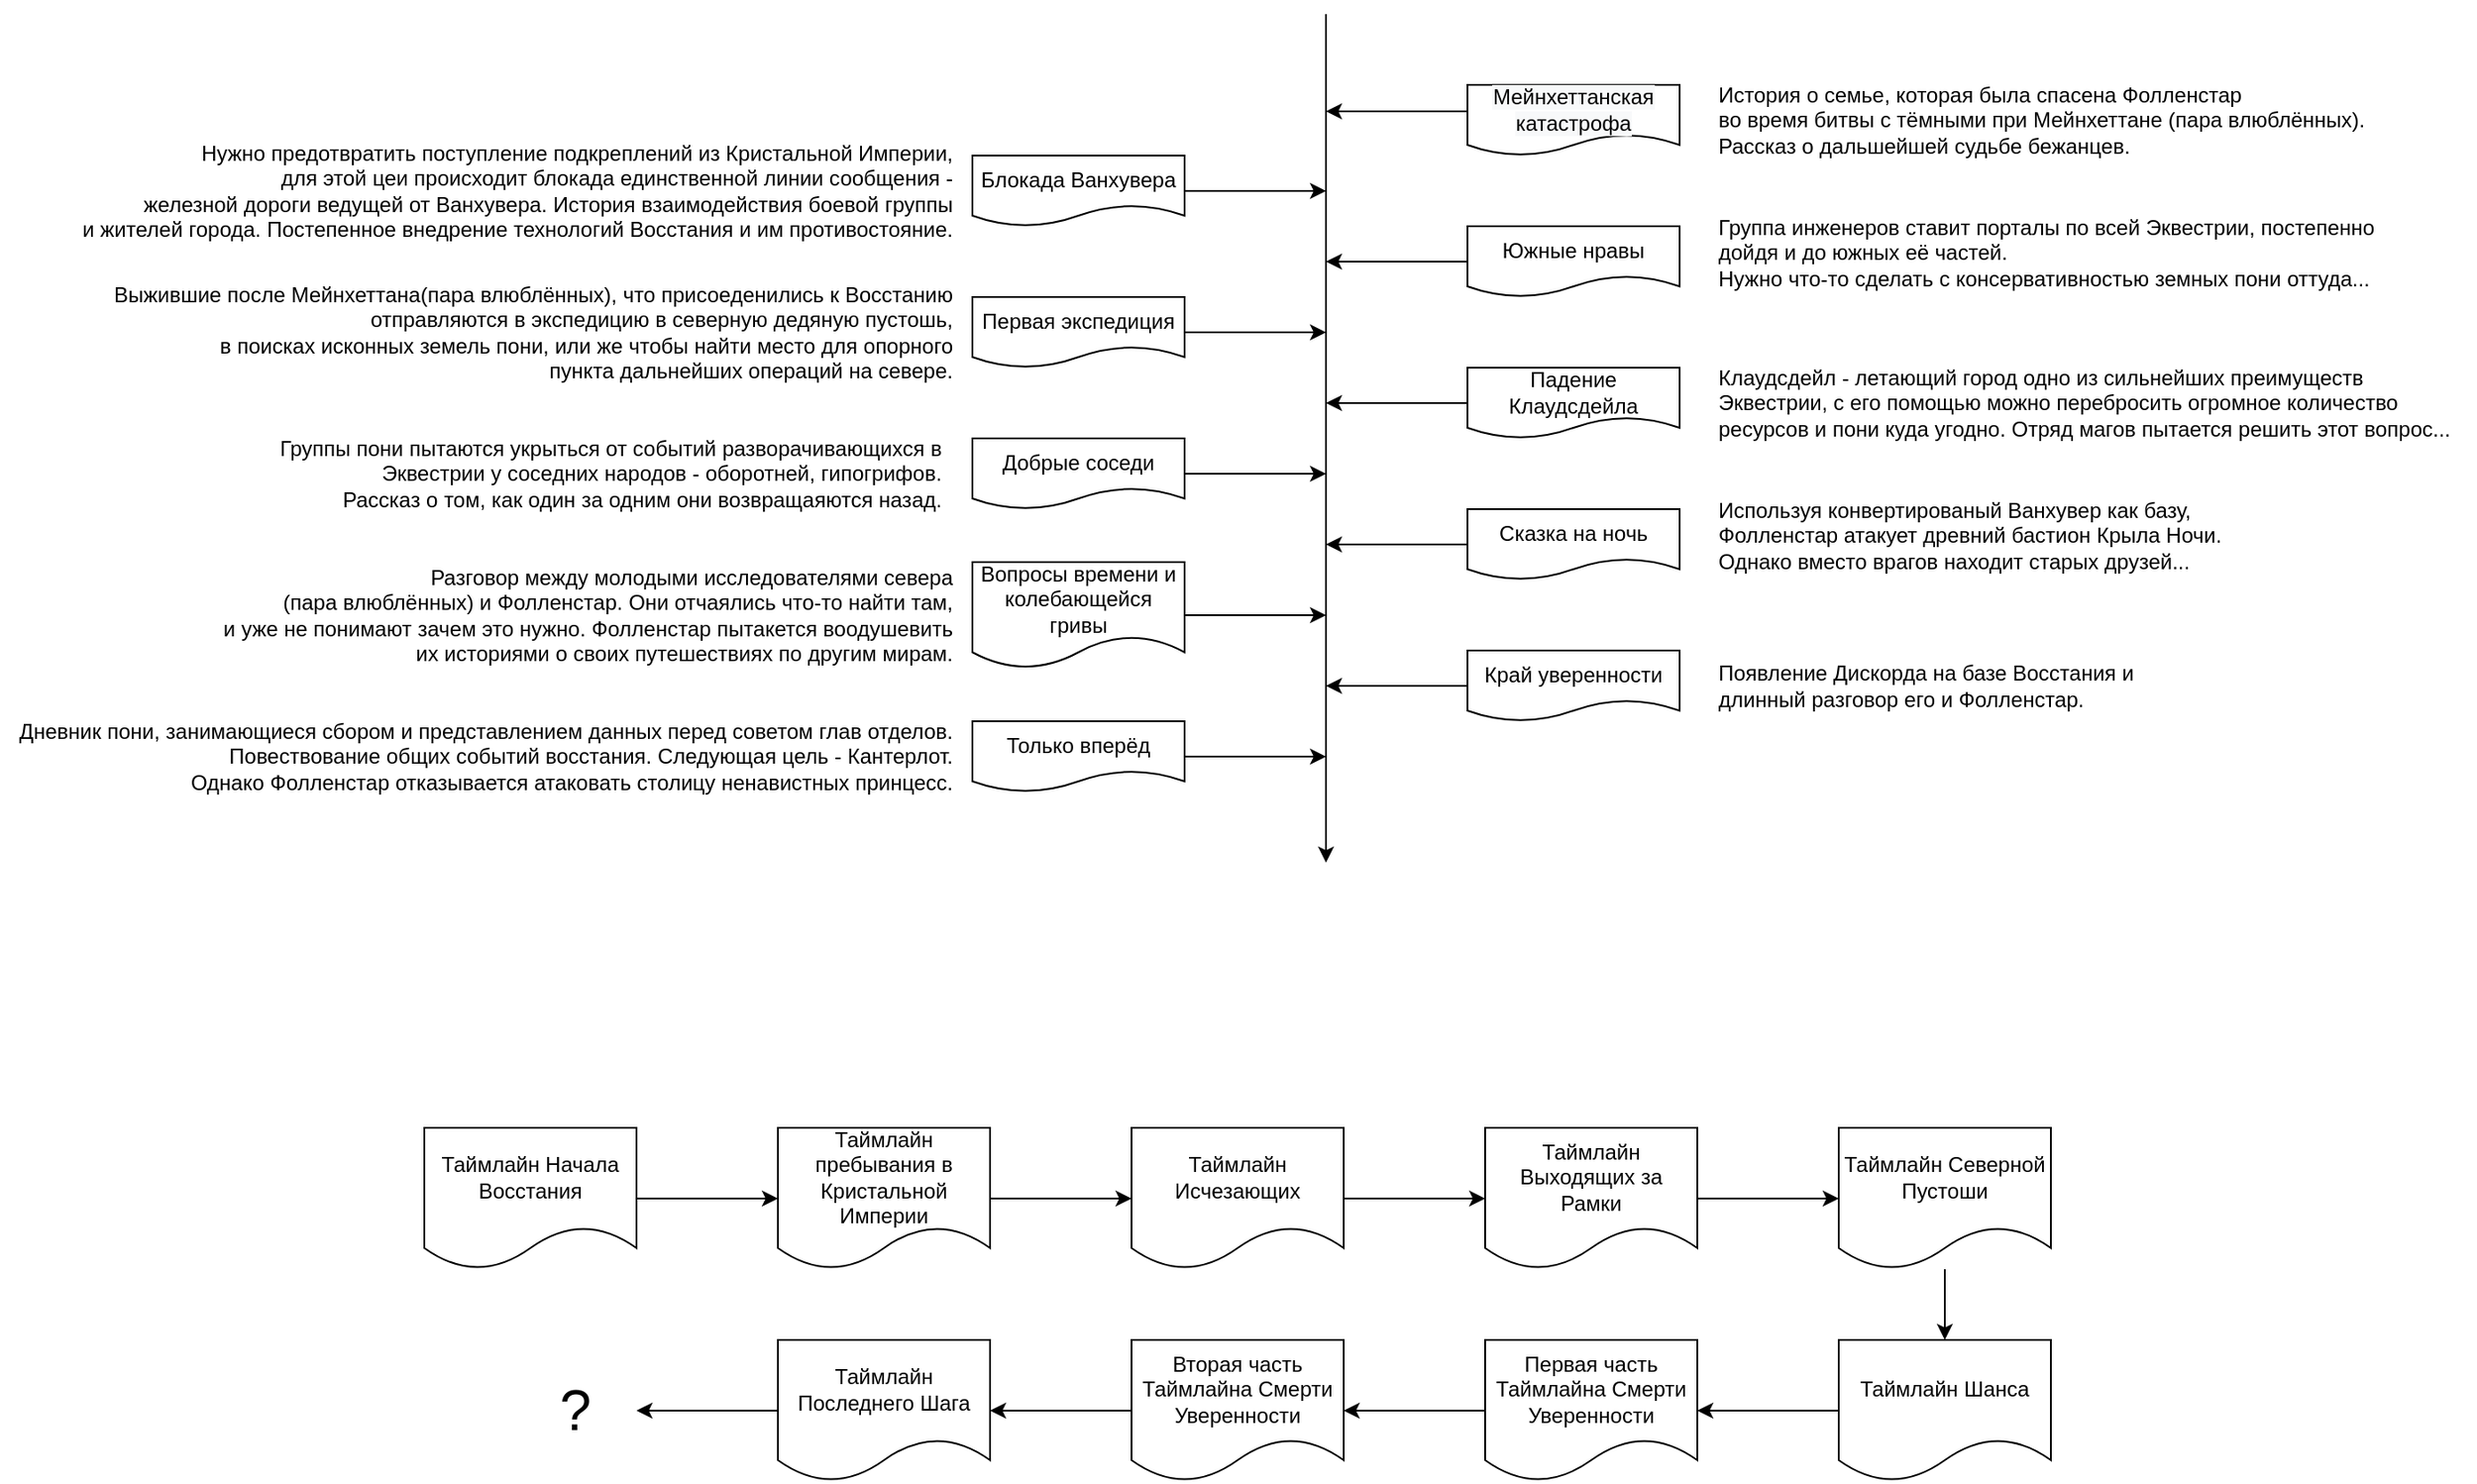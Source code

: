 <mxfile version="16.1.2" type="device" pages="10"><diagram id="8woZkcSZcA1f9f-grUGI" name="Main"><mxGraphModel dx="1208" dy="785" grid="1" gridSize="10" guides="1" tooltips="1" connect="1" arrows="1" fold="1" page="1" pageScale="1" pageWidth="850" pageHeight="1100" math="0" shadow="0"><root><mxCell id="Im95bTfbK_P28VCI8PSP-0"/><mxCell id="Im95bTfbK_P28VCI8PSP-1" parent="Im95bTfbK_P28VCI8PSP-0"/><mxCell id="gp7RNvJHwrTGBJNMQs6d-0" style="edgeStyle=orthogonalEdgeStyle;rounded=0;orthogonalLoop=1;jettySize=auto;html=1;" parent="Im95bTfbK_P28VCI8PSP-1" edge="1"><mxGeometry relative="1" as="geometry"><mxPoint x="790" y="530" as="targetPoint"/><mxPoint x="790" y="50" as="sourcePoint"/></mxGeometry></mxCell><mxCell id="gp7RNvJHwrTGBJNMQs6d-1" style="edgeStyle=orthogonalEdgeStyle;rounded=0;orthogonalLoop=1;jettySize=auto;html=1;" parent="Im95bTfbK_P28VCI8PSP-1" edge="1"><mxGeometry relative="1" as="geometry"><mxPoint x="790" y="105" as="targetPoint"/><mxPoint x="870" y="105" as="sourcePoint"/></mxGeometry></mxCell><mxCell id="gp7RNvJHwrTGBJNMQs6d-2" style="edgeStyle=orthogonalEdgeStyle;rounded=0;orthogonalLoop=1;jettySize=auto;html=1;" parent="Im95bTfbK_P28VCI8PSP-1" source="gp7RNvJHwrTGBJNMQs6d-3" edge="1"><mxGeometry relative="1" as="geometry"><mxPoint x="790" y="150" as="targetPoint"/></mxGeometry></mxCell><mxCell id="gp7RNvJHwrTGBJNMQs6d-3" value="Блокада Ванхувера" style="shape=document;whiteSpace=wrap;html=1;boundedLbl=1;" parent="Im95bTfbK_P28VCI8PSP-1" vertex="1"><mxGeometry x="590" y="130" width="120" height="40" as="geometry"/></mxCell><mxCell id="gp7RNvJHwrTGBJNMQs6d-4" value="&#10;&#10;&lt;span style=&quot;color: rgb(0, 0, 0); font-family: helvetica; font-size: 12px; font-style: normal; font-weight: 400; letter-spacing: normal; text-align: center; text-indent: 0px; text-transform: none; word-spacing: 0px; background-color: rgb(248, 249, 250); display: inline; float: none;&quot;&gt;Мейнхеттанская&lt;/span&gt;&lt;br style=&quot;color: rgb(0, 0, 0); font-family: helvetica; font-size: 12px; font-style: normal; font-weight: 400; letter-spacing: normal; text-align: center; text-indent: 0px; text-transform: none; word-spacing: 0px; background-color: rgb(248, 249, 250);&quot;&gt;&lt;span style=&quot;color: rgb(0, 0, 0); font-family: helvetica; font-size: 12px; font-style: normal; font-weight: 400; letter-spacing: normal; text-align: center; text-indent: 0px; text-transform: none; word-spacing: 0px; background-color: rgb(248, 249, 250); display: inline; float: none;&quot;&gt;катастрофа&lt;/span&gt;&#10;&#10;" style="shape=document;whiteSpace=wrap;html=1;boundedLbl=1;" parent="Im95bTfbK_P28VCI8PSP-1" vertex="1"><mxGeometry x="870" y="90" width="120" height="40" as="geometry"/></mxCell><mxCell id="gp7RNvJHwrTGBJNMQs6d-5" style="edgeStyle=orthogonalEdgeStyle;rounded=0;orthogonalLoop=1;jettySize=auto;html=1;" parent="Im95bTfbK_P28VCI8PSP-1" source="gp7RNvJHwrTGBJNMQs6d-6" edge="1"><mxGeometry relative="1" as="geometry"><mxPoint x="790" y="190" as="targetPoint"/></mxGeometry></mxCell><mxCell id="gp7RNvJHwrTGBJNMQs6d-6" value="Южные нравы" style="shape=document;whiteSpace=wrap;html=1;boundedLbl=1;" parent="Im95bTfbK_P28VCI8PSP-1" vertex="1"><mxGeometry x="870" y="170" width="120" height="40" as="geometry"/></mxCell><mxCell id="gp7RNvJHwrTGBJNMQs6d-7" style="edgeStyle=orthogonalEdgeStyle;rounded=0;orthogonalLoop=1;jettySize=auto;html=1;" parent="Im95bTfbK_P28VCI8PSP-1" source="gp7RNvJHwrTGBJNMQs6d-8" edge="1"><mxGeometry relative="1" as="geometry"><mxPoint x="790" y="230" as="targetPoint"/></mxGeometry></mxCell><mxCell id="gp7RNvJHwrTGBJNMQs6d-8" value="Первая экспедиция" style="shape=document;whiteSpace=wrap;html=1;boundedLbl=1;" parent="Im95bTfbK_P28VCI8PSP-1" vertex="1"><mxGeometry x="590" y="210" width="120" height="40" as="geometry"/></mxCell><mxCell id="gp7RNvJHwrTGBJNMQs6d-9" style="edgeStyle=orthogonalEdgeStyle;rounded=0;orthogonalLoop=1;jettySize=auto;html=1;" parent="Im95bTfbK_P28VCI8PSP-1" source="gp7RNvJHwrTGBJNMQs6d-10" edge="1"><mxGeometry relative="1" as="geometry"><mxPoint x="790" y="270" as="targetPoint"/></mxGeometry></mxCell><mxCell id="gp7RNvJHwrTGBJNMQs6d-10" value="Падение Клаудсдейла" style="shape=document;whiteSpace=wrap;html=1;boundedLbl=1;" parent="Im95bTfbK_P28VCI8PSP-1" vertex="1"><mxGeometry x="870" y="250" width="120" height="40" as="geometry"/></mxCell><mxCell id="gp7RNvJHwrTGBJNMQs6d-11" style="edgeStyle=orthogonalEdgeStyle;rounded=0;orthogonalLoop=1;jettySize=auto;html=1;" parent="Im95bTfbK_P28VCI8PSP-1" source="gp7RNvJHwrTGBJNMQs6d-12" edge="1"><mxGeometry relative="1" as="geometry"><mxPoint x="790" y="310" as="targetPoint"/></mxGeometry></mxCell><mxCell id="gp7RNvJHwrTGBJNMQs6d-12" value="Добрые соседи" style="shape=document;whiteSpace=wrap;html=1;boundedLbl=1;" parent="Im95bTfbK_P28VCI8PSP-1" vertex="1"><mxGeometry x="590" y="290" width="120" height="40" as="geometry"/></mxCell><mxCell id="gp7RNvJHwrTGBJNMQs6d-13" value="" style="edgeStyle=orthogonalEdgeStyle;rounded=0;orthogonalLoop=1;jettySize=auto;html=1;" parent="Im95bTfbK_P28VCI8PSP-1" source="gp7RNvJHwrTGBJNMQs6d-14" edge="1"><mxGeometry relative="1" as="geometry"><mxPoint x="790" y="350" as="targetPoint"/></mxGeometry></mxCell><mxCell id="gp7RNvJHwrTGBJNMQs6d-14" value="Сказка на ночь" style="shape=document;whiteSpace=wrap;html=1;boundedLbl=1;" parent="Im95bTfbK_P28VCI8PSP-1" vertex="1"><mxGeometry x="870" y="330" width="120" height="40" as="geometry"/></mxCell><mxCell id="gp7RNvJHwrTGBJNMQs6d-15" style="edgeStyle=orthogonalEdgeStyle;rounded=0;orthogonalLoop=1;jettySize=auto;html=1;" parent="Im95bTfbK_P28VCI8PSP-1" source="gp7RNvJHwrTGBJNMQs6d-16" edge="1"><mxGeometry relative="1" as="geometry"><mxPoint x="790" y="390" as="targetPoint"/></mxGeometry></mxCell><mxCell id="gp7RNvJHwrTGBJNMQs6d-16" value="Вопросы времени и колебающейся гривы" style="shape=document;whiteSpace=wrap;html=1;boundedLbl=1;" parent="Im95bTfbK_P28VCI8PSP-1" vertex="1"><mxGeometry x="590" y="360" width="120" height="60" as="geometry"/></mxCell><mxCell id="gp7RNvJHwrTGBJNMQs6d-17" value="История о семье, которая была спасена Фолленстар &lt;br&gt;во время битвы с тёмными при Мейнхеттане (пара влюблённых). &lt;br&gt;Рассказ о дальшейшей судьбе бежанцев." style="text;html=1;align=left;verticalAlign=middle;resizable=0;points=[];autosize=1;strokeColor=none;fillColor=none;" parent="Im95bTfbK_P28VCI8PSP-1" vertex="1"><mxGeometry x="1010" y="85" width="380" height="50" as="geometry"/></mxCell><mxCell id="gp7RNvJHwrTGBJNMQs6d-18" value="Нужно предотвратить поступление подкреплений из Кристальной Империи, &lt;br&gt;для этой цеи происходит&amp;nbsp;блокада единственной линии сообщения - &lt;br&gt;железной дороги ведущей от Ванхувера.&amp;nbsp;История взаимодействия боевой группы&lt;br&gt;&amp;nbsp;и жителей города.&amp;nbsp;Постепенное внедрение технологий Восстания и им противостояние." style="text;html=1;align=right;verticalAlign=middle;resizable=0;points=[];autosize=1;strokeColor=none;fillColor=none;" parent="Im95bTfbK_P28VCI8PSP-1" vertex="1"><mxGeometry x="70" y="120" width="510" height="60" as="geometry"/></mxCell><mxCell id="gp7RNvJHwrTGBJNMQs6d-19" value="Группа инженеров ставит порталы по всей Эквестрии, постепенно &lt;br&gt;дойдя и до южных её частей.&lt;br&gt;Нужно что-то сделать с консервативностью земных пони оттуда..." style="text;html=1;align=left;verticalAlign=middle;resizable=0;points=[];autosize=1;strokeColor=none;fillColor=none;" parent="Im95bTfbK_P28VCI8PSP-1" vertex="1"><mxGeometry x="1010" y="160" width="390" height="50" as="geometry"/></mxCell><mxCell id="gp7RNvJHwrTGBJNMQs6d-20" value="Выжившие после Мейнхеттана(пара влюблённых), что присоеденились к Восстанию &lt;br&gt;отправляются в экспедицию в северную дедяную пустошь, &lt;br&gt;в поисках исконных земель пони, или же чтобы найти место для опорного&lt;br&gt;&amp;nbsp;пункта дальнейших операций на севере." style="text;html=1;align=right;verticalAlign=middle;resizable=0;points=[];autosize=1;strokeColor=none;fillColor=none;" parent="Im95bTfbK_P28VCI8PSP-1" vertex="1"><mxGeometry x="90" y="200" width="490" height="60" as="geometry"/></mxCell><mxCell id="gp7RNvJHwrTGBJNMQs6d-21" value="Клаудсдейл - летающий город одно из сильнейших преимуществ &lt;br&gt;Эквестрии, с его&amp;nbsp;помощью можно перебросить огромное количество &lt;br&gt;ресурсов и пони куда угодно.&amp;nbsp;Отряд магов пытается решить этот вопрос..." style="text;html=1;align=left;verticalAlign=middle;resizable=0;points=[];autosize=1;strokeColor=none;fillColor=none;" parent="Im95bTfbK_P28VCI8PSP-1" vertex="1"><mxGeometry x="1010" y="245" width="430" height="50" as="geometry"/></mxCell><mxCell id="gp7RNvJHwrTGBJNMQs6d-22" value="&lt;div style=&quot;text-align: right&quot;&gt;&lt;span&gt;Группы пони пытаются укрыться от событий разворачивающихся в&lt;/span&gt;&lt;/div&gt;&lt;div style=&quot;text-align: right&quot;&gt;&lt;span&gt;Эквестрии у соседних народов - оборотней, гипогрифов.&lt;/span&gt;&lt;/div&gt;&lt;div style=&quot;text-align: right&quot;&gt;&lt;span&gt;Рассказ о том, как один за одним они возвращаяются назад.&lt;/span&gt;&lt;/div&gt;" style="text;html=1;align=center;verticalAlign=middle;resizable=0;points=[];autosize=1;strokeColor=none;fillColor=none;" parent="Im95bTfbK_P28VCI8PSP-1" vertex="1"><mxGeometry x="190" y="285" width="390" height="50" as="geometry"/></mxCell><mxCell id="gp7RNvJHwrTGBJNMQs6d-23" value="Используя конвертированый Ванхувер как базу, &lt;br&gt;Фолленстар атакует древний бастион Крыла Ночи. &lt;br&gt;Однако вместо врагов находит старых друзей..." style="text;html=1;align=left;verticalAlign=middle;resizable=0;points=[];autosize=1;strokeColor=none;fillColor=none;" parent="Im95bTfbK_P28VCI8PSP-1" vertex="1"><mxGeometry x="1010" y="320" width="300" height="50" as="geometry"/></mxCell><mxCell id="gp7RNvJHwrTGBJNMQs6d-24" value="Разговор между молодыми исследователями севера &lt;br&gt;(пара влюблённых) и Фолленстар. Они отчаялись что-то найти там, &lt;br&gt;и уже не понимают зачем это нужно. Фолленстар пытакется воодушевить &lt;br&gt;их историями о своих путешествиях по другим мирам." style="text;html=1;align=right;verticalAlign=middle;resizable=0;points=[];autosize=1;strokeColor=none;fillColor=none;" parent="Im95bTfbK_P28VCI8PSP-1" vertex="1"><mxGeometry x="150" y="360" width="430" height="60" as="geometry"/></mxCell><mxCell id="gp7RNvJHwrTGBJNMQs6d-25" style="edgeStyle=orthogonalEdgeStyle;rounded=0;orthogonalLoop=1;jettySize=auto;html=1;" parent="Im95bTfbK_P28VCI8PSP-1" source="gp7RNvJHwrTGBJNMQs6d-26" edge="1"><mxGeometry relative="1" as="geometry"><mxPoint x="790" y="430" as="targetPoint"/></mxGeometry></mxCell><mxCell id="gp7RNvJHwrTGBJNMQs6d-26" value="Край уверенности" style="shape=document;whiteSpace=wrap;html=1;boundedLbl=1;" parent="Im95bTfbK_P28VCI8PSP-1" vertex="1"><mxGeometry x="870" y="410" width="120" height="40" as="geometry"/></mxCell><mxCell id="gp7RNvJHwrTGBJNMQs6d-27" value="Появление Дискорда на базе Восстания и &lt;br&gt;длинный разговор его и Фолленстар." style="text;html=1;align=left;verticalAlign=middle;resizable=0;points=[];autosize=1;strokeColor=none;fillColor=none;" parent="Im95bTfbK_P28VCI8PSP-1" vertex="1"><mxGeometry x="1010" y="415" width="250" height="30" as="geometry"/></mxCell><mxCell id="gp7RNvJHwrTGBJNMQs6d-28" style="edgeStyle=orthogonalEdgeStyle;rounded=0;orthogonalLoop=1;jettySize=auto;html=1;" parent="Im95bTfbK_P28VCI8PSP-1" source="gp7RNvJHwrTGBJNMQs6d-29" edge="1"><mxGeometry relative="1" as="geometry"><mxPoint x="790" y="470" as="targetPoint"/></mxGeometry></mxCell><mxCell id="gp7RNvJHwrTGBJNMQs6d-29" value="Только вперёд" style="shape=document;whiteSpace=wrap;html=1;boundedLbl=1;align=center;" parent="Im95bTfbK_P28VCI8PSP-1" vertex="1"><mxGeometry x="590" y="450" width="120" height="40" as="geometry"/></mxCell><mxCell id="gp7RNvJHwrTGBJNMQs6d-30" value="Дневник пони, занимающиеся сбором и представлением данных перед советом глав отделов. &lt;br&gt;Повествование общих событий восстания. Следующая цель - Кантерлот. &lt;br&gt;Однако Фолленстар отказывается атаковать столицу ненавистных принцесс." style="text;html=1;align=right;verticalAlign=middle;resizable=0;points=[];autosize=1;strokeColor=none;fillColor=none;" parent="Im95bTfbK_P28VCI8PSP-1" vertex="1"><mxGeometry x="40" y="445" width="540" height="50" as="geometry"/></mxCell><mxCell id="gp7RNvJHwrTGBJNMQs6d-33" value="" style="edgeStyle=orthogonalEdgeStyle;rounded=0;orthogonalLoop=1;jettySize=auto;html=1;" parent="Im95bTfbK_P28VCI8PSP-1" source="gp7RNvJHwrTGBJNMQs6d-31" target="gp7RNvJHwrTGBJNMQs6d-32" edge="1"><mxGeometry relative="1" as="geometry"/></mxCell><mxCell id="gp7RNvJHwrTGBJNMQs6d-31" value="Таймлайн Начала Восстания" style="shape=document;whiteSpace=wrap;html=1;boundedLbl=1;" parent="Im95bTfbK_P28VCI8PSP-1" vertex="1"><mxGeometry x="280" y="680" width="120" height="80" as="geometry"/></mxCell><mxCell id="sUOJm_iNskHnnYd1hox8-1" value="" style="edgeStyle=orthogonalEdgeStyle;rounded=0;orthogonalLoop=1;jettySize=auto;html=1;" parent="Im95bTfbK_P28VCI8PSP-1" source="gp7RNvJHwrTGBJNMQs6d-32" target="sUOJm_iNskHnnYd1hox8-0" edge="1"><mxGeometry relative="1" as="geometry"/></mxCell><mxCell id="gp7RNvJHwrTGBJNMQs6d-32" value="Таймлайн пребывания в Кристальной Империи" style="shape=document;whiteSpace=wrap;html=1;boundedLbl=1;" parent="Im95bTfbK_P28VCI8PSP-1" vertex="1"><mxGeometry x="480" y="680" width="120" height="80" as="geometry"/></mxCell><mxCell id="sUOJm_iNskHnnYd1hox8-3" value="" style="edgeStyle=orthogonalEdgeStyle;rounded=0;orthogonalLoop=1;jettySize=auto;html=1;" parent="Im95bTfbK_P28VCI8PSP-1" source="sUOJm_iNskHnnYd1hox8-0" target="sUOJm_iNskHnnYd1hox8-2" edge="1"><mxGeometry relative="1" as="geometry"/></mxCell><mxCell id="sUOJm_iNskHnnYd1hox8-0" value="Таймлайн Исчезающих" style="shape=document;whiteSpace=wrap;html=1;boundedLbl=1;" parent="Im95bTfbK_P28VCI8PSP-1" vertex="1"><mxGeometry x="680" y="680" width="120" height="80" as="geometry"/></mxCell><mxCell id="sUOJm_iNskHnnYd1hox8-5" value="" style="edgeStyle=orthogonalEdgeStyle;rounded=0;orthogonalLoop=1;jettySize=auto;html=1;" parent="Im95bTfbK_P28VCI8PSP-1" source="sUOJm_iNskHnnYd1hox8-2" target="sUOJm_iNskHnnYd1hox8-4" edge="1"><mxGeometry relative="1" as="geometry"/></mxCell><mxCell id="sUOJm_iNskHnnYd1hox8-2" value="Таймлайн Выходящих за Рамки" style="shape=document;whiteSpace=wrap;html=1;boundedLbl=1;" parent="Im95bTfbK_P28VCI8PSP-1" vertex="1"><mxGeometry x="880" y="680" width="120" height="80" as="geometry"/></mxCell><mxCell id="LHBqy9tuPv5-i47HOh7v-1" style="edgeStyle=orthogonalEdgeStyle;rounded=0;orthogonalLoop=1;jettySize=auto;html=1;" edge="1" parent="Im95bTfbK_P28VCI8PSP-1" source="sUOJm_iNskHnnYd1hox8-4" target="LHBqy9tuPv5-i47HOh7v-0"><mxGeometry relative="1" as="geometry"/></mxCell><mxCell id="sUOJm_iNskHnnYd1hox8-4" value="Таймлайн Северной Пустоши" style="shape=document;whiteSpace=wrap;html=1;boundedLbl=1;" parent="Im95bTfbK_P28VCI8PSP-1" vertex="1"><mxGeometry x="1080" y="680" width="120" height="80" as="geometry"/></mxCell><mxCell id="LHBqy9tuPv5-i47HOh7v-3" style="edgeStyle=orthogonalEdgeStyle;rounded=0;orthogonalLoop=1;jettySize=auto;html=1;" edge="1" parent="Im95bTfbK_P28VCI8PSP-1" source="LHBqy9tuPv5-i47HOh7v-0" target="LHBqy9tuPv5-i47HOh7v-2"><mxGeometry relative="1" as="geometry"/></mxCell><mxCell id="LHBqy9tuPv5-i47HOh7v-0" value="Таймлайн Шанса" style="shape=document;whiteSpace=wrap;html=1;boundedLbl=1;" vertex="1" parent="Im95bTfbK_P28VCI8PSP-1"><mxGeometry x="1080" y="800" width="120" height="80" as="geometry"/></mxCell><mxCell id="LHBqy9tuPv5-i47HOh7v-5" style="edgeStyle=orthogonalEdgeStyle;rounded=0;orthogonalLoop=1;jettySize=auto;html=1;" edge="1" parent="Im95bTfbK_P28VCI8PSP-1" source="LHBqy9tuPv5-i47HOh7v-2" target="LHBqy9tuPv5-i47HOh7v-4"><mxGeometry relative="1" as="geometry"/></mxCell><mxCell id="LHBqy9tuPv5-i47HOh7v-2" value="Первая часть Таймлайна Смерти Уверенности" style="shape=document;whiteSpace=wrap;html=1;boundedLbl=1;" vertex="1" parent="Im95bTfbK_P28VCI8PSP-1"><mxGeometry x="880" y="800" width="120" height="80" as="geometry"/></mxCell><mxCell id="LHBqy9tuPv5-i47HOh7v-8" style="edgeStyle=orthogonalEdgeStyle;rounded=0;orthogonalLoop=1;jettySize=auto;html=1;" edge="1" parent="Im95bTfbK_P28VCI8PSP-1" source="LHBqy9tuPv5-i47HOh7v-4" target="LHBqy9tuPv5-i47HOh7v-7"><mxGeometry relative="1" as="geometry"/></mxCell><mxCell id="LHBqy9tuPv5-i47HOh7v-4" value="Вторая часть Таймлайна Смерти Уверенности" style="shape=document;whiteSpace=wrap;html=1;boundedLbl=1;" vertex="1" parent="Im95bTfbK_P28VCI8PSP-1"><mxGeometry x="680" y="800" width="120" height="80" as="geometry"/></mxCell><mxCell id="LHBqy9tuPv5-i47HOh7v-9" style="edgeStyle=orthogonalEdgeStyle;rounded=0;orthogonalLoop=1;jettySize=auto;html=1;" edge="1" parent="Im95bTfbK_P28VCI8PSP-1" source="LHBqy9tuPv5-i47HOh7v-7"><mxGeometry relative="1" as="geometry"><mxPoint x="400" y="840" as="targetPoint"/></mxGeometry></mxCell><mxCell id="LHBqy9tuPv5-i47HOh7v-7" value="Таймлайн Последнего Шага" style="shape=document;whiteSpace=wrap;html=1;boundedLbl=1;" vertex="1" parent="Im95bTfbK_P28VCI8PSP-1"><mxGeometry x="480" y="800" width="120" height="80" as="geometry"/></mxCell><mxCell id="LHBqy9tuPv5-i47HOh7v-10" value="&lt;font style=&quot;font-size: 32px&quot;&gt;?&lt;/font&gt;" style="text;html=1;align=center;verticalAlign=middle;resizable=0;points=[];autosize=1;strokeColor=none;fillColor=none;" vertex="1" parent="Im95bTfbK_P28VCI8PSP-1"><mxGeometry x="350" y="825" width="30" height="30" as="geometry"/></mxCell></root></mxGraphModel></diagram><diagram id="d3lEZr9QQNmpgRMSTdmS" name="Beginning"><mxGraphModel dx="2058" dy="785" grid="1" gridSize="10" guides="1" tooltips="1" connect="1" arrows="1" fold="1" page="1" pageScale="1" pageWidth="850" pageHeight="1100" math="0" shadow="0"><root><mxCell id="0"/><mxCell id="1" parent="0"/><mxCell id="IlJnqeJ_TRcmEpsXsq_--1" value="&lt;font style=&quot;font-size: 16px&quot;&gt;Beginning Timeline&lt;/font&gt;" style="text;html=1;align=center;verticalAlign=middle;resizable=0;points=[];autosize=1;strokeColor=none;fillColor=none;" parent="1" vertex="1"><mxGeometry x="200" y="40" width="150" height="20" as="geometry"/></mxCell><mxCell id="IlJnqeJ_TRcmEpsXsq_--33" value="" style="edgeStyle=orthogonalEdgeStyle;rounded=0;orthogonalLoop=1;jettySize=auto;html=1;" parent="1" source="IlJnqeJ_TRcmEpsXsq_--34" target="IlJnqeJ_TRcmEpsXsq_--36" edge="1"><mxGeometry relative="1" as="geometry"/></mxCell><mxCell id="IlJnqeJ_TRcmEpsXsq_--34" value="Безумие, что начало внезапно творится по всей Эквестрии оставляло Твайлайт в недоумевающем ступоре. После того, что случилось в Мейнхеттане чудо просто, что так много пони уцелели. Она с друзьями и другие принцессы прибыли на место как только пришли новости об этом, но они ничего не смогли сделать с уничтоженой землёй, оставалось только надеястся что она исцелится со временем. От части беженцев, отправившейся в Понивиль, она узнала о слухах про некие тени и звезду, спасшую их. Очевидно, что всё это было чьих то копыт дело. Так же этот непонятный культ. Искорка узнала о странных пони в металлических одеждах, что внезапно появились в ключевых регионах Эквестрии, при этом никак не взаимодействуя с местным населением. Они просто делали что-то, после чего исчезали. Послание которое она расшифровала из кристалла на Старлайт, а та не помнит откуда у неё он взялся.&amp;nbsp;&amp;nbsp;" style="rounded=1;whiteSpace=wrap;html=1;align=center;" parent="1" vertex="1"><mxGeometry x="385" y="80" width="340" height="250" as="geometry"/></mxCell><mxCell id="IlJnqeJ_TRcmEpsXsq_--35" value="" style="edgeStyle=orthogonalEdgeStyle;rounded=0;orthogonalLoop=1;jettySize=auto;html=1;" parent="1" source="IlJnqeJ_TRcmEpsXsq_--36" target="IlJnqeJ_TRcmEpsXsq_--38" edge="1"><mxGeometry relative="1" as="geometry"/></mxCell><mxCell id="IlJnqeJ_TRcmEpsXsq_--36" value="Принцесса Селестия подняла боевую тревогу, собирает королевскую гваридию и начались тренеровки обычных пони... Не к добру это. Она считает что надо всей Эквестрией нависло что-то страшное, и что вскоре пони придётся защищаться от какого-то неизвестного противника. Принцесса Каденс ответила тем же, а Луна куда то пропала, и всё что Селестия сказала ей, это что она пытается найти этих мистических пони. Дискорд куда-то пропал, Флаттершай сказала, что он отправился в &quot;хаотическое путешествие&quot; и верётся не скоро..." style="whiteSpace=wrap;html=1;rounded=1;" parent="1" vertex="1"><mxGeometry x="815" y="107.5" width="260" height="195" as="geometry"/></mxCell><mxCell id="IlJnqeJ_TRcmEpsXsq_--37" value="" style="edgeStyle=orthogonalEdgeStyle;rounded=0;orthogonalLoop=1;jettySize=auto;html=1;" parent="1" source="IlJnqeJ_TRcmEpsXsq_--38" target="IlJnqeJ_TRcmEpsXsq_--40" edge="1"><mxGeometry relative="1" as="geometry"/></mxCell><mxCell id="IlJnqeJ_TRcmEpsXsq_--38" value="Собирая различные сведенья Твайлайт смогла понять только то, что эти пони, кем бы они не были, не собираются их атаковать. Их уже замечали везде, то есть у них есть способ быстро перемещаться в самые отдалённые уголки Эквестрии. Если бы они хотели на нас напасть, они бы давно это сделали просто появившись у меня перед входом..." style="whiteSpace=wrap;html=1;rounded=1;" parent="1" vertex="1"><mxGeometry x="1165" y="142.5" width="250" height="125" as="geometry"/></mxCell><mxCell id="IlJnqeJ_TRcmEpsXsq_--39" value="" style="edgeStyle=orthogonalEdgeStyle;rounded=0;orthogonalLoop=1;jettySize=auto;html=1;" parent="1" source="IlJnqeJ_TRcmEpsXsq_--40" target="IlJnqeJ_TRcmEpsXsq_--42" edge="1"><mxGeometry relative="1" as="geometry"/></mxCell><mxCell id="IlJnqeJ_TRcmEpsXsq_--40" value="На пороге у замка замка Твайлайт появилась истощённый единорог. Она сказала, что еле добралась сюда множественными телепортациями, потому так истощила себя. Молодой единорог назвалась Мунлайт Шадоу и поведала историю о том, как в Ванхувер, её родной город, из которого она бежала, появились пони в сверкающих доспехах. Они перекрыли железнодорожное и прочее сообщение с Кристальной империей, хотя не проявляли никакой агрессии к самим жителям города. Дальше она рассказала о старнных вещах, которые говорили эти пони, о новом порядке, о тирании принцесс и тп. Пони в броне были очень добрыми и щедрыми, даже поделились некоторыми из своих &quot;технологий&quot; как они их назвали. Искорку напрягло упоминание этого слова, его использовали в мире людей. Со слов Мунлайт, технологии улучшили жизнь в Ванхувере и большая часть житлей её города всерьёз решила встать на сторону пони в броне. Кстати, они назвали себя Упавшими Звёздами в честь своей идейной предводительнецы Фолленстар. Видя все эти движения Мунлайт решила, что принцессы должны узнать об этом. Эти &quot;Упавшие Звёзды&quot; выступают против старого порядка и застоя. Они хотят изменений и главным противником этого считают принцесс, которые поддерживали застой на протяжении тысяч лун.&amp;nbsp;" style="whiteSpace=wrap;html=1;rounded=1;" parent="1" vertex="1"><mxGeometry x="1090" y="320" width="400" height="310" as="geometry"/></mxCell><mxCell id="IlJnqeJ_TRcmEpsXsq_--41" value="" style="edgeStyle=orthogonalEdgeStyle;rounded=0;orthogonalLoop=1;jettySize=auto;html=1;" parent="1" source="IlJnqeJ_TRcmEpsXsq_--42" target="IlJnqeJ_TRcmEpsXsq_--44" edge="1"><mxGeometry relative="1" as="geometry"/></mxCell><mxCell id="IlJnqeJ_TRcmEpsXsq_--42" value="Селестия, услышав рассказ Мунлайт, переданый Искоркой пришла в ужас. Из этого она заключила, что эта Фолленстар хочет посеять смуту среди пони, чтобы потом легко захватить власть в свои копыта. А эти технологии, о которых говорила Мунлайт, скорее всего тёмная магия. Она боялась того, что перед ними была угроза появления нового Сомбры, который в этот раз решил не напрямую контролировать своих рабов, а убеждением склонить служить себе. Этого нельзя было допустить как и нельзя было допустить чтобы жителям Ванхувера дальше продолжали вещать эти лживые речи и сеяли раздор. Она направила Твайлайт, как принцессу дружбы, которая должна быть способна вновь померить пони и привести к согласию. Искорка же в свою очередь, не отказала Мунлайт в возвращении с ней домой. Так началось их совместное путешествие. Для того, чтобы быстро добраться до пункта назначения принцесса передала один из воздушных кораблей, оставшихся со времён нападения короля Шторама." style="whiteSpace=wrap;html=1;rounded=1;" parent="1" vertex="1"><mxGeometry x="575" y="373.75" width="440" height="202.5" as="geometry"/></mxCell><mxCell id="IlJnqeJ_TRcmEpsXsq_--43" value="" style="edgeStyle=orthogonalEdgeStyle;rounded=0;orthogonalLoop=1;jettySize=auto;html=1;" parent="1" source="IlJnqeJ_TRcmEpsXsq_--44" target="IlJnqeJ_TRcmEpsXsq_--46" edge="1"><mxGeometry relative="1" as="geometry"/></mxCell><mxCell id="IlJnqeJ_TRcmEpsXsq_--44" value="Мунлайт оказалась достаточно знакома с механизмами, чтобы разобраться в управлении кораблём. Вместе они перелетели в Ванхувер, находящийся на западе, на берегу океана Луны.&amp;nbsp;" style="whiteSpace=wrap;html=1;rounded=1;" parent="1" vertex="1"><mxGeometry x="265" y="430" width="240" height="90" as="geometry"/></mxCell><mxCell id="IlJnqeJ_TRcmEpsXsq_--45" value="" style="edgeStyle=orthogonalEdgeStyle;rounded=0;orthogonalLoop=1;jettySize=auto;html=1;" parent="1" source="IlJnqeJ_TRcmEpsXsq_--46" target="IlJnqeJ_TRcmEpsXsq_--48" edge="1"><mxGeometry relative="1" as="geometry"/></mxCell><mxCell id="IlJnqeJ_TRcmEpsXsq_--46" value="По прибытии на место, Мунлайт посадила корабль за чертой города, и все отправились внутрь. Однако даже войти в город им не дали, их встретила группа пони, которые назвались представителями населения Ванхувера. Они запретили Искорке и её сообшникам заходить на их территорию. На пони были странного вида шлемы, которые ещё и усиливали их голос, поскольку остановили они Твайлайт на приличном расстоянии. Мунлайт сделала замечание, что похоже с помощью этих приборов контролируют их сознание. После того как Твайлайт попыталась как-то вступить в диалог с представителями, они резко её прервали. Вина принцессы Твайлайт во всём происходящем наименьшая поскольку она самая молодая среди них, но тем не мение они не хотят у себя в городе видеть одно из воплощений зла, хоть и меньшее. Искорка была шокирована от этих слов и её друзья попытались её поддержать. Говорившие пони же развернулись и ушли, а за их спиной произошёл всплес будто появился некий непреодолимый барьер между ними и компанией принцессы.&amp;nbsp; Радуга со словами &quot;Вы куда собрались&quot; попыталась их догнать, но больно ударилась в магический щит, который оказался не просто иллюзией. Разочарованными им пришлось вернуться на корабль." style="whiteSpace=wrap;html=1;rounded=1;" parent="1" vertex="1"><mxGeometry x="-25" y="615" width="460" height="245" as="geometry"/></mxCell><mxCell id="IlJnqeJ_TRcmEpsXsq_--47" value="" style="edgeStyle=orthogonalEdgeStyle;rounded=0;orthogonalLoop=1;jettySize=auto;html=1;" parent="1" source="IlJnqeJ_TRcmEpsXsq_--48" target="IlJnqeJ_TRcmEpsXsq_--50" edge="1"><mxGeometry relative="1" as="geometry"/></mxCell><mxCell id="IlJnqeJ_TRcmEpsXsq_--48" value="Твайлайт плохо переносила своё потрясение от того что её назвали &quot;воплощением зла&quot;. Потому на борту все пытались её воодушевить, но даже представление Пинки не помогло. Внезапно Мунлайт сказала, что она выросла здесь, потому она знает древнюю сеть пещер, построенной неизвестно кем под городом. Она может воспользоваться одним из входов туда, чтобы попасть внутрь. Ей там никто не удивится, но вот знаменитым элементам гармонии там лучше не появляться. Она сходит и посмотрит обстановку в городе. С ней вызвалась пойти Аплджек и Радуга. Рарити, используя ткани на борту принялась шить им камуфляж - плащи. Спустя несколько часов все трое отправились в путь." style="whiteSpace=wrap;html=1;rounded=1;" parent="1" vertex="1"><mxGeometry x="-405" y="633.13" width="320" height="208.75" as="geometry"/></mxCell><mxCell id="IlJnqeJ_TRcmEpsXsq_--49" value="" style="edgeStyle=orthogonalEdgeStyle;rounded=0;orthogonalLoop=1;jettySize=auto;html=1;" parent="1" source="IlJnqeJ_TRcmEpsXsq_--50" target="IlJnqeJ_TRcmEpsXsq_--52" edge="1"><mxGeometry relative="1" as="geometry"/></mxCell><mxCell id="IlJnqeJ_TRcmEpsXsq_--50" value="Катакомбы оказались больше прохожи на залы древнего замка. Хоть и почти полностью разрушенные, всё ещё можно было разглядеть очертания колонн и статуй. Это очень удивило Аплджек и Радугу. Вышли они из дыры рядом со знаменитым Ванхуверскским колодцем. К счастью никого рядом не было, и они быстро смогли пройти к стенам домов, где уже не было странно увидеть группу пони. Продвигаясь по говороду они обнаружили, что чатсть домов пустовали, хотя совсем безпони этот город не был. Самым оживлённым оказался центр, там даже была небольшая толпа, по которой герои стали пробираться. Пони в толпе были странно одеты, некоторые носили эти шлемы, которые были на представителях, у некоторых к копытам были закреплены светящиеся панели, другие были одеты в полностью закрывающее тело сверкающую броню. Мунлайт шепнула, что в таких были изначальные пришельцы, которых она почему то нигде не видела. Вскоре они увидели, что передние ряды стоят перед процессией, которая тащила странного вида арку на платформе. Арка не была полой, по середине была гладкая кристаллическая поверхность. Аплджек шепнула, что она странно похожа на портал, стоящий в замке у Твайлайт. Дальше они двинулись с толпой, параллельно слушая окружающийх. Процессия скрылась внутри какого-то большого здания и все трое собрались в углу площади когда толпа начала расходится." style="whiteSpace=wrap;html=1;rounded=1;" parent="1" vertex="1"><mxGeometry x="-440" y="960" width="390" height="343.74" as="geometry"/></mxCell><mxCell id="IlJnqeJ_TRcmEpsXsq_--51" value="" style="edgeStyle=orthogonalEdgeStyle;rounded=0;orthogonalLoop=1;jettySize=auto;html=1;" parent="1" source="IlJnqeJ_TRcmEpsXsq_--52" target="IlJnqeJ_TRcmEpsXsq_--54" edge="1"><mxGeometry relative="1" as="geometry"><Array as="points"><mxPoint x="445" y="1199"/><mxPoint x="445" y="1199"/></Array></mxGeometry></mxCell><mxCell id="IlJnqeJ_TRcmEpsXsq_--52" value="Радуга, подслушивая, смогла узнать почему некоторые дома опустели. Недавно все те, кто был против интеграции покинули город. Раньше Звёзды держали город закрытым, но сейчас они ушли, и все несогласные собрали свои вещи и ушли от всего этого подальше. Теперь в городе остались только сторонники Фолленстар. Аплджек дополнила, что город с приходом чужаков обзовёлся какой то &quot;информационной сетью&quot;, и все эти устройства, что они видели на пони подключены к ней. Так же в городе находилось какое то количество &quot;экзоброни&quot;, это те доспехи в которых приходили Звёзды, и сейчас ходили некоторые пони. Эта штука давала многократно увеличеную силу, защиту и имела кучу других применений. Мунлайт закончила своим рассказом, что она смогла проникнуть внутрь вокзала, здание куда внесли портал. Это должено было быть городской точкой доступа в какую то общую сеть порталов, поскольку рабочие говорили что-то о том, что они наконец смогут попутешествовать используя эти ворота. Так же она увидела одно из применений экзоброни. Рабочие использовали какие то проекторы расположеные у них на спине для того чтобы двигать и вообще проводить работы с порталом. Всё это были очень ценные знания, потому они решили больше не рисковать здесь и направится назад.&amp;nbsp;" style="whiteSpace=wrap;html=1;rounded=1;" parent="1" vertex="1"><mxGeometry x="50" y="972.8" width="370" height="318.13" as="geometry"/></mxCell><mxCell id="IlJnqeJ_TRcmEpsXsq_--53" value="" style="edgeStyle=orthogonalEdgeStyle;rounded=0;orthogonalLoop=1;jettySize=auto;html=1;" parent="1" source="IlJnqeJ_TRcmEpsXsq_--54" target="IlJnqeJ_TRcmEpsXsq_--56" edge="1"><mxGeometry relative="1" as="geometry"/></mxCell><mxCell id="IlJnqeJ_TRcmEpsXsq_--54" value="Твайлайт уже чувствовала себя лучше когда они вернулись, и была очень заинтересована тем, что они узнали. Искорка сказала, что они ничего не могут сделать для этих пони, и им лучше вернуться в Кантерлот и рассказать эти новости принцессе Селестии. Остальные не возражали." style="whiteSpace=wrap;html=1;rounded=1;" parent="1" vertex="1"><mxGeometry x="670" y="1140" width="250" height="118.12" as="geometry"/></mxCell><mxCell id="IlJnqeJ_TRcmEpsXsq_--55" value="" style="edgeStyle=orthogonalEdgeStyle;rounded=0;orthogonalLoop=1;jettySize=auto;html=1;" parent="1" source="IlJnqeJ_TRcmEpsXsq_--56" target="IlJnqeJ_TRcmEpsXsq_--58" edge="1"><mxGeometry relative="1" as="geometry"><Array as="points"><mxPoint x="1145" y="840"/><mxPoint x="1145" y="840"/></Array></mxGeometry></mxCell><mxCell id="IlJnqeJ_TRcmEpsXsq_--56" value="Селестия уже знала большую часть того, что они ей рассказали, но часть про сеть порталов её очень заинтересовала. В этот раз принцесса Луна присутствовала и сообщила друзьям, что она не может никого найти ни в мире снов, не в реальности выследить. Она говорит, будто кто-то скрывает от неё это каждый раз когда она почти находит свою цель. Выслушав всех, Селестия заключила, что их враг имеет превосходящие вооружение, мобильность и каким то образом скрываются от них в разных планах реальности. При этом враг поставил перед собой цель не достичь власти или же свергнуть принцесс, он хочет уничтожить само общество пони, чтобы построить на его месте более &quot;прогрессивное&quot;. Так же ими управляет какая-то неизвестная фигура, которая похоже имеет связи с другими мирами. &quot;Как с этим справится?&quot; Спросила Селестия как бы в пустоту. Все собравшиеся молчали. Луна сказала, что необходимо выследить главу этих искажённых пони,&quot;Но каждый раз как я к ней приближалась она будто знала зарание и ускользала.&quot; Мунлайт сказала, &quot;Пони из моего города называли этого предводителя именем Фолленстар&quot;. &quot;Да я тоже слышала это имя от моих агентов&quot; ответила Селестия. &quot;А ещё эти пони назвали принцесс воплощением зла, что мы - это причина по которой Эквестрия находится в таком плачевном положении...&quot; Луна фыркнула, &quot;Ещё одно доказательство безумия наших оппонентов. Это объективно неправильно, потому что наши подданые счастливы, а мы, принцессы, денно и ночно им помагаем. Не давай бреду затуманить твой разум Твайлайт, твёрдо верь в свою правоту, иначе мы уже проиграли.&quot; &quot;В том то и проблема, они не звучали безумно или фанатично, они были уверены...&quot; &quot;Дорогая Твайлайт, не переживай, всему нейдётся объяснение.&quot; Сказала Мунлайт, ложа ей копыто на плечо. &quot;Луна и Тайлайт, Каденс сейчас не может к нам присоедениться, потому что что-то произошло с северными ветрами. Ей приходится помагать сердцу своей магией вновь, чтобы Империя не превратилась в ещё одну ледяную пустошь. Решение этой проблемы, какое бы оно ни было, остаётся за нами. Я не знаю ответов на вопросы стоящие перед нами, но я знаю, что нам нужно готовится к худшему. Под угрозой стоит само понятие &quot;быть пони&quot;, и мы должны защитить его всеми силами что у нас есть. Это может означать войну.&quot;" style="whiteSpace=wrap;html=1;rounded=1;" parent="1" vertex="1"><mxGeometry x="535" y="615" width="520" height="450" as="geometry"/></mxCell><mxCell id="IlJnqeJ_TRcmEpsXsq_--57" value="" style="edgeStyle=orthogonalEdgeStyle;rounded=0;orthogonalLoop=1;jettySize=auto;html=1;" parent="1" source="IlJnqeJ_TRcmEpsXsq_--58" target="IlJnqeJ_TRcmEpsXsq_--60" edge="1"><mxGeometry relative="1" as="geometry"><Array as="points"><mxPoint x="1365" y="1110"/><mxPoint x="1365" y="1110"/></Array></mxGeometry></mxCell><mxCell id="IlJnqeJ_TRcmEpsXsq_--58" value="Последнее заключение Селестии порясло всех собравшихся, поскольку полномасштабной войны в Эквестрии не было со времён последних тёмных магов, из которых был король Сомбра. Эквестрия не готова к этому. Конфликт такого масштаба тал чем то не слыханным. И тем не менее, они были почти на пороге его. &quot;Ты предлагаешь напасть на них?!&quot; &quot;Если ничего другого не останется, у нас не будет выбора. Твайлайт пойми, это даже хуче чем Сомбра, потому что он просто контролировал своих рабов, рабы же Фолленстар добровольные.&quot; Аплджек вставила &quot;Извините принцессы, но я бы честно не назвала их рабами. По рассказам они вполне обладают свободной волей и даже добры с теми с кем сталкиваются. В конце концов они хоть и превратили Ванхувер в.. это, но они и поделились этой свой техникой. Мне по большей части казалось, что это пони слишком сильно воспринимают их слова, что и вызвало такую реакцию как и у бедной Твай.&quot; &quot;Честность, ты даже сама это говоришь, а отказываешься видеть. Они исказили умы всех этих пони. Все кто остался в том городе больше не те, кем должны были быть. Они забирают у моих подданых сам смысл, их жизнь. И это распространяется со скоростью чумы. Мне больно даже думать об этом.&quot; &quot;И всё же они это делают по своей воле&quot; рискнула Мунлайт. Луна, &quot;Это всё похоже поколебало все наши устои. Я предлагаю закончить пока с обсуждениями и продолжить позже.&quot; &quot;Нет, сестра. Это не может подождать пока мы &quot;придём в себя&quot;. Нам нужно найти способ как то убедить их в неправильности, или же нам ничего не останется кроме как воевать.&quot; Твайлайт, &quot;Принцесса селестия, позволь Дружбе попробовать найти способ, я уверена мы его найдём.&quot; &quot;Хорошо, но помни, мы не можем ждать вечно, чем дольше мы бездействуем тем более необратимы будут последствия. Эта Фолленстар играет с силами, о которых не имеет не малейшего пониятия.&quot; &quot;Твайлайт не забывай Мейнхеттан, они уже нанесли удар по нам.&quot; &quot;А до того как ты найдёшь это решение, я вынуждена закрыть все города и усилить гарнизоны. Мы должны быть готовы.&quot;" style="whiteSpace=wrap;html=1;rounded=1;" parent="1" vertex="1"><mxGeometry x="1131.25" y="700" width="463.75" height="400" as="geometry"/></mxCell><mxCell id="IlJnqeJ_TRcmEpsXsq_--59" value="" style="edgeStyle=orthogonalEdgeStyle;rounded=0;orthogonalLoop=1;jettySize=auto;html=1;" parent="1" source="IlJnqeJ_TRcmEpsXsq_--60" target="IlJnqeJ_TRcmEpsXsq_--62" edge="1"><mxGeometry relative="1" as="geometry"><Array as="points"><mxPoint x="925" y="1434"/><mxPoint x="925" y="1434"/></Array></mxGeometry></mxCell><mxCell id="IlJnqeJ_TRcmEpsXsq_--60" value="Оставшийся день группа героев потратила на попытки выдумать, что можно предпринять, однако ничего так и не пришло никому в голову. Радуга высказала идею, что им стоит вернуться в Понивиль, потому что может быть эти Звёзды там появятся. Флатершай ответила ей, что Эквестрия наш дом, и они могут оказаться нужны в других местах. Дальше начался спор уже между героями. Их прервала Мунлайт, сказав что они ведут себя как маленькие жеребята, споря что важнее. У неё теперь вообще нет дома, так может они на секнду отвлекутся и скажут, что ей делать теперь. Твайлайт сказала, что они будут рады если она дальше станет их сопровождать, в конце концов пока её идеи были полезны. Мунлайт приняла её предложение и сказала, что тогда следует подумать не о том, как противостоять Звёздам, а о том, что они предпримут следующим. Какие есть ещё важные места в Эквестрии? Друзья стали перечислять, Аплджек все города где были ветки самьи, Рарити все места где были её бутики и тд. &quot;Нет вы не поняли, что стратегически важно для всей Эквестрии. Звёзды взяли Ванхувер очевидно чтобы перерезать наше сообщение с Кристальной империей. Теперь никак силы оттуда не попадут сюда пока они держат этот город.&quot; Подумав, Аплджек сказала, ну тогда очевидно Понивиль, а точнее Замок Твайлайт, изза его связи с Древом гармонии.&quot; &quot;Да, я сразу говорило что нам нужно туда!&quot; выкрикнула радуга. &quot;Ещё очевидно Клаудсдейл, этот город отвечает за погоду в эквестрии.&quot; &quot;Ещё это движущийся город, он позволит перевезти очень много чего из места на место...&quot; &quot;Ну и Кантерлот, потому что там принцессы.&quot; &quot;Ещё может Аплуза, это наше единственное железнодорожное сообщение с югом, но на юге ничего нет, так что не знаю настолько ли это важно.&quot; С довольным видом Мунлайт закончила &quot;Вот теперь вы правильно думаете, у вас есть несколько целей которые стопроцентно не избегут внимания Звёзд. Я бы лично поставила на Клаудсдейл. Замок не работает без вашего присутствия, а на Кантерлот они не осмелятся напасть, пока там королевские сёстры.&quot; Рарити, &quot;Прошу прощения, дорогая, но откуда ты знаешь что замок не работает без нашего присутствия?&quot; &quot;Оу, это разве не знаменитая информация, мне так рассказывали, что &quot;когда элементы гармонии вместе внутри стен замка, вся земля наполняется радостью и дружбой&quot;, это подразумевает то, что ваше присутствие необходимо.&quot; &quot;Разве о нас так говорят? Никогда не слышала.&quot; &quot;Ну, ты же не можешь знать всё о чём думают пони, принцесса. Иначе бы мы не были в таком положении сейчас.&quot; &quot;Что ты имеешь ввиду?&quot; &quot;Ну ты бы знала, о чём думала Фолленстар и остановила её, верно?&quot; &quot;Возможно...&quot;" style="whiteSpace=wrap;html=1;rounded=1;" parent="1" vertex="1"><mxGeometry x="1055" y="1233.74" width="592.5" height="400" as="geometry"/></mxCell><mxCell id="IlJnqeJ_TRcmEpsXsq_--61" value="" style="edgeStyle=orthogonalEdgeStyle;rounded=0;orthogonalLoop=1;jettySize=auto;html=1;" parent="1" source="IlJnqeJ_TRcmEpsXsq_--62" target="IlJnqeJ_TRcmEpsXsq_--64" edge="1"><mxGeometry relative="1" as="geometry"/></mxCell><mxCell id="IlJnqeJ_TRcmEpsXsq_--62" value="Приняв решение, друзья отправились на коробле в летучий город пегасов, который сейчас висел над Ниагара Фолс. Там их радушно встретили, хоть и удивились увидев их способ транспорта. Ещё больше глав города привело в заблуждение подозрения о том, что они станут следующей целью Восстания. Здесь пока слышали только слухи о том, что творится внизу. А за время путешествия друзей ещё несколько городов перестали впускать в себя посторонних. Остальные же были насильно закрыты войсками Сестёр. Здесь, в Клаудсдейле это казалось таким далёким. Пока они там находились, друзьям выделили специальный дом расчитанный на нахождение в нём не пегасов, чтобы не заставлять Твайлайт постоянно поддерживать заклинание, позволяющее остальным ходить по облакам. Пришли вести от Старлайт, что осталась в Понивиле защищать и Замок и Школу. Она написала, что у них всё спокойно, и Твайлайт стоит сконцентрироваться на своей задаче, а не переживать на счёт дома." style="whiteSpace=wrap;html=1;rounded=1;" parent="1" vertex="1"><mxGeometry x="505" y="1303.74" width="370" height="260" as="geometry"/></mxCell><mxCell id="IlJnqeJ_TRcmEpsXsq_--63" value="" style="edgeStyle=orthogonalEdgeStyle;rounded=0;orthogonalLoop=1;jettySize=auto;html=1;" parent="1" source="IlJnqeJ_TRcmEpsXsq_--64" target="IlJnqeJ_TRcmEpsXsq_--66" edge="1"><mxGeometry relative="1" as="geometry"><Array as="points"><mxPoint x="85" y="1434"/><mxPoint x="85" y="1434"/></Array></mxGeometry></mxCell><mxCell id="IlJnqeJ_TRcmEpsXsq_--64" value="После прибытия, они разделились на группы и принялись искать возможные признак и присутстивия Звёзд. Твайлайт и Радуга осматривали периметр вокруг города и землю внизу, Вторая визуально, Первая магически. Аплджек и Флатершай принялись опрашивать местных пегасов на предмет каких то странностей или появления в городе незнакомцев. Пинки, Рарити и Мунлайт отправились на фабрику погоды, проверить всё ли там работает как надо. Однако прошло несколько дней и они так ничего и не нашли. Все уже начинали думать, что они приняли неправильное решение, но одним вечером Твайлайт зафиксировала чьёто неестественно сильное магическое присутствие. Мунлайт тоже это почувствовала." style="whiteSpace=wrap;html=1;rounded=1;" parent="1" vertex="1"><mxGeometry x="160" y="1360" width="285" height="256.26" as="geometry"/></mxCell><mxCell id="IlJnqeJ_TRcmEpsXsq_--65" value="" style="edgeStyle=orthogonalEdgeStyle;rounded=0;orthogonalLoop=1;jettySize=auto;html=1;entryX=1;entryY=0.414;entryDx=0;entryDy=0;entryPerimeter=0;" parent="1" source="IlJnqeJ_TRcmEpsXsq_--66" target="IlJnqeJ_TRcmEpsXsq_--68" edge="1"><mxGeometry relative="1" as="geometry"/></mxCell><mxCell id="IlJnqeJ_TRcmEpsXsq_--66" value="Друзья кинулись на поиски источника энергии, но никак не могли его обнаружить. Они как будто доходили до него, а потом переходили. Везение было на их стороне, потому Радуга, которая стремглав носилась в воздухе, ударилась о что-то твёрдое. От её удара в пространстве перед ней замерцал сферический щит. Твайлайт, увидев это ударила в сферу своей магической энергией, развеивая скрывающее заклятие. У всех разом отпала челюсть от того, что перед ними висело. Это было странного вида сооружение, похожее по форме на вытянутый несемметричный крест, с очень раздутой серединой и штуками на концах. Из этих штук вниз выходил поток какой то энергии. Сооружение имело какие то круглые отростки и само состояло такое впечатление из разных материалов. По центру было прозрачное стекло, за которым было видна пара пони. Один висел в странной сетке, а второй стоял рядом, на них виднелись эти &quot;экзодоспехи&quot;, это были Звёзды. И похоже они поняли, что были обнаружены, поскольку потоки энергии поменяли немного своё направление и вся конструкция быстро поплыла в сторону, огиная часть города. Радуга и Твайлайт устремились за ней. Мунлайт кинулась куда-то назад. Остальные остались некоторое время стоять, потресённые зрелищем, а потом побежали по улице в сторону, куда улетели Твай и Радуга.&amp;nbsp;" style="whiteSpace=wrap;html=1;rounded=1;" parent="1" vertex="1"><mxGeometry x="-275" y="1330" width="390" height="316.26" as="geometry"/></mxCell><mxCell id="IlJnqeJ_TRcmEpsXsq_--67" value="" style="edgeStyle=orthogonalEdgeStyle;rounded=0;orthogonalLoop=1;jettySize=auto;html=1;" parent="1" source="IlJnqeJ_TRcmEpsXsq_--68" target="IlJnqeJ_TRcmEpsXsq_--70" edge="1"><mxGeometry relative="1" as="geometry"/></mxCell><mxCell id="IlJnqeJ_TRcmEpsXsq_--68" value="Эта штука оказалась очень быстрой, парочка ели поспевала за ней. Они летели уже внутри города, круто огибая облака-дома и маневрируя среди арок. Двум пони было гараздо проще находится в таком окружении, потому они стали нагонять. Пони, управляющие конструкцией поняли это тоже, поскольку резко задрали нос и устремились вверх, быстро оставив дома позади. В открытом небе Радуга смогла наконец разогнаться на полную, а Твайлайт включила магическое ускорение, приследующие резко сократили дистанцию. Аппарат резко остановился и начал падать обратно вниз, пролетев мимо них. Пара вошла в пике тоже. Когда структура снова влетела в город, то снесла несколько арок прямо у себя на пути, и по широкой дуге выровняла полёт уже под городом, вращаясь, начала подыматься к его границе. Твайлайт увидела как из центра города устремилась волна пегасов в броне, защитники города вылетели им на помощь. Однако их неожиданная атака оказалась бесполезной, поскольку их удары не наносили урона магическому щиту. Аппарат, не замечая внезапную атаку, кружил над каким то районом города, когда его догнала пара преследователей. Откуда то снизу ударили лучи яркой энергии, поражая магический щит - это маги стражи открыли огонь по неизвестной летающей структуре. Та в ответ развернулась к ним и ответила мощными залпами из своих &quot;отростков&quot;, разрезая облака на части, некоторые единороги начали падать вниз, их ловили пегасы. Твайлайт, зайдя сверху направила всю мощь своей магии против щита. Волна энергии полностью поглотила аппарат и когда она рассеялась, было видно как большая часть структуры была оплавлена и он видимо кренился на одну сторону, скользя в воздухе. Однако на глазах оплавленые части стали приходить в норму, кто-то магией восстанавливал повреждения..." style="whiteSpace=wrap;html=1;rounded=1;" parent="1" vertex="1"><mxGeometry x="-760" y="1330" width="425" height="381.87" as="geometry"/></mxCell><mxCell id="IlJnqeJ_TRcmEpsXsq_--69" value="" style="edgeStyle=orthogonalEdgeStyle;rounded=0;orthogonalLoop=1;jettySize=auto;html=1;" parent="1" source="IlJnqeJ_TRcmEpsXsq_--70" target="IlJnqeJ_TRcmEpsXsq_--72" edge="1"><mxGeometry relative="1" as="geometry"/></mxCell><mxCell id="IlJnqeJ_TRcmEpsXsq_--70" value="В этот момент, внимание всех захватил оглушающий треск, прокатившийся по городу. Оглянувшись, Твайлайт увидела, что с облаками что-то не так. Они потемнели и как то искрились. Треск ещё усилился, и из облаков начали вылазить тёмные кристаллы... Клаудсдейл сдвинулся с места и начал терять высоту, чем больше кристаллов появлялось, тем более стремительным становилось его падение. Твайлайт, забыв о всём остальном, стала магией разрезать эти кристаллы, пытаясь бороться с этим, тем же занялись остальные маги. Остановить падение они не смогли, и от их усилий огромный город накренился, потеряв равновесие из-за большей лёгкости одной из своих частей. Над падающим Клаудсдейлом появились потоки точек, устремившихся в разные стороны, - пегасы, спасающиеся от катастрофы. Пока всё это происходило, корабль Звёзд восстановился, и преземлился на одной из площадей. Сейчас такое впечатление, что никто не замечал эту летающую машину, появившуюся посреди города, все спасались. Твайлайт только мельком увидела как несколько фигур забрались внутрь в открывшийся люк, после чего летающая конструкция с огромной скоростью устремилась куда то за горизонт, и спустя несколько секунд пропала, видимо восстановив свою невидимость." style="whiteSpace=wrap;html=1;rounded=1;" parent="1" vertex="1"><mxGeometry x="-738.12" y="1770" width="381.25" height="310" as="geometry"/></mxCell><mxCell id="IlJnqeJ_TRcmEpsXsq_--71" value="" style="edgeStyle=orthogonalEdgeStyle;rounded=0;orthogonalLoop=1;jettySize=auto;html=1;" parent="1" source="IlJnqeJ_TRcmEpsXsq_--72" target="IlJnqeJ_TRcmEpsXsq_--73" edge="1"><mxGeometry relative="1" as="geometry"><Array as="points"><mxPoint x="15" y="1874"/><mxPoint x="15" y="1874"/></Array></mxGeometry></mxCell><mxCell id="IlJnqeJ_TRcmEpsXsq_--72" value="Все покидали город, друзья Искорки были на борту своего корабля и отстыковались, оставшись парить в воздухе. Мунлайт, которая и подняла на уши стражу города оказалась отрезана от остальных и продолжила падение вместе с городом. Аплджек, лихо управляя летающим кораблём приблизилась к тому месту, где Мунлайт, вместе с группой других единорогов&amp;nbsp; боролись с ростом кристаллов. Одного за одним друзья затянули на борт, после чего, остановив своё падение выровняли полёт. Осталась только Твайлайт, которая всё ещё пыталась что-то сделать. У неё шли из глаз слёзы когда она видела, как части города, не выдерживая новой массы, распадаются на осколки, а её усилия только ускоряли этот процесс... Она остановилась и взглядом провожала Клаудсдейл в конце его полёта. Когда нижние районы ударились о землю в воздух поднялся высокий столб пыли, будто от взрыва. Раздался оглушительный гул,&amp;nbsp;и всё исчезло из виду." style="whiteSpace=wrap;html=1;rounded=1;" parent="1" vertex="1"><mxGeometry x="-305" y="1773.75" width="301.25" height="302.5" as="geometry"/></mxCell><mxCell id="IlJnqeJ_TRcmEpsXsq_--73" value="Твайлайт приземлилась на борту корабля, где её встретили остальные. Никто не мог выговорить и слова, в это время облако пегасов окружило их. Пыль внизу начала рассеиваться, даже не нужно было проводить близкий осмотр чтобы понять, Клаудсдейл почти полностью уничтожен. Уцелели только отдельные дома, которые были расположены в верхних уровнях города, всё остальное же, включая фабрику погоды лежало в руинах. После диалога, большая часть пегасов отправилась в Кантерлот, под защиту принцесс, другие решили полететь в другие города к своим родственникам. Комманда дружбы тоже направилась в столицу, сообщить о своей неудаче..." style="whiteSpace=wrap;html=1;rounded=1;" parent="1" vertex="1"><mxGeometry x="65" y="1770" width="300" height="207.5" as="geometry"/></mxCell></root></mxGraphModel></diagram><diagram id="LThWqfwxSPy7WyADNsWr" name="Crystal"><mxGraphModel dx="3266" dy="470" grid="1" gridSize="10" guides="1" tooltips="1" connect="1" arrows="1" fold="1" page="1" pageScale="1" pageWidth="850" pageHeight="1100" math="0" shadow="0"><root><mxCell id="PfGrqiCFbK6JZg0kunll-0"/><mxCell id="PfGrqiCFbK6JZg0kunll-1" parent="PfGrqiCFbK6JZg0kunll-0"/><mxCell id="PfGrqiCFbK6JZg0kunll-2" value="" style="edgeStyle=orthogonalEdgeStyle;rounded=0;orthogonalLoop=1;jettySize=auto;html=1;" parent="PfGrqiCFbK6JZg0kunll-1" source="PfGrqiCFbK6JZg0kunll-3" target="PfGrqiCFbK6JZg0kunll-5" edge="1"><mxGeometry relative="1" as="geometry"><Array as="points"/></mxGeometry></mxCell><mxCell id="PfGrqiCFbK6JZg0kunll-3" value="Сёстры были в шоке, увидев большую часть населения Клаудсдейла, приближающуюся к горороду. Приземлившись, они заполонили почти все улицы, Кантерлот определённо не мог принять столько гостей, особенно уже после наплыва выживших из Мейнхеттана. Корабль друзей приземлился во дворе королевского замка, пролетая сквозь множество слоёв магической защиты. Встретила их Луна, которая сообщила, что её сестра пытается как-то организовать всех этих внезапно пришедших пони. Выслушав рассказ Искорки она стала как то странно мрачной. На несколько мгновений замерцал её рог, после чего Луна сказала &quot;Моя сестра скоро сюда прибудет, я передала ей твои слова. Нам необходимо неотложно обсудить, что произойдёт дальше. Принцесса Твайлайт, следуй за мной, остальным придётся подождать нашего решения здесь.&quot; Друзья стояли, провожая Твайлайт взглядом. Когда они скрылись в замке, переглянувшись, Мунлайт сказала, что столило бы вернуться на корабль. Принцессы скорее всего будут долго обсуждать, а там ждать было бы удобнее. Все отправились обратно..." style="whiteSpace=wrap;html=1;rounded=1;" parent="PfGrqiCFbK6JZg0kunll-1" vertex="1"><mxGeometry x="-800.0" y="1200" width="410" height="243.75" as="geometry"/></mxCell><mxCell id="PfGrqiCFbK6JZg0kunll-4" value="" style="edgeStyle=orthogonalEdgeStyle;rounded=0;orthogonalLoop=1;jettySize=auto;html=1;" parent="PfGrqiCFbK6JZg0kunll-1" source="PfGrqiCFbK6JZg0kunll-5" target="PfGrqiCFbK6JZg0kunll-7" edge="1"><mxGeometry relative="1" as="geometry"/></mxCell><mxCell id="PfGrqiCFbK6JZg0kunll-5" value="Луна и Твайлайт остановились в тронном зале и молча стояли несколько минут, после чего Селестия материализовалась во вспышке света рядом с ними. Вид у неё был таким же мрачным как и у Луны. Она быстро описала ситуацию внизу, большую часть пегасов пришлось отослать в Понивиль и Филидельфию потому что в городе просто не было места где разместить их, прямо сейчас офицеры гвардии снаряжают экстренные поезда в эти города. Далее она сказала, что направила несколько групп строителей и инженеров на место падения Клаудсдейла, чтобы выяснить, можно ли было восстановить что-то из обломков. &quot;Это императивно, чтобы мы смогли как можно скорее восстановить фабрику погоды, поскольку пока пегасы не смогут выполнять свои обязанности, погода в Эквестрии станет непредсказуемой и многие пони пострадают из-за этого. Пока ситуация будет такова, мне и Селестии придётся по очереди поддерживать стабильность погоды своей магией, иначе последствия могут быть катастрофическими.&quot; &quot;Вы можете сделать это?&quot; &quot;Да, Твайлайт, хоть это и будет стоить многих наших сил, будущее наших подданых важнее. Именно потому я вынуждена принять более решительные меры против этих пони, которые уже принили столько горя всем. Я после нашего собрания намерена издать указ, о создании боевой группы и направить её на Ванхувер. Освободив этот город мы сможем получить подкрепление из Кристальной Империи, вместе мы наши силы смогут освободить Эквестрию от этого безумия. Чтобы это свершилось мы просим тебя, принцесса дружбы, направится в Кристальную Империю используя ваш корабль и помочь принцессе Каденс с проблемой защиты от ветров Севера. Если ты сможешь освободить её от этой ответственности, то вы должны собрать силы и вместе направится сюда и объедениться с нашими силами. Надеюсь к тому моменту вопрос с погодой будет решён и все четверо мы направимся на логово этих Звёзд. Твайлайт, ты понимаешь ответственность, которую я на тебя возлагаю?&quot; Искорка не знала, что ей ответить, однако собрала свою решительность и заверила принцесс, что справится с заданием.&amp;nbsp;" style="whiteSpace=wrap;html=1;rounded=1;" parent="PfGrqiCFbK6JZg0kunll-1" vertex="1"><mxGeometry x="-250" y="1132.81" width="540" height="378.12" as="geometry"/></mxCell><mxCell id="PfGrqiCFbK6JZg0kunll-6" value="" style="edgeStyle=orthogonalEdgeStyle;rounded=0;orthogonalLoop=1;jettySize=auto;html=1;" parent="PfGrqiCFbK6JZg0kunll-1" source="PfGrqiCFbK6JZg0kunll-7" target="PfGrqiCFbK6JZg0kunll-9" edge="1"><mxGeometry relative="1" as="geometry"><Array as="points"><mxPoint x="602" y="1440"/><mxPoint x="602" y="1470"/><mxPoint x="595" y="1470"/></Array></mxGeometry></mxCell><mxCell id="PfGrqiCFbK6JZg0kunll-7" value="Друзья, услышав детали их следующего задания, разошлись во мнениях. Часть считала правильным принятое решение, часть были глубоко разочарованы. В любом случе, они не имели особого выбора, потому, запасшись првизией и топливом на длинный перелёт, отправились в путь.&amp;nbsp;" style="whiteSpace=wrap;html=1;rounded=1;" parent="PfGrqiCFbK6JZg0kunll-1" vertex="1"><mxGeometry x="460.0" y="1265.0" width="285" height="113.75" as="geometry"/></mxCell><mxCell id="PfGrqiCFbK6JZg0kunll-8" value="" style="edgeStyle=orthogonalEdgeStyle;rounded=0;orthogonalLoop=1;jettySize=auto;html=1;" parent="PfGrqiCFbK6JZg0kunll-1" source="PfGrqiCFbK6JZg0kunll-9" target="PfGrqiCFbK6JZg0kunll-11" edge="1"><mxGeometry relative="1" as="geometry"/></mxCell><mxCell id="PfGrqiCFbK6JZg0kunll-9" value="Путь поначалу оказался очень даже весёлым, поскольку все целенаправильно избегали цели своего путешествия, а они пролетали над живописными местами Эквестрии. Такая передышка и отвлечение от постоянного напряжения, что враг может появится за спиной нужна была всем. Даже обычно мрачная Мунлайт кажется стала опускать свои стены, которые держала между собой и другими пони, начала учавствовать в разговорах не связаных с чем то важным. Так она и Пинки сразились в остроумии, выбирали тему и пытались переубедить друг друга. Они оказались на удивление равными противниками в этом плане и выдавали поток такого бреда, за которым уследить у остальных не всегда удавалось. &quot;Вот по этому ты и не можешь двигаться по вертикали по сферической плоскости у тебя всегда изменяется и широта!&quot; кричала Пинки, &quot;Да это если ты рассматриваешь только кривизну в одну сторону, а если вынести её отдельно и применить к движению как отдельный градиент то у тебя остаётся только одно движение, тогда ты всегда движешься по вертикали и другого движения не бывает!&quot; кричала ей в ответ Мунлайт, и так далее. Хотя все быстро потеряли тему, на счёт чего они спорят но всё равно наблюдать за этим оказалось очень добрым и домашним. Рарити начала предлагать, что им стоит носить в снежном севере, а Аплджек пыталась остановить её поток вдохновения, доказывая, что там такой мороз от которого никакая одежда не защитит. Когда кораболь медленно приблизился к границе Эквестрии и стремительно летел вдоль стены гор с вершинами, скрывающимися за облаками, Твайлайт уже даже снова начала верить в то, что всё это закончится хорошо." style="whiteSpace=wrap;html=1;rounded=1;" parent="PfGrqiCFbK6JZg0kunll-1" vertex="1"><mxGeometry x="377.5" y="1500.0" width="450" height="346.25" as="geometry"/></mxCell><mxCell id="PfGrqiCFbK6JZg0kunll-10" value="" style="edgeStyle=orthogonalEdgeStyle;rounded=0;orthogonalLoop=1;jettySize=auto;html=1;" parent="PfGrqiCFbK6JZg0kunll-1" source="PfGrqiCFbK6JZg0kunll-11" target="PfGrqiCFbK6JZg0kunll-13" edge="1"><mxGeometry relative="1" as="geometry"><Array as="points"><mxPoint x="75.62" y="1832"/><mxPoint x="75.62" y="1832"/></Array></mxGeometry></mxCell><mxCell id="PfGrqiCFbK6JZg0kunll-11" value="Веселье однако пришлось прекратить когда судно вынырнуло из перевала на сторону Империи. Земля там значительно изменилась с последнего визита друзей. Здесь всегда были заснеженые участки, но теперь до горизонта тянулась белая пелена. Пролетев немного дальше, снег, который шёл за илюминаторами, постепенно начал превращаться в бурю. Видимость стала минимальной, у этого примитивного корабля на борту не было никаких приборов, по которым можно было держать курс в таких условиях. Мунлайт твердила, что это самоубийство лететь дальше, они сейчас уже не знают куда летят, а вскоре двигатели не смогут преодалевать силу ветра, и их может как и унести на другую сторону империи, так и просто расшибить об землю или какие то скалы. Посередине спора Рарити почему то вдруг вставила, что если бы у них был такой же корабль как и у Упавших Звёзд, у них скорее всего не было бы сейчас таких проблем... Радуга спросила, может ли Твайлайт создать сферу вокруг корабля, в которой он мог бы лететь как обычо. Искорка, ответила, что наверное да, но это не решило бы их проблему с тем, чтобы определить направление, их бортовой компас и так сошёл с ума в этом магическом ветре, тем более он не будет работать внутри защитной сферы. Задумавшись, Мунлайт сказала, что если принцесса сможет поддерживать такую сферу то она возможно смогла бы ориентироваться на магическую сигнатуру Империи, и направлять корабль к ней. &quot;Ты можешь это сделать?&quot; Удивлённо спросили почти хором. &quot;Да, принцесса Каденс сейчас усиливает защитный барьер там, он сияет даже сквозь бурю если посмотреть нужным образом. Твай, попробуй посмотреть вон туда(она указала копытом куда то в стену), но при этом пытайся настроиться на конкретный вид магии. Видишь общее мерцание тени? Убери восприяте это изменеием заклинания перевоспинания, только не забудь сделать его временным. Видишь далёкое мерцание любви - это Империя.&quot; Прочитав указанное Мунлайт заклинание, Твайлайт действительно увидела то, о чём она говорила. &quot;Как ты до этого догадалась? Я никогда не слышала о таком использовании этого заклинания!&quot; &quot;Не знаю, я тоже этим никогда не пользовалась, только что пришло в голову как это можно так сделать.&quot; &quot;Так сделать?&quot; &quot;Ну да.&quot; &quot;Я тебя не поняла...&quot; &quot;Твай, это не имеет значения сейчас, как время будет посвободнее я тебе всё объясню, но сейчас тебе нужно сконцентрироваться на твоём заклинании, что будет нас защищать. У меня может и есть смекалка, но нет таких сил как у тебя, это можешь сделать только ты. Давай, я верю в тебя!&quot; &quot;Да, ты права...&quot;" style="whiteSpace=wrap;html=1;rounded=1;" parent="PfGrqiCFbK6JZg0kunll-1" vertex="1"><mxGeometry x="-250" y="1570" width="505" height="476.88" as="geometry"/></mxCell><mxCell id="PfGrqiCFbK6JZg0kunll-12" value="" style="edgeStyle=orthogonalEdgeStyle;rounded=0;orthogonalLoop=1;jettySize=auto;html=1;" parent="PfGrqiCFbK6JZg0kunll-1" source="PfGrqiCFbK6JZg0kunll-13" target="PfGrqiCFbK6JZg0kunll-15" edge="1"><mxGeometry relative="1" as="geometry"/></mxCell><mxCell id="PfGrqiCFbK6JZg0kunll-13" value="Дружба пошире расставила копыта и закрыла глаза, мысленно состваляян нужное заклятие, когда оно было готово, её рог начал светится ярким, но стабильным светом. Буря за фронатальным стеклом стеклом утихла, вместо неё впереди мерцала вращающаяся фиолетовая стена. Ветер совсем прекратился, потому и паруса стали бесполезны, корабль сейчас летел только на двигателях. Мунлайт встала у штурвала, и ориентируясь своим зрением направляла всех в этой неестественной тишине. Остальные вышли на основную палубу, где сейчас даже было безопасно. Было видно как за мерцающей стеной бешевал сильный шторм, но здесь был только ветер от движения самого корабля... Вся эта ситуация и положение были завораживающими, потому дальшейшее путешествие, по негласному согласию, прошло в тишине.&amp;nbsp;" style="whiteSpace=wrap;html=1;rounded=1;" parent="PfGrqiCFbK6JZg0kunll-1" vertex="1"><mxGeometry x="-790" y="1717.66" width="420" height="181.56" as="geometry"/></mxCell><mxCell id="PfGrqiCFbK6JZg0kunll-14" value="" style="edgeStyle=orthogonalEdgeStyle;rounded=0;orthogonalLoop=1;jettySize=auto;html=1;" parent="PfGrqiCFbK6JZg0kunll-1" source="PfGrqiCFbK6JZg0kunll-15" target="PfGrqiCFbK6JZg0kunll-17" edge="1"><mxGeometry relative="1" as="geometry"/></mxCell><mxCell id="PfGrqiCFbK6JZg0kunll-15" value="Через несколько часов, Мунлайт дала сигнал, что они приближаются, и осталось совсем немного. Вскоре действительно в непроглядной белене появилось свечение, которое шло от внешнего барьера Империи. &quot;Как нам теперь пройти сквозь него?&quot; Выкрикнула Искорка. &quot;Соприкосновение моего и этого барьеров вызовет коллизию, нас не пропустит. А если я опущу свою защиту, то нас мигом унесёт буря!&quot; &quot;У нас нет выбора, тебе придётся опустить щит, и дальше верьте в то, что я смогу справится с этой штукой.&quot; &quot;Нет! Мы почти прибыли и ты хочешь погубить нас сейчас!&quot; &quot;Верь в меня так же, как и я в тебя. Я же не знала получится ли у тебя создать эту сферу, не знаю я получится ли у меня провести нас последнюю часть пути. Я только знаю, что полёт будет больше похож на падение. Так что держитесь все, и ты, Твайлайт, верь в меня!&quot; Несколько напряжённых мгновений прошло, как будто между этими двумя били молнии. Но Искорка так и не нашла у себя альтернативного варианта, а этот полёт и так уже израсходовал много её сил... &quot;Пони, держитесь. It's gonna be a rough ride.&quot; Когда друзья заняли места, Твайлайт кивнула пилоту, и с выдохом, перекратила своё заклинание. Корабль ударило с такой силой, что казалось толстые стёкла разлетятся на осколки. Несмотря на подготовку, всех больно ударило о крепления, и они почувствовали как корабль начал с большой скоростью вращаться... Мунлайт немного выпустила часть парусов, пытаясь им маневрировать как рыба плавниками, попавшая в водоворот. Мерцающее за стеклом свечение границы Империи начало тускнет, но паруса, таки встали правильно, и их кинуло куда то в сторону. Пролетев по дуге, и вращаясь в штопоре, корабль вбросило в пределы Империи. Буря сразу прекратилась, но стремительное вращение и скорость осталась той же. Пытаясь справится с управлением Мунлайт выпустила паруса на полную и поставила лопасти в реверс, справляясь с вращением. Толстые металлические балки не выдержали силы, которые на них передали паруса, и один за одним стали отламываться и улетать куда то назад. Вращение почти остановилось, но почти все основные паруса уже поотрывало. Используя оставшийся хвостовой элерон, она заставила прямую траектортию полёта превратится в дугу, потому ударились о землю они килем а не носом. Упав, корабль снова закрутило, и он пропахал длинную борозду прежде чем остановился. Когда тряска и скрежет металла о камни остановился, прошло ещё несколько секунд когда все выдохнули. &quot;Я же говорила, верь в меня...&quot; прошептала Мунлайт." style="whiteSpace=wrap;html=1;rounded=1;" parent="PfGrqiCFbK6JZg0kunll-1" vertex="1"><mxGeometry x="-837.5" y="2020" width="515" height="458.43" as="geometry"/></mxCell><mxCell id="PfGrqiCFbK6JZg0kunll-16" value="" style="edgeStyle=orthogonalEdgeStyle;rounded=0;orthogonalLoop=1;jettySize=auto;html=1;" parent="PfGrqiCFbK6JZg0kunll-1" source="PfGrqiCFbK6JZg0kunll-17" target="PfGrqiCFbK6JZg0kunll-19" edge="1"><mxGeometry relative="1" as="geometry"/></mxCell><mxCell id="PfGrqiCFbK6JZg0kunll-17" value="Корабль теперь лежал на боку, поскольку то что было стеной теперь стало полом. Один за одним, друзья выбрались из покорёженого корпуса летающего судна. Вокруг было так спокойно, зелёные луга, иногда вырастающие разноцветные кристаллы, и длинная тёмна борозда, оставленая их приземлением. Что же, они смогли сюда добраться, теперь осталость только добраться собственно до самого города. На борту это было бы конечно быстрее и легче, но после последней поездки, стоять на твёрдой земле было желание даже у Радуги, а Пинки, наоборот, была переполнена возбуждением. Друзья вновь стали шутить друг над другом, и так они продолжили свой путь к сверкающему на горизонте шпиле." style="whiteSpace=wrap;html=1;rounded=1;" parent="PfGrqiCFbK6JZg0kunll-1" vertex="1"><mxGeometry x="-170" y="2154.21" width="370" height="190" as="geometry"/></mxCell><mxCell id="PfGrqiCFbK6JZg0kunll-18" value="" style="edgeStyle=orthogonalEdgeStyle;rounded=0;orthogonalLoop=1;jettySize=auto;html=1;" parent="PfGrqiCFbK6JZg0kunll-1" source="PfGrqiCFbK6JZg0kunll-19" target="PfGrqiCFbK6JZg0kunll-21" edge="1"><mxGeometry relative="1" as="geometry"/></mxCell><mxCell id="PfGrqiCFbK6JZg0kunll-19" value="Вскоре они смогли выйти на широкую дорогу, по которой быстро добрались до города. Отсюда место падения выглядело как тёмная кучка пыли на&amp;nbsp; горизонте, хотя даже это вызвало замешательство среди кристальных пони. Навстречу пришельцам выбежал вооружённый отряд стражи во главе с Шайнинг Армором, но тот, узнав кто к ним приближается, ещё больше ускорился. Поровнявшись они бурно поздоровались, но увидев в каком состоянии находятся Твайлайт и её друзья он остановил свой напор и сказал, что он хотел бы услышать их историю, но уже вместе с Каденс и после того, как они прийдут в себя. После этого, он и его стража сопроводили друзей прямо до самого замка." style="whiteSpace=wrap;html=1;rounded=1;" parent="PfGrqiCFbK6JZg0kunll-1" vertex="1"><mxGeometry x="340" y="1940" width="310" height="210" as="geometry"/></mxCell><mxCell id="PfGrqiCFbK6JZg0kunll-20" value="" style="edgeStyle=orthogonalEdgeStyle;rounded=0;orthogonalLoop=1;jettySize=auto;html=1;" parent="PfGrqiCFbK6JZg0kunll-1" source="PfGrqiCFbK6JZg0kunll-21" target="PfGrqiCFbK6JZg0kunll-23" edge="1"><mxGeometry relative="1" as="geometry"/></mxCell><mxCell id="PfGrqiCFbK6JZg0kunll-21" value="Там все смогли отдохнуть и привести себя в порядок, после чего все собрались в тронном зале, где находилась и Каденс. Она сообщила, что последний контакт с Эквестрией у них был ещё до появления этого шторма, после они уже были отрезаны. Потому Твайлайт начала свой рассказ издалека, с событий в Ванхувере. Постепенно она перешла к сведениям, которые они смогли собрать о Восстании, после чего рассказала о катастрофе случившейся в Клаудсдейле, о том что это значило для всей Эквестрии, и о том, зачем они сюда прибыли. Каденс была потрясена, осознавая путь который пришлось проделать им. Но сейчас она не могла ничем помочь другим принцессам. Потому скорее всего Звёзды и ушли из Ванхувера, незадолго до прибытия друзей. Продолжать блокаду просто не нужно было, никто не сможет выйти за пределы щита и добраться до Эквестрии живым. Даже магические сообщения и телепортация не работают сквозь эту тёмную бурю, за это время её маги перепробовали почти всё, что можно было попробовать. Похоже единственный возможный вариант - это ждать, пока буря пройдёт. &quot;А если она никогда не пройдёт? Если у тебя кончатся силы раньше? Нет мы должны что-то предпринять! Мы не можем оставить ни жителей империи, не Эквестрии в беде!&quot; &quot;Твай, я и не думала тебе как то мешать, я просто сказала, что мои маги не сидели на месте всё это время, но они не нашли ответа. Надеюсь у тебя получится преуспеть, я действительно надеюсь.&quot;&amp;nbsp;" style="whiteSpace=wrap;html=1;rounded=1;" parent="PfGrqiCFbK6JZg0kunll-1" vertex="1"><mxGeometry x="810" y="1885" width="430" height="320" as="geometry"/></mxCell><mxCell id="PfGrqiCFbK6JZg0kunll-22" value="" style="edgeStyle=orthogonalEdgeStyle;rounded=0;orthogonalLoop=1;jettySize=auto;html=1;" parent="PfGrqiCFbK6JZg0kunll-1" source="PfGrqiCFbK6JZg0kunll-23" target="PfGrqiCFbK6JZg0kunll-25" edge="1"><mxGeometry relative="1" as="geometry"/></mxCell><mxCell id="PfGrqiCFbK6JZg0kunll-23" value="Исследование самой бури ожидаемо ничего не дало, она не реагировала ни на какую магию, кроме некоторых спелов Твайлайт, которые она могла кастить как аликорн. Ну и магия сердца очевидно работала, хоть и не настолько эффективно как раньше по какой то причине, иначе бы Каденс не приходилось добавлять свои заклинания. Пока маги делали свои дела, остальные заметили подавленое состояние кристальных пони. Они осознавали, в каком положении находятся, хотя и осознавали что были надёжно защищены. Это нависало над каждым здесь как тёмная туча, потому друзья решили, раз они здесь, устроить тот самый кристальный фестиваль, который провели на своём первом приезде сюда. Фестивель нужен был для поднятия духа кристальных пони, и, хотя, это и не решит проблему, но скорее всего облегчит работу принцессы любви. Шайнинг Армор поддержал эту идею. Начались приготовления к празднику, и как их часть, Аплджек вместе с несколькими магами и телегами с металлами отправилась на место падения корабля. Используя свою магию, они смогли его починить, хотя это и заняло какое то время. Аплджек за время путешествий уже была опытным пилотом, потому после запуска основных двигателей, все забрались на борт. Движением рычагов, она распустила паруса и судно величественно поплыло в сторону города." style="whiteSpace=wrap;html=1;rounded=1;" parent="PfGrqiCFbK6JZg0kunll-1" vertex="1"><mxGeometry x="843.75" y="2330" width="362.5" height="320" as="geometry"/></mxCell><mxCell id="PfGrqiCFbK6JZg0kunll-24" value="" style="edgeStyle=orthogonalEdgeStyle;rounded=0;orthogonalLoop=1;jettySize=auto;html=1;" parent="PfGrqiCFbK6JZg0kunll-1" source="PfGrqiCFbK6JZg0kunll-25" target="PfGrqiCFbK6JZg0kunll-27" edge="1"><mxGeometry relative="1" as="geometry"><Array as="points"><mxPoint x="38" y="2450"/></Array></mxGeometry></mxCell><mxCell id="PfGrqiCFbK6JZg0kunll-25" value="Приземлились они на центральной площади перед замком, там было достаточно места, и уже подготовили посадочную площадку. Идея была использовать это судно во время фестиваля, на нём можно было катать пони, можно было запускать с него фейерверки, ставить эффекты и куча других вариантов. Пинки в этом намеревалась развернуться на полную. Гвоздём программы фествеваля должна была стать сцена воздушного поединка между пегасами, но потом над ними нависает большая угроза в виде корабля, и они объеденившись побеждают её. Приправленный спецеффектами такой сюжет должен был вдохновить кристальных пони на то, что всё можно преодолеть, если не унывать и не бояться принять помощь.&amp;nbsp;" style="whiteSpace=wrap;html=1;rounded=1;" parent="PfGrqiCFbK6JZg0kunll-1" vertex="1"><mxGeometry x="420" y="2375" width="310" height="230" as="geometry"/></mxCell><mxCell id="PfGrqiCFbK6JZg0kunll-26" value="" style="edgeStyle=orthogonalEdgeStyle;rounded=0;orthogonalLoop=1;jettySize=auto;html=1;" parent="PfGrqiCFbK6JZg0kunll-1" source="PfGrqiCFbK6JZg0kunll-27" target="PfGrqiCFbK6JZg0kunll-29" edge="1"><mxGeometry relative="1" as="geometry"><Array as="points"><mxPoint x="410" y="2950"/><mxPoint x="410" y="2950"/></Array></mxGeometry></mxCell><mxCell id="PfGrqiCFbK6JZg0kunll-27" value="Тем временем, Твайлайт, Мунлайт и сильнейший маг, из подчинённых Каденс, пытались найти способ развеять шторм. По совету Мунлайт, они телепортировали часть облаков сюда, как модель для тестирования идей. Это позволило им откинуть способы, которые раньше казались самыми возможными. Зацикливание и противодействие, кристализация или же рассеивание, ничего не работало. &quot;Знаете, что я не понимаю во всей этой истории&quot;, сказал маг, &quot;Это откуда берётся энергия на всё это. Чтобы поддерживать такой шторм нужна огромное её количество и очевидно, кто-то его поддерживает, иначе бы всё это просто рассеялось.&quot; Мунлайт, &quot;Тут ты не прав, потому что если бы это работало так как ты говоришь, то и империю нечем было бы защищать, сердце тоже поддерживает огромное количество энергии, при этом почти не теряя потенциала. Я осмелюсь предположить, что не у кого в этом мире хватит сил чтобы поддерживать такой силы шторм на подобной территории. Так что каким то образом, но эта штука самодостаточна, нам и следует ударить по этой самодостаточности. К сожелению, непонятно как это сделать.&quot; Твайлайт, &quot;Странное сравнение между штормом и кристальным сердцем, но другого у нас пока нет, и это делает какой то смысл.&quot; Маг, &quot;Последний кому удалось отключить сердце был король Сомбра, но каким бы он способом не воспользовался тогда, он нам неизвестен, а если и известен, то не думаю, что доступен.&quot; Мунлайт, &quot;Ну почему же, вполне известно мне ещё со времён учёбы в школе Селестии, как и Твайлайт должно быть, что Сомбра не сердце исказил а сам замок, что и привело к его правлению используя сердце, которое осталось неизменным.&quot; &quot;Да, я тоже читала эти хроники. Не удивительно, что здесь никаких записей не сохранилось. Свои собственные он уничтожил, а во время его правления больше просто некому было. В любом случае, это нам не поможет, разве ещё одно доказательство, что нанести какой то вред шторму невозможно.&quot; &quot;Твай, не опускай руки, мы ведь ещё стоим на копытах верно? Так вот, вы упускаете одну деталь. В его время сердце было деактивировано и находилось в другой части замка, но империя не была в то время покрыта снегом, она была как то защищена независимо.&quot; Маг, &quot;Ты хочешь сказать, что есть какой то ещё один способ?&quot; &quot;Исходя из этой логики да, но с тех пор много чего поменялось, не думаю что конкретно этот процесс сработает. Однако возможно мы сможем уловить его идею. Я не знаю конкретно, что он делал, может Твайлайт, ты знаешь? Ты в конце концов болле в магию и историю чем я.&quot; &quot;На самом деле я не уверена, единственное что я могу вспомнить по этому, это упоминание, что &quot;тёмные тучи вечно кружились вокруг замка короля-предателя&quot;. Это из поемы, потому возможно данный пассаж просто художественный вымысел, но если принять это как факт, то это значит что вокруг него всегда была буря, которая отгоняла ветра севера.&quot; Маг, &quot;Буря, чтобы остановить бурю, нет. Даже если это возможно, предателю понадобилась сила сердца чтобы это контролировать. Если мы даже выпустим что-то подобное, то оно уничтожит не только нас, но и Эквестрию в придачу.&quot; &quot;Да, Твайлайт, тут даже я согласна, если бы мы даже на такое были способны это слишком опасно.&quot; &quot;Эй, ты сама меня натолкнула на эту мысль, я тебе сказала что знаю. Если у тебя есть идеи получьше, то вперёд.&quot; Мунлайт, &quot;На самом деле может быть и есть, но это достаточно сложно объяснить. Нам и не нужно создавать второй шторм таких же масштабов. Мы могли бы создать... нечто подобное, но иное, незавершённое, что то без своего имени но со смыслом. Если выпустить такую идею в подходящую среду, то она как вирус, будет ширится и передавать свой смысл. Мы могли бы таким образом инфецировать шторм на нужное нам качество, или же лишить его чего то. Первое что приходит в голову конечно же стабильность, но я понятия не имею как мы могли бы это нарушить. Второе - это то, что не даёт сердцу работать как обычно - усилиная тёмная природа шторма. Если бы мы смогли таким образом понизить этот уровень, или же убрать его вовсе, то сердце сделает остальную работу.&quot; Прошло несколько неловких секунд. &quot;Флаттершай как то научила меня, что неверно отничать у чего то то, что определяет его суть, например вампиризм у летучих мышей вампиров. То что ты предлагаешь - это то же самое.&quot; Маг, &quot;Принцесса, это всего лишь облака и ветер заряженые тёмной магией. Это не живое существо, никто не будет жалеть если он исчезнет, не учитывая что вы сами там чуть не погибли и убрать это - ваша прямая задача установленая принцессой Селестией.&quot; &quot;Да, да, я знаю. Я просто не уверена, готова ли снова применять такого рода магию по отношению к чему либо вообще.&quot; &quot;Тут я тебе не советчица, но если не хочешь, можем попробовать поискать другой вариант который теоретически может сработать...&quot; После ещё нескольких часов обсуждения, ничего другого они не нашли..." style="whiteSpace=wrap;html=1;rounded=1;" parent="PfGrqiCFbK6JZg0kunll-1" vertex="1"><mxGeometry x="-290" y="2510" width="655" height="705" as="geometry"/></mxCell><mxCell id="PfGrqiCFbK6JZg0kunll-28" value="" style="edgeStyle=orthogonalEdgeStyle;rounded=0;orthogonalLoop=1;jettySize=auto;html=1;" parent="PfGrqiCFbK6JZg0kunll-1" source="PfGrqiCFbK6JZg0kunll-29" target="PfGrqiCFbK6JZg0kunll-31" edge="1"><mxGeometry relative="1" as="geometry"/></mxCell><mxCell id="PfGrqiCFbK6JZg0kunll-29" value="Идея с вирусом не понравилась Каденс, она сказала что неизвестно как такого рода заклятие себя поведёт. Никто из присутствующих никогда подобное не создавал, и даже в книгах не упоминается о такой магии. Оно может слиться с щитом и разрушить его, или же ещё хуже, поразить сердце. Для того, чтобы это сработало, нужно максимально чётко описать цель, и что не есть цель. Впереди было много работы, и не так уж и много времени. Паралелльно, закончились приготовления к фестивалю и он состоялся следующим днём. Это действительно сработало, воодушевление кристальных пони усилило защиту. Каденс смогла перестать использовать свою магию и наконец отдохнуть. На написание нужного заклятия потребовалось ещё несколько напряжённых дней, во время которых вся империя была будто замершей в этой сладкой, послепраздничной ноте. Такое впечатление, что о существовании шторма помнили только те, кто активно пытались с ним бороться. Каденс оказалась тоже достаточно искусной в плетении заклятий и внесла весомый вклад в работу всех. Когда же всё было готово, настал момент истины. Каденс осталась в замке, в случе если таки заклятие выйдет из под контроля она хоть как то попытается защитить сердце и жителей империи. Друзья и маги собрались в нескольких метрах от границы защитного поля, даже и не верилось что дальше зелёные луга - это иллюзия. Все подошли поболиже к Искорке, которая создала защитную сферу, как во время их полёта сюда. Вместе, они вошли в бурю. Двигались медленно, потому что Твай приходилось расходовать всю свою концентрацию сейчас, и ступала она очень неспешно. Когда свечение щита за спиной совсем скрылось в крутящейся белене, она остановилась. Мунлайт и маги Каденс собрались в круг и начали творить наизусть выученное закляие. Иногда кто-то из них прекращал, иногда заново вступал, будто исполняя чётко выверенную партию в оркестре. От их рогов начали бить молнии куда то в точку, в центре круга. Там формировалось облачко, очень похожее на те, что окружали их, хотя и более тёмного оттенка, или может это всего лишь казалось. Облако сформировало правильную сферу, которая становилась всё плотнее и плотнее. Когда маги закончили заклятие, казалось что это было небольшое солнце. Закончив формирование, все собравшиеся усилием удерживали это, после чего синхронным движением подбросили вверх, за пределы щита Твайлайт. Сфера исчезла внутри бури без следа, и сначала казалось, что совсем ничего не случилось. Прошла минута, и ничего не происходило, потому все развернулись, и направились в направлении, откуда пришли. Зайдя обратно в приделы империи, Искорка опустила свою защиту. Теперь им оставалось только ждать, сработало ли это или нет." style="whiteSpace=wrap;html=1;rounded=1;" parent="PfGrqiCFbK6JZg0kunll-1" vertex="1"><mxGeometry x="470" y="2720" width="490" height="510" as="geometry"/></mxCell><mxCell id="PfGrqiCFbK6JZg0kunll-30" value="" style="edgeStyle=orthogonalEdgeStyle;rounded=0;orthogonalLoop=1;jettySize=auto;html=1;" parent="PfGrqiCFbK6JZg0kunll-1" source="PfGrqiCFbK6JZg0kunll-31" target="PfGrqiCFbK6JZg0kunll-32" edge="1"><mxGeometry relative="1" as="geometry"/></mxCell><mxCell id="PfGrqiCFbK6JZg0kunll-31" value="К концу дня наконец стали заметны изменения. Буря не прекратилась, и по ощущениям не стала менее яростной. Однако, Твайлайт, которая делала вылазки наружу заметила, что нагрузка на её щит стала заметно снижаться. Энергетические уровни падали с каждым часом, и к следующему утру, Каденс сказала, что теперь эта буря не страшнее чем обычные которые тут бывают. Теперь остаётся только дать ей время на успокоение, и всё должно быть в норме. Твайлайт возразила, поскольку эта огромная энергия же куда-то делась, а не исчезла. Вирус должен был передать её земле, но пока это было абсолютно незаметно. В любом случае, теперь можно было не беспокоится за безопастность этой страны. Необходимо было возвращаться в Эквестрию, и с подкреплением. Когда буря спала, восстановилась и магическая связсь с Эквестрией. Внезапно в ушах Искорки раздался голос Луны. Она сообщила ей, что она молодец, и прекрасно справилась с задачей. Но сопровождать Каденс ей не следует, а нужно как можно скорее прилететь обратно в Кантерлот. Дела у них были плохи, и им срочно нужна была её помощь. Передав эти слова принецссе дружбы, все стали поспешно собираться в дорогу. Вместе с ними собирался и весь кристальный двор. Организуя отряды в более крупные формирования, раздавая приказы и выдавая пони их будущие роли, Шайнинг Армор готовил кристальную стражу к будущим битвам. Каденс тоже встала во главе своих магов и они практиковались в совместном использовании заклятий, а так же придумывали планы как и что тактически будет более верно применить в разных ситуациях. Все были заняты, но нашли время на прощания. Это была не торжественная церемония, а скорее расставание семьи, которая только недавно смогла воссоедениться. Через три дня после сотворения заклятия, друзья снова оказались на борту своего корабля, и держали курс на юг, домой..." style="whiteSpace=wrap;html=1;rounded=1;" parent="PfGrqiCFbK6JZg0kunll-1" vertex="1"><mxGeometry x="1045.62" y="2752.5" width="410" height="445" as="geometry"/></mxCell><mxCell id="PfGrqiCFbK6JZg0kunll-32" value="Буря хоть и потеряла свою магическую силу, не перестала быть стремительной, потому Искорке снова пришлось защищать корабль до самой границы Империи. Ветер потихоньку сошёл на нет, и они теперь летели в чистом небе, приближаясь к горам, отделяющим их от Эквестрии. Преодолев каньон, друзья оказались на другой стороне, даже как то странно было видеть родные, столь живые земли. В этот раз, ветер им не был попутный, потому пришлось лететь немного в сторону, а не напрямую к Кантерлоту, огибая неудобные потоки. Таким образом они оказались прямо над железной дорогой, по которой должны были бы передвигаться отряды Селестии, дальше, повернув, они двинулись напрямую в столицу.&amp;nbsp;" style="whiteSpace=wrap;html=1;rounded=1;" parent="PfGrqiCFbK6JZg0kunll-1" vertex="1"><mxGeometry x="1106.87" y="3270" width="287.5" height="240" as="geometry"/></mxCell><mxCell id="PfGrqiCFbK6JZg0kunll-33" value="&lt;font style=&quot;font-size: 16px&quot;&gt;Crystal Timeline&lt;/font&gt;" style="text;html=1;align=center;verticalAlign=middle;resizable=0;points=[];autosize=1;strokeColor=none;fillColor=none;" parent="PfGrqiCFbK6JZg0kunll-1" vertex="1"><mxGeometry x="-800" y="1120" width="130" height="20" as="geometry"/></mxCell></root></mxGraphModel></diagram><diagram id="Lzz-aS513DUgWPk30_Gn" name="Falling"><mxGraphModel dx="2908" dy="-2515" grid="1" gridSize="10" guides="1" tooltips="1" connect="1" arrows="1" fold="1" page="1" pageScale="1" pageWidth="850" pageHeight="1100" math="0" shadow="0"><root><mxCell id="rIq1hzODtKlECyDBssQe-0"/><mxCell id="rIq1hzODtKlECyDBssQe-1" parent="rIq1hzODtKlECyDBssQe-0"/><mxCell id="rIq1hzODtKlECyDBssQe-2" value="" style="edgeStyle=orthogonalEdgeStyle;rounded=0;orthogonalLoop=1;jettySize=auto;html=1;" parent="rIq1hzODtKlECyDBssQe-1" source="rIq1hzODtKlECyDBssQe-3" target="rIq1hzODtKlECyDBssQe-5" edge="1"><mxGeometry relative="1" as="geometry"><Array as="points"><mxPoint x="-380" y="3480"/><mxPoint x="-380" y="3490"/></Array></mxGeometry></mxCell><mxCell id="rIq1hzODtKlECyDBssQe-3" value="Буря хоть и потеряла свою магическую силу, не перестала быть стремительной, потому Искорке снова пришлось защищать корабль до самой границы Империи. Ветер потихоньку сошёл на нет, и они теперь летели в чистом небе, приближаясь к горам, отделяющим их от Эквестрии. Преодолев каньон, друзья оказались на другой стороне, даже как то странно было видеть родные, столь живые земли. В этот раз, ветер им не был попутный, потому пришлось лететь немного в сторону, а не напрямую к Кантерлоту, огибая неудобные потоки. Таким образом они оказались прямо над железной дорогой, по которой должны были бы передвигаться отряды Селестии, дальше, повернув, они двинулись напрямую в столицу.&amp;nbsp;" style="whiteSpace=wrap;html=1;rounded=1;" parent="rIq1hzODtKlECyDBssQe-1" vertex="1"><mxGeometry x="-800" y="3360" width="287.5" height="240" as="geometry"/></mxCell><mxCell id="rIq1hzODtKlECyDBssQe-4" value="" style="edgeStyle=orthogonalEdgeStyle;rounded=0;orthogonalLoop=1;jettySize=auto;html=1;" parent="rIq1hzODtKlECyDBssQe-1" source="rIq1hzODtKlECyDBssQe-5" target="rIq1hzODtKlECyDBssQe-7" edge="1"><mxGeometry relative="1" as="geometry"><Array as="points"><mxPoint x="250" y="3590"/><mxPoint x="250" y="3590"/></Array></mxGeometry></mxCell><mxCell id="rIq1hzODtKlECyDBssQe-5" value="Кантерлот изменился за время их отсутствия. По всей дороге вниз по горе и в самой долине раскинулись шатры и быстро построеные дома. Земля была утоптана, деревья срублены. Поднявшись на уровень города, друзья увидели значительно усиленые укрепления стен, всюду маршировали отряды пони в броне стражи. Корабль сделал круг вокруг центрального шпиля замка сестёр, однако приземлится на той же площади, что и раньше, там находились ещё палатки. Пришлось пристыковаться к одному из верхних балконов, и привязать корабль к опорным колоннам. Внутри замка же творилась суматоха, везде снували какие то пони и такое впечатление, что появление друзей никто не заметил, если бы не появившаяся перед ними Луна. Она провела друзей в совещательный зал, тронный сейчас был чем то занят. Там они смогли уеденится, и принцесса ночи сказала: &quot;Последнюю неделю много чего произошло, и мало кто из пони знают полную картину обстоящих дел, но я считаю что вы все обязаны быть информироваными. Пока вы помагали принцессе Каденс, в чём вы преуспели, поздравляю, мы попытались собрать воедино пошатнушиеся механизмы управления Эквестрии. Многие высокие посты пропали либо отказываются выполнять приказы. Обычные линии подчинения и информационные каналы разрушены, и организовать что-то почти невозможно. Сейчас мы имеем хоть какие то возможности что-то делать только благодаря агентам моей сестры и магам. Потому мы не смогли организовать атаку на Упавших Звёзд. Отряды стражи, посланые Селестией, смогли восстановить контроль только над тридцатью двумя городами. Все эти пони снаружи - это пришедшие сюда под нашу защиту после того как их выгнали из своих родных городов. Эквестрия сейчас расколена надвое и мы сейчас боремся с настроениями толпы. Последнее время стали появляться ораторы, которые заставляют много пони верить в то, что нужно атаковать Звёзд прямо сейчас, чтобы вернуть старый порядок. Будто мы недостаточно решительны и ждём пока простые пони сделают всю нашу работу. Другие пони, прийдя сюда, и увидев всё это, разворачиваются и уходят в неизвестном направлении. Проблемы с погодой так и не решены всё ещё, потому моя сестра сейчас контролирует её, а я стараюсь не дать этому снежному шару превратится в лавину. Вы прибыли в очень непростое время, мои друзья. Если вы сможете решить хотя бы одну из проблем, которые я перечислила, вся Эквестрия будет на шаг дальше от полного краха. А теперь извините, мне нужно уделять внимание в другом месте. Если я вам смогу быть как то полезной, найдите меня или Твайлайт, ты можешь обратиться напрямую. Прощайте.&quot; С этими словами Луна закрыла глаза и развеялась как облако тумана." style="whiteSpace=wrap;html=1;rounded=1;" parent="rIq1hzODtKlECyDBssQe-1" vertex="1"><mxGeometry x="-430" y="3360" width="530" height="460" as="geometry"/></mxCell><mxCell id="rIq1hzODtKlECyDBssQe-6" value="" style="edgeStyle=orthogonalEdgeStyle;rounded=0;orthogonalLoop=1;jettySize=auto;html=1;" parent="rIq1hzODtKlECyDBssQe-1" source="rIq1hzODtKlECyDBssQe-7" target="rIq1hzODtKlECyDBssQe-9" edge="1"><mxGeometry relative="1" as="geometry"><Array as="points"><mxPoint x="120" y="3920"/><mxPoint x="120" y="3920"/></Array></mxGeometry></mxCell><mxCell id="rIq1hzODtKlECyDBssQe-7" value="Друзья переглянулись, это было не совсем то, что все ожидали. Тем не мение действия от них требовались, действовать они и будут, они уже привыкли. Быстро обсудив план действий, друзья разбились на группы, как в Калаудсдейле. Твайлайт и радуга отправились проверить общее состояние пони, нет ли где постадавших, голодных, без крова и тд. Возможно Луна за чем-то не уследила. Аплджек и Рарити остались в замке, стараясь помочь с общей организацией и пытаясь определить самые критические проблемы сейчас. Остальные спустились вниз по городу и отправились наружу, разузнать какое конкретно сейчас настроение среди пони и можно ли с этим что либо сделать. Собрались снова они только в конце дня, все были очень уставшими. Рассказ начала Аплджек, которая, как оказалось, весь день помагала логистам здесь в замке. Во время этого она не только предотвратила пищевой кризись неизвестное количество раз, но и узнала о том, что главная проблема в этой области - несовпадающие количества поставок припасов, которые проходили по другим точкам, но здесь реально оказывалось всего меньше. Кто-то воровал огромное количество провизии, снаряжения, топлива и ресурсов. Скорее всего это кто-то из живущих снаружи, поскольку потеря происходит именно там. Допросы стражи, сопровождающей обозы ничего не дают, и по времени они вовремя приходят, без задержок на несанкционированую разгрузку. Много кто из управления уже давно хотел отправить несколько отрядов стражи прочесать весь лагерь и найти пропажу вместе с виновными, но Луна каждый раз их останавливает. Она говорит, что такие действия приведут только к вспышкам агрессии и возможно насилия, потому она готовит в данный момент план как можно было бы поймать их по тихому. Аплджек вызвалась быть в числе тех агентов, что завтра отправятся в лагерь беженцев под прикрытием. Рарити, что изначально отправилась вместе с ней, весь день провела вычисляя ошибки в записях и решая коллизии. Именно она и была причиной, по которой были установлены истинные объёмы пропаж. Такое впечатление, что тому, кто этим занимался, нужно снарядить целую армию. Мунлайт её поправила, скорее всего это кто-то, кто решил нажиться на беде других. Из-за пониженых поставок, еды, что должны всем раздавать оказывается меньше чем планировано. А они, путешествуя вместе по лагерю увидели, что у некоторых пони очевидно больше еды чем у других. Создавая дефицит, этот некто продвигает свой контрабандный товар, обирая пони до последней нитки. Однако кто этот поставщик и как выйти с ним на связь им выяснить не удалось, потому что никто не признаётся что имеет с этим хоть какую то связь. Пинки и Флаттер добавили только свои мысли, что большая часть пони напуганы, но в общем спокойны. Однако есть некто, кто яростно хочет действий, и подстрекает других, как и говорила Луна. Они даже как то попали на собрание таких &quot;активистов&quot;, которые разбежались, когда собравшиеся поняли кто их посетил. Твайлайт и Радуга рассказали, что в общем ситуация не такая плохая как могла бы быть. Луна делает удивительно хорошую работу в поддерживании этого карточного домика твёрдо стоящим. Радуга могла поклястся, что эта принцесса находится в десяти местах одновременно, потому что где бы она не появлялась - везде была она, выслушивая, консультируя, отдавая приказы. Твайлайт посетила Селестию, та была истощена, хотя всё равно рада была увидеть её преуспевшей и услышать новости из кристальной империи. Она попросила Селестию показать ей чары, которые она использует для поддержания погоды, чтобы она могла подменить её хоть немного. Большую часть дня они потратили на это, но в итоге принцесса дня смогла получить немного отдыха. Твайлайт, послушав остальных, сказала, что эта мистика с поставками должна стать приоритетной задачей остальных. Она уверена, что эти кражы связаны с этими подстрекателями, и нужно докопаться до истины. Сама же она собирается завтра снова провести день на месте Селестии, а та захотела сделать официальный визит с процессией и всем по лагерю, для воодушевления подданых. Возможно это как то поможет друзьям, завтра. Ночевать все остались в корабле, который мирно висел над осиным гнездом, которым стал Кантерлот. Засыпая Твайлайт думала, что так ли виноваты Звёзды во всём этом, или же это пони сами себя..." style="whiteSpace=wrap;html=1;rounded=1;" parent="rIq1hzODtKlECyDBssQe-1" vertex="1"><mxGeometry x="220" y="3370" width="630" height="600" as="geometry"/></mxCell><mxCell id="rIq1hzODtKlECyDBssQe-8" value="" style="edgeStyle=orthogonalEdgeStyle;rounded=0;orthogonalLoop=1;jettySize=auto;html=1;" parent="rIq1hzODtKlECyDBssQe-1" source="rIq1hzODtKlECyDBssQe-9" target="rIq1hzODtKlECyDBssQe-11" edge="1"><mxGeometry relative="1" as="geometry"><Array as="points"><mxPoint x="-550" y="3925"/><mxPoint x="-550" y="3925"/></Array></mxGeometry></mxCell><mxCell id="rIq1hzODtKlECyDBssQe-9" value="Утром Пинки и Мунлайт присоеденилась к Аплджек в её задании. Радуга в числе чудомолний должна была сопровождать Селестию. Флатершай вместе с Рарити отправились разузнавать что за новые слухи о нашествии вредителей. Твайлайт заняла своё место в башне. Это обещал быть напряжённый день. Луна перед всех уходом появилась на корабле, и воодушевила их, сказав, что она будет наблюдать за ними и помагать как может." style="whiteSpace=wrap;html=1;rounded=1;" parent="rIq1hzODtKlECyDBssQe-1" vertex="1"><mxGeometry x="-360" y="3870" width="370" height="110" as="geometry"/></mxCell><mxCell id="rIq1hzODtKlECyDBssQe-10" value="" style="edgeStyle=orthogonalEdgeStyle;rounded=0;orthogonalLoop=1;jettySize=auto;html=1;" parent="rIq1hzODtKlECyDBssQe-1" source="rIq1hzODtKlECyDBssQe-11" target="rIq1hzODtKlECyDBssQe-13" edge="1"><mxGeometry relative="1" as="geometry"><Array as="points"><mxPoint x="-490" y="4260"/><mxPoint x="-490" y="4260"/></Array></mxGeometry></mxCell><mxCell id="rIq1hzODtKlECyDBssQe-11" value="Пока Селестия и её сопровождающие двигались по расступающейся толпе, агенты Луны, зарание распространённые по всему лагерю подмечали странные движения. Там резко разошлась группа пони, там кто-то куда-то побежал, здесь друзья не могли дождаться обычной встречи с другими... Всё это передавалось магами наверх и&amp;nbsp; управление во главе с Луной, которая сидела как паук в паутине информации, выдавало приказы. Так группа стражи спугнула заговорщиков, переведя их в положение, в котором за ними можно было проследить до других частей их сети. Взаимодействуя, официальная стража и секретные агенты начали восстанавливать картину происходящего, и чем дальше тем Луна приходила в шок от количества пони, связанных с заговорщиками. Внезапно, один из пони догадался, что за его перемещениями наблюдает Аплджек, которая была переодета и замаскирована. Поняв на кого смотрит, он попытался сбежать, галопом понесясь между шатров, снося опорные балки и столы. Аплджек бросилась за ним. Внезапно перед убегающим материализовалась Мунлайт и ещё один маг, которого Аплджек видела утром на брифинге. Бегущий остановился, но тут подоспели его друзья, напав сзади на магов. Аплджек поспешила на помощь друзьям. Пока они отвлеклись, он скрылся, в собравшейся толпе. Справившись с нападающими, они отдали их подоспевшему отряду стражи. Пока они пытались понять куда мог дется изначальный приследуемый, им поступил приказ как можно скорее добраться до процессии, они нужны были там. Друзья побежали в указаное место, и по дороге к ним присоеденилась Пинки с другими агентами. Когда они пробрались сквозь толпу, то поняли, что всё пошло не так. Колесница на которой должна была ехать принцесса была перевёрнута и лежала где то позади. Селестия же стояла, окружённая чудомолниями и стражей, в том числе и Радугой, а перед ней были трое пони, единорог, пегас и земной. Они громко обвиняли её в бездействии, в том что Звёзды правы в том, что она хочет их всех медленно погубить. Толпа вокруг хором повторяла отдельные их слова. Закончив свою тираду, они объявили, что отныне они больше не считают её своими поддаными, а потому и не подчиняются её приказам о бездействии. Они силой вернут свой дом, из которого их с позором выгнали, и им не нужны принцессы чтобы очистить свою землю от предателей и рабов тёмных магов. Если же кто-то из присутствующих хотел что-то действительно сделать, а не сидеть ждать пока другие за них вершат судьбу, то они призывали их присоеденится в этом походе. Ответить Селестии не дал хор хвалебных голосов и выкриков о том, что мы с вами. В это время в управлении творилась буря, там пони требовали ударить по этим подстрекателям, приструнить и защитить принцессу дня. Луну завалили требовании отдать приказ как агентам, которые стратегически рассредоточились по толпе, так и стоящим на готове отрядам стражи начать действовать, раз эти безумцы так хотят действия. Но Луна игнорировала это, продолжая следить за развитием событий. Обратно в лагере, посреди злобной толпы. Вдруг раздался гром, это Селестия использовала свои силы чтобы увеличить громкость своего голоса. Все разом замолкли, а стоящие рядом с ней попадали, хватаясь за голову. Продолжила она громким, но не таким оглушающим голосом. Говорила о том, что все их действия направлены на то, чтобы как можно меньше пони пострадало, чтобы все были устроены как можно лучше. Она сказала, что действия о которых они говорят неправильны. Это безумие если бы они приказали атаковать их же родных, её подданых, коими она считает всех пони и считает что должна помочь каждому из них. Потому она на может их остановить, если они хотят уйти. Она может только попросить их одуматься и не прибегать к столь радикальным действиям. После речи принцессы на несколько секунд воцарилась тишина, которую нарушил звонкий смех тех трёх изначальных ораторов. &quot;Какое ещё нужно доказательство. Мы говорим, что бросаем тебя, игнорируем твои приказы и смеёмся тебе в лицо, и всё что ты можешь ответить это &quot;одумайтесь&quot;? Говорить, вот на всё, что ты способна принцесса. Мы же требуем действия, никто кроме нас их не совершит. Вперёд друзья, за Эквестрию!&quot;" style="whiteSpace=wrap;html=1;rounded=1;" parent="rIq1hzODtKlECyDBssQe-1" vertex="1"><mxGeometry x="-1060" y="3690" width="501.25" height="780" as="geometry"/></mxCell><mxCell id="rIq1hzODtKlECyDBssQe-12" value="" style="edgeStyle=orthogonalEdgeStyle;rounded=0;orthogonalLoop=1;jettySize=auto;html=1;" parent="rIq1hzODtKlECyDBssQe-1" source="rIq1hzODtKlECyDBssQe-13" target="rIq1hzODtKlECyDBssQe-15" edge="1"><mxGeometry relative="1" as="geometry"/></mxCell><mxCell id="rIq1hzODtKlECyDBssQe-13" value="Треть жителей лагеря присоеденились к этим Трём, они назвали себя Объединением Свободных Пони. После чего все эти пони снялись с места и удалились из города. Пегасы, наблюдавшие за ними, увидели, как Объединение вытаскивает спрятанные телеги с провизией, золотом и снаряжением. Что же теперь по крайней мере не придётся опасаться новых краж. Эти события не сильно потрясли Селестию, хотя и без шрамов на душе она оттуда не вышла. Она ожидала нечто подобное, но если ты ожидаешь боль это не делает её менее болезненой. Все три принцессы были подавлены, и в принципе город стал будто серым. За следующие дни состояние стабилизировалось, однако у всех будто опустились копыта. Может быть Объединение было право? Может быть им действительно нужно было не так беспокоится а стремглав кинуться в бой? Может быть..." style="whiteSpace=wrap;html=1;rounded=1;" parent="rIq1hzODtKlECyDBssQe-1" vertex="1"><mxGeometry x="-380" y="4170" width="480" height="160" as="geometry"/></mxCell><mxCell id="rIq1hzODtKlECyDBssQe-14" value="" style="edgeStyle=orthogonalEdgeStyle;rounded=0;orthogonalLoop=1;jettySize=auto;html=1;" parent="rIq1hzODtKlECyDBssQe-1" source="rIq1hzODtKlECyDBssQe-15" target="rIq1hzODtKlECyDBssQe-17" edge="1"><mxGeometry relative="1" as="geometry"/></mxCell><mxCell id="rIq1hzODtKlECyDBssQe-15" value="История не может быть без неожиданностей. Спустя несколько дней произошла такая неожиданность - над кантерлотом завис тот магический аппарат, которого видели друзья в Кантерлоте. Однако он не атаковали никого, и принцессы не понимали, что они хотят. Все трое материализовались перед летающей машиной, окружив её в воздухе. Дальше было несколько секунд, когда все висели будто застывшие, но неожидано для всех в воздухе раздался громкий голос. &quot;Наше появление не имеет злых намерений. &quot;Мы прибыли сюда по приказу Фолленстар, чтобы передать вам лично некоторую информацию. Надеемся, что вы не опустите ни свою ни нашу честь и примите нас как любых других мирных посланников. Просим разрешение на посадку.&quot; Луна и Искорка посмотрели на Селестию, у неё было отсутствующее, задумчивое лицо. Принцесса дня, усиленым магией голосом, &quot;Да, я приму вас, посланники Фолленстар. Следуйте за нами, мы приведём вас к месту где вы сможете приземлится. Не изменяйте траекторию следования, иначе я буду считать что ваши мирные намерения являются ложъю.&quot; Она кивнула Луне и Твайлайт, после чего они втроём развернулись и медленно двинулись в сторону дворца. Звёзды следовали внутри их воздушного построения и спокойно приземлились на площади, находящейся в задней части замка, рядом с садом." style="whiteSpace=wrap;html=1;rounded=1;" parent="rIq1hzODtKlECyDBssQe-1" vertex="1"><mxGeometry x="260" y="4090" width="410" height="320" as="geometry"/></mxCell><mxCell id="rIq1hzODtKlECyDBssQe-16" value="" style="edgeStyle=orthogonalEdgeStyle;rounded=0;orthogonalLoop=1;jettySize=auto;html=1;" parent="rIq1hzODtKlECyDBssQe-1" source="rIq1hzODtKlECyDBssQe-17" target="rIq1hzODtKlECyDBssQe-20" edge="1"><mxGeometry relative="1" as="geometry"/></mxCell><mxCell id="rIq1hzODtKlECyDBssQe-17" value="Не успели магические огни погаснуть в двигателях корабля, как его окружили со всех сторон. Принцессы встали недалеко от носа, поскольку никто не знал где у этой штуки был вход. Через минуту в боковой обшивке в разные стороны разъехались бронепластины, открывая проход в освещённую утробу. Принцессы телепортировались на место, перед появившимся выходом. Оттуда один за одним вышли шесть пони. Это были трое земных, пегас и два единорога. Все они были одеты в эту странную &quot;экзоброню&quot;, как называли это когда то жители Ванхувера. Она была похожа на полностью закрывающие доспехи, сделаные из смеси металла и кристаллов. На головах у всех были странные крепления с прозрачными пластинами перед глазами. На обоих сторонах спины у земных были закреплены похожие на перфорированые трубы штуки. У пегаса с виду было меньше брони, больше всего виднелась его шерсть. Его крылья покрывали металлическо-кристаллические перья перья, и эти трубки висели у него гараздо ниже, почти возле живота. Оба единорога были лишены этих трубок, но зато на спине были закреплены мечи, а к рогу были подключены какие то механизмы, соединённые с остальным. В общем они выглядели как будто с другой планеты. Единороги выступили вперёд и магией высвободили мечи, которые зависли в воздухе между ними и принцессами. Все собравшиеся пони дёрнулись от этого действия, но не успели сдвинуться с места, когда лезвия разом развернулись вниз и наполовину вошли в плитку площади. Камень вокруг клинков разом раскалился и зашкварчал, мгновенно испаряясь. Все, что думали кинуться на пришедших застыли на месте от этого зрелища. Единорог, &quot;На время нашего прибывания здесь, мы отдаём наше оружие в знак добрых намерений, а наши друзья будут держать оружие деактивированым, но щиты мы не опустим. Если вас, принцессы, не устраивают такие наши условия пребывания здесь, то мы уйдём.&quot; Луна, &quot;Какова причина вашего нежелания опустить вашу защиту, вы уже вспомнили нашу честь, и теперь сами её нарушаете, не доверяя нам так же как и мы вам?&quot; &quot;Нет, принцесса Луна, причина этого не в нашем недоверии вашему слову. Наша броня даёт нам защиту от местных магических ветров, без неё мы бы не смогли говорить и быть увереными, что это наши слова. Извините, но таковы наши условия. Если вы не согласны, то как я сказал, мы можем удалиться.&quot; Селестия, &quot;Хорошо, я согласна на такие условия, и принимаю ваше оружие как знак мира. Вы можете сейчас передать сообщение, ради которого были сюда посланы?&quot; Пегас, &quot;Нет, к сожалению, эта информация имеет критическое значение, иначе мы бы здесь не стояли. Нам необходимо передать её вам лично, без всего Кантрелота, наблюдающего за нами.&quot; Селестия, &quot;Ясно, давайте тогда пройдём в замок, там вы надеюсь сможете выполить своё задание.&quot; Звёзды кивнули. Искорка и Луна магией вытащили мечи из земли, при этом снова раздалось шипение камня. Единорог, &quot;Будьте осторожнее, принцессы. Держите этот клинок подальше от того что вам дорого.&quot; Твайлайт странно посмотрела на говорившего, а потом на меч, который висел перед ней в воздухе. Селестия развернулась, и всед за ней, все пошли внутрь.&amp;nbsp;" style="whiteSpace=wrap;html=1;rounded=1;" parent="rIq1hzODtKlECyDBssQe-1" vertex="1"><mxGeometry x="910" y="3970" width="510" height="560" as="geometry"/></mxCell><mxCell id="rIq1hzODtKlECyDBssQe-18" value="&lt;font style=&quot;font-size: 16px&quot;&gt;Falling Timeline&lt;/font&gt;" style="text;html=1;align=center;verticalAlign=middle;resizable=0;points=[];autosize=1;strokeColor=none;fillColor=none;" parent="rIq1hzODtKlECyDBssQe-1" vertex="1"><mxGeometry x="-800" y="3320" width="130" height="20" as="geometry"/></mxCell><mxCell id="rIq1hzODtKlECyDBssQe-19" value="" style="edgeStyle=orthogonalEdgeStyle;rounded=0;orthogonalLoop=1;jettySize=auto;html=1;" parent="rIq1hzODtKlECyDBssQe-1" source="rIq1hzODtKlECyDBssQe-20" target="rIq1hzODtKlECyDBssQe-22" edge="1"><mxGeometry relative="1" as="geometry"/></mxCell><mxCell id="rIq1hzODtKlECyDBssQe-20" value="Пройдя по кородидорам, мимо витражей, они оказались в тронном зале, который успели освободить за эти дни. Селестия и Луна взошли и сели на свои троны, Твайлайт встала рядом с ними. Звёзды остановились на отдалении. Мечи опустили на пол, так чтобы их лезвие ничего не касалось. Стража с видимым возмущением покинула зал, когда Селестия приказала им сделать это. Когда закрылась дверь, остались только они, принцессы и их враги. Первым заговорил Пегас, &quot;Думаю вы согласитесь с тем, что вас представлять не нужно, принцессы. Всем известно кто вы, но вот мы так и не представились. Я Утренный Порыв, ведущий девятой тактической бовевой группы, которая находится перед вами в полном составе. Я, воздушное превосходство, (указывая по очереди на каждого земного) Звонкая Нота, Стелла Младшая и Фьетхр защитники, (указывая на единорогов) Сайлент Войс и Сверхновая - антимаги. (все хором) Приветствуем вас.&quot; &quot;Луна, да, спасибо за представление. Теперь вы можете перейти к вашему посланию?&quot; Сверхновая, &quot;Это немного сложнее чем просто послание. Наше задание состоит из нескольких этапов. Во первых нам следует объяснить кое что, а для этого мне нужно чтобы вы разрешили ведущему использовать его кастер.&quot; Искорка, &quot;Использовать его что простите?&quot; Одна из штук висящих на боку у пегаса резко пришла в движение, становясь немного боком к принцессам. &quot;Вот это, оно позволит мне создать проекцию той информации, что мы хотим объяснить. Технически это магия, потому мы посчитали правильным сначала спросить ваше разрешение на это.&quot; Принцессы переглянулись, пегас использующий магию? Селестия, &quot;Если это вам действительно необходимо, то используй.&quot; Порыв кивнул ей и вся группа Звёзд разошлась, освобождая пространство перед троном." style="whiteSpace=wrap;html=1;rounded=1;" parent="rIq1hzODtKlECyDBssQe-1" vertex="1"><mxGeometry x="928.75" y="4580" width="472.5" height="360" as="geometry"/></mxCell><mxCell id="rIq1hzODtKlECyDBssQe-21" value="" style="edgeStyle=orthogonalEdgeStyle;rounded=0;orthogonalLoop=1;jettySize=auto;html=1;" parent="rIq1hzODtKlECyDBssQe-1" source="rIq1hzODtKlECyDBssQe-22" target="rIq1hzODtKlECyDBssQe-24" edge="1"><mxGeometry relative="1" as="geometry"/></mxCell><mxCell id="rIq1hzODtKlECyDBssQe-22" value="Ведущий направил кастер на освободившиеся пространство и из него ударил несильный луч прозрачного света. В пустоте сначало замерцало что-то непонятное, а потом появилась удивительно подробная и чёткая карта Эквестрии. Над территорией появились условные обозначения городов, важных мест и тп. Вдруг изображение увеличилось и приблизило центр карты, теперь была хорошо видна округа Кантерлота. Порыв, &quot;Мы сейчас находимся здесь. Центр Эквестрии. (Изображение отдалилось) Однако территория которая нас сейчас интересует находится далеко отсюда. Наша организация занимается исследованием многих явлений, в том числе и изучением истории. Один из приоритетных проектов сейчас - это поиск изначальных земель нашего народа, находящихся далеко на севере, в ледяных пустошах. (Изображение переместилось на север, показывая Кристальную Империю и земли дальше) Наши передовые группы установили несколько опорных пунктов в пустошах, используя ховеркрафты мы можем там относительно свободно передвигаться. И в итоге мы смогли добраться до вот этого региона. (Карта мерцала перемещаясь вверх пока не остановилась на схематическом изображении цепи гор и странных знаков за ними) Эта цепь гор точно соответствует тем, как в легендах описаны те, в которых находилась древняя крепость единорогов. Мы действительно нашли останки этой крепости и создали опорный пункт там. Теперь, когда вы понимаете о чём я говорю, слушайте внимательно. Ховеры, исследующие эту территории нашли помимо этой крепости и разрушеные города, но судя по архитектуре они не были построены пони. Из найленых предметов исскуства мы определили, что там жили существа которые в древних легендах называются &quot;детьми Грогага&quot;, первые магические существа. Так вот, странное было то, что по спектральным анализам сколов и оплавленых кратеров&amp;nbsp; в стенах, эти города были опустошены совсем недавно. (Пока он это говорил на карте появлялись символы, изображающие места этих разрушеных городов и изображения их бывших жителей) Это очень странно, поскольку мы считали эти земли тысячи лун как мёртвые.&quot; Луна, &quot;Ты хочешь сказать, что эти народы просуществовали всё это время? Они должны были скопить огромное могущество за это время, что же могло их&amp;nbsp; все погубить?&quot; &quot;Это и есть первая причина нашего появления здесь. Мы нашли тех, кто уничтожил эти города. Это Новый Рой Оборотней.&quot; Искорка, &quot;Оборотни? Нет этого не может быть!&quot; &quot;Принцесса, позволь объяснить. Вот что нам известно о них. Возглавляет их королева Кризалис, которая изменилась с момента как её видели последний раз. Она теперь обладает артефактом - колокол Грогара. Он позволяет ей поглощать бесконечно энергию. Так же используя артефакт древнего тирана, она похоже создала свой новый рой. Эти существа, в отличие от эквестрийских оборотней, не обладают личностью, и контролируются напрямую королевой. Так же они могут превращаться, но им для этого нужно поглощать энергию. Зато эти оборотни могут оставаться в превращении вечно, пока не сменят на другое, при этом имея и массу и силу. Из всего этого мы предполагаем, что эти города были не просто опустошены. Магическая энергия их жителей была собрана и пущена на создание новых оборотней. И главное услыште - они движутся сюда.&quot; Повисло молчание, которое прервал сам Порыв. &quot;Они не могут пересечь ледяные пустоши так как мы, потому огибают их по пути, которым прошли древние единороги. Они вскоре дойдут до западного побережья Лунного моря (Карта описывала путь, по которому движется рой) и огибая его перейдут по вот этому перешейку, оказавшись в Эквестрии. По нашим расчётам на это у них уйдёт от пяти до восьми лун, в зависимости от того, есть ли в тех землях другие народы и какое сопротивление они окажут рою.&quot; Карта ичезла, и кастер занял прежднее место" style="whiteSpace=wrap;html=1;rounded=1;" parent="rIq1hzODtKlECyDBssQe-1" vertex="1"><mxGeometry x="140" y="4497.5" width="710" height="525" as="geometry"/></mxCell><mxCell id="rIq1hzODtKlECyDBssQe-23" value="" style="edgeStyle=orthogonalEdgeStyle;rounded=0;orthogonalLoop=1;jettySize=auto;html=1;entryX=1;entryY=0.412;entryDx=0;entryDy=0;entryPerimeter=0;" parent="rIq1hzODtKlECyDBssQe-1" source="rIq1hzODtKlECyDBssQe-24" target="rIq1hzODtKlECyDBssQe-26" edge="1"><mxGeometry relative="1" as="geometry"/></mxCell><mxCell id="rIq1hzODtKlECyDBssQe-24" value="Селестия, &quot;Эти известия очень беспокоят меня, но я не могу понять, зачем Фолленстар хотела чтобы мы об этом узнали?&quot; &quot;Это просто, принцесса. В нашем противостоянии так или иначе кто-то выйдет победителем, и этому победителю придётся как-то справится с роем. В том случае, если победите вы, то вы должны знать об этом, чтобы быть готовыми дать ему отпор. Может у нас немного разные идеологии, но все мы пони. Фолленстар, да и мы тоже не хотели бы, чтобы наш народ был уничтожен, просто потому что одна из сторон скрыла важную информацию.&quot; &quot;Это благородно с её стороны.&quot; &quot;Нет здесь никакой благородности, это просто логичный шаг с точки зрения судьбы всех пони.&quot; Селестия, &quot;В любом случае благодарим вас за эту ценнейшую информацию, но вы сказали, что это не всё ваше задание.&quot; &quot;Верно, этот доклад мы готовили достаточно долго. Потому вот на этом носителе находится компиляция всех данных, что у нас есть по рою.&quot; Он достал продолговатый предмет и протянул принцессам, Искорка подняла его магией и положила рядом с собой. Порыв, &quot;Следующее Фолленстар попросила почти прямо перед нашим вылетом. Мы наблюдали за процессами, что происходят в обществе здесь, и мы знаем об отколовшейся от вас группы пони, несмотря на все ваши усилия. Мы сами боремся с подобными недалёкими, которые восприниммают все слова радикально. Почему Фолленстар приносит свои извинения тебе, принцесса Дружбы, за то, что тебе наговорили эти самые недалёкие в Ванхувере.&quot; Твайлайт немного покраснела. &quot;Возвращаясь к вашей группе радикалов. Фолленстар просит у вас совета, мы можем атаковать их и положить конец их безумию, одобрите ли вы это или же нам следует не вмешиваться в эту ситуацию?&quot; От этой фразы у всех чуть не отвисла челюсть. Луна, &quot;Прошу прощения, но я правильно поняла, вы спрашиваете у нас как вам поступить? Разве не вы назвали нас врагами?&quot; &quot;Врагами вас назвали эти самые безумцы, то что конкретно говорит Фолленстар, это то что застой ведёт к медленной смерти не только общества но и души. Мы выступаем против застоя, так уж случилось, что этот застой случился при вашем правлении. Если често, я сам не понимаю почему ей интересно ваше мнение здесь, но такой у меня приказ, каков будет ваш ответ?&quot; Селестия задумалась, потому Нота добавила &quot;Обратите внимание, что если мы атакуем их то вина за это упадёт на нас, а не на вас, так что здесь мы берём на себя риск проявления агрессии.&quot; &quot;Это я прекрасно понимаю, но мой ответ будет нет, вам не следует их атаковать. Уйти был выбор этих пони, я не могу, даже через вас, наказать их за их выбор. Возможно мы когда нибудь сможем достучаться до них, но применять силу здесь я не хочу.&quot; Сверхновая, &quot;Позвольте мне добавить, но я не уверена что это разумно. Эти психи сейчас вполне могут готовится сами напасть на нивчём не повинных пони, просто потому что они либо встали на неправильную сторону, либо потому что у них не хватает сил выбрать сторону. Причину такие пони всегда найдут. Позволяя им свободно существовать да, ты поступишь справедливо. Но это может привести к горю, стоит ли справедливость того?&quot; &quot;Да, стоит. Я понимаю то, о чём ты говоришь, но если мы будем поступать исходя из того, что пони &quot;возможно&quot; сотворят, я буду правителем который карает без вины. Не будет тогда никакого смысла во всём этом, так что нет, я настаиваю на своём ответе.&quot; Порыв, &quot;Хорошо принцесса, мы услышали твои слова и передадим их Фолленстар.&quot;" style="whiteSpace=wrap;html=1;rounded=1;" parent="rIq1hzODtKlECyDBssQe-1" vertex="1"><mxGeometry x="-590" y="4510" width="660" height="500" as="geometry"/></mxCell><mxCell id="rIq1hzODtKlECyDBssQe-25" value="" style="edgeStyle=orthogonalEdgeStyle;rounded=0;orthogonalLoop=1;jettySize=auto;html=1;" parent="rIq1hzODtKlECyDBssQe-1" source="rIq1hzODtKlECyDBssQe-26" target="rIq1hzODtKlECyDBssQe-28" edge="1"><mxGeometry relative="1" as="geometry"/></mxCell><mxCell id="rIq1hzODtKlECyDBssQe-26" value="&quot;Это всё что мы вам должны были передать, теперь вы понимаете почему мы настояли на приватности данного разговора.&quot; Луна, &quot;Да, если информация о том, что над нами нависла ещё одна опастность распространится среди пони, то учитывая современные обстоятельства паники уже будет не избежать.&quot; &quot;Именно, осталась последняя часть нашего задания. Поскольку это первая официальная встреча между нами, нам приказано ответить на ваши вопросы о нашей организации, в пределах секретности.&quot; Искорка, &quot;То есть мы можем вам задать несколько вопросов?&quot; &quot;Да.&quot; Селестия, &quot;Тогда скажите ответ на такой вопрос, если вы не ставите целью нас и не приветствуете агрессию, то как же вы объясните Мейнхеттан, Клаудсдейл и Кристальную Империю?&quot; Сверхновая, &quot;Никто из нас не сможет вам ответить на счёт Мейнхеттана, что там произошло тайна и для нас, это может сказать только Фолленстар. На счёт империи тоже сказать ничего не могу, но вот Клаудсдейл это вполне известно. Если честно, мы были той группой, что установила каталайзеры в том городе, а этот ховер - тот самый которого ты приследовала, принцесса дружбы. Зачем же мы это сделали? Пока существовал Клаудсдейл с его фабрикой, погода в Эквестрии была стабильной, предсказуемой, удобной. Никое настоящее изменение невозможно в мире, где мы решаем когда пойти дождю а когда нет. Если нет сложности, нет смысла и развиваться. Потому уничтожив Клаудсдейл, мы дали возможность пони почувствовать непредсказуемость, возможность попробовать приспособится к ней, стать лучше.&quot; Луна, &quot;То есть, вы даёте отмашку на уничтожение целого города просто потому что, &quot;пони не испытывают трудностей с погодой&quot;?&quot; &quot;Нам приказали ответить на ваши вопросы, мы дали ответ. Поймёте ли вы нас или нет это уже совсем другое.&quot; Искорка, &quot;Можете ли вы тогда мне объяснить, что это вы носите и что такое &quot;ховеркрафт&quot;, который вы упоминали?&quot; Порыв, &quot;На нас сейчас экзоброня второго поколения. Она даёт нам как защиту, силу и выносливость, так и магию. Кастеры, которые у меня и защитников, позволяют создавать заклинания, чем можно атаковать, ну или карту проектировать. Экзоброня так же даёт каждому из нас постоянный персональный щит. Ховеркрафт, это летательный аппарат, который использует ускорители для полёта но использует конвертоплановую схему движения. Наш транспорт, который сейчас стоит снаружи например это и есть тяжёлый ховер.&quot; &quot;Каковы вы по численности? Ваша основаная база в бывшей деревне равенства, верно?&quot; &quot;Вы же помните условие про &quot;в пределах секретности&quot;, по моему это выходит за эти пределы. &quot;Хорошо, что тогда не так с этими мечами, почему они плавят камень, когда его касаются?&quot; Сверхновая, &quot;Это специальные антимагические клинки, спроектированые для противодействия магическим щитам и конструкциям. Достигается это постоянной сменой имени меча, которая приводит к вибрации и выбросам энергии по длине клинка, это вы и наблюдаете в виде плавления того к чему прикасается клинок.&quot;" style="whiteSpace=wrap;html=1;rounded=1;" parent="rIq1hzODtKlECyDBssQe-1" vertex="1"><mxGeometry x="-1090" y="4520" width="450" height="580" as="geometry"/></mxCell><mxCell id="rIq1hzODtKlECyDBssQe-27" value="" style="edgeStyle=orthogonalEdgeStyle;rounded=0;orthogonalLoop=1;jettySize=auto;html=1;" parent="rIq1hzODtKlECyDBssQe-1" source="rIq1hzODtKlECyDBssQe-28" target="rIq1hzODtKlECyDBssQe-30" edge="1"><mxGeometry relative="1" as="geometry"><Array as="points"><mxPoint x="-640" y="5238"/><mxPoint x="-640" y="5238"/></Array></mxGeometry></mxCell><mxCell id="rIq1hzODtKlECyDBssQe-28" value="Искорка, &quot;Вы говорите очень много неизвестных мне слов. Как вы при думали всё это?&quot; &quot;В основном это заслуга Фолленстар, то что вы можете увидеть - это упрощение и адаптация её технологий. Сейчас отдел исследования занимается и развитием технологических приспособлений в том числе, например ховеры - почти полностью их разработка, хоть и снова на основе двигателей, которые нам предоставила Фолленстар.&quot; Луна, &quot;Если Фолленстар так много чего может, почему же сама не пришла сюда и не поговорила с нами лично?&quot; Порыв, &quot;На самом деле, Луна, это тот же вопрос, что я ей задал когда услышал об этом назначении. Она многократно лучше защищена чем любой из нас, и ей было бы безопаснее сюда прийти. Но, её ответ был &quot;Для нашей встречи ещё не пришло время&quot;. Да, она любит иногда говорить такими загадками.&quot; Селестия, &quot;Почему ты упоменул, что ваш предводитель лучше защищён здесь? Ей бы ничего не угрожало если бы она пришла с так же как и вы с миром.&quot; Порыв, &quot;Да мы знаем, но когда я говорил про защиту я имел ввиду про реальную защиту. Помните я напоминал, что на нас броня второго поколения? Так вот, если верить Фолленстар, она использует экзоброню пятого поколения, если сравнивать уровень технологий. Её щиты были бы гараздо лучше в смысле защиты от спонтанного влияния здесь.&quot; Луна, &quot;Что ты имеешь ввиду под &quot;спонтанным влиянием&quot;?&quot; Сверхновая, &quot;Принцессы, мы буквально стоим на источнике гармонической энергии, а так же в присутствии существ которые способны управлять этой магией. Без постоянной защиты мы не можем быть уверены, что наши мысли будут нашими.&quot; Искорка, &quot;Это и есть причина по которой вы отказались отключать щиты своих доспехов? Вы считаете, что мы будем читать ваши мысли или же подчиним вас своей воле?&quot; Порыв, &quot;Я бы не назвал это так радикально, но было бы не справедливо сказать, что это не в ваших силах.&quot; Твайлайт, &quot;Нет! Такая мы не владеем такой магией! Это было бы высшим проявлением лицимерия и по отношению к нашим подданым и к нам самим если бы мы опустились до такой магии!&quot; Селестия, &quot;Принцесса дружбы, не стоит защищаться от удара который тебе не нанесли. (искорка покраснела) Нет, мы бы не использовали такие приёмы против вас. Но ваше недоверие аликорнам заставляет оставить невидимую стену между нами. Надеюсь, мы когда-нибудь сможем её преодолеть и понять друг друга. Пони не должны быть разделены, особенно если над нами действительно нависла такая угроза, как вы описали.&quot; &quot;А ваше недоверие, принцесса дня, не позволяет принять наши слова как правду. Фолленстар это учла, и потому в случае такой ситуации у нас есть приказ предложить принцесса Твайлайт отправится с нами и своими глазами увидеть, что происходить за дальними рубежами.&quot;" style="whiteSpace=wrap;html=1;rounded=1;" parent="rIq1hzODtKlECyDBssQe-1" vertex="1"><mxGeometry x="-1088.75" y="5150" width="447.5" height="570" as="geometry"/></mxCell><mxCell id="rIq1hzODtKlECyDBssQe-29" value="" style="edgeStyle=orthogonalEdgeStyle;rounded=0;orthogonalLoop=1;jettySize=auto;html=1;" parent="rIq1hzODtKlECyDBssQe-1" source="rIq1hzODtKlECyDBssQe-30" target="rIq1hzODtKlECyDBssQe-32" edge="1"><mxGeometry relative="1" as="geometry"/></mxCell><mxCell id="rIq1hzODtKlECyDBssQe-30" value="&quot;Погодите, я не ослышалась? Вы предлагаете мне отправится с вами?..&quot; Селестия, &quot;Даже для меня это предложение неожиданно. Можете объяснится?&quot; Порыв, &quot;Я уже всё сказал, если вам нужно доказателство наших слов, мы можем отправится туда и наглядно показать. Я тоже не понимаю почему мы должны вам что-то доказывать, но такое желание Фолленстар.&quot; Искорка чувствовала как между сёстрами происходит обмен мыслями. Они что-то бурно обсуждали. Луна, &quot;Я считаю, что это хорошая идея. Мы бы хотели чтобы принцесса дружбы отправилась с вами.&quot; Селестия, &quot;Согласна с моей сестрой. Твайлайт, если ты решишь принять их предложение, то мы тебя поддержим.&quot; Ошеломлённая Твайлайт, &quot;Стоп, меня? С ними? Почему?&quot; Порыв, &quot;Почему именно ты ответить могу. Мы прекрасно осведомлены в каком состоянии сейчас находится Эквестрия и этот город в частности. Нам известно, что принцесса Дня сейчас круглосуточно поддерживает старый порядок погоды, а принцесса ночи пытается не позволить рассыпаться этому карточному домику. Мы знаем, на что приходится идти тебе, Луна, чтобы эти пони просто не растоптали друг друга на следующее утро. Дружба единственная не критична для продолжения существования вашей фракции.&quot; Селестия, &quot;Мы поддерживаем это путешествие, поскольку это возможность наложить диалог между нами, и, возможно, прийти к пониманию. Принцесса дружбы лучше чем кто-либо другой подготовлена к такой задаче.&quot;" style="whiteSpace=wrap;html=1;rounded=1;" parent="rIq1hzODtKlECyDBssQe-1" vertex="1"><mxGeometry x="-536.25" y="5120" width="552.5" height="235" as="geometry"/></mxCell><mxCell id="rIq1hzODtKlECyDBssQe-31" value="" style="edgeStyle=orthogonalEdgeStyle;rounded=0;orthogonalLoop=1;jettySize=auto;html=1;" parent="rIq1hzODtKlECyDBssQe-1" source="rIq1hzODtKlECyDBssQe-32" target="rIq1hzODtKlECyDBssQe-33" edge="1"><mxGeometry relative="1" as="geometry"/></mxCell><mxCell id="rIq1hzODtKlECyDBssQe-32" value="Почему то, Искорка чувствовала, что её сейчас окружили со всех сторон и готовы повалить на землю. Конечно же Селестия и Луна захотят чтобы она отправилась и попробовала &quot;подружиться&quot; с ними. Они же не видели ни что произошло в Ванхувере, ни в Клаудсдейле. Они не сражались с этими палачами, которые крадут жизни пони даже не убивая их. Не их же назвали воплощением зла. И теперь она должна была отправится с ними на другой конец мира, чтобы &quot;понять&quot;. Хотя разумом она понимала, что это верное решение, но чувства не давали принять это решение. Чувства? Так ли они важны. Она принцесса Эквестрии, на которую возложили ответственность попытаться превратить врага в союзника. Она обязана выполнить свой долг. &quot;Я согласна отправится с вами, Утренний Порыв. Ваши сведенья действительно нуждаются в подтверждении и я бы хотела узнать о вас больше.&quot; Порыв, &quot;Не знаю на счёт последней части, но в общем, тогда нам бы стоило вылететь немедленно, поскольку путь неблизкий. У нас на борту есть место ещё для трёх пони, то есть тебя, и ещё можешь взять двоих друзей.&quot; &quot;Хорошо, я вас поняла. Но, разве мы не можем отправится на своём корабле все разом&amp;nbsp; с вами?&quot; &quot;Очевидно нет, со скоростью этой рухляди полёт займёт недели. Ещё ваш так называемый корабль не выдержит погоду там. Вы же недавно прилетели из кристальной империи, в старой земле такая погода почти всегда.&quot; Луна, &quot;На этом я полагаю, наша встреча закончилась. Я сопровожу вас к вашому транспорту. Принцесса Искорка соберётся и присоеденится к вам там.&quot; &quot;Верно. Спасибо вам за аудиенцию. Не следуйте за своим отражением.&quot; С этими словами звёзды развернулись и направились к выходу. Луна пошла с ними, а Искорка осталась стоять с Селестией. &quot;Моя ученица, ты справишься, я знаю.&quot; &quot;Да, я же всегда справляюсь...&quot;" style="whiteSpace=wrap;html=1;rounded=1;" parent="rIq1hzODtKlECyDBssQe-1" vertex="1"><mxGeometry x="-552.5" y="5400" width="585" height="280" as="geometry"/></mxCell><mxCell id="rIq1hzODtKlECyDBssQe-33" value="С Твайлайт согласились отправится только Радуга и Аплджек, так что выбирать не пришлось. Флаттершай была в ужасе от персективы путешествия в мёртвую ледяную пустошь. Рарити и Мунлайт отказались путешествовать с этими подстрекателями. У Пинки просто не было желания что-то делать после событий в лагере. Спустя немного время, трое подошли к страшной машине. Луна как и говорила стояла, вместе с отрядом стражи и наблюдала за пришельцами. Кивнув ей Твайлайт подошла к лидеру группы. Порыв, увидев её сопровождающих, сказал, &quot;Почему я не ожидал увидеть других. Не переживайте, вам ничего с собой не нужно. Любое снаряжение которое может понадобится есть у нас. Готовы?&quot; Радуга, &quot;Если ты не ожидал других то не задавай и этих вопросов.&quot; Аплджек, &quot;Не бери во внимание её резкость, она сегодня не с того копыта встала. Да мы готовы.&quot; Твайлайт кивнула. &quot;В таком случае идите за мной.&quot; Сказав, порыв направился к люку, за которым виднелся освещённый интерьер корабля. Защитники направились за ним, а вот два мага подошли к Луне. Та не сразу поняла, что они хотят, но быстро протянула им клинки, которые снова вошли в крепления на броне. Потому маги вернулись последними, и за ними задвинулась сдвижная дверь. Ускорители выплеснули потоки энергии, и все внутри корабля почувствовали как он сначала поднялся вертикально, а затем, начал набирать скорость.&amp;nbsp;" style="whiteSpace=wrap;html=1;rounded=1;" parent="rIq1hzODtKlECyDBssQe-1" vertex="1"><mxGeometry x="150" y="5415" width="550" height="250" as="geometry"/></mxCell></root></mxGraphModel></diagram><diagram id="wADGNMnpb12-0LJG6VOs" name="Beyond"><mxGraphModel dx="2058" dy="785" grid="1" gridSize="10" guides="1" tooltips="1" connect="1" arrows="1" fold="1" page="1" pageScale="1" pageWidth="850" pageHeight="1100" math="0" shadow="0"><root><mxCell id="hq68N25xDOHR7Jkha6ko-0"/><mxCell id="hq68N25xDOHR7Jkha6ko-1" parent="hq68N25xDOHR7Jkha6ko-0"/><mxCell id="hq68N25xDOHR7Jkha6ko-2" value="" style="edgeStyle=orthogonalEdgeStyle;rounded=0;orthogonalLoop=1;jettySize=auto;html=1;" parent="hq68N25xDOHR7Jkha6ko-1" source="hq68N25xDOHR7Jkha6ko-3" target="hq68N25xDOHR7Jkha6ko-32" edge="1"><mxGeometry relative="1" as="geometry"><Array as="points"><mxPoint x="510" y="680"/><mxPoint x="510" y="680"/></Array></mxGeometry></mxCell><mxCell id="hq68N25xDOHR7Jkha6ko-3" value="Они летели ровно и быстро над полями, хотя Искорка и не могла об этом сказать. Вокруг не было ни одного стекла, выходящего наружу, и весь свет был искусственный. Все остальные звёзды прошли дальше, остались только Твайлайт, Аплджек и Рейнбоу в компании Утреннего Порыва. Он сказал, что этот корабль технически не приспособлен для того, чтобы содержать такое количество пони, потому остальные сейчас займутся решением этого вопроса. Пока они этим заняты, он бы хотел провести гостям экскурсию по внутренностям ховеркрафта. Он оказался хоть и просторным для своих размеров, но всё же очевидно перегруженым. По словам Порыва, это была HEV-X платформа ховеркрафта, что бы это не значило. Изначально летун был создан для открытого боя и имел другую конфигурацию, но перед операцией в Клаудсдейле они получили значительные подификации. Кстати, хотя этот корабль и обозначался просто номером, но экипаж привык называть его Мотыльком, из-за какой то истории, которую пегас назвал несущественной. Сейчас они находились в грузовом отсеке, который был завален какими то ящиками. Вышли оттуда в узкий коридор, который тянулся вдоль середины корабля. &quot;Это не просто незанятое помещение, которое соединяет разные отсеки. Это буквально хребет этого ховера и служит как опора для всего остального. Например, тот удар, который ты, принцесса, нанесла по нам, вырубил два ускорителя и сильно повредил внешнюю структуру с левой стороны. Если бы не было этого коридора, то повреждённый корпус просто разлетелся бы, если не от самого удара, а под давлением собственной массы и тяги оставшихся двигателей.&quot; Из коридора вели выходы в отсек с экипажем, где сейчас несколько Звёзд что-то двигали, видимо пытаясь освободить место. &quot;Хах, не будем им пока мешать, Нота и Фейтхр не любят, когда за ними следят. Не переживайте, для вас место найдётся.&quot; С одного конца был проход в магическое ядро корабля, а с другого в боевой центр. &quot;Если вам интересно, почему самая важная часть ховера находится сзади, а не там где мы сейчас, то это связано с тем, что изначально Мотылёк был боевой. Подразумевалось, что он будет кружить вокруг условного противника фронтальной частью вперёд и поливая теми орудиями, которые сейчас сняли. Кормовое расположение ядра при этом логично. Когда Мотылёк модифицировали, то сняли основное вооружение, а освободившуюся энергию направили на модуль невидимости и щиты. Увеличить защиту инженеры смогли, но вот такое координальное изменение, как перенести ядро, увы было невозможно сделать. С другой стороны, таким образом мы всё ещё более защищены фронтально. Да и новые щиты не выдержат равзе что атаки аликорна, верно? Кстати, именно благодаря повышеной защите мы и смогли выдержать твою атаку. Не думаю, что корпус бы задержал твой луч если, бы он не был так ослаблен щитом.&quot; Боевой отсек был небольшим мозговым центром, где находились бы пилоты орудий, которые сняли. Сейчас здесь находилось то самое устройство невидимости и центр планирования. Порыв хоть и управлял своей группой, но учитывая его высокий ранг, ему часто давали в подчинение другие. Возможность управлять полем боя прямо отсюда оказалась очень полезной. Пройдя вдоль непонятных для Друзей устройств и дисплеев, они попали на мостик. Твайлайт споткнулась, когда ступила в пустоту. Она стояла на металлической платформе, висящей в небе, а земля проносилась где-то внизу. Пилот ховера, которого она только сейчас увидела, заметил их прибытие и замешательство. Он висел в какой-то паутине и перед ним висели различные изображения. Пилот улыбнулся Твайлайт и сделал какой-то жест. Всё вокруг погасло и осталось только освещение лампы возле входа. Теперь они находились в небольшом псевдосферическом&amp;nbsp; помещении, с платформой по центру. Порыв, &quot;Да, да, окружающий мир проецируется сюда в почти полной панораме. Хайл, ты бы включил её обратно, пока мы не превратились в кратер средних размеров.&quot; Пилот кивнул лидеру, и после его жеста окружение снова сменилось на небеса. Для неё и Радуги это было относительно привычное зрелище, но вот Аплджек похоже плохо отреагировала на то, что Эквестрия проносилась внизу с такой скоростью. &quot;Похоже, принцесса, твоей подруге сейчас станет плохо. Давайте вернёмся обрано, здесь нам всё равно особо делать нечего.&quot; Хайл, &quot;Как всегда оставляешь меня в стороне, да? Даже познакомится с принцессой нормально не даёшь.&quot; &quot;Успеешь ещё, у нас долгий путь. Думаю стоит как раз вам показать, какой именно.&quot;" style="rounded=1;whiteSpace=wrap;html=1;" parent="hq68N25xDOHR7Jkha6ko-1" vertex="1"><mxGeometry x="40" y="80" width="460" height="880" as="geometry"/></mxCell><mxCell id="hq68N25xDOHR7Jkha6ko-4" value="&lt;font style=&quot;font-size: 16px&quot;&gt;Beyond Timeline&lt;/font&gt;" style="text;html=1;align=center;verticalAlign=middle;resizable=0;points=[];autosize=1;strokeColor=none;fillColor=none;" parent="hq68N25xDOHR7Jkha6ko-1" vertex="1"><mxGeometry x="40" y="40" width="130" height="20" as="geometry"/></mxCell><mxCell id="hq68N25xDOHR7Jkha6ko-5" value="" style="group" parent="hq68N25xDOHR7Jkha6ko-1" vertex="1" connectable="0"><mxGeometry x="620" y="130" width="374.64" height="190" as="geometry"/></mxCell><mxCell id="hq68N25xDOHR7Jkha6ko-6" value="" style="rounded=0;whiteSpace=wrap;html=1;fillColor=#f8cecc;strokeColor=#b85450;" parent="hq68N25xDOHR7Jkha6ko-5" vertex="1"><mxGeometry x="250" y="113.36" width="70" height="10" as="geometry"/></mxCell><mxCell id="hq68N25xDOHR7Jkha6ko-7" value="" style="rounded=0;whiteSpace=wrap;html=1;fillColor=#f8cecc;strokeColor=#b85450;" parent="hq68N25xDOHR7Jkha6ko-5" vertex="1"><mxGeometry x="250" y="66.7" width="70" height="10" as="geometry"/></mxCell><mxCell id="hq68N25xDOHR7Jkha6ko-8" value="" style="rounded=0;whiteSpace=wrap;html=1;fillColor=#f8cecc;strokeColor=#b85450;" parent="hq68N25xDOHR7Jkha6ko-5" vertex="1"><mxGeometry x="163.11" y="43.49" width="40" height="10" as="geometry"/></mxCell><mxCell id="hq68N25xDOHR7Jkha6ko-9" value="" style="rounded=0;whiteSpace=wrap;html=1;fillColor=#f8cecc;strokeColor=#b85450;" parent="hq68N25xDOHR7Jkha6ko-5" vertex="1"><mxGeometry x="170" y="140.08" width="40" height="10" as="geometry"/></mxCell><mxCell id="hq68N25xDOHR7Jkha6ko-10" value="Боевой" style="whiteSpace=wrap;html=1;aspect=fixed;fillColor=#dae8fc;strokeColor=#6c8ebf;" parent="hq68N25xDOHR7Jkha6ko-5" vertex="1"><mxGeometry x="180" y="60" width="70" height="70" as="geometry"/></mxCell><mxCell id="hq68N25xDOHR7Jkha6ko-11" value="Мостик" style="shape=trapezoid;perimeter=trapezoidPerimeter;whiteSpace=wrap;html=1;fixedSize=1;rotation=90;size=12.2;fillColor=#e1d5e7;strokeColor=#9673a6;" parent="hq68N25xDOHR7Jkha6ko-5" vertex="1"><mxGeometry x="236" y="73.7" width="70" height="42.59" as="geometry"/></mxCell><mxCell id="hq68N25xDOHR7Jkha6ko-12" value="Экипаж" style="shape=card;whiteSpace=wrap;html=1;flipH=1;fillColor=#e1d5e7;strokeColor=#9673a6;" parent="hq68N25xDOHR7Jkha6ko-5" vertex="1"><mxGeometry x="100" y="30" width="80" height="60" as="geometry"/></mxCell><mxCell id="hq68N25xDOHR7Jkha6ko-13" value="Груз" style="shape=card;whiteSpace=wrap;html=1;flipH=1;flipV=1;fillColor=#fff2cc;strokeColor=#d6b656;" parent="hq68N25xDOHR7Jkha6ko-5" vertex="1"><mxGeometry x="100" y="100" width="80" height="60" as="geometry"/></mxCell><mxCell id="hq68N25xDOHR7Jkha6ko-15" value="" style="rounded=0;whiteSpace=wrap;html=1;rotation=90;fillColor=#ffe6cc;strokeColor=#d79b00;" parent="hq68N25xDOHR7Jkha6ko-5" vertex="1"><mxGeometry x="130" y="150" width="10" height="17.32" as="geometry"/></mxCell><mxCell id="hq68N25xDOHR7Jkha6ko-16" value="" style="shape=parallelogram;perimeter=parallelogramPerimeter;whiteSpace=wrap;html=1;fixedSize=1;rotation=-50;flipH=1;fillColor=#ffe6cc;strokeColor=#d79b00;" parent="hq68N25xDOHR7Jkha6ko-5" vertex="1"><mxGeometry x="186.64" y="39.96" width="98" height="23.7" as="geometry"/></mxCell><mxCell id="hq68N25xDOHR7Jkha6ko-17" value="" style="shape=parallelogram;perimeter=parallelogramPerimeter;whiteSpace=wrap;html=1;fixedSize=1;rotation=50;flipH=0;flipV=0;fillColor=#ffe6cc;strokeColor=#d79b00;" parent="hq68N25xDOHR7Jkha6ko-5" vertex="1"><mxGeometry x="187.68" y="125.36" width="92.21" height="23.7" as="geometry"/></mxCell><mxCell id="hq68N25xDOHR7Jkha6ko-20" value="Уск." style="shape=hexagon;perimeter=hexagonPerimeter2;whiteSpace=wrap;html=1;fixedSize=1;size=10;fillColor=#d5e8d4;strokeColor=#82b366;" parent="hq68N25xDOHR7Jkha6ko-5" vertex="1"><mxGeometry x="230" y="150" width="49.89" height="30" as="geometry"/></mxCell><mxCell id="hq68N25xDOHR7Jkha6ko-21" value="Уск." style="shape=hexagon;perimeter=hexagonPerimeter2;whiteSpace=wrap;html=1;fixedSize=1;size=10;fillColor=#d5e8d4;strokeColor=#82b366;" parent="hq68N25xDOHR7Jkha6ko-5" vertex="1"><mxGeometry x="230" y="10" width="52.36" height="27" as="geometry"/></mxCell><mxCell id="hq68N25xDOHR7Jkha6ko-24" value="" style="shape=parallelogram;perimeter=parallelogramPerimeter;whiteSpace=wrap;html=1;fixedSize=1;fillColor=#ffe6cc;strokeColor=#d79b00;" parent="hq68N25xDOHR7Jkha6ko-5" vertex="1"><mxGeometry x="158.75" y="116.29" width="42.5" height="33.79" as="geometry"/></mxCell><mxCell id="hq68N25xDOHR7Jkha6ko-25" value="" style="shape=parallelogram;perimeter=parallelogramPerimeter;whiteSpace=wrap;html=1;fixedSize=1;direction=south;flipH=0;flipV=0;fillColor=#ffe6cc;strokeColor=#d79b00;" parent="hq68N25xDOHR7Jkha6ko-5" vertex="1"><mxGeometry x="163.105" y="43.495" width="33.79" height="42.5" as="geometry"/></mxCell><mxCell id="hq68N25xDOHR7Jkha6ko-26" value="Шлюз" style="text;html=1;strokeColor=none;fillColor=none;align=center;verticalAlign=middle;whiteSpace=wrap;rounded=0;" parent="hq68N25xDOHR7Jkha6ko-5" vertex="1"><mxGeometry x="103.11" y="154.53" width="60" height="30" as="geometry"/></mxCell><mxCell id="hq68N25xDOHR7Jkha6ko-27" value="Спинальные&lt;br&gt;Орудия" style="text;html=1;align=center;verticalAlign=middle;resizable=0;points=[];autosize=1;strokeColor=none;fillColor=none;" parent="hq68N25xDOHR7Jkha6ko-5" vertex="1"><mxGeometry x="284.64" y="80" width="90" height="30" as="geometry"/></mxCell><mxCell id="hq68N25xDOHR7Jkha6ko-28" value="Турель" style="text;html=1;align=center;verticalAlign=middle;resizable=0;points=[];autosize=1;strokeColor=none;fillColor=none;" parent="hq68N25xDOHR7Jkha6ko-5" vertex="1"><mxGeometry x="165" y="23.49" width="50" height="20" as="geometry"/></mxCell><mxCell id="hq68N25xDOHR7Jkha6ko-29" value="Турель" style="text;html=1;align=center;verticalAlign=middle;resizable=0;points=[];autosize=1;strokeColor=none;fillColor=none;" parent="hq68N25xDOHR7Jkha6ko-5" vertex="1"><mxGeometry x="163.11" y="150.08" width="50" height="20" as="geometry"/></mxCell><mxCell id="hq68N25xDOHR7Jkha6ko-30" value="Коридор" style="rounded=0;whiteSpace=wrap;html=1;fillColor=#ffe6cc;strokeColor=#d79b00;" parent="hq68N25xDOHR7Jkha6ko-5" vertex="1"><mxGeometry x="100" y="90" width="80" height="10" as="geometry"/></mxCell><mxCell id="mTfVGdiMK9yqGFECe2uW-0" value="Ядро" style="shape=hexagon;perimeter=hexagonPerimeter2;whiteSpace=wrap;html=1;fixedSize=1;rotation=-90;fillColor=#dae8fc;strokeColor=#6c8ebf;" parent="hq68N25xDOHR7Jkha6ko-5" vertex="1"><mxGeometry x="50" y="73.7" width="80" height="35" as="geometry"/></mxCell><mxCell id="hq68N25xDOHR7Jkha6ko-19" value="" style="shape=parallelogram;perimeter=parallelogramPerimeter;whiteSpace=wrap;html=1;fixedSize=1;rotation=130;flipH=0;flipV=0;direction=north;fillColor=#ffe6cc;strokeColor=#d79b00;" parent="hq68N25xDOHR7Jkha6ko-5" vertex="1"><mxGeometry x="49" y="4.14" width="50" height="85.86" as="geometry"/></mxCell><mxCell id="hq68N25xDOHR7Jkha6ko-18" value="" style="shape=parallelogram;perimeter=parallelogramPerimeter;whiteSpace=wrap;html=1;fixedSize=1;rotation=130;flipH=0;flipV=1;fillColor=#ffe6cc;strokeColor=#d79b00;" parent="hq68N25xDOHR7Jkha6ko-5" vertex="1"><mxGeometry x="37.25" y="113.79" width="85.86" height="50" as="geometry"/></mxCell><mxCell id="hq68N25xDOHR7Jkha6ko-22" value="Ускоритель" style="shape=hexagon;perimeter=hexagonPerimeter2;whiteSpace=wrap;html=1;fixedSize=1;fillColor=#d5e8d4;strokeColor=#82b366;" parent="hq68N25xDOHR7Jkha6ko-5" vertex="1"><mxGeometry width="100" height="40" as="geometry"/></mxCell><mxCell id="hq68N25xDOHR7Jkha6ko-23" value="&lt;font face=&quot;helvetica&quot;&gt;Ускоритель&lt;/font&gt;" style="shape=hexagon;perimeter=hexagonPerimeter2;whiteSpace=wrap;html=1;fixedSize=1;fillColor=#d5e8d4;strokeColor=#82b366;" parent="hq68N25xDOHR7Jkha6ko-5" vertex="1"><mxGeometry y="149.06" width="100" height="40.94" as="geometry"/></mxCell><mxCell id="hq68N25xDOHR7Jkha6ko-31" value="" style="edgeStyle=orthogonalEdgeStyle;rounded=0;orthogonalLoop=1;jettySize=auto;html=1;" parent="hq68N25xDOHR7Jkha6ko-1" source="hq68N25xDOHR7Jkha6ko-32" target="hq68N25xDOHR7Jkha6ko-34" edge="1"><mxGeometry relative="1" as="geometry"/></mxCell><mxCell id="hq68N25xDOHR7Jkha6ko-32" value="В боевой отсек, помимо них, зашла ещё Сверхновая. &quot;Что дипломат, закончил совращать высоких дам?&quot; Порыв, &quot;Да что ты, только начал. Аплджек непривычна к такому транспорту, можешь что-то для неё сделать?&quot; &quot;Хм, не знаю, что я могла бы сделать, я сама только недавно к этому привыкла.&quot; &quot;Потому и спрашиваю. Говори, что хотела?&quot; &quot;Места мы не нашли, но зато смогли устроить кое что в грузовом отсеке. Там у них в любом случае будет больше места, так что, как по мне, так даже лучше.&quot; &quot;Ты предлагаешь принцессе спать с материалами?&quot; &quot;Если хочешь можешь отдать ей своё место, а сам отправится в обьятия контейнеров, решай сам. Никто, кроме Фейтхра не согласился на это.&quot; Твайлайт, &quot;Нет спасибо, я думаю нам там будет удобно...&quot; &quot;Нет, принцесса, дело не в том, что вы наши враги, и никто не хочет вам поступаться. Просто для нас, так же как и для вас, важно чувство единства. Потому мы понимаем ваше желание держаться вместе, как и вы, надеюсь, поймёте наше.&quot; Порыв, &quot;Да, на счёт нашей вражды. Туда куда мы направляемся это не имеет никакого значения. За пределами Эквестрии важно одно - мы все пони. Потому помните, пока вы относитесь к девятой боевой группе, вы подчиняетесь мне. Это для вашей же безопастности.&quot; Радуга, &quot;Воу, воу, мы тебе подчиняемся? Ни за что! Мы здесь только для того, чтобы вы нам показали ваш выдуманый рой, не более.&quot; Твайлайт, &quot;Даш, принцесса Селестия дала нам задание помимо этого понять этих пони. И если для этого нужно участвие в их командной структуре, то я считаю это хорошая идея.&quot; Порыв, &quot;Именно, я конечно не Фолленстар, но и у меня хватает полномочий. Потому я называю вас первой аликорновой боевой группой, состоящей из вас троих и входящей в девятую тактическую. Ты, принцесса, превосходящая этой группы и подчиняешься мне как лидеру композитного отряда.&quot; Твайлайт, &quot;Звучит официально, только если мы будем какое-то время работать вместе, то знаешь ли у меня есть имя, и я хотела бы чтобы ты иногда использовал его.&quot; Сверхновая рассмеялась, &quot;Дорогая, ты не представляешь сколько времени он называл меня &quot;маг&quot;. Так что не бери в голову. Но вот на счёт других... Видишь ли, Фолленстар не просто так послала на это задание именно девятую...&quot;" style="whiteSpace=wrap;html=1;rounded=1;" parent="hq68N25xDOHR7Jkha6ko-1" vertex="1"><mxGeometry x="620" y="440" width="420" height="480" as="geometry"/></mxCell><mxCell id="hq68N25xDOHR7Jkha6ko-33" value="" style="edgeStyle=orthogonalEdgeStyle;rounded=0;orthogonalLoop=1;jettySize=auto;html=1;" parent="hq68N25xDOHR7Jkha6ko-1" source="hq68N25xDOHR7Jkha6ko-34" target="hq68N25xDOHR7Jkha6ko-36" edge="1"><mxGeometry relative="1" as="geometry"/></mxCell><mxCell id="hq68N25xDOHR7Jkha6ko-34" value="&quot;Да, наша группа известна своим &quot;открытым&quot; настроем, если ты понимаешь о чём я. Мы придерживаемся более мягкого восприятия слов Фолленстар. Потому она знала, посылая нас, что мы не будем плеваться слюной только увидев аликорна, и постараемся достойно выполнить свою задачу. К сожалению, я не могу сказать того же про всех наших коллег, потому, возможно, другие и будут к тебе относиться более враждебно, если нам придётся с кем-то пересечся. Не забывай, что твоё присутствие одобрено высшим коммандованием, и никто не посмеет на вас напасть или что-то подобное. Но относиться к тебе хорошо никто никого не обязывал. Прости, но мы ничего с этим не можем поделать, разве что пожелать тебе сил.&quot; Твайлайт почему то согрело это пожелание, &quot;Спасибо... Скажи, почему тогда вы так добры, когда остальные из ваших бы напали на меня, только увидев?&quot; &quot;Не знаю, почему так сложилось на самом деле. Но мы всегда были уникальны в этом плане. Возможно это связано с тем, что мы думаем, когда слушаем, что говорит Фолленстар...&quot; Сверхновая, &quot;А ещё ведущий ха, ты же понимаешь что назвал тупыми всех остальных Звёзд? Нет никакой разницы в том, что мы думаем. Порыв просто слишком много берёт себе в голову всяких глупостей и не замечает очевидных вещей... Он в конце концов боевой Лидер, обычно он управляет гараздо большим количеством пони, и для него обязательно постоянно играть в политику...&quot; &quot;Хватит уже придумывать для меня оправдания,&amp;nbsp; раз ты знаешь ответ на вопрос принцессы...&quot;, &quot;Твайлайт&quot;, &quot;Да, Твайлайт, то вперёд, а не нагружай нас своей вечной всезнательностью. Мне ещё им объяснять маршрут.&quot; Сверхновая, &quot;Всезнательность, да, ну что же, позвольте вас четверых просветить. Мы - одна из самых первых боевых групп, большая часть из нас присоеденились к Восстанию через саму Стар, потому слышали её собственные уроки. Она никогда не ставила вас как врагов. Да, Звезда имеет очень длинный список аликорновых грехов, но важно простое - мы все пони. И при внешней угрозе, вроде роя, мы должны встать все одним фронтом, не зависимо от разногласий. Плюс, если восстание провалится, то под чью милось мы попадём? Именно. Глупо ненавидеть того, кто возможно будет нами править. И ещё, давайте предположим, если бы принцессы резко пропали, тогда что? Пони от этого изменились бы? Нет, они бы нашли других, скорее всего гараздо худших лидеров чем вы. И всё бы началось по кругу.&quot; Аплджек обдумывая услышанное, &quot;Это всё слова Фолленстар? Не звучит как речь психа, погубившего несколько городов и жизни многих пони.&quot; В отсеке давно уже был второй из магов, что-то делая с какой то картинкой. Сайлент, &quot;Она много чего говорит, только мало кто её слушает.&quot; Сверхновая, &quot;Да, именно, мы просто с ней очень давно и слышали много. Возможно даже её понимаем.&quot; Порыв, &quot;Да, я, Сверхновая и Сайлент, вон в том углу, - были первыми, кто входил в эту группу. Отличная комманда хочу я вам сказать, параноидальный лидер с этим странным чувством постоянной ответственности, молчаливый маг который такое впечатление что даже не слышит тебя, и она, с постоянным потоком оптимизма, очевидности и шуток. Прошла не одна совместная операция прежде чем мы сработались, да и сейчас иногда возникают непонимания. Позже к нам присоеденились Фейтхр и Нота, влюблённые по гриву, и все это видят, кроме них самих. Их добавили к нам, после той стычки с дикарями на юге. Магам было негде развернуться без защитников, их к нам и добавили. Парочка по началу как-то держалась сама по себе, но в итоге они стали нам доверять. Стелла же была к нам присоеденена по личной просьбе Фолленстар. Она из Мейнхеттанских, и очень не любит говорить. Звезда считает, что мы сможем как-то ей помочь, но пока не очень получается. Может принцесса дружбы сможет нам помочь?&quot;&amp;nbsp;" style="whiteSpace=wrap;html=1;rounded=1;" parent="hq68N25xDOHR7Jkha6ko-1" vertex="1"><mxGeometry x="1142.51" y="433.75" width="700" height="492.5" as="geometry"/></mxCell><mxCell id="hq68N25xDOHR7Jkha6ko-35" value="" style="edgeStyle=orthogonalEdgeStyle;rounded=0;orthogonalLoop=1;jettySize=auto;html=1;" parent="hq68N25xDOHR7Jkha6ko-1" source="hq68N25xDOHR7Jkha6ko-36" target="hq68N25xDOHR7Jkha6ko-38" edge="1"><mxGeometry relative="1" as="geometry"/></mxCell><mxCell id="hq68N25xDOHR7Jkha6ko-36" value="&lt;span style=&quot;color: rgb(0 , 0 , 0) ; font-family: &amp;#34;helvetica&amp;#34; ; font-size: 12px ; font-style: normal ; font-weight: 400 ; letter-spacing: normal ; text-align: center ; text-indent: 0px ; text-transform: none ; word-spacing: 0px ; background-color: rgb(248 , 249 , 250) ; display: inline ; float: none&quot;&gt;Сверхновая рассмеялась, &quot;Хах, да, может вы сможете вытащить её наконец из этой скорлупы. Это всё вам Порыв рассказал, чтобы показать, мы хоть и старая - но разнородная группа. Нам самим нужно уживаться друг с другом, потому и на других мы смотрим более терпимо. Да, и как я уже сказала - это нелогично ненавидеть правителей пони, когда логичнее ненавидеть самих пони. И отвечая на твой вопрос Аплджек, да, она так говорит, но вам лучше самой когда то послушать Фолленстар.&quot; Радуга, &quot;Не знаю, что она может интересное нам рассказать, разве как её победить, тогда я бы послушала.&quot; Сверхновая, &quot;Она всегда такая?&quot;&amp;nbsp; Аплджек,&quot;Нет, постоянно.&quot; &quot;Эй, ты же на моей стороне!&quot; &quot;Я на стороне разумности, и ты ведёшь себя сейчас неразумно.&quot; Порыв, &quot;Направьте лучше свою разумность на вот это.&quot; Он сделал несколько жестов над светящейся картинкой и всё окружение пропало, заменившись картой Эквсетрии. Пройдя несколько шагов, он указал копытом на появившуюся линию. &quot;Мы будем лететь до врат Омеги, оттуда прыгнем сюда. (Он указывал на карте то о чём говорил, а та двигалась и показывала условные обозначения того, о чём он говорил) Это наш основной аванпост в северных пустошах и единственный с достаточно большими вратами, чтобы мы прошли. Оттуда полетим к этим развалинам, где скорее всего и устроим привал. Потом мы пройдем по этой дуге, вдоль следования роя, возможно наткнёмся на их переферийные отряды. Для этого собственно здесь и полная боевая группа - чтобы обеспечить вашу безопастность. И без роя, север - опасное место. Надеюсь нам не придётся покидать Мотылёк на этом пути. Дальше мы пройдём&amp;nbsp; сквозь эти горы, чтобы обойти основные силы оборотней, и выйти на их фронт. Там мы пролетим до западного берега моря Луны, где устроим привал второй раз. Оттуда мы двинемся над океаном и вернёмся в Эквестрию, где направимся обратно в Кантерлот. Всё ясно?&quot; Друзья всё ещё не привыкли к таким преобразованиям окружения, потому просто кивнули. Радуга спросила, &quot;А что это за &quot;врата Омеги&quot; ты упомянул?&quot;. &quot;А точно, вы же не знаете. Это наш основной хаб в Эквестрии. Там стоят купольные врата, достаточно большие, чтобы пропустить Мотылёк. Таких всего несколько на всём мире, они соеденены между собой. Это позволит нам просто телепортироваться на север, и не преодолевать путь, на который ни мы, не вы, ни этот корабль не готовы. Омега это просто название базы. Мы должны прибыть туда к вечеру, а до того времени, располагайтесь как вам удобно, может вы захотите познакомится с остальными.&quot; Сверхновая, &quot;Да, да, Хайл был очень в предвкушении познакомится с вами...&quot;&lt;/span&gt;" style="whiteSpace=wrap;html=1;rounded=1;" parent="hq68N25xDOHR7Jkha6ko-1" vertex="1"><mxGeometry x="1184.38" y="990" width="616.25" height="380" as="geometry"/></mxCell><mxCell id="hq68N25xDOHR7Jkha6ko-37" value="" style="edgeStyle=orthogonalEdgeStyle;rounded=0;orthogonalLoop=1;jettySize=auto;html=1;" parent="hq68N25xDOHR7Jkha6ko-1" source="hq68N25xDOHR7Jkha6ko-38" target="hq68N25xDOHR7Jkha6ko-40" edge="1"><mxGeometry relative="1" as="geometry"/></mxCell><mxCell id="hq68N25xDOHR7Jkha6ko-38" value="Друзья хотели обдумать и наконец осознать всё, что происходило вокруг. Все эти технологии, прыжки, хорошее отношение... были обескураживающими. Они какое-то время просидели в грузовом отсеке, где для них сделали очень даже удобные лежанки из неизвестных для Твайлайт материалов. Ткань была не похожа на ткань, но была всё же удобной. Аплджек, &quot;Что думаешь Твай? Во что мы ввязались?&quot; &quot;Я не знаю... Эти пони очень странные, в то же время не отличаются от нас. Они просто другие.&quot; Радуга, &quot;Да, другие и злые, они хотят всей этой добротой затуманить нам глаза, чтобы напасть пока мы спим или сделать ещё что-то злое! Я им не доверяю и не понимаю как вы можете говорить о том, чтобы пытаться их понять.&quot; Твайлайт, &quot;Даже если они планируют что-то злое, то зачем казаться такими... живыми. Меня не покидает чувство, что мы оказались среди пони которые имеют свои идеи, цели, проблемы... не те безумные психи которые могли бы уничтожить целый город. При этом это они и есть.&quot; Радуга, &quot;Вот видишь, ты сама это гворишь, их действия говорят гараздо громче слов.&quot; Аплджек, &quot;Но тогда зачем вообще пытаться это сделать? Зачем делать нам эти странные кровати, если они планируют напасть на нас? Почему не сделать это как только мы улетели из Кантерлота...&quot; Послышался звук раздвигающейся двери и стук металлических копыт. Нота, &quot;Вы не против если я к вам присоеденюсь?&quot;&amp;nbsp;" style="whiteSpace=wrap;html=1;rounded=1;" parent="hq68N25xDOHR7Jkha6ko-1" vertex="1"><mxGeometry x="716.26" y="1025" width="423.74" height="310" as="geometry"/></mxCell><mxCell id="hq68N25xDOHR7Jkha6ko-39" value="" style="edgeStyle=orthogonalEdgeStyle;rounded=0;orthogonalLoop=1;jettySize=auto;html=1;" parent="hq68N25xDOHR7Jkha6ko-1" source="hq68N25xDOHR7Jkha6ko-40" target="hq68N25xDOHR7Jkha6ko-42" edge="1"><mxGeometry relative="1" as="geometry"/></mxCell><mxCell id="hq68N25xDOHR7Jkha6ko-40" value="&lt;span style=&quot;color: rgb(0 , 0 , 0) ; font-family: &amp;#34;helvetica&amp;#34; ; font-size: 12px ; font-style: normal ; font-weight: 400 ; letter-spacing: normal ; text-align: center ; text-indent: 0px ; text-transform: none ; word-spacing: 0px ; background-color: rgb(248 , 249 , 250) ; display: inline ; float: none&quot;&gt;Трое переглянулись, смотря на закованую в броню молодую пони. Хотя её облик сейчас был немного другим, большая часть пластин отсутствовала, как и эти трубы на спине. Твайлайт, &quot;Думаю нет, мы всё равно ни о чём важном не говорили.&quot; Радуга фыркнула. Нота подошла к ним, и уперевшись одним копытом о контейнер, который был заметно больше её размеров, без труда сдвинула, освобождая для себя место. От этого зрелища у друзей чуть не отвисла челюсть. А Нота, как будто ничего не произошло, села рядом с ними, издав при этом металлический скрежет, когда экзоброня коснулась пола. Аплджек, &quot;Как, как ты это сейчас сделала? Ни одна пони которую я знаю обладает такой силой!&quot; &quot;Точно, вы ещё не привыкли к экзоброне, верно? Эта штука которая на мне сейчас, в неё встроены механизмы для увеличения моей силы, а копыта оснащены магнитными защёлками, которые не дали мне просто проскользить, когда я прилагаю такую силу. Очень полезная штука, если честно, хотя по началу боишься что-то случайно раздаваить.&quot; &quot;То есть ты сама вообще не напряглась при этом?&quot; &quot;В общем-то да, я конечно направила копыто, и начала прилагать усилие, а броня уже сделала остальное за меня. Если вам интересно как это работает, то вам стоит спросить нашего пилота, он из инеженеров, или Стеллу, она училась на него изначально. Они могут рассказать, как это всё устроено, я же могу только ящики двигать, хах.&quot; &quot;Да, могу только представить сколько работы я смогла бы сделать на ферме, если бы у меня был один из этих.. как ты это назвала.&quot; &quot;Оу, нет, нет, нет. Это же боевая серия экзоброня, тебе для работы нужна была бы какая-то специализированая инженерная. Уверена, такие есть, хотя я сама никогда не интересовалась у нашего снабжения на счёт этого.&quot; Радуга, &quot;Ха, как вы устраиваете соревнования тогда между собой, если все используют эти штуки? Это было бы нечестно.&quot; Нота, &quot;Не знаю, я никогда не была сильно спортивной, что до Восстания, что сейчас. Могу только сказать, что мы не соревнуемся? По крайней мере, я никогда не видела такого.&quot; &quot;Да скучно. Представить не могу, чтобы мне всё давалось без усилий. Какой смысл тогда развиваться.&quot; &quot;Ну, когда развитие не есть самоцелью, это не так важно?&quot; Радуга смотрела непонимающе. Нота, &quot;Ладно ладно, повторюсь я просто не та пони, у которой такое нужно спрашивать. Уверены, что я вам не мешаю? Принцесса, вы ничего не сказали с тех пор как разрешили мне остаться...&quot;&lt;/span&gt;" style="whiteSpace=wrap;html=1;rounded=1;" parent="hq68N25xDOHR7Jkha6ko-1" vertex="1"><mxGeometry x="110" y="975" width="540" height="410" as="geometry"/></mxCell><mxCell id="hq68N25xDOHR7Jkha6ko-41" value="" style="edgeStyle=orthogonalEdgeStyle;rounded=0;orthogonalLoop=1;jettySize=auto;html=1;" parent="hq68N25xDOHR7Jkha6ko-1" source="hq68N25xDOHR7Jkha6ko-42" target="hq68N25xDOHR7Jkha6ko-44" edge="1"><mxGeometry relative="1" as="geometry"/></mxCell><mxCell id="hq68N25xDOHR7Jkha6ko-42" value="&quot;Не бери во внимание, я просто задумалась.&quot; Нота, &quot;Может я смогу как-то помочь найти ответы на вопросы, которые тебя беспокоят?&quot; &quot;Хах, ты можешь сказать, спать нам спокойно или ждать того, что вы закуёте нас в цепи?&quot; Нота потупилась куда-то в пол между собравшимися, &quot;А. Это.&quot; Несколько секунда она так смотрела, не выдавая никаких эмоций, после чего посмотрела прямо в глаза Твайлайт. &quot;Я могу заверить тебя, что если бы мы действительно хотели вас уничтожить, то действовали бы совсем по другому. Я не лидер или превосходящая, как Порыв и Сверхновая, но я много слышала. О чём говорит Фолленстар, и о чём спорят. Помнишь его слова про то, что наше командование осведомлено о состоянии Эквестрии? Ты не можешь представить насколько. Я слышала о том, как другие командиры убеждали Фолленстар ударить по ключевым городам, в том числе и по Кантерлоту. Общество пони и так держится на добром слове и без постоянных обстрелов из боевой техники. Нам даже не нужно сражаться с вашей армией, достаточно посеять достаточно хаоса среди населения городов, и они уничтожат сами себя. Если верить Сверхновой, гражданцы предлагали как минимум шесть разных планов этого с вероятностью выше восемьдесят пять. Но каждый из них Звезда отвергала и отказывается отадавать приказ о нападении на Кантерлот. Хотя, как я сказала, нам ничего бы не стоило вас уничтожить в этом положении.&quot; Твайлайт слушая это, приходила в ужас, потому что ей не нужно было подтверждение слов Ноты. Она сама своими глазами видела всё, и понимала, что она права. &quot;Почему же Фолленстар не хочет нас уничтожить? Снова что-то вроде, мы не можем позволить всем пони уничтожить себя.&quot; &quot;Да это её аргументы, что эти пони - те, ради кого мы сражаемся. И если будем действовать безрассудно то будет сражаться не для кого. Но... Сверхновая говорила, это хоть и звучит как разумное решение, и бесспорно оно так и есть, но сама Звезда звучала при этом как-то странно. Будто это более лично для неё, о чём она не говорит, а не просто здравый смысл.&quot; Аплджек, &quot;То есть она что-то от вас скрывает?&quot; Нота, &quot;Хах, ты не представляешь сколько. Мы по сути про неё ничего не знаем. Звезда появилась из ниоткуда, уже при броне и начала собирать пони, которые были согласны с её идеями. Она уже имела технологии всего того, что вы видите здесь, но откуда они взялись никто не знает. Откуда она сама, чего на самом деле хочет, и что ею движет тоже никто не знает.&quot; Твайлайт, &quot;Если так, то как вы можете стоять на стороне того, мотивы которого вам непонятны? Вдруг она просто использует всех вас для достижения какой то цели.&quot; Нота, &quot;Я не могу говорить за всех. Мой личный ответ на этот вопрос - идея. Меня действительно привлекают её слова про развитие и будущее, которого мы можем достичь. Это будущее - в котором я бы хотела жить, и за которое согласна бороться. Идея не зависит от отдельной пони, и даже если Фолленстар окажется той, какой ты говоришь - это не будет иметь никакого значения для меня. Я верна не ей, а этой идее.&quot; Твайлайт озадачили слова этой пони, они значали то же, что и говорили сами Звёзды. Если убрать принцесс - пони найдут себе новых лидеров которые буду поддерживать порядок. Если убрать Фолленстар - пони найдут себе лидеров, которые будут пытаться разрушить порядок. Они сами не имеют значения, важна только идея..." style="whiteSpace=wrap;html=1;rounded=1;" parent="hq68N25xDOHR7Jkha6ko-1" vertex="1"><mxGeometry x="-530" y="900" width="540" height="560" as="geometry"/></mxCell><mxCell id="hq68N25xDOHR7Jkha6ko-43" value="" style="edgeStyle=orthogonalEdgeStyle;rounded=0;orthogonalLoop=1;jettySize=auto;html=1;" parent="hq68N25xDOHR7Jkha6ko-1" source="hq68N25xDOHR7Jkha6ko-44" target="hq68N25xDOHR7Jkha6ko-46" edge="1"><mxGeometry relative="1" as="geometry"><Array as="points"><mxPoint x="70" y="1590"/><mxPoint x="70" y="1590"/></Array></mxGeometry></mxCell><mxCell id="hq68N25xDOHR7Jkha6ko-44" value="Нота, &quot;Повторюсь, что я не могу говорить за остальных, но мне кажется, что они придерживаются такого же мнения. Почему нас всех и собрали в этой группе. Есть конечно и другие, кто фанатично преданы Звезде. Есть те, кто с нами просто ради выгоды или наших технологий. Есть и пони, которым нужно хоть какое-то направление, не важно какое, вроде нашей бедной Стеллы... В любом случае это ответ не на тот вопрос. Если бы мы хотели вас уничтожить, нам бы это ничего не стоило. Но мы этого не делаем, потому можете и не ждать что мы резко передумаем сейчас и нападём на вас. По крайней мере я этого не хочу, и я рада что остальные согласны со мной, и такого приказа не дали.&quot; Радуга, &quot;То есть вы бы напали но не хотите? Как это делает нам легче?!&quot; &quot;Прости, я наверное неправильно выразилась, бояться вам нечего - это главное.&quot; Аплджек, &quot;Что с тобой, дорогая? Ты ведь не просто поболтать с нами сюда пришла, верно?&quot; &quot;Нет, мне действительно было интересно пообщаться с вами, но да, это не было поводом. Фейтхр, он снова выводит меня из себя. Эта его постоянная бескорысность... Просто, пока вы общались с лидером в боевой, я и он пытались найти для вас место в экипажной, но там всё и так забито. Он предложил вместе с Сайлентом переселится сюда, а вас поместить там. Типа он не понимает как для нас всех важно быть вместе, ха. А потом этот дурак начал указывать мне, что я слишком много значения придаю всяким мелочам. В общем мы сцепились, Сайлент куда-то ушёл. Пришедший Порыв прекратил наш спор и сказал, что вы согласились остаться здесь. И конечно же Фейтхр должен был сказать, что видишь, я же говорил, что это не важно. Я и ушла.. Потом решила зайти к вам. Простите, я не должна нагружать всё это, мне даже стыдно, что Порыву снова нужно разнимать нас, но я просто не могу ничего с собой поделать когда этот тупица начинает гнуть своё.&quot; Твайлайт, &quot;Всё хорошо, нам интересно тебя послушать. Почему ты так думаешь про Фейтхра? Из того, что я успела услышать он не делает ничего преступного. Наоборот, благородно с его стороны предложть своё место. Только, ты знаешь почему он так поступает?&quot; &quot;Не знаю, может потому что он хочет казаться лучше чем он есть на самом деле. А если он действительно от чистого сердца это делает, то это всё равно бессмысленно.&quot; &quot;Возможно, он хочет произвести впечатление на тебя?&quot; &quot;Ха, конечно способ обратить моё внимание - быть настолько невыносимым.&quot; &quot;Нет, подумай по другому, взгляни на ситуацию его глазами. Мне кажется он хотел показать свою бескорыстность тем, что он поступил бы так же и для тебя.&quot; &quot;Это самая странная интерпретация этого, какую можно было придумать. Даже если так, то он не потрудился показать свои намерения...&quot; Хотя она это и говорила, её глаза уплыли куда-то, будто она всё же задумалась над словами принцессы." style="whiteSpace=wrap;html=1;rounded=1;" parent="hq68N25xDOHR7Jkha6ko-1" vertex="1"><mxGeometry x="-531.25" y="1500" width="542.5" height="460" as="geometry"/></mxCell><mxCell id="hq68N25xDOHR7Jkha6ko-45" value="" style="edgeStyle=orthogonalEdgeStyle;rounded=0;orthogonalLoop=1;jettySize=auto;html=1;" parent="hq68N25xDOHR7Jkha6ko-1" source="hq68N25xDOHR7Jkha6ko-46" target="hq68N25xDOHR7Jkha6ko-48" edge="1"><mxGeometry relative="1" as="geometry"/></mxCell><mxCell id="hq68N25xDOHR7Jkha6ko-46" value="Дверь снова открылась и вошёл Утренний Порыв, вместе с ним была пони, которую Искорка только ещё в залах Кантерлота. &quot;Вот ты где, рассказываешь свою слезливую историю принцессе? Иди, Фейтхр хочет тебя видеть. Я с ним поговорил, и мне кажется, что он хочет тебе что-то сказать.&quot; При этих словах Нота на удивление улыбнулась, вскочила и вышла из отсека. Порыв на мгновение был удивлён, но быстро посмотрел на Твайлайт, &quot;Хм, похоже ты не просто так получила титул принцессы дружбы, я ожидал немного другую реакцию от неё. Только прошу, не говори им напрямую. Мы уже пытались - это плохо закончилось. Я сюда пришлёл ещё для того, чтобы представить вам Стеллу. Она предложила, что если что-то случится на севере то пегасу и земной пони нужно уметь владеть экзобронёй, чтобы не оказаться беззащитными. Я надеюсь такие ситуации не возникнут, но в случае, такое умение может быть очень кстати. Стелла изначально училась на инженера, прежде чем присоедениться к боевому отделу, потому она сможет подогнать для вас доспехи. Поймите, мы не имеем ввиду, что вам придётся сражаться за нас, просто это может спасти вам жизнь. Пони без брони там, куда мы направляемся беззащитнее чем рыба перед водопадом. Я пойду лучше, убежусь, чтобы эти двое снова не сцепились, на них определённо что-то нашло сегодня. Ладно, не бойтесь отражения.&quot; Сказав последние слова, он вышел и дверь закрылась. Остались только трое друзей и очень хмурая пони. Молчание начало затягиваться..." style="whiteSpace=wrap;html=1;rounded=1;" parent="hq68N25xDOHR7Jkha6ko-1" vertex="1"><mxGeometry x="100" y="1420" width="540" height="250" as="geometry"/></mxCell><mxCell id="hq68N25xDOHR7Jkha6ko-47" value="" style="edgeStyle=orthogonalEdgeStyle;rounded=0;orthogonalLoop=1;jettySize=auto;html=1;" parent="hq68N25xDOHR7Jkha6ko-1" source="hq68N25xDOHR7Jkha6ko-48" target="hq68N25xDOHR7Jkha6ko-50" edge="1"><mxGeometry relative="1" as="geometry"><Array as="points"><mxPoint x="720" y="1850"/><mxPoint x="720" y="1850"/></Array></mxGeometry></mxCell><mxCell id="hq68N25xDOHR7Jkha6ko-48" value="Первой нарушить молчание решилась Радуга, &quot;Ну же, я правильно поняла, что это была твоя идея. Так чего же стоишь столбом? Мы тебя не укусим.&quot; Стелла посмотрела на неё стеклянными глазами, ответила достаточно спокойно, &quot;Простите, иногда говорить о чём-то одно, а делать это совсем дргугое. Не обращайте внимание, сначала мне нужно достать запасные доспехи из того контейнера.&quot; Говорила она как то слишком быстро. Пройдя мимо друзей она начала вскрывать один из небольших ящиков. Твайлайт, &quot;Прости что спрашиваю, но ты сказала только про Рейнбоу и Аплджек верно? Меня ты учить пользоваться доспехами не хочешь?&quot; Не поворачиваясь в сторону Твайлаайт, Стелла затараторила, &quot;Аликорну не имеет никагого смылса пользоваться никакими доспехами на борту этого корабля. Нет, дело не в том что ты принцесса и я не хочу тебе показывать наши секреты. Ты можешь догадаться, что у нас нет брони расчитаной на аликорна, и даже если я бы проделала дыры для крыльев, что невозможно, то ты бы сожгла всю энергетическую сеть первым же заклинаниям. У нас пока нет технологий способных выдержать уровень энергии, которую ты можешь высвободить. Может Звезда знает, как такое сделать, но сейчас её здесь нет. Да и к тому же, я предположу, что ты более чем адекватно можешь защитить себя, (медленнее) а вот твои спутники нуждаются в дополнительных средствах.&quot; Радуга, &quot;Ей, мы можем постоять за себя лучше чем любой из вас!&quot; Стелла перестала рыться в ящике и развернулась к Радуге. &quot;Ниужели? Защитись.&quot;&amp;nbsp;" style="whiteSpace=wrap;html=1;rounded=1;" parent="hq68N25xDOHR7Jkha6ko-1" vertex="1"><mxGeometry x="105" y="1720" width="530" height="260" as="geometry"/></mxCell><mxCell id="hq68N25xDOHR7Jkha6ko-49" value="" style="edgeStyle=orthogonalEdgeStyle;rounded=0;orthogonalLoop=1;jettySize=auto;html=1;" parent="hq68N25xDOHR7Jkha6ko-1" source="hq68N25xDOHR7Jkha6ko-50" target="hq68N25xDOHR7Jkha6ko-52" edge="1"><mxGeometry relative="1" as="geometry"/></mxCell><mxCell id="hq68N25xDOHR7Jkha6ko-50" value="&lt;span style=&quot;color: rgb(0 , 0 , 0) ; font-family: &amp;#34;helvetica&amp;#34; ; font-size: 12px ; font-style: normal ; font-weight: 400 ; letter-spacing: normal ; text-align: center ; text-indent: 0px ; text-transform: none ; word-spacing: 0px ; background-color: rgb(248 , 249 , 250) ; display: inline ; float: none&quot;&gt;Она активировала один из своих кастеров и направила на пегаса. Та не успела среагировать, но защитница немного отвела в сторону прицел и поток энергии прошипел недалеко от уха Рейнбоу. Ударившись о стену, он рассеялся, оставив небольшой оплавленый след. Тут же свет изменил цвет на красный и зазвучал пронзительный звук. Стелла быстро выкрикнула несколько комманд и всё вернулось обратно в норму. Внезапно в отсеке раздался голос пилота, &quot;Стел, какого грифона ты палишь по стенам? Я подумал нас атаковали. Мне же придётся сейчас лидеру объяснять, что случилось.&quot; &quot;Всё отлично, мне нужно было добавить немного веса своим словам.&quot; Пилот что-то пробурчал невразумительное в ответ и его голос исчез. Радуга после выстрела приземлилась на землю и стояла как истукан. Стелла сказала ещё несколько комманд, и манипулятор, прислонённый к потолку, ожил и принялся восстанавливать повреждения стены. &quot;Как видишь защитится у тебя не получилось. Этот пучёк прошёл бы без усилий сквозь тебя и оставил бы такой же след на стене.&quot; Сказав это, она развернулась и продолжила свои манипуляции с ящиками. Радуга похоже приумерила свой запал после такого представления с её стороны. Аплджек, чтобы разрядить обстановку спросила, &quot;А как мы могли слышать то, что говорил этот пони?&quot; Стелла, &quot;Мы можем его слышать так же как и он нас. Сейчас я отключила аудиосенсоры в этом отсеке. Не люблю когда за мной следят.&quot; &quot;Погоди, то есть ты хочешь сказать, что он слышал всё, что мы здесь говорили?&quot; &quot;Любой из нашей группы мог подключится к системам Мотылька и слушать вас. Вы не знали, что тут везде сенсоры стоят?&quot; &quot;Прости, что стоит?&quot; Стелла посмотрела на Аплджек как на призрака, потом принялась вытаскивать что-то из ящика. Спустя несколько секунд она положила на пол два связанных предмета и открытый ящик. &quot;Земная подойди сюда.&quot; Аплджек не сразу поняла, что она обращается к ней, но всё же подошла поближе. Стелла принялась смотреть сначала на неё, а потом что-то делать в одном из предметов. Затем она развернула его - это было что-то вроде полностью закрывающего тело костюма, только более толстого и состоящего из кристаллов и металла. Далее она показала Аплджек как этот костюм надеть. Пока по ощущениям он был жёстким и не сильно поворотливым, хотя вес хорошо распределялся и не чувствовался. Убедившись, что основа брони хорошо сидит на Аплджек, Стелла натянула ей на уши то, что она назвала &quot;интерфейсно-дисплейным визором&quot;. С её слов это было устройством, которое выводило информацию и позволяло управлять экзобронёй. Закончив с Аплджек, она подозвала Радугу и провела ту же операцию с ней, только её костюм очевидно учитывал черты пегасов. Стелла, &quot;Сейчас ваша броня обесточена, потому никак не действует. Пока на вас есть только сам экзоскелет с усилителями, потому всё что оно может сделать - это увеличить ваши физические характеристики. Пока начнём с этого, чтобы вы себе потом случайно кости не поламали. Интерфейс воспринимает как голосовые комманды, так и мысленные. Первые всегда приоритетнее вторых. То есть в пассивном режиме, доспех будет только поддерживать свою массу и подвижность, не давая вам ничего и не забирая. Если вы захотите что-то очень сильно ударить, то просто думайте об этом, когда направляете удар. Интерфейс подхватит ваше желание и усилит его. Вы коммандами можете переключать доспех между несколькими режимами, один я уже описала, в другом она будет реагировать на усилие, увеличивая его, в третьем она всегда будет выдавать максимальную мощность. Последний режим я вам не рекомендую, потому что ваше тело может не выдержать усилия, если вы не умеете этим хорошо управлять.&quot; Далее она ещё подробно объясняла как двигаться, ускорять бег и тд.&amp;nbsp;&lt;/span&gt;" style="whiteSpace=wrap;html=1;rounded=1;" parent="hq68N25xDOHR7Jkha6ko-1" vertex="1"><mxGeometry x="720" y="1410" width="500" height="680" as="geometry"/></mxCell><mxCell id="hq68N25xDOHR7Jkha6ko-51" value="" style="edgeStyle=orthogonalEdgeStyle;rounded=0;orthogonalLoop=1;jettySize=auto;html=1;" parent="hq68N25xDOHR7Jkha6ko-1" source="hq68N25xDOHR7Jkha6ko-52" target="hq68N25xDOHR7Jkha6ko-54" edge="1"><mxGeometry relative="1" as="geometry"/></mxCell><mxCell id="hq68N25xDOHR7Jkha6ko-52" value="&lt;span style=&quot;color: rgb(0 , 0 , 0) ; font-family: &amp;#34;helvetica&amp;#34; ; font-size: 12px ; font-style: normal ; font-weight: 400 ; letter-spacing: normal ; text-align: center ; text-indent: 0px ; text-transform: none ; word-spacing: 0px ; background-color: rgb(248 , 249 , 250) ; display: inline ; float: none&quot;&gt;Закончив лекцию, Стелла взяла продолговатые предметы, которые отложила изначально, и вставила их в слоты на спинах пони. Тут же визоры перед глазами Радуги и Аплджек ожили, выводя количество энергии, состояние, режимы и прочую информацию. Повторяя уроки Стеллы, друзья принались присаживаться, вытягивать копыта в разные стороны и выполнять другие упражнения. Теперь броня была странно лёгкой и подвижной. Каждая из них несколько раз упала, когда несознательно направила с силой движение, и доспех усиливал его. Вскоре они относительно освоились с движением, и могли ходить не падая. Наблюдая за неуклюжестью друзей, Твайлайт не могла не улыбаться, теперь она даже была рада, что ей не придётся через это проходить. Стелла не показывала никаких эмоций. Удовлетворившись навыками своих подопытных, она объяснила, что такое энергоячейки, для чего они нужны, как их менять и тд. После этого, она заставила их одеть пластины брони, которые на удивление друзей никак не ощущались, хотя с виду были тяжёлыми. Далее они повтории эти же упражнения уже с бронёй. Следующим пунктом была защита, Стелла быстро объяснила для чего нужны генераторы щитов, как их настраивать, активировать и тд. Вокруг Аплджек и Радуги появились прозрачные сферы магической энергии. По просьбе, они перенастроили щиты с общего режима, в конкретный против огня. Убедившись, что они сделали всё правильно, она попросила Твайлайт запустить в них огненный шар. Та колебалась, потому что не хотела использовать магию против дорогих ей пони. Стелла не желла ждать, потому снова активировала кастер, из которого вырвался поток обжигающей энергии, похожей на огонь. Щиты сработали точно, и поток ударился в невидимые барьеры, не причинив целям никакого вреда. Звуков тревоги в этот раз почему то не раздалось. После нескольких таких приёмов они перешли к атаке. Стелла достала из последнего ящика кастеры, и показала как прикерепить их к интерфейсам на спине. Один короткий рассказ о том, как быстро выбирать заклятия, уровни энергии и тд мысленными коммандами, остался позади. Стелла сказала, что она бы предложила им попробовать атаковать её огнём, такак же как и она до этого, но они могут и повредить ей, выбрав не то, против чего настроены ещё щиты сейчас, потому они тренеровались, поливая пустой контейнер. Стелла оставила Аплджек играться с уровнями энергии в щитах и оружии, пытаясь это балансировать в нужную сторону, и подошла к Радуге. Её кастеры находились значительно ниже из-за крыльев, к которым она теперь присоеденяла какие то штуки, похожие на кристаллические перья. &quot;Эти ускорители позволят тебе направлять энергию ячеек на движение, работают по сути как кастеры, только двигают вместо полноценных заклятий. Так теперь попробуй мысленно поднять себя над землёй.&quot; После десятка попыток у Радуги получилось зависнуть в воздухе. Она с трудом смогла подавить рефлекс размахивать крыльями в воздухе.&amp;nbsp;&lt;/span&gt;" style="whiteSpace=wrap;html=1;rounded=1;" parent="hq68N25xDOHR7Jkha6ko-1" vertex="1"><mxGeometry x="1300" y="1435" width="440" height="630" as="geometry"/></mxCell><mxCell id="hq68N25xDOHR7Jkha6ko-53" value="" style="edgeStyle=orthogonalEdgeStyle;rounded=0;orthogonalLoop=1;jettySize=auto;html=1;" parent="hq68N25xDOHR7Jkha6ko-1" source="hq68N25xDOHR7Jkha6ko-54" target="hq68N25xDOHR7Jkha6ko-56" edge="1"><mxGeometry relative="1" as="geometry"/></mxCell><mxCell id="hq68N25xDOHR7Jkha6ko-54" value="Стелла, &quot;Дальше вы сами разберётесь как использовать базовые функции. Вообще, это не самое важное во всём этом - экзодоспех позволяят подключиться к локальной информационной сфере. Что это значит и как этим пользоваться на полную я вам сейчас не объясню, и не хочу объяснять. Твайлайт, твоя энергия конечно убьёт любую технику, но простой визор, который не будет соеденён с ней напрямую думаю будет нормально себя чувствовать. Вот, возми это (она сказала протягивая прибор, похожий на те, что были на голове у Радуги и Аплджек). Одень его вот так, я уже вставила энергоячейки, должен работать. Хорошо. Обратите внимание на дисплеях у вас есть символ похожий на силует пони. Сконцентрируйтесь на нём. Перед вами появился список всех активных в вашей боевой группе. Можете увидеть меня, Лидера и остальных. Видите сигнал обозначающий меня и друг друга? Закрепите их. Теперь когда думаете, концентрируйтесь на сигнале нашей общей группы, которую вы только что выделили. (Дальнейшие слова уже прозвучали в ушах друзей, хотя рот Стеллы был закрыт) Так вы можете общаться друг с другом на расстоянии сферы, или же слышать комманды вашего превосходящего. Вы будете говорить тому сигналу, на каком концентрируетесь, следите за тем кому говорите. Я сейчас подключу вас к системам ховера.&quot; Прошло несколько секунд, и перед друзьями появилась новая иконка, изображающая профиль корабля. При концентрации на ней, она открылась в проекцию Мотылька, которая имела информацию о его состоянии, локации, скорости, направдении, кто был на борту и тд. Стелла, мыслями, &quot;Вы можете это видеть, потому что я вам дала доступ. Подключится к другим системам у вас так просто не выйдет. (Голосом) На этом всё, будут вопросы, вы можете мне их задать в сфере.&quot; С этими словами она развернулась и вышла из отсека." style="whiteSpace=wrap;html=1;rounded=1;" parent="hq68N25xDOHR7Jkha6ko-1" vertex="1"><mxGeometry x="1312.5" y="2110" width="415" height="420" as="geometry"/></mxCell><mxCell id="hq68N25xDOHR7Jkha6ko-55" value="" style="edgeStyle=orthogonalEdgeStyle;rounded=0;orthogonalLoop=1;jettySize=auto;html=1;" parent="hq68N25xDOHR7Jkha6ko-1" source="hq68N25xDOHR7Jkha6ko-56" target="hq68N25xDOHR7Jkha6ko-58" edge="1"><mxGeometry relative="1" as="geometry"/></mxCell><mxCell id="hq68N25xDOHR7Jkha6ko-56" value="Не прошло и пары секунд как замерцала иконка, обозначающая лидера. Порыв, мыслями, &quot;Она прямо луч света, да? Это то, о чём я говорил, мы не знаем как помочь ей избавится от этой напускной жёсткости и серьёзности. В любом случае, я рад, что у вас получилось разобраться со всем этим. Эффективно вы пользоваться снаряжением конечно не сможете, но по крайней мере сможете общаться с нами. Пока мы ещё в Эквестрии, ваше дело носить это или нет, но когда мы прибудем на Север, настоятельно рекомендую вам не снимать броню. Неизвестно, когда она может вам понадобится. Так, навигация говорит, что на такой скорости нам осталось всего пара часов полёта. Как будем подлетать, пройдите в боевой центр.&quot; Иконка Порыва пропала. Аплджек, &quot;Не знаю как вы все, но я еле могу уместить это в своей голове.&quot; Радуга, &quot;Не знаю как ты, но для меня всё это настолько круто. Я могу летать быстрее, даже не взмахивая крыльями и могу стрелять лучами смерти как единорог. Куда может быть лучше?&quot; &quot;Разве не ты, буквально пол часа назад, кричала о том какие они злые и строят планы против нас. А вот стоило им дать тебе свои игрушки и ты про всё забыла.&quot; &quot;Ни о чём я не забыла, теперь я смогу дать им отпор если нужно. Эта броня делает нас равными, а я как известно лучше других, потому смогу с ними справится!&quot; Твайлайт, &quot;Нет, не сможешь. Я вижу сама как вы неуклюжи во всём этом, а они двигаются будто не замечая. И вы слышали слова Утреннего Порыва? Без полного обучения использоание всего этого на полную мощность почти невозможно.&amp;nbsp;Всё что вы можете - это двигаться и использовать магию.&quot; Радуга, &quot;А мне больше и не надо. И не с такими справлялись, Твай, почему ты такая подавленая?&quot; Прошло несколько секунд молчания, после чего Твайлайт установила связь с Стеллой. &quot;Можешь пожалуйста отключить те сенсоры, так как ты делала, когда приходила.&quot; Стелла, мыслями, &quot;Хотите посекретничать? И зачем мне это делать? Ты же даже не знаешь как проверить, отключила ли я аудиосенсоры или нет.&quot; &quot;Потому что я доверила тебе своих друзей, когда ты обучала их. Доверяю тебе и сейчас, что ты поможешь нам.&quot; Ответ задержался, но после молчания Стелла сказала, &quot;Сделано.&quot; и прервала связь." style="whiteSpace=wrap;html=1;rounded=1;" parent="hq68N25xDOHR7Jkha6ko-1" vertex="1"><mxGeometry x="740" y="2122.5" width="500" height="395" as="geometry"/></mxCell><mxCell id="hq68N25xDOHR7Jkha6ko-57" value="" style="edgeStyle=orthogonalEdgeStyle;rounded=0;orthogonalLoop=1;jettySize=auto;html=1;" parent="hq68N25xDOHR7Jkha6ko-1" source="hq68N25xDOHR7Jkha6ko-58" target="hq68N25xDOHR7Jkha6ko-60" edge="1"><mxGeometry relative="1" as="geometry"/></mxCell><mxCell id="hq68N25xDOHR7Jkha6ko-58" value="Твайлайт, &quot;Я просто всё ещё не могу осознать то, что эти пони, которые так добры к нам, рассказывают всё и делятся информацией, умениями - те самые, что уничтожили Клаудсдейл. Как можно быть таким... нормальным, при этом творить такие ужасные вещи, и верить, что это правильно. Я не понимаю...&quot; Аплджек и Радуга переглянулись. Они уже видели её в таком состоянии, но в этот раз всё было сложнее. &quot;Раньше можно было чётко сказать, кто враг, кто друг. Теперь эти пони наши друзья, но прикажут им другое -&amp;nbsp; будут врагами. Они не злятся на нас, мы не злимся на них. Зачем же мы тогда сражаемся? Зачем всё это зло, что творится по воле Фолленстар...&quot; Радуга приземлилась, и подошла к подруге. &quot;Я знаю что Селестия дала тебе задание, и что ты принцесса и так далее, бла, бла. Но я теперь вижу во всём этом немного другое. Как этот Утренний Порыв говорил, за пределами Эквестрии это всё, о чём ты говорила не имеет значения. Мы все пони, и мы должны стоять горой друг за друга, с этим ты согласна? Постарайся понять это. Если мы летим на север, так отпусти свои беспокойства на время, и постарайся отдохнуть. Мы твои друзья, мы же видим как тебе это нужно.&quot; Твайлайт, &quot;Если бы это было так просто... но я постараюсь. Спасибо, Радуга.&quot;" style="whiteSpace=wrap;html=1;rounded=1;" parent="hq68N25xDOHR7Jkha6ko-1" vertex="1"><mxGeometry x="138.75" y="2030" width="462.5" height="260" as="geometry"/></mxCell><mxCell id="hq68N25xDOHR7Jkha6ko-59" value="" style="edgeStyle=orthogonalEdgeStyle;rounded=0;orthogonalLoop=1;jettySize=auto;html=1;" parent="hq68N25xDOHR7Jkha6ko-1" source="hq68N25xDOHR7Jkha6ko-60" target="hq68N25xDOHR7Jkha6ko-62" edge="1"><mxGeometry relative="1" as="geometry"/></mxCell><mxCell id="hq68N25xDOHR7Jkha6ko-60" value="Оставшееся время полёта друзья провели дальше осваиваясь с выданым им снаряжением. Один раз к ним зашла Сверхновая, которая просто захотела поболтать. Она оказалась на удивление приятным собеседником, не смотря на то, как она себя вела изначально. Аплджек, &quot;У меня возник вопрос, а зачем ты сейчас пришла сюда к нам? Если бы хотела ты могла бы просто воспользоваться сферой.&quot; Нова &quot;Это чисто личное дело. Стелла и Сайлент например предпочитают общаться именно так как ты сказала. Я же считаю что общаться физически гараздо веселее. Это уже каждому своё...&quot; Она им показала, как пользоваться системами навигации Мотылька. Они попытались с их помощью определить свою позицию, но доступ к этому был закрыт. Звёзды не хотели выдавать локацию одного из своих основных хабов на карте. Зато смогли увидеть много чего, о чём не говорили их собственные карты. Эта версия представления Эквестрии была гараздо более точной. Спустя время, друзья заметили, что ховер начал сбавлять скорость. Порыв сказал, что они почти прибыли, все втроём отправились в боевой отсек." style="whiteSpace=wrap;html=1;rounded=1;" parent="hq68N25xDOHR7Jkha6ko-1" vertex="1"><mxGeometry x="143.75" y="2330" width="452.5" height="230" as="geometry"/></mxCell><mxCell id="hq68N25xDOHR7Jkha6ko-61" value="" style="edgeStyle=orthogonalEdgeStyle;rounded=0;orthogonalLoop=1;jettySize=auto;html=1;" parent="hq68N25xDOHR7Jkha6ko-1" source="hq68N25xDOHR7Jkha6ko-62" target="hq68N25xDOHR7Jkha6ko-63" edge="1"><mxGeometry relative="1" as="geometry"/></mxCell><mxCell id="hq68N25xDOHR7Jkha6ko-62" value="Там оказался только Утренних Порыв, остальные отсутствовали. &quot;Да хорошо, вы тут. Я вас позвал, потому что возможно эти увальни попросят удостоверится, что вы действительно на борту. Простите за эти сложности, но такие порядки. Мы только что вошли в воздушный периметр Омеги.&quot; На дисплее, над которым стоял Утренний Порыв, замерцала красная иконка входящего сигла. Он вывел его на общие динамики в отсеке. Хриплый голос пони, &quot;Ого, ниужели вы смогли выполнить своё безумное задание?&quot; Порыв, &quot;(про себя, твайлайт еле услышала) Твою ж, это он. (В полный голос) Да, и она на борту, здесь со мной. Вы получили приказы на счёт нас или переслать?&quot; &quot;Нет, не нужно, у нас всё есть. Только раз у тебя настоящиая принцесса, то пускай скажет что-то.&quot; &quot;Это не обязательно, опозновательные сигнатуры я тебе уже предоставил, этого достаточно для подтверждения её личности.&quot; &quot;Да, да, а ещё я вижу ты намерен оставить её у себя и никому не показывать. Я освободил для вас траекторию.&quot; Раздался голос Хайл &quot;Подтверждаю. Выхожу на кривую.&quot; Порыв, &quot;Подтверждаете цель перехода?&quot; Хриплый голос, &quot;Да, северный аванпост Л-1. Слушай, может ты уже попал под её магию? Какой то ты слишком официальный даже для себя.&quot; &quot;Слушай, я не обязан тебе отчитываться и тем более...&quot; Искорка подключилась к каналу, которому они говорили, &quot;Да, весь этот ховер мод моей властью, и ты тоже попадёшь под мою магию если не прекратишь это.&quot; Голос, &quot;Воу, полегче, я не хотел тебя обидеть, принцесса. Просто не каждый день у нас здесь проходят такие важные гости.&quot; Твайлайт, &quot;Если не хочешь, чтобы они здесь вообще не появлялись, то советую тебе взять себя в руки и не приставать ни ко мне, ни к моим друзьям.&quot; Порыв удивлённо посмотрел на Твайлайт, &quot;Ты слышал, так что лучше подтверди готовность врат.&quot; Голос разом стал более уверенным, &quot;Ваша площадка 02, назначение задано, контуры заряжены. Прыжок как только вы закрепитесь.&quot; &quot;Принято, спасибо.&quot; Сказал лидер и прервал связь. &quot;Не зря я тебя сюда позвал, если бы ты это не сказала, то он бы от меня не отстал. Я бы скорее всего снова попал за то, что наговорил лишнего. Возвращаясь к настоящему, эти врата не совсем обычные арочные. Они представляют собой полусферу, всё содержимое которой перемещается. Как только Хайл закрепит ховер на платформе нас переместят. Если хотите на это посмотреть, можете пройти к нему на мостик. Я останусь тут, мне ещё предстоит несколько переговоров... Вам слушать это совсем не обязательно.&quot;&amp;nbsp;" style="whiteSpace=wrap;html=1;rounded=1;" parent="hq68N25xDOHR7Jkha6ko-1" vertex="1"><mxGeometry x="-460" y="2216.25" width="530" height="457.5" as="geometry"/></mxCell><mxCell id="hq68N25xDOHR7Jkha6ko-63" value="Друзья решили последовать совету, и протолкнулись на мостик. Там было не сильно много места, но этот странный круговой обзор того стоил. Пилот обрадовался компании и перекидывался с друзьями всякими шутливыми фразами, в перемешку с переговорами с Звёздами внизу. Из мостика они видели, как Мотылёк стремительно, по спирали, спускался вниз, при этом гася скорость. Там раскинулись холмы с небольшими лесочками. Видно было плохо, поскольку светила только Луна, и они бы ничего не увидели, если бы дисплеи, отображающие окружение, не подсвечивали контуры и прочие условные обозначения. Они предназначались пилоту, показывая траекторию по которой нужно следовать, преграды, потоки ветра и тд. Твайлайт подумала, было бы гараздо проще летать, если бы она могла постоянно видеть всю эту вспомогательную информацию. Огни, мерцающие внизу, постепенно превратились в небольшой город, построеный в форме колец с расширяющимся радиусом. Внутри колец были другие кольца, формируя странную структуру города. Судя по маркировкам, они летели к одному из таких внутренних колец. Приблизившись, друзья поняли, что это было одним большим зданием. Сверху были открыты огромные створки, над которыми завис Мотылёк. Повинуясь движениям Хайла, он плавно залетел внутрь. Интерьер оказался ярко освещён, и представлял собой несколько больших постаментов, какие то здания и механизмы. По появившимся обозначениям друзья поняли, какой из постаментов был предназначен для них. Огибая шпили и здания, Мотылёк проворно проплыл к указаной точке, и после коротких переговоров, спустился на него. Пони, в доспехах с манипуляторами и стационарные принялись перетаскивать контейнеры и складывать вокруг ховеркрафта. Хайл пояснил, что такого рода переходы очень дорогие в энергетическом плане, и конденсаторы врат нужно заряжать достаточно долго. Потому логисты стараются выжимать как можно больше с каждых прыжков, а на севере всегда нужны припасы. Когда они закончили своё дело, всю площадку накрыл купол из сверкающих кристаллов. Через несколько секунд она начала ярко светится и пилот выключил проекцию окружения. Голос провозгласил по всему ховеру отчёт до перехода. Три.. Два.. Один... Ноль." style="whiteSpace=wrap;html=1;rounded=1;" parent="hq68N25xDOHR7Jkha6ko-1" vertex="1"><mxGeometry x="-448.12" y="2720" width="506.25" height="410" as="geometry"/></mxCell></root></mxGraphModel></diagram><diagram id="NTqECHmCrn6hkWKubT4A" name="Northen Wasteland"><mxGraphModel dx="2863" dy="1308" grid="1" gridSize="10" guides="1" tooltips="1" connect="1" arrows="1" fold="1" page="1" pageScale="1" pageWidth="850" pageHeight="1100" math="0" shadow="0"><root><mxCell id="hf3cRUpIp58y2uN7hWAi-0"/><mxCell id="hf3cRUpIp58y2uN7hWAi-1" parent="hf3cRUpIp58y2uN7hWAi-0"/><mxCell id="hf3cRUpIp58y2uN7hWAi-2" value="&lt;font style=&quot;font-size: 16px&quot;&gt;Northen Wasteland Timeline&lt;/font&gt;" style="text;html=1;align=center;verticalAlign=middle;resizable=0;points=[];autosize=1;strokeColor=none;fillColor=none;" parent="hf3cRUpIp58y2uN7hWAi-1" vertex="1"><mxGeometry x="40" y="40" width="220" height="20" as="geometry"/></mxCell><mxCell id="hf3cRUpIp58y2uN7hWAi-3" value="" style="edgeStyle=orthogonalEdgeStyle;rounded=0;orthogonalLoop=1;jettySize=auto;html=1;" parent="hf3cRUpIp58y2uN7hWAi-1" source="hf3cRUpIp58y2uN7hWAi-4" target="hf3cRUpIp58y2uN7hWAi-5" edge="1"><mxGeometry relative="1" as="geometry"/></mxCell><mxCell id="hf3cRUpIp58y2uN7hWAi-4" value="Когда отсчёт закончился, ничего как будто и не произошло. По комманде пилота снова появилось окружение. Те же ящики вокруг, только большое помещение заменилось на узкий ангар, в котором было место только для платформы, на которой они стояли. Похожие рабочие пони с маннипуляторами принялись разбирать контейнеры и упаковки. Порыв, мысленно, &quot;Приветствую вас в Северной Пустоши, подойдите ко мне, я расскажу, что будем делать дальше.&quot; Друзья кивнули Хайлу, а тот улыбнулся и сказал, что это скорее всего надолго и он бы хотел послушать. Проворно вылезя из своей паутины, он с друзьями пошёл назад, в боевой центр. Там собрались все пони и активно спорили. Когда заметили четвёрку, то затихли, и Порыв принялся объяснять. &quot;Мы получили обновления на счёт ситуации здесь. Хорошие новости, перелёт отсюда до первого замка возможен. Плохая, последнее время в этой долине замечена неизвестная активность. Сенсоры замечают какие-то вспышки энергии и движение. Возможно - это части роя сюда вернулись зачем-то, но пока невозможно сказать что-то точно. Мы сейчас решаем, безопасно ли лететь по изначальной траектории, или же это слишком опасно и нужно выбрать другой путь.&quot; Откуда-то сверху раздался голос молодой пони. (Это должна быть одна из влюблённых из второстепенных историй) &quot;Приветствую принцессу Твайлайт и её друзей в этой дыре. Я не знаю зачем Звезде сдалось устраивать всё это и тащить тебя сюда, потому прошу прощения. Можете быть уверены, здесь вы в безопасности - эта база построена внутри естественной сети пещер возле вершины горы. Если не знаешь где это искать, то ничего не получится даже с нашими самыми продвинутыми сканерами. Я уже не говорю о том, что база хорошо укреплена и защищена. Итак, согласно вашему маршруту вы будете проводить остаток ночи в этих развалинах древних пони. Это место как на ладони в долине внизу, любой кто там может проходить - зайдёт туда. Это очень опасно, учитывая странную активность. Я конечно понимаю, что вы в компании боевой группы и при транспорте, но по-моему разумнее вам остаться на ночь здесь. А утром уже продолжить ваш путь, ненадолго задержавшись на той мусорке.&quot; После того как глава станции закончила говорить, спор возобновился. Пытаясь разобраться в происходящем, друзья уловили, что ещё придётся изменить дальнейший путь из-за странного урагана, который появился где-то на изначальном пути следования. Из-за того, что придётся огибать его более длинным путём, им нужно будет потратить больше времени. А если ещё будет задержка сейчас, и они останутся на ночь, то их вторая точка выхода на пути к морю Луны скорее всего будет уже окупирована роем, если учестьизвестную траекторию их движения. Сейчас поспешив, группа возможно успеет обогнать их и пройти незамечеными мимо, но придётся рисковать сейчас, ночуя в незащищённом замке. Если же они выберут безопастность сейчас, то возможно попадут под угрозу оборотней потом. Аплджек и Радуга активно влились в спор. Твайлайт и Порыв пытались всех успокоить. Фейтхр, Нова, Аплджек и Нота были на стороне того чтобы остаться здесь. Стелла, Сайлнет, Радуга и Хайл были за то, чтобы двинуться дальше.&amp;nbsp; Решающее слово оказалось у Твайлайт - она смогла убедить Хайла и Рейнбоу, что лучше остаться. Так выбор более безопасного варианта сейчас перевесил." style="whiteSpace=wrap;html=1;rounded=1;" parent="hf3cRUpIp58y2uN7hWAi-1" vertex="1"><mxGeometry x="40" y="80" width="520" height="600" as="geometry"/></mxCell><mxCell id="KLpz4IpgvJJAGvIlnZpY-1" value="" style="edgeStyle=orthogonalEdgeStyle;rounded=0;orthogonalLoop=1;jettySize=auto;html=1;" parent="hf3cRUpIp58y2uN7hWAi-1" source="hf3cRUpIp58y2uN7hWAi-5" target="KLpz4IpgvJJAGvIlnZpY-0" edge="1"><mxGeometry relative="1" as="geometry"/></mxCell><mxCell id="hf3cRUpIp58y2uN7hWAi-5" value="Глава станции поддержала этот выбор, и предложила, в таком случае, покинуть ховер и пройти в основную часть. Порыв был против этого, поскольку Фолленстар хотела свести к минимуму взаимодействия между Твайлайт и другими пони. То, что ей уже пришлось дважды говорить с кем-то кроме членов девятой группы уже было против плана. Сверхновая убеждала его, что уже и так всё пошло не по плану, а следовательно, почему они должны ночевать в обнимку с контейнерами, когда можно получить нормальные комнаты. Глава пообещала, что присутствие Твай и друзей пока остаётся тайной, и если они смогут скрыть свою личность, хотя бы просто прикрыв крылья принцессы накидкой, например, то никто не будет ничего подозревать. Радуга и Аплджек и так уже выглядели в броне как Звёзды, а комнаты для них она найдёт. Неохотно, но Порыв согласился,&amp;nbsp;на что Нова и Нота были безмерно рады. Похоже им надоело уже сидеть на Мотыльке. Вместе они с Фейтхром быстро выскочили в шлюз и исчезли. Утренний Порыв закатил глаза и тяжело выдохнул при этом. Остальные нашли маскировку для Твай и вместе вышли наружу. Всюду были двери без обозначений и одинаковые коридоры, но каждый раз как друзья подходили к чему-то, то их визоры дорисововали симвлолы, направления и названия. Так же Сайлент переслал им карту этой станции, на случай чего. Согласно ей здесь было не так уж и много корпуслв и им сейчас нужно было пройти в жилой комплекс, что находился недалеко от ангара, на том же уровне. Пока они шли, сопровождающие рассказывали интересные факты. Например, такая локация вызвана необходимостью обеспечить безопастность этим вратам, без которых невозможно быстро перебрасывать сюда ничего серьёзнее пары пони. А ещё, эта гора была жерлом потухшего вулкана, а пещеры - древние пути по которым текла лава. Инженеры смогли пробурить достаточно глубоко, и вся база питается от термальных установок очень глубоко внизу. Интересным было и то, что они сейчас были именно внутри горы, и с окружающим миром их соеденяли только расширенные тоннели, только один из которых был достаточно большим для Мотылька. По дороге они встречали проходящих пони, которые выглядели немного иначе чем боевые Звёзды. Все обращали пристальное внимание на гостей,&amp;nbsp;похоже они здесь были очень редким явлением." style="whiteSpace=wrap;html=1;rounded=1;" parent="hf3cRUpIp58y2uN7hWAi-1" vertex="1"><mxGeometry x="650" y="135" width="420" height="490" as="geometry"/></mxCell><mxCell id="m5azt0wPjlZMF3YVOisL-1" value="" style="edgeStyle=orthogonalEdgeStyle;rounded=0;orthogonalLoop=1;jettySize=auto;html=1;" parent="hf3cRUpIp58y2uN7hWAi-1" source="KLpz4IpgvJJAGvIlnZpY-0" target="m5azt0wPjlZMF3YVOisL-0" edge="1"><mxGeometry relative="1" as="geometry"/></mxCell><mxCell id="KLpz4IpgvJJAGvIlnZpY-0" value="Выделенное для них помещение не было особо уютным - металлическая коробка без окон и с искуственным освещением, такая же как и всё здесь. Только присутствие кроватей и кое-какой мебели говорило о том, что это не ещё один коридор. Оставив друзей, Порыв и Сайлент отправились поговорить с главой станции, которую они похоже хорошо знали. Остались друзья и Стелла, которая следила чтобы к ним никто посторонний не заглядывал. Они попытались сначала с ней поговорить, но их по большей части игнорировали, иногда отвечая односложными предложениями. Дальше Твай в голову пришла идея, что раз они здесь и имеют технологии Звёзд, то почему бы этим не воспользоваться. Она создала выделенный канал общения для неё, Радуги и Аплджек, как недавно показывала Стелла. Дальшейший разговор прошёл мысленно. &quot;Полезная это штука, всё же...&quot; сказала Радуга, &quot;Как мы раньше до этого не додумались.&quot; Твайлайт, &quot;Сосредоточьтесь, чему вас учили. Я вот что хотела сказать, с ней похоже случилось что-то совсем страшное там, в Мейнхеттане.&quot; Аплджек, &quot;Да ты не говори, я же была там с тобой и видела, что осталось от города.&quot; &quot;Нет, я имею ввиду что-то личное для неё. Я могу различить, когда пони не хочет общаться, а когда общение вызывает у неё отвращение.&quot; Радуга, &quot;Ты действительно думаешь, что это наше дело? Нас не обязывали им помагать.&quot; &quot;Это не связано с тем что нас обязывали или нет. Я принцесса дружбы - я должна попытаться помочь. И вот ещё что, слушая все эти рассказы про станцию, я не могу понять одного - как они смогли построить всё это? И как успели? С появления первой информации про активность Звёзд прошло всего несколько недель.&quot; Аплджек, &quot;Это впервые когда мы о них услышали. Может они уже месяцами сидели здесь на тот момент. Но вопрос как они смогли построить всё это действительно интересен. Сайлент упомянул, что они расширили естественные полости в горе. Или у них очень сильные маги, либо снова какие то технические штуки.&quot; &quot;Я бы поставила на второе, либо на смесь, и эта идея с поглощением энергии земли? Зачем им столько энергии здесь, что-то здесь нечисто.&quot; Аплджек, &quot;Мы можем у них просто спросить, пока, они объясняли. Может и здесь не утаят. Только не у этой угрюмой, она похоже ничего никому просто так не расскажет. Я вообще уже не могу поверить, что идея обучить нас использованию экзодоспехов была её.&quot; Твай, &quot;Так, судя по этим данным те трое идут к нам. Интересно, чего они хотят.&quot;" style="whiteSpace=wrap;html=1;rounded=1;" parent="hf3cRUpIp58y2uN7hWAi-1" vertex="1"><mxGeometry x="1200" y="142.5" width="470" height="475" as="geometry"/></mxCell><mxCell id="m5azt0wPjlZMF3YVOisL-3" value="" style="edgeStyle=orthogonalEdgeStyle;rounded=0;orthogonalLoop=1;jettySize=auto;html=1;" parent="hf3cRUpIp58y2uN7hWAi-1" source="m5azt0wPjlZMF3YVOisL-0" target="m5azt0wPjlZMF3YVOisL-2" edge="1"><mxGeometry relative="1" as="geometry"/></mxCell><mxCell id="m5azt0wPjlZMF3YVOisL-0" value="Спустя минуту действительно отворилась дверь, и в комнату вошли Нота, Сверхновая и Фейтхр. Они весело болтали и быстро включили друзей в свой разговор, будто они всё время были рядом. Аплджек, &quot;Хах, действительно весёлая история, жаль только что на пустой желудок я их плохо воспринимаю.&quot; От этой фразы Звёзды потупились. Нова, &quot;Разве вы не брали себе еды?&quot; Аплджек, &quot;Неа, ни слова из вас никто не обмолвил о еде. Мы могли её взять где-то?&quot; Нова посмотрела на стоящую у двери, &quot;Стел, какого грифона? Не могла им помочь?&quot; &quot;Эти пони доставали меня чем угодно кроме еды, а я не должна читать их мысли.&quot; &quot;Ладно, согласна мы сами об этом всё время забываем, что вам непревычны наши технологии. Прошу прощения. Видите этот ящик, висящий на стене? Такое же есть на Мотыльке, в отсеке экипажа. Это базовый преобразователь материи, он, используя запасы чистых материалов станции, может воссоздать различные формы еды.&quot; Нота, &quot;Вы же видели эти контейнеры в Мотыльке, часть из них и есть эти материалы, которые мы используем для этого. Только на борту спектр блюд ограничивается энергетическими батончикамим и различными концентратами, потому что для того чтобы воссоздавать более сложную еду нужно было бы возить с собой второй полностью забитый ховер. Первое достаточно вкусное, но от второго нас уже воротит. Как вы думаете, куда мы так быстро ушли?&amp;nbsp;В местную столовую, нормально поесть. Здесь на севере выбор не особо шикарный, но это лучше чем то, что мы ели последние несколько&amp;nbsp;недель.&quot; Фейтхр, &quot;Они забыли упомянуть, что каждому здесь положено определённое количество ресурсов на еду. Глава нам выделила несколько норм, так что можно раслабится немного. Вот например..&quot; Он подошёл к этому ящику, после нескольких жестов на дисплее появился список блюд. Фейтхр выбрал простое яблоко и запустил репликацию. Через секунду дверца открылась и на постаменте, очень похожем на телепортационную платформу, лежало яблоко. Сверхновая подняла это яблоко магией и кинула Аплджек. Та, натренироваными за годы движением, поймала и, осмотрев его, сунула в рот. &quot;Оно такое... чистое. Не поймите меня неправильно, это очень хорошее яблоко, даже для стандартов нашей фермы. Но оно какое то... не такое.&quot; Фейтхр, &quot;Ах да, вы к этому ещё не привыкли тоже. Вот посмотри.&quot; Он подозвал Аплджек к дислею, и она подошла. &quot;Вот видишь в рецепте яблока есть несколько разных профилей, соответствующие различным сортам. Матрицы этих профилей были скопированы с реальных приготовленых яблок. Почему ни костей, ни сердцевины ни корешка не было. Материализатор реплицирует точные копии этой матрицы, и никакие другие. Естественно выращенные яблоки имеют множество отличий между друг другом, даже если кажется, что они одинаковы. Твой вкус не привык к очищеной пище, потому тебе и кажется это странным.&quot; Внезапно, Стелла, &quot;Никто не мешает использовать алгоритм рандомизации для маскировки эффекта.&quot; Фейтхр, &quot;Да можно, но это всё равно не то, да и эти комнатные преобразователи не способны на это. Если хотите попробовать случаянную пищу, то нужно пойти в буфет и заказать там.&quot; Радуга, &quot;Да уж, любите вы усложнять всё. Почему не использовать например, просто обычную еду?&quot; Фейтхр, &quot;Радуга, видно ты никогда не занималась переносом вещей с места на место. Я был курьером до восстания и хочу тебе сказать, транспортировка чистых материалов невообразимо проще чем разнообразных, разногабаритных продуктов. Плюс не забывай, что наши базы и станции, вроде этой, связаны сетью врат. Переходы стоят большого количества энергии. Гарадо эффективние переносить один раз контейнеры с материалами, чем десяток раз приготовленые габаритные продукты, верно?&quot; Сверхновая, &quot;В нашу защиту, могу сказать, что настоящую еду можно найти в Эквсестрии, но здесь, увы, только реплицированая. Кстати, почему бы нам действительно не сходить всем вместе и не поесть, в таком случае? Мы конечно уже перекусили, но думаю можем составить вам компанию.&quot; Стелла, &quot;Ты же знаешь что это против приказа.&quot; &quot;Ой, ничего страшного не будет. Приказ был, свести к минимуму их контакты с другими пони. Ты можешь пойти с нами и убедится, что никто к ним не пристаёт, раз сильно хочешь.&quot; &quot;Ты мне не оставляешь выбора.&quot; &quot;Вот и отлично! Пони, давайте веселится!&quot;" style="whiteSpace=wrap;html=1;rounded=1;" parent="hf3cRUpIp58y2uN7hWAi-1" vertex="1"><mxGeometry x="1118.75" y="670" width="632.5" height="630" as="geometry"/></mxCell><mxCell id="m5azt0wPjlZMF3YVOisL-5" value="" style="edgeStyle=orthogonalEdgeStyle;rounded=0;orthogonalLoop=1;jettySize=auto;html=1;" parent="hf3cRUpIp58y2uN7hWAi-1" source="m5azt0wPjlZMF3YVOisL-2" target="m5azt0wPjlZMF3YVOisL-4" edge="1"><mxGeometry relative="1" as="geometry"/></mxCell><mxCell id="m5azt0wPjlZMF3YVOisL-2" value="Голодные, друзья были не против этой идеи. Потому все, кроме безразличной Стеллы, весело вышли из комнаты. Эта самая столовая оказалась недалеко, хотя им и пришлось перейти в другой, верхний уровень базы. Этажи станции связывали лифты, которые двигались на какой то магической тяге. В самой столовой оказалось на удивление мало пони, хотя Искорка быстро вспомнила, что уже скоро перевалит за середину ночи. Сложно следить за временем, в этих закрытых помещениях, постоянно одинаково освещённых. А на часы на визоре она просто не привыкла смотреть, и это постоянно вылетало из головы. Увидев эту шумную компанию, снова, те немногие пони поспешили уйти, с раздражением на лице, так что отряд остался один. Проведя анализ того, что могла предложить большая машина, встроеная в стену, Аплджек конечно взяла яблочный пирог и кучу всего яблочного, Радуга удивилась наличию сидра и ещё неизвестных ей напитков, а Твай просто была рада поесть вообще хоть чего-то. Звёзды ещё воссоздали энергетические батончики о которых говорили, помимо всяких небольших блюд. Друзья не забыли последовать совету Стеллы и включили случаянность, хотя остальные этого не делали. По их словам, этот режим конечно хорош, но иногда могут получаться очень странные вкусы..." style="whiteSpace=wrap;html=1;rounded=1;" parent="hf3cRUpIp58y2uN7hWAi-1" vertex="1"><mxGeometry x="610" y="847.5" width="430" height="275" as="geometry"/></mxCell><mxCell id="m5azt0wPjlZMF3YVOisL-7" value="" style="edgeStyle=orthogonalEdgeStyle;rounded=0;orthogonalLoop=1;jettySize=auto;html=1;" parent="hf3cRUpIp58y2uN7hWAi-1" source="m5azt0wPjlZMF3YVOisL-4" target="m5azt0wPjlZMF3YVOisL-6" edge="1"><mxGeometry relative="1" as="geometry"/></mxCell><mxCell id="m5azt0wPjlZMF3YVOisL-4" value="Всё оказалось на удивление вкусным, потому друзья решили поддаться на уговоры и попробовать энергетики. Всё тело сразу же неполнилось силой и захотелось что-то делать. У друзей возникло странное чувство, будто они пробовали что-то подобное ранее, но никто из них не придал этому значения, потому что Сверхновой пришла в голову гениальная идея. &quot;Слушай, принцесса. Вечеринки же, в некотором смысле, твоя специальность, а не хочешь устроить одну прямо сейчас? Тут всё равно никого нет, а я не была на вечеринке, такое впечатление, что вечность.&quot; Нота, &quot;Да! Это то, что нам сейчас нужно!&quot; Остальные единодушно поддержали эту идею. Стелла осталась в стороне и принялась что-то делать со стоящим возле входа интерфейсом. В этом помещении конечно же была звуковая система, потому друзья включили свою любимую музыку. Даже Твайлайт будто сбросила свою обычную мрачность и принялась плясать и с друзьями и врагами. Вскоре Нота, которая соответствуя имени была музыкантом до Восстания, начала играться с мелодиями, накладывая какие то фильтры. Позже все так развеселились, что Аплджек и Радуга решили мерятся в силе и схватились копыто к копыту. Нота выбирала подходящие мотивы, когда кто-то из противников брал верх. Противостояние было страстным, и в итоге не выдержал металлический стол, который начал прогибаться от усилия двух, без того могучих пони, теперь ещё и усиленых доспехами. Такими друзей нашёл Порыв в компании неизвестного единорога. Она была в визуально более кристаллической экзоброне, хоть и без кастеров. Его появление всех быстро успокоило, а Сверхновая кастанула спел, восстанавливающий стол, будто ничего не блыло. Однако, вместо ожидаемого выговора, эти двое наоборот сказали, что они рады данному явлению - это значит, что все более или менее чувствуют себя достаточно хорошо, чтобы веселится. Когда Порыв это говорил, он пристально смотрел на Твайлайт. Эти двое присоеденились к компании, Стелла ушла, и дельшейшая поседелка уже была менее бурной, но всё равно приятной. Неизвестной пони оказалась та самая глава станции, которую звали Астерия Велла. Она была на деле не такой серьёзной, какой казалась в первый раз. Друзья задавали ей вопросы, а она им отвечала, пытаясь максимально упростить свои слова. Иногда это не получалось. Так они узнали, что Астерия была одной из тех, кто изначально нашёл это место, и оно стало таким богатым всего несколько недель назад, когда установили большие врата. До того момента, единственным способом перевозки грузов с большой земли был опасный и длительный перелёт. Ещё она похвасталась, что благодаря её исследованиям эта база может стать критически важной, а не удалённым постом в пустошах. Оказывается, многие окружающие горы были спящими вулканами - огромный источник энергии, а Восстанию сейчас очень нужна энергия. Пряму сейчас она с инженерами разрабатывала планы расширения, как можно было бы поставить здесь производство энергоячеек, и ещё..." style="whiteSpace=wrap;html=1;rounded=1;" parent="hf3cRUpIp58y2uN7hWAi-1" vertex="1"><mxGeometry x="30" y="712.5" width="510" height="545" as="geometry"/></mxCell><mxCell id="m5azt0wPjlZMF3YVOisL-9" value="" style="edgeStyle=orthogonalEdgeStyle;rounded=0;orthogonalLoop=1;jettySize=auto;html=1;" parent="hf3cRUpIp58y2uN7hWAi-1" source="m5azt0wPjlZMF3YVOisL-6" target="m5azt0wPjlZMF3YVOisL-8" edge="1"><mxGeometry relative="1" as="geometry"/></mxCell><mxCell id="m5azt0wPjlZMF3YVOisL-6" value="На следующее утро все чувствовали себя бодрыми и полными сил. Как сказала Радуга, &quot;Вперёд, навстречу приключениям!&quot; Ховеркрафт был полностью заряжен и готов к полёту. Закончив с прощаниями, Астерия дала комманду на открытие канала наружу. Мотёлёк легко поднялся над платформой, куда его перевезли на ночь, и боком поравнялся с открывающейся шахтой. Она была настолько узкой, что казалось невозможно там пройти такой большой машине. Искорка замерла, стоя на мостике, когда почувствовала ускорение, и увидела какую скорость набирает Хайл. А тот как ни в чём не бывало скользил внутри прохода, оставляя еле заметную щель между двигателями и стеной. Их предупредили, что выход из шахты был завален свежевыпавшим снегом, потому подлетая к нему они сбавили скорость. Искорка увидела как пилот активировал спинальные орудия и выбрал заклинание термальных лучей. Поток концентрированого жара вмиг испарил белую стену впереди, и, снова прибавив ускорения, они вылетели наружу. Стоял яркий день, и, на удивление, шёл редкий снег, потому видимость была почти отличной. Без помощи визоров, она видела раскинувшуюся впереди долину среди неполотной стены гор. Снежная гряда сзади всё удалялась, и дыра, из которой они только что вылетели, уже была почти незаметной. Действительно и не скажешь, что здесь есть небольшой город. Хайл направил корабль вниз и выровнялся только на небольшой высоте от пола из снега, скал и острого льда. Они летели к какому то, явно выдиляющемуся на общей картине холму. В ушах у Твайлайт раздался голос Сайлента, &quot;Это и есть древний замок. Я переслал тебе проекцию руин, наложи её на своё зрение и увидишь, о чём я говорю.&quot; Сделав то, что он сказал, перед Твайлайт открылась странная картина. Контуры холма подсветились, а сам снег стал будто прозрачным - внутри появился силует руин и арок, которые были погребены под большим слоем земли. Она увидела, что некоторые внутренние помещения уцелели, и к ним вели подсвеченые тоннели, видимо проделаные предшествующими исследователями. Сам замок в общем был не таким большим как она ожидала. Это конечно были руины, но они были гараздо меньше чем Кантерлот, размером скорее с её собственный дворец, только меньшей высотой. Приблизившись к руинам, Мотылёк сделал круг и приземлился возле входа в тоннели.&amp;nbsp;" style="whiteSpace=wrap;html=1;rounded=1;" parent="hf3cRUpIp58y2uN7hWAi-1" vertex="1"><mxGeometry x="-680" y="812.5" width="630" height="345" as="geometry"/></mxCell><mxCell id="m5azt0wPjlZMF3YVOisL-11" value="" style="edgeStyle=orthogonalEdgeStyle;rounded=0;orthogonalLoop=1;jettySize=auto;html=1;" parent="hf3cRUpIp58y2uN7hWAi-1" source="m5azt0wPjlZMF3YVOisL-8" target="m5azt0wPjlZMF3YVOisL-10" edge="1"><mxGeometry relative="1" as="geometry"/></mxCell><mxCell id="m5azt0wPjlZMF3YVOisL-8" value="Маги предупредили Искорку, что снаружи критически низкая температура и ветер. Это не было большой проблемой, но местный ветер был лишён магии, в том смысле что он высасывал энергию из всего, чего касался. Любой незащищённый пони скончался бы за считанные минуты просто от истощения. Щиты брони обезопасят спутников, но она будет очень быстро разряжаться, потому желательно долго не находится на открытой среде. Твайлайт же придётся защищаться с помощью своих заклинаний, из-за отсутствия у неё достпехов. Подготовившись, и проверив работу всех систем, группа, кроме пилота и лидера, вышла наружу. Порыв остался, чтобы следить за ситуацией снаружи, и если что реагировать на появившиеся угрозы.&amp;nbsp; Этого самого ветра почти не было, потому нагрузка на защиту была минимальной, а вот мороз был действительно смертельный. Друзья поспешили вслед за Звёздами. Нота и Фейтхр термическими лучами принялись расчищать проход. Аплджек и Радуга, вспомнив что они тоже могут это делать, принялись им помагать. Попав внутрь, друзья увидели только непроглядную тень, но визоры быстро подсветили контуры каких то машин и дисплеи. Стелла подошла в полной темноте к одной из них и вставила энергоячейки в виртуально светящиеся слоты. Дисплеи засветилисть в реальности, и, после нескольких жестов, такое обычное уже ровное холодное освещение разогнало тьму. Вниз шло видимо вырезаная тропинка с редкими укреплениями кровли. Спустившись вниз группа оказалась в на удивление хорошо сохранившемся помещении, которое было чем-то вроде тронного зала. Маги сказали, что такая сохранность возможна только благодаря сильной магии, которая укрепляла эти стены до сих пор. Скорее всего это заклинания, которые древние единороги наложили, пытаясь защитится от Виндиго. Твайлайт перешла в своё состояние, каким она бывает когда открывает для себя что-то новое, принялась летать и телепортироваться повсюду, рассматривя и громко описывая древнюю мебель, скульптуры и тд. Каким же было её удивление, когда Нова сказала, что рано для возбуждения, потому что здесь действительно есть библиотека. Большая часть текстов там конечно превратились в пыль, но чатсь - это каменные скрижали, а другая защищена заклинаниями. Проблема в том, что все тексты на древнем понийском и никто из присутствующих не умеет его читать... Конечно же Твайлайт знает этот язык и начала быстро перепрыгивая с текста на текст зачитывать цитаты оттуда. Похоже, они застряли там надолго, но это того стоило, потому что Твай копировала все тексты своим визором для дальнейшего изучения." style="whiteSpace=wrap;html=1;rounded=1;" parent="hf3cRUpIp58y2uN7hWAi-1" vertex="1"><mxGeometry x="-601.25" y="1250" width="472.5" height="490" as="geometry"/></mxCell><mxCell id="m5azt0wPjlZMF3YVOisL-13" value="" style="edgeStyle=orthogonalEdgeStyle;rounded=0;orthogonalLoop=1;jettySize=auto;html=1;" parent="hf3cRUpIp58y2uN7hWAi-1" source="m5azt0wPjlZMF3YVOisL-10" target="m5azt0wPjlZMF3YVOisL-12" edge="1"><mxGeometry relative="1" as="geometry"/></mxCell><mxCell id="m5azt0wPjlZMF3YVOisL-10" value="Нова, &quot;Ну что принцесса, ты можешь подтвердить что это замок древних единорогов, и мы вам не соврали?&quot; &quot;Да, да, это место просто кладязь сведений о нашем прошлом, я не могу поверить что вы смогли его найти в этой глуши!&quot; Радуга, &quot;Значит... новый рой оборотней таки это реальность, да?&quot; Сайлент, &quot;Больше чем реальность, и, надеюсь, мы увидем их только издалека.&quot; Внезапно у всех перед глазами появился символ, обозначающий лидера. &quot;Группа немедленно возращайтесь, сенсоры фиксируют активность совпадающую с данными Астерии. Здесь не безопасно. Повторяю, немедленно возвращайтесь.&quot; Твайлайт буквально оттащили от каких то табличек, и все бегом кинулись сначала по залам замка, а потом по тоннелю. Прежде чем выскочить наружу, через уже хорошо присыпаный снегом выход, Сайлент вытащил энергоячейки из устройств возле входа, и всё сзади погрузился в полную ночь. Ветер снаружи немного усилился, и пони бегом побежали, по недано протоптаной тропинке в снегу. Двигатели ховеркрафта уже были активны, когда последний заскочил на борт. Шлюз закрылся и Мотылёк оторвался от земли." style="whiteSpace=wrap;html=1;rounded=1;" parent="hf3cRUpIp58y2uN7hWAi-1" vertex="1"><mxGeometry x="30" y="1357.5" width="370" height="275" as="geometry"/></mxCell><mxCell id="m5azt0wPjlZMF3YVOisL-15" value="" style="edgeStyle=orthogonalEdgeStyle;rounded=0;orthogonalLoop=1;jettySize=auto;html=1;" parent="hf3cRUpIp58y2uN7hWAi-1" source="m5azt0wPjlZMF3YVOisL-12" target="m5azt0wPjlZMF3YVOisL-14" edge="1"><mxGeometry relative="1" as="geometry"/></mxCell><mxCell id="m5azt0wPjlZMF3YVOisL-12" value="Не успели они даже набрать высоту, как снег внизу зашевелился. Мгновение спустя, сенсоры засекли движение, которое указывало на объект, быстро перемещается по другой стороне холма-замка. Это оказалось огромным чудовищем, похожем на йети, которое выпрыгнуло сначала на вершину холма, а потом, одним мощным рывком полетело прямо на взлетающий ховер. Удар был настолько сильным, что все внутри попадали, хотя щит остановил чудовище. Несмотря на магическую защиту, импульс удара передался машине, и двигатели не смогли загасить последующее падение. Вместе с напавшим, они упали на ледовую поверхность, которая раскололась от такого удара. Щит замерцал, но не схлопнулся. &quot;Группа, столкновение. Маги, первая аликорновая, готовтесь к выходу. Защитники, распределённая формация снаружи. Вперёд, Вперёд!&quot;, прозвучали комманды Порыва у всех в ушах, Звёзды как один двинулись к шлюзу. Чудовище слезло с невидимого шара вокруг ховера, из-за чего последний смог выровняться. Одна из турелей развернулась и ударила в грудь монстру лучём разрушительной энергии, из-за чего тот отшатнулся, хотя, похоже, сила луча была недостаточная чтобы нанести ему вред. В момент замешательства монстра, Мотылёк начал отрываться от земли, и из него выпрыгнули пони. Утренний Порыв сразу активировал свои ускорители и устремился вверх. Защитники с заряжеными кастерами&amp;nbsp; галопом рассредоточились, оббегали чудовище, которое размахнулось огромной лапой чтоыбы ударить разворачивающийся ховеркрафт. Маги синхронно выпустили потоки энергии в подбородок монстру, но это ничего не сделало, только рука полетела не в сторону ховера, а них. Вспышка света, и в воздух поднялся сноп снега, когда рука чудовища попала в пустоту. В этот момент Порыв занял позицию сверху над чудовищем и ударил ему в плечо каким-то еле видимым пучком. Что-то хруснуло и громадина повалилась на одну сторону, прижимая повреждённую руку и завыв от боли. &quot;Гравы&quot;, прозвучал голос Порыва в общем канале. Звёзды, быстро переговариваясь мыслями, кружили вокруг монстра атакуя его этими странными лучами, не давая ему встать. Твайлайт и друзья еле могли успевать за происходящим, потому просто наносили удар за ударом, перебирая различные заклятия. Поток энергии Твайлайт смог пройти сквозь шкуру и нанести урон. Внезапно над головой у неё пролетели два слепящих луча, выведших из строя монстра. Позади она увидела дрифтующий ховеркрафт, заряжающий спинальные орудия. Голос Хайла &quot;Ещё три объекта, столкновение пятнадцать секунд&quot; и лучи снова полетели их катализаторов пушек куда-то вдаль. Твай взлетела, и Радуга последовала за ней. Они увидели на горизонте приближающихся к ним огромными прыжками похожих чудовищ. Ветер начал усиливаться." style="whiteSpace=wrap;html=1;rounded=1;" parent="hf3cRUpIp58y2uN7hWAi-1" vertex="1"><mxGeometry x="530" y="1247.5" width="530" height="495" as="geometry"/></mxCell><mxCell id="m5azt0wPjlZMF3YVOisL-17" value="" style="edgeStyle=orthogonalEdgeStyle;rounded=0;orthogonalLoop=1;jettySize=auto;html=1;" parent="hf3cRUpIp58y2uN7hWAi-1" source="m5azt0wPjlZMF3YVOisL-14" target="m5azt0wPjlZMF3YVOisL-16" edge="1"><mxGeometry relative="1" as="geometry"/></mxCell><mxCell id="m5azt0wPjlZMF3YVOisL-14" value="Пегасы, Аликорн и Ховеркрафт полетели на перехват чудовищ, оставив бегущих в снегу пони позади. Набрав высоту, ховер поливал разрывающими лучами врагов, и ещё до столкновения один из монстров упал. Огромный прыжок, бочка в сторону, и йети пролетел мимо корабля. Второй схватил тяжеленный камень и запустил его в летящих пони, луч из рога Твайлайт превратил камень в пыль. Совместная атака Порыва и Радуги на кидавшего... &quot;Новые множественные контакты, на нас идёт лавина сигнатур. Север.&quot; Голос Хайла снова прозвучал поверх переговоров. Все разом посмотрели в указанном направлении и ничего не увидели. Порыв, &quot;Время контакта?&quot; &quot;Не могу определить, они как будто прыгают вперёд назад.&quot; &quot;Концентрируемся на этих.&quot; Прыгнувший приземлился недалеко от бегущих по земле пони и те начали снова свою игру в кошки мышки. Атака пегасов вывела из равновесия монстра и тот развернулся, пытаясь поймать одного из них. В этот момент ему в спину ударили орудия Мотылька и чудовище упало на землю, вытянувшись вперёд. Твайлайт закончила дело, разрядив заряжавшееся всё это время заклятие. Защитники и маги в это время смогли поставить на одно колено существо, с которым сражались. Синхронно появившиеся во вспышке, маги ударили какими-то странными молниями в шею чудовища, и он замер. &quot;Собираемся. Уходим до следующего контакта. Хайл подбери землю, мы зайдём в воздухе.&quot; Ховеркрафт развернулся и начал спускаться вниз к стоящим возле тела огромного йети пони. Когда он начал гасить скорость для посадки, висящие крылатые увидели то, о чём говорили сенсоры. Видимость уже была сильно снижена, и дул проблематичный ветер. Визоры подсвечивали силуеты огромного множества плавающих объектов, действительно колебавшихся как прилив. Черты этих существ постоянно менялись и невозможно было определить, что это такое, ясно было одно - приближались они очень быстро. Внезапный порыв ветра, и волна оказалась прямо у них под крылатыми. Появившись в пределах видимости, Твайлайт успела заметить, что это была волна ледяных конструкций с множеством конечностей. Все поняли - они не успеют зайти на борт. Телепортироваться&amp;nbsp; не получится, ни щиты ховера, ни щиты самих пони не дадут просто так это сделать. Раздались комманды Сверхновой, которая расставляла пони для защиты внизу. Порыв направил летунов вниз и, пикируя, начал поливать волну огнём. Ховер развернулся и тоже начал разряжать орудия, испепеляя целые ряды в потоке. Пони внизу заняли круговую защиту, и Звёзды принялись за работу. Защитники использовали не обычные разрушающие лучи, а станные разряды молний, которые то разбрасывали существ от места попадания, то стрягивали их вместе. Пошли быстрые переговоры, которые Твайлайт не понимала, потому сама просто продолжала вместе с пегасами обстреливать волну ледяных конструктов разрушительными импульсами." style="whiteSpace=wrap;html=1;rounded=1;" parent="hf3cRUpIp58y2uN7hWAi-1" vertex="1"><mxGeometry x="1180" y="1322.5" width="750" height="345" as="geometry"/></mxCell><mxCell id="m5azt0wPjlZMF3YVOisL-19" value="" style="edgeStyle=orthogonalEdgeStyle;rounded=0;orthogonalLoop=1;jettySize=auto;html=1;" parent="hf3cRUpIp58y2uN7hWAi-1" source="m5azt0wPjlZMF3YVOisL-16" target="m5azt0wPjlZMF3YVOisL-18" edge="1"><mxGeometry relative="1" as="geometry"/></mxCell><mxCell id="m5azt0wPjlZMF3YVOisL-16" value="Имея хороший обзор над полем боя, и наблюдая за движением Звёзд, Искорка наконец поняла, что имел ввиду Порыв, когда гвоворил про невозможность ими эффективно применять снаряжение. Слушая фразы которые они говорили, и видя движения бойцов, она заметила - группа двигались как один организм. Нота разбросала скопление существ и отскачила в сторону, освобождая линию обзора Сайленту. Он, потоком энергии, разнёс группу врагов, которую выделили Стелла и Фейтхр до этого. Нова создала волну силы, отбрасывая пробравшихся за кордон чудовищ, и Порыв снёс подлетевших вверх. Так продолжался их танец, Искорка видела, как Аплджек несколько раз закрыла линию огня, и как маги снимали с неё окруживших монстров. Радуга пыталась повторять действия Порыва, но эффект от неё очевидно был гараздо меньший. Сейчас она чувствовала, как никогда раньше, какими чужими Принцесса и её друзья здесь были. Это было сражение на совсем другом уровне... Буря всё усиливалась, и внезапный поток зараяженого магией снега навалился на всех сражающихся. Твайлайт была не готова и порыв сбил её из воздуха. Она не успела скастить заклятие, которое защитило бы её от такого ветра и он закрутил её, унося в неизвестном направлении. Только благодаря визору она поняла, что теряет высоту, и смогла магией погасить падение. Скорость оказалась всё равно слишком велика, и от удара Твайлайт потеряла сознание." style="whiteSpace=wrap;html=1;rounded=1;" parent="hf3cRUpIp58y2uN7hWAi-1" vertex="1"><mxGeometry x="1176.25" y="1710" width="757.5" height="170" as="geometry"/></mxCell><mxCell id="m5azt0wPjlZMF3YVOisL-21" value="" style="edgeStyle=orthogonalEdgeStyle;rounded=0;orthogonalLoop=1;jettySize=auto;html=1;" parent="hf3cRUpIp58y2uN7hWAi-1" source="m5azt0wPjlZMF3YVOisL-18" target="m5azt0wPjlZMF3YVOisL-20" edge="1"><mxGeometry relative="1" as="geometry"/></mxCell><mxCell id="m5azt0wPjlZMF3YVOisL-18" value="Открыв глаза она поняла, что погребена под снегом, который был настолько холоден, что, такое впечатление, обжигал. Она попыталась вспомнить заклятие, которое бы смогло согреть её, но в голову ничего не лезло. Дышать становилось всё тажелее..." style="whiteSpace=wrap;html=1;rounded=1;" parent="hf3cRUpIp58y2uN7hWAi-1" vertex="1"><mxGeometry x="1368.75" y="1960" width="372.5" height="90" as="geometry"/></mxCell><mxCell id="m5azt0wPjlZMF3YVOisL-23" value="" style="edgeStyle=orthogonalEdgeStyle;rounded=0;orthogonalLoop=1;jettySize=auto;html=1;" parent="hf3cRUpIp58y2uN7hWAi-1" source="m5azt0wPjlZMF3YVOisL-20" target="m5azt0wPjlZMF3YVOisL-22" edge="1"><mxGeometry relative="1" as="geometry"/></mxCell><mxCell id="m5azt0wPjlZMF3YVOisL-20" value="Сверхновая увидела падение Искорки, но не смогла ничего для неё сделать - на неё и так наседали монстры, и она не могла оставить своих товарищей. Похоже броня защитила всех их от этого ветра, но принцесса, очевидно, была не готова. Внезапно, Порыв, ещё лидер, упал прямо перед носом и сжёг несколько монстров, &quot;Ты можешь её найти?&quot;. Быстро пытаясь отследить сигнатуру визора Твайлайт, она терпела неудачу. Эта буря была сильно заряжена отрицательно и мешала коммуникации, почему пегасу и пришлось приземлится. По этой же причине, снег ей и мешал опредилить сигнал Твай. Следя за информационной сферой, Нова заметила, что Стелла подключилась к поиску, не переставая при этом сражаться. &quot;Да, есть сигнатура, но не знаю, она это или нет.&quot; &quot;Проверь, я тебя заменю здесь.&quot; Нова кивнула, но спросила, &quot;Даш?&quot;. &quot;Она приземлилась чуть дальше, я слежу за ней.&quot; Снова кивнув, Нова попыталась чётко определить расстояние и направление, без помощи Стеллы она бы этого и не смогла. Телепортироваться было невозможно - снег не позволил бы и она не видела куда конкретно. Потому, определившись с направлением, она зарядила другое заклятие и повысила мощность гасителей инерции брони. Выпустив магию, Нова немного пригнулась и с силой оттолкнулась от земли. Подобно монстрам ранее, она огромным прыжком преодолела сражающихся внизу, хотя теперь о сражении можно было сказать только из-за разрядов кастеров и заклинаний. Приземлившись, она сокрушила одного ледяного паука, и, прежде чем на неё набросились другие, сделала ещё один прыжок. На следующих она уже не встретила врагов - похоже, выходила в сторону от волны. Ориентировалась не на сигналы, которые ловил её доспех, стало совсем бесполезно, потому Сверхновая переключилась на собственное магическое чутьё. Обычно, принцесса светилась как яркое солнце, просто излучая энергию, но здесь она ни могла почти ничего увидеть. После второго прыжка Нова так же потеряла связь с остальными, потому в ушах было непривычно тихо, только гул ветра и треск льда от приземлений. После шестого прыжка она заметила что-то, похожее на угасающий факел среди тёмной пустоты. Приземлилась недалеко от этого огонька, потому просто побежала к нему. Визуально это место никак не отличалось от остальных, но Нова ясно чувствовала что-то под снегом. Призвав магию, она создала сферу жара, и оставила конденсатору брони его поддерживать. Сама же она сконцентрировалась на защитном барьере, который возник вокруг и остановил гул ветра. Ограниченный куполом щита, жар от сферы быстро плавил снег, и вскоре она уже стояла в прибывающей тёплой воде. Спустя мгновения, показалось тело Твайлайт. Она не выглядела хорошо, и вода определённо сейчас лучше не делала. Не прекращая кастить щит, Нова убрала сферу жара и высвободила одно из заготовленых в конденсаторе заклинаний, пропустив его по своему рогу. Вода превратилась в песок, который казался гараздо мягче чем этот снег. Влага, которая впиталась в шкуру и гриву принцессы теперь ссыпалась с неё. Визор на ней отсутствовал, похоже она потеряла его где-то во время падения. Судя по анализу, физических повреждений не было обнаружено, но за это время, которое она тут пролежала, этот проклятый снег лишил её почти без энергии. Вытащив энергетический батончик, который всегда с собой носила Сверхновая просунула его в рот Твай, и заставила его прожевать. Жизнь медленно вернулась к принцессе, и она открыла глаза.&amp;nbsp;" style="whiteSpace=wrap;html=1;rounded=1;" parent="hf3cRUpIp58y2uN7hWAi-1" vertex="1"><mxGeometry x="510" y="1758.75" width="621.25" height="492.5" as="geometry"/></mxCell><mxCell id="m5azt0wPjlZMF3YVOisL-25" value="" style="edgeStyle=orthogonalEdgeStyle;rounded=0;orthogonalLoop=1;jettySize=auto;html=1;" parent="hf3cRUpIp58y2uN7hWAi-1" source="m5azt0wPjlZMF3YVOisL-22" target="m5azt0wPjlZMF3YVOisL-24" edge="1"><mxGeometry relative="1" as="geometry"/></mxCell><mxCell id="m5azt0wPjlZMF3YVOisL-22" value="Твайлайт, &quot;Ты?..&quot; &quot;Да, Я. Физически с тобой всё хорошо, но ты истощена. Я дала тебе энергеник, но этого надолго не хватит, тебя нужно забрать на Мотылёк, иначе будет хуже.&quot; &quot;Где мы?&quot; &quot;Это хороший вопрос, в этом проклятом снегу мой локатор с ума сошёл, и связь между нами прервана. Ты же принцесса, можешь как то увидеть магию сражения сквозь эту бурю? &quot;Я.. я могу попробовать.&quot; Встав, Твайлайт наконец смогла прийти в себя и собраться. Сил у неё действительно осталось немного, но вдруг, она вспомнила, как следуя советам Мунлайт увидела Империю среди той тёмной бури. Восстановив то заклятие и слова, которые слышала, она повторила магию. Зрение тут же поменялось на какое-то странное зрелище из мерцающих образов и огней. Осмотревшись, она действительно смогла увидеть всплески магии, которые могли исходить ни от кого другого кроме как от Звёзд. Указав копытом куда, они вместе с Сверхновой, которая всё ещё поддерживала защитный барьер, вылезли из ямы в снегу и пошли в эту сторону. Смотря вокруг, Твайлайт ещё увидела где-то вверху силуэт Ховеркрафта, который как-то странно кружился. Похоже, он маневрировал от чего-то, но от чего? Бой шёл внизу. Они подошли ещё какое-то расстояние, когда Твай увидела вспышку энергии, и сфера, какой она видела ховер, превратилась в странный мерцающий силуэт. Он потерял свой щит, без сомнений. Твайлайт, &quot;Я вижу вверху Мотылёк, и он сражается с чем-то. Только что с него спал щит.&quot; От этих слов Нова споткнулась. &quot;Проклятье, связи никакой нет, мы не можем узнать, что там случилось. И ты не можешь лететь сейчас?&quot; &quot;Лететь может и смогу, но не поддерживать защиту от ветра, я ещё слишком слаба.&quot; &quot;Трижды проклятье, нам нужно быстрее добраться до лидера.&quot; Они ускорили шаг, но спустя несколько секунд, в той стороне где был ховеркрафт появилась видимая сквозь снег вспышка, будто от взрыва. Искорка своим взглядом видела, как он начал падать. &quot;Его сбили!&quot; Пара перешла на бег, несмотря на усталось Твайлайт.&amp;nbsp;" style="whiteSpace=wrap;html=1;rounded=1;" parent="hf3cRUpIp58y2uN7hWAi-1" vertex="1"><mxGeometry x="-145" y="1852.5" width="570" height="305" as="geometry"/></mxCell><mxCell id="m5azt0wPjlZMF3YVOisL-27" value="" style="edgeStyle=orthogonalEdgeStyle;rounded=0;orthogonalLoop=1;jettySize=auto;html=1;" parent="hf3cRUpIp58y2uN7hWAi-1" source="m5azt0wPjlZMF3YVOisL-24" target="m5azt0wPjlZMF3YVOisL-26" edge="1"><mxGeometry relative="1" as="geometry"/></mxCell><mxCell id="m5azt0wPjlZMF3YVOisL-24" value="Использующие магию были разделены, Искорка направилась к ближайшей группе. Подойдя на радиус работы связи, они узнали кто это был. Порыв и Нота плечом к плечу отбивались от группы ледяных конструкций. Этих самых конструкций оказалось гараздо меньше, чем было раньше, потому искорка смогла уничтожить их даже своими небольшими силами. Пара быстро подбежала и зашла в круг барьера Сверхновой. Порыв, &quot;Что это было вверху?&quot; Твайлайт, &quot;Не знаю. Мотылёк был сбит, я могу видеть магию сквозь бурю, могу отвести к нему.&quot; &quot;Селестия! Ты можешь видеть остальных?&quot; &quot;Да, помимо места падения я вижу ещё две группы использующих магию, но они в другом направлении.&quot; В глазах Порыва промелькнула растерянность, и он мгновение решал, что делать. &quot;Группа сама может себя защитить, Хайл если на земле - нет. Веди нас к нему.&quot; Твайлайт кивнула, и все бегом, спотыкаясь в снегу, направились в сторону места крушения ховеркрафта.&amp;nbsp;" style="whiteSpace=wrap;html=1;rounded=1;" parent="hf3cRUpIp58y2uN7hWAi-1" vertex="1"><mxGeometry x="-610" y="1892.5" width="411.25" height="225" as="geometry"/></mxCell><mxCell id="m5azt0wPjlZMF3YVOisL-29" value="" style="edgeStyle=orthogonalEdgeStyle;rounded=0;orthogonalLoop=1;jettySize=auto;html=1;" parent="hf3cRUpIp58y2uN7hWAi-1" source="m5azt0wPjlZMF3YVOisL-26" target="m5azt0wPjlZMF3YVOisL-28" edge="1"><mxGeometry relative="1" as="geometry"/></mxCell><mxCell id="m5azt0wPjlZMF3YVOisL-26" value="Приближаясь к цели, пони помимо принцессы уже могли видеть ослепительные вспышки и искры, что исходили из остова, лежащего в раздробленых ледяных скалах. Горящие обломки были окружены конструкциями, не похожими на тех что были раньше - эти&amp;nbsp; были ещё крупнее и не похожи на пауков. Они просто стояли, будто питаясь магией, истекающей из брешей в энергетических контурах корабля. Группа выпустила несколько имплульслов, раздробляя этих существ на мелкие льдинки, но в буре уже мерцали силуеты новых. На бегу Порыв, закованными в металл копытами, просто снёс вставшую на пути конструкцию, когда подошёл к самому корпусу. С виду ховер был относительно целый, но от обшивки были будто откушены фрагменты, один из двигателей был раздроблен и ещё один вывернут куда-то в сторону. Порыв и Нота заняли круговую оборону, а Твайлайт и прикрывающая её щитом Сверхновая вошли внутрь сквозь вырваную дыру в борту. Попали они в заваленый снегом грузовой отсек, где всё было разбросано. Те места где они разговаривали или учились пользоваться технологиями просто не существовали. Пробравшись в коридор, пара быстро прошла в боевой отсек и дальше на мостик. Часть обшивки здесь тоже была вырвана и половину простарнства занимал сугроб, на котором лежал ховер. Хайл всё ещё висел в своей паутине, очевидно потеряв сознание при ударе, но похоже был жив. Твайлайт магией вытащила его в боевой центр, который был самой целой частью корабля. Здесь уцелевшие двери закрылись, создавая изолированую среду, Нова наконец смогла опустить свой барьер. Пока Твайлайт пыталась оживить Хайла, Сверхновая проводила быстрый анализ состояния корабля. Большая часть критических систем уцелела, из важного пострадали только мостик и двигатели. &quot;Мотылёк можно починить, но нам нужны Стелла и Сайлент. Хайл не приходит в себя.&quot; услышала, будто выйдя из транса, Твайлайт. Она посмотрела на Нову и спросила, &quot;На борту были готовые батончики, вроде того что ты мне дала?&quot; &quot;Эм, да, но их нельзя использовать много разом, это опасно.&quot; &quot;У нас нет особого выбора, принеси мне их и я смогу сделать щит вокруг корабля.&quot; Сверхновая долго не спорила, просто доложила намерения Твайлайт сражающимся снаружи - те ничего не ответили. Нова убежала в сторону кормовой части ховера, и вернулась с охапкой энергетиков." style="whiteSpace=wrap;html=1;rounded=1;" parent="hf3cRUpIp58y2uN7hWAi-1" vertex="1"><mxGeometry x="-651.09" y="2190" width="493.44" height="440" as="geometry"/></mxCell><mxCell id="m5azt0wPjlZMF3YVOisL-31" value="" style="edgeStyle=orthogonalEdgeStyle;rounded=0;orthogonalLoop=1;jettySize=auto;html=1;" parent="hf3cRUpIp58y2uN7hWAi-1" source="m5azt0wPjlZMF3YVOisL-28" target="m5azt0wPjlZMF3YVOisL-30" edge="1"><mxGeometry relative="1" as="geometry"/></mxCell><mxCell id="m5azt0wPjlZMF3YVOisL-28" value="Им везло, наплыв этих странных существ ослабел, иначе бы Порыву и Ноте ни за что не удалось удержать эту позицию. К сожалению, удача с этим ничего не имела общего. Перед ними вырос силует громадины, даже больше чем те йети-подоюные чудовища, с которыми они сражались изначально. Порыву в глову пришла мысль, что каждый раз когда они распыляют одного из этих - они формируются где-то ещё заново, или сливаются в больших. Вот почему по ходу сражения появлялись всё более огромные конструкции - этот исполин определённо был результатом их сопротивления. Несколько импульслов ничего не смогли сделать, быстро глянувшись, Порыв увидел, что боковая турель ховера уцелела. Подключившись к системам корабля, он попытался активироать орудие. Спустя секунду кастер турели зашевелился и направился в сторону громадины, которая уже замахнулась своей косой-конечностью. Она не долетела буквальные мгновения до обшивки, когда яркий луч ударил в центр конструкции, раскалывая её на мелкие осколки, которые забарабанили по щиту Порыва и Ноты... Наступила передышка. Новых существ не появлялось, но никто из защищающихся не опустил оружие. Спустя несколько секунд ветер с снегом прекратились - вокруг образовался непроницаемый барьер. Появились новые конструкции и подошли к щиту, но преодолеть его при всех своих усилиях не смогли. Убедившись в безопастности, двое направились в ту же дыру, куда нырнули Твайлайт и Сверхновая." style="whiteSpace=wrap;html=1;rounded=1;" parent="hf3cRUpIp58y2uN7hWAi-1" vertex="1"><mxGeometry x="-70" y="2187.5" width="310" height="445" as="geometry"/></mxCell><mxCell id="m5azt0wPjlZMF3YVOisL-33" value="" style="edgeStyle=orthogonalEdgeStyle;rounded=0;orthogonalLoop=1;jettySize=auto;html=1;" parent="hf3cRUpIp58y2uN7hWAi-1" source="m5azt0wPjlZMF3YVOisL-30" target="m5azt0wPjlZMF3YVOisL-32" edge="1"><mxGeometry relative="1" as="geometry"/></mxCell><mxCell id="m5azt0wPjlZMF3YVOisL-30" value="Искорка стояла по центру боевого центра, рядом с кучей энергетических батончиков. Она поддерживала потоковое заклинание, а рядом стояла утомлённая Нова. По дороге сквозь грузовой отсек они захватили новые энергоячейки для брони - бой и буря оставили доспехи почти без энергии. Заменив разряженые элементы пони обратились к Твайлайт, может ли она их направить к остальным из группы. Та кивнула, осмотрелась, будто видя сквозь стены и указала копытом направление. Сверхновая, &quot;Я не могу видеть так как принцесса, но если подойду относительно близко я смогу почувствовать магию их доспехов, так что мне обязательно отправится.&quot; Порыв, &quot;Да, ты и Нота идите, я останусь тут, подготовлю материалы для ремонта и прослежу чтобы один пришёл в себя, а вторая не потеряла сознание.&quot; Твайлайт, &quot;Я крепче чем кажется.&quot; &quot;Не сомневаюсь, но безумствовать тоже не нужно.&quot; Нова тоже восстановила силы, стащив один из энергетиков у Твай, после чего обе пони вышли в бурю. Они отошли на небольшое отдаление от барьера Твайлайт, когда заметили, что конструкты, сквозь ряды которых они пробивались, похоже не замечали Звёзд, и целенорпавлено сходились к месту крушения. Вскоре пара уже свободно бежала в указаном принцессой направлении." style="whiteSpace=wrap;html=1;rounded=1;" parent="hf3cRUpIp58y2uN7hWAi-1" vertex="1"><mxGeometry x="350" y="2287.5" width="460" height="245" as="geometry"/></mxCell><mxCell id="m5azt0wPjlZMF3YVOisL-35" value="" style="edgeStyle=orthogonalEdgeStyle;rounded=0;orthogonalLoop=1;jettySize=auto;html=1;" parent="hf3cRUpIp58y2uN7hWAi-1" source="m5azt0wPjlZMF3YVOisL-32" target="m5azt0wPjlZMF3YVOisL-34" edge="1"><mxGeometry relative="1" as="geometry"/></mxCell><mxCell id="m5azt0wPjlZMF3YVOisL-32" value="Спустя где-то минуту, Сверхновая действительно почувствовала магическую энергию в стороне. Повернув, и пробежав ещё немного, они наткнулись на Фейтхра и Аплджек, уставших, но всё ещё стоящих плечём к плечу. Видимо бой для них только недавно закончился. Конструкты ушли к месту крушения, потому эти двое просто стояли, пытаясь отдышаться. Согласно их словам, они отделились от Сайлента совсем недавно - тот был унесён в сторону ударом особо крупной твари. Даш и Стеллу никто не видел. Эти сведения сильно встревожили всех. Нота и Нова использовали относительную навигацию, в которой доспех запоминал направление относительно их движения и точки отсчёта, составляя карту движения и запоминая повороты. Назад они могли вернуться без проблем, но вот как дальше искать остальных... Идея пришла в голову Аплджек, что раз ледышки ушли, то Нова могла бы запустить мощный шар света повыше, чтобы привлечь внимание остальных. При такой видимости это навряд поможет, но возможно визоры доспехов их друзей смогут засечь этот импульс, потому идея была принята. Спустя секнду снег в вышине озарила небольшая звезда, которая осветила что-то очень страшное... Эти конструкции на земле были не едиственными, целый рой таких же кружил в вышине и направлялся в сторону места крушения... Часть их накинулась на звезду, запущеную Сверхновой, быстро погасив её. Дело очевидно было сквернее, чем даже казалось..." style="whiteSpace=wrap;html=1;rounded=1;" parent="hf3cRUpIp58y2uN7hWAi-1" vertex="1"><mxGeometry x="900" y="2270" width="450" height="280" as="geometry"/></mxCell><mxCell id="m5azt0wPjlZMF3YVOisL-37" value="" style="edgeStyle=orthogonalEdgeStyle;rounded=0;orthogonalLoop=1;jettySize=auto;html=1;" parent="hf3cRUpIp58y2uN7hWAi-1" source="m5azt0wPjlZMF3YVOisL-34" target="m5azt0wPjlZMF3YVOisL-36" edge="1"><mxGeometry relative="1" as="geometry"/></mxCell><mxCell id="m5azt0wPjlZMF3YVOisL-34" value="Сигнал смог привлечь того, кого нужно и вскоре на связь вышла Стелла. Она сказала, что находится рядом с телом Радуги. Все четверо поспешили к ней. Защитница одним кастером создавала небольшой щит вокруг лежащей на снегу пони с радужной гривой. &quot;Она перегрузила энергетические контуры и энергоячейки. Броня вышла из строя, вскоре потеряла сознание от холода и ветра.&quot; Сверхновая подошла к телу и, определив повреждения, принялась исцелять лежавшую, при этом создав барьер, на замену тому что проекцировала Стелла. Самым сложным оказались множественные мелкие порезы, которые оставили на ней острые обломки конструктов, когда щит откулючился. В некоторых ранах всё ещё был этот странный лёд. Помимо пришедших, у всех уровень энергии был на исходе.. росла реальная опасность, что они присоеденятся к Радуге. И ещё нужно было найти Сайлента... Стелла, которая всё время следила за сенсорами, заметила странные флуктуации воздуха - он будто огибал что-то крупное. Аплджек отправилсь с ней проверить это. После где-то минуты ходьбы, они так и ничего не нашли, эта преграда куда-то испарилась. Они думали повернуть назад, когда прямо перед ними упал большой кусок льда, и мелкие осколки со вспышками осыпали щиты. Что-то было вверху, но сенсоры не могли разобрать ничего. Стелла настроила свой кастер на сферу света, подобную той, что использовала Сверхновая и запустила вверх. Зрелище, им открывшиеся, сложно было описать... Вверху кружило что-то на подобие огромного ледяного змея, он извивался игнорируя и ветер и гравитацию. В свете они увидели большие прорехи в его безупречной оболочке - слабые места. Зарядив кастеры, разом ударили по ним. Один за другим, пучки вырывали фрагметы из тела змея, которые огромными глыбами падали вниз. Вдруг в освещённое пространство показалось то, что похоже служило мордой этому змею. Точнее, это было что-то похожее на переполненые лезвиями жвала. Голова устремилась в сторону пары атакующих, и те бросились в разные стороны. Но змей был слишком огромным, а снег не давал быстро двигаться... Во вспышке света появился Сайлент, над головой которого сверкал тот кристаллический клинок, который он отдавал Луне в Кантерлоте. От соприкосновения его лезвия одна из хелицер задрожала и откололась, завалив змея в сторону и уводя от стоящих внизу пони. Ещё до падения Сайлент телепортировался ещё раз и падая, оставил клинком такие же бреши в оболочке змея, в которые только что стреляли Стелла и Аплджек... Огромное чудовище повалилось с жутким треском, который был быстро заглушён ветром. На удивление, змей не пострадал от падения, потому защитники снова открыли огонь. Телепортировавшийся Сайлент появился над тем местом, где лежало основание головы твари. Ускорив себя магически и выставив впереди светящийся меч, как луч света он ударил в это место. Огромная туша поглотила его полностью, но через несколько мгновений поверхность её пошла трещинами, и вся масса разом рассыпалась на мелкие осколки. Со смертью змея, собравшиеся Стелла и Аплджек физически почувствовали волну энергии, освободившуюся и рассеившуюся вокруг. Прийдя в себя, они побежали к тому месту, где пропал Сайлент. Он стоял на вершине этой груды обломков, некоторые из которых лежали прямо на невидимой сфере щита вокруг него. Тяжело дашал, меч был воткнут во что-то расколотое перед ним. Заметив приближающихся пони он перевёл дыхание, стряхнул с себя обломки, вытащил клинок и вставил его в паз на спине. Вопросы, которыми его было начала засыпать Аплджек он пресёк резко сказав, &quot;Незачем объяснять.&quot; Стелла, &quot;Мы тебя искали, Мотылёк сбит, Твайлайт и Порыв сейчас там. Принцесса создаёт какой то непроницаемый щит, который привлёк внимание почти всех конструктов. У Радуги, разряжена броня, сейчас Нова с ней. Мы перегруппируемся и отходим на место крушения. Следуй за нами.&quot; Сайлент кивнул, хотя взгляд его на мгновение потерялся, будто он обдумывал услышанное.&amp;nbsp;" style="whiteSpace=wrap;html=1;rounded=1;" parent="hf3cRUpIp58y2uN7hWAi-1" vertex="1"><mxGeometry x="1480" y="2150" width="680" height="520" as="geometry"/></mxCell><mxCell id="j20vLUGkYKvrA61K-CQs-1" value="" style="edgeStyle=orthogonalEdgeStyle;rounded=0;orthogonalLoop=1;jettySize=auto;html=1;" parent="hf3cRUpIp58y2uN7hWAi-1" source="m5azt0wPjlZMF3YVOisL-36" target="j20vLUGkYKvrA61K-CQs-0" edge="1"><mxGeometry relative="1" as="geometry"/></mxCell><mxCell id="m5azt0wPjlZMF3YVOisL-36" value="Пользуясь относительной навигацией, трое добрались до того места, где Сверхновая лечила Радугу. Даш всё ещё не пришла в себя, но на вид была гараздо лучше. Нова завернула её в кокон защитной магии и подняла над землёй. Всей группой они направились к месту крушения. Энергия в доспехах была на исходе, а им ещё придётся пробиваться сквозь ряды конструктов, когда они подойдут к барьеру Твайлайт... Путь обратно занял не так много времени, чем когда они блуждали в поисках друг друга. Удивлением послужило то, что вокруг светящегося барьера ничего не было. Свободно войдя внутрь периметра, группа воспользовалась уже открытым шлюзом, а не той дырой в обшивке. Порыв не смог скрыть радость, увидев всех вместе снова, но состояние Даш ухудшило это впечатление. Её устроили в отсеке, рядом с Хайлом. Все заменили энергоячейки и подкрепились энергетиками. Твайлайт всё ещё стояла на том же месте, а пилот наконец пришёл в себя. Он расскзал пришедшим историю, как после того, как накрыла буря, он столкнулся с огромным количеством осколков, которые начали нагружать щиты. Найти место для посадки он не смог, потмоу что сенсоры перестали работать, и всё что он мог сделать это пытаться по ощущениям поддерживать высоту и не врезаться в землю. Вскоре поток льдинок ослабел - они начали собираться в нечто огромное, что приобрело форму похожую на змеиную. Хайл раскалывал его много раз из спинальных, но каждый раз эта тварь собиралась заново. В итоге после сильного удара генераторы щита вырубились. Почувствовав слабость противника, тварь рассыпалась на множество конструктов поменьше, которые впились в обшивку и начали отрывать куски от неё. Хайл пытался справится с управлением и как-то сбросить этих тварей, когда одна вцепилась в мостик и оторвала фрагмет матрицы проекции и управления. Замыкания энергии прокатились по его телу, и дальше он ничего не помнил. Сайлент добавил к этому рассказу свою историю борьбы с подобным змеем. После того как его разделили с Аплджек и Фейтхром он смог сразить магией несколько крупных конструктов, но они каким то образом собрались в этого коллосального монстра. Он сказал, что материал, из которого они состоят похоже достиг некой критической массы и сформировал некое живое ядро. Он много раз разбивал тело змея своей магией, но каждый раз оно собиралось заново. Обнаружив ядро, Сайлент попытался применить на него разные заклинания, но толку было никакого. Вышло, что только их экзоклинки могут повредить его, и то не сразу. Это и увидели Аплджек и Стелла, когда встретились с ним. После разрушения ядра весь колоссальный монстр просто рассыпался и выпустил накопленую внутри энергию." style="whiteSpace=wrap;html=1;rounded=1;" parent="hf3cRUpIp58y2uN7hWAi-1" vertex="1"><mxGeometry x="1557.5" y="2725" width="525" height="480" as="geometry"/></mxCell><mxCell id="j20vLUGkYKvrA61K-CQs-3" value="" style="edgeStyle=orthogonalEdgeStyle;rounded=0;orthogonalLoop=1;jettySize=auto;html=1;" parent="hf3cRUpIp58y2uN7hWAi-1" source="j20vLUGkYKvrA61K-CQs-0" target="j20vLUGkYKvrA61K-CQs-2" edge="1"><mxGeometry relative="1" as="geometry"/></mxCell><mxCell id="j20vLUGkYKvrA61K-CQs-0" value="Сопоставив собраные данные, Порыв заключил, что их враг адаптируется соответственно уровню сил, который им противостоял. В пассивном состоянии они были множеством мелких существ. Встречая сопротивление, которое не могли преодолеть, эти твари могли объеденяться в более крупных едениц, пока не превосходили в могуществе противника. Этот рост имел некое критическую величину, при которой конструкт получает&amp;nbsp; ядро, становится неуязвимым к любым повреждениям. Ещё - они очевидно питались магией. Только это могло объяснить, что у них всегда была энергия на реконструкцию - группа просто кормила их, оказывая сопротивление. Стелла сделала дополнительный вывод, &quot;Заканчивая твою речь, они сейчас столкнулись с барьером который создала принцесса, и не преодалев его они исчезли. Следовательно - собираются в конструкта способного преодолеть защиту.&quot; Нота, &quot;Сохрани нас тень... Они же не могут преодолеть уровень энергии принцессы. Какого же размера должен быть этот &quot;змей&quot;...&quot; Фейтхр, &quot;Не думай так, Твайайт сейчас истощена после своего падения и скорее всего не на пике своего могущества сейчас. Но боюсь, что да. Тварь, которая формируется там будет что надо.&quot; Аплджек, &quot;И как во имя сена вы предлагаете нам с ним сражаться? Если мы знаем что ничего из наших оружий кроме этих странных мечей не работает. И то, чтобы они стработали нужно бить &quot;ядра&quot;, которые ещё и неизвестно где.&quot; Сайлент, &quot;Магией никак это не определить, только разбивать его и смотреть, где находится в обломках, пока не востановилось.&quot; Нота, &quot;Чудесно, спасибо, стало гараздо легче.&quot; Порыв, перекрывая всех, &quot;Хватит. Действия наши будут такие. Время у нас есть - трансформация ещё, очевидно, не закончилась. Нужно восстановить Мотылёк, чтобы реактивировались щиты и Твайлайт смогла отдохнуть. Дальше у нас нет никакого выбора кроме как сразить эту тварь, какой бы она не стала. Даже если прямо сейчас взлететь, мы бы не ушли от этих конструктов - они просто телепортируются в этой буре.&quot; Стелла, &quot;На счёт бури, я регистрирую снижение уровней энергии - она стихает.&quot; Сверхновая, &quot;Конечно же, эта тварь поглощает энергию бури чтобы сравняться с Твайлайт. Когда она окончательно стихнет - будет поздно.&quot; Порыв, &quot;Тогда не теряем времени.&quot;" style="whiteSpace=wrap;html=1;rounded=1;" parent="hf3cRUpIp58y2uN7hWAi-1" vertex="1"><mxGeometry x="890" y="2792.5" width="600" height="345" as="geometry"/></mxCell><mxCell id="j20vLUGkYKvrA61K-CQs-5" value="" style="edgeStyle=orthogonalEdgeStyle;rounded=0;orthogonalLoop=1;jettySize=auto;html=1;" parent="hf3cRUpIp58y2uN7hWAi-1" source="j20vLUGkYKvrA61K-CQs-2" target="j20vLUGkYKvrA61K-CQs-4" edge="1"><mxGeometry relative="1" as="geometry"/></mxCell><mxCell id="j20vLUGkYKvrA61K-CQs-2" value="Используя знания Стеллы и Хайла, которые они передавали в информационной сфере, все принялись за восстановление Мотылька. Следуя мысленным указаниям маги быстро чинили повреждённые энергетические системы, остальные с помощью кастеров заделывали дыры в корпусе. Магическое ядро не было повреждено, потому как только Сайлент закончил восстанавливать могучие генераторы щитов Твайлайт смогла выдохнуть и повалится на пол. Усиленый Эпсилон барьер надёжно прикрыл как само судно, так и всех внутри. Вскоре, криво лежавший ховер выровняли, и большая часть дыр была заделана. Маги приступили к двигателям. Буря становилась всё слабее и слабее... среди непроглядной белены мерцало что-то тёмное. Защитники закончили работу над спинальными орудиями, а маги только принялись за мостик, когда стало уже поздно. Буря мгновенно исчезла, оставшийся в воздухе снег мирно оседал вниз. Картину мира нарушила громадина, размером с холм, под которым покоился древний замок, которая неестественно зависла в воздухе. Она состояла из льда, но была чёрной, потому что из-за размеров свет не мог просветить её насквозь. Форма этой штуки была неправильная сфера, состоящей из множества мелких многоугольников. Сверхновая и Сайлент прекратили работу. Кивнув друг другу они извлекли свои клинки, которые зависли в воздухе над ними, агрессивно шипя от каждой падающей снежинки. Сайлент заранее передал своей подруге профили для меча, которые он определил, когда сражался с змеем. Твайлайт, видя, что они собираются сделать, попыталась встать и пойти с ними, но почти все единогласно её остановили, говоря, что она слишком слаба. Маги же ей улыбнулись, Нова сказала, &quot;Не переживай, Твайлайт, следующее колоссальное чудовище будет твоим.&quot; После чего вышли за пределы щита ховера и исчезли во вспышках света." style="whiteSpace=wrap;html=1;rounded=1;" parent="hf3cRUpIp58y2uN7hWAi-1" vertex="1"><mxGeometry x="350" y="2792.5" width="480" height="345" as="geometry"/></mxCell><mxCell id="j20vLUGkYKvrA61K-CQs-7" value="" style="edgeStyle=orthogonalEdgeStyle;rounded=0;orthogonalLoop=1;jettySize=auto;html=1;" parent="hf3cRUpIp58y2uN7hWAi-1" source="j20vLUGkYKvrA61K-CQs-4" target="j20vLUGkYKvrA61K-CQs-6" edge="1"><mxGeometry relative="1" as="geometry"/></mxCell><mxCell id="j20vLUGkYKvrA61K-CQs-4" value="Буря исчезла, потому они могли свободно телепортироваться на большие расстояния. Материализовались вместе прямо у основаия сферы. Та мгновенно отреагировала на появление угрозы и стремительно растущие колонны льда устремились в магов. Те использовали свою разрушительную магию, чтобы обратить массу этих холонн против себя, и те рассыпались, даже не долетев. Выкрикивая мысленно короткие фразы друг другу, они принялись начали смертельный танец. Появляясь в разных местах, заставляли сферу выстреливать эти колонны. Они вылетали с такой скоростью, что только телепортация позволяла увернуться от таких атак. Используя точечные удары гравитационными лучами, они принялись крошить оболчку в пыль, добираясь до более глубоких слоёв. Чувствуя угрозу сфера шевельнулась и быстро начала перестраиваться, принимая различные формы, пока не остановилась на карикатурном подобии птицы со множеством узких крыльев. Используя новые конечности, кострукция замахнулась на магов будто огромная мухоловка. Вспышка света, и крылья-косы пропахали глубокие овраги в скалистой земле и снегу. В воздухе сверкнул меч Новы, отсекая одну из них. Сайлент ударил клинком в основание хвоста, по которому прокатилась волна трещин. Конструкция на удивление быстро вывернулась для своих размеров, и упала на спину. Телепортация спасла Сайлента, а тварь, используя околки валяющиеся на земле, восстановила повреждения. Это было бесполезно. Согласовав атаку, маги, используя свои усиленые прыжки, ударили сразу в несколько точек на груди, откалывая небольшие скалы льда. Сверкнула одна из конечностей твари, и огромная коса опустилась на падающего Сайлента. Ещё секунда и он телепортируется... но не сумел. Сверкнул щит и мага отбросило далеко в сторону. Нова, видя его падение, материализовалась на траектории и подхватила его тело. Пока щит был отключён, она могла применять магию, потому телепортировала их обох на какое то расстояние. Сайлент пришёл в себя и встал на все четыре в снегу. Конструкция несколькими взмахами крыльев устремилась за ними, стремительно сокращая разрыв. Щит Сайлента восстановился, и они вдвоём ушли телепортацией от удара твари." style="whiteSpace=wrap;html=1;rounded=1;" parent="hf3cRUpIp58y2uN7hWAi-1" vertex="1"><mxGeometry x="-220" y="2752.5" width="480" height="425" as="geometry"/></mxCell><mxCell id="j20vLUGkYKvrA61K-CQs-9" value="" style="edgeStyle=orthogonalEdgeStyle;rounded=0;orthogonalLoop=1;jettySize=auto;html=1;" parent="hf3cRUpIp58y2uN7hWAi-1" source="j20vLUGkYKvrA61K-CQs-6" target="j20vLUGkYKvrA61K-CQs-8" edge="1"><mxGeometry relative="1" as="geometry"><Array as="points"><mxPoint x="-490" y="3370"/><mxPoint x="-490" y="3370"/></Array></mxGeometry></mxCell><mxCell id="j20vLUGkYKvrA61K-CQs-6" value="Этот безумный танец продолжался ещё несколько минут, и силы магов уже были на исходе. Максимум чего они смогли добится - это расколоть тело твари почти на двое, но расположение ядра так&amp;nbsp; не удалось выяснить. Осталось не много времени... Конструкт намеревался ударить Нову, когда мимо неё пролетел поток энергии, разворотивший сочленение конечности и тела, отрывая первое. В ушах раздался голос Хайла, &quot;Может наше оружие и не может убить эту тварь, но помочь вам мы думаю сможем.&quot; Обернувшись, она увидела восстановленый Мотылёк, которыый на высокой скорости приближался к сражающимся. По каждую сторону от него летел пегас. &quot;Радуга, я рада что тебе стало лучше.&quot; &quot;Скажи спасибо Твай. Ты же не думала, что я смогу пропустить такую крутую схватку?&quot; Порыв, &quot;Сконцентрируйтесь. Магам нужна наша поддержка.&quot; Нова, &quot;Ты не представляешь как нужна...&quot; Пегасы принялись на огромной скорости кружить вокруг твари, ударяя в тонкие части тела, раскалывая лёд. Мотылёк вышел на крутой вираж, и во вращении начал поливать её из боковых турелей. Вся конструкция завертелась, то бросаясь, то меняя форму, пытаясь ответить на множественные атаки с разных сторон. Дело сдвинулось с мёртвой точки, Пегасы и турели ослабляли разные места, а маги или орудия заканчивали дело одним сильным ударом. Часто или Нова или Сайлент спасали ховер от слишком проворных конечностей, кроша их в пыль до того, как они догоняли Мотылёк. С приходом подкрепления ярость схватки только усилислась, требуя всё больше скорости и умения от её учасников... Радуга сделала ещё один залп в точку на боку твари, и Сайлент направил свой клинок туда. Вся конструкция затряслась от этого удара и ней прошла очень глубокая трещина. Взгляд мага поймал крупный светящийся объект, который открылся внутри разрыва. Это повреждение почти мгновенно заросло льдом, а Сайлента отбросило в сторону со спины твари. Он сразу передал по сфере всем остальным&amp;nbsp;местоположение сердца. Цель была обозначена." style="whiteSpace=wrap;html=1;rounded=1;" parent="hf3cRUpIp58y2uN7hWAi-1" vertex="1"><mxGeometry x="-710" y="2752.5" width="440" height="425" as="geometry"/></mxCell><mxCell id="j20vLUGkYKvrA61K-CQs-11" value="" style="edgeStyle=orthogonalEdgeStyle;rounded=0;orthogonalLoop=1;jettySize=auto;html=1;" parent="hf3cRUpIp58y2uN7hWAi-1" source="j20vLUGkYKvrA61K-CQs-8" target="j20vLUGkYKvrA61K-CQs-10" edge="1"><mxGeometry relative="1" as="geometry"/></mxCell><mxCell id="j20vLUGkYKvrA61K-CQs-8" value="Похоже ледяная птица поняла, что нашли её слабое место, потому что резко приобрела какую то нереальную скорость, меняясь. Одним ударом она отбросила Порыва, а несколько других конечностей устремила в ховеркрафт. Маги успели среагировать, сбивая их, но одна успеет добраться... Она взорвалась, будто разорваная изнутри фиолетовым светом. Этот свет не рассеивался и стрелой полетел в сторону противника. Тот попытался защититься, устремив лезвия и осколки в фиолетовый луч, но никакие попытки не смогли поредотвратить катастрофического столкновения. От удара заложило в ушах, и где-то внутри левой части конструкции произошёл взрыв, похожий на фиолетовое созведие. От этого столкновения целая треть колосса, размером с большое здание, отлетела, оставиляя за собой целый кратер, после падения на землю. Фиолетовый луч не остановился, и, сделав петлю нанёс, ещё один удар, отколовший немного меньший осколок конструкта. Вся громадина пошатнулась и начала падать, так же как и свет превратился в Твайлайт, которая тоже падала вместе с обломками. Радуга и Порыв устремились вниз, схватив принцессу в воздухе, и унесли её в сторону ховера. Маги быстро осматривали осколки, которые уже начали понемногу собираться заново и нашли, что искали - еле светящуюся точку в непроглядной тени льда. Вместе, они слили свою атаку, и одновременно опустились, клинками впереди, на это место, буквально прорывая себе путь во льду. Последний не выдержал и обнажил крупный светящийся камень, который тут же стал зарастать плотной коркой. Сверхновая и Сайлент не замедляясь синхронно ударили ядро с разных сторон. Мечи остановились в волосках от поверхности, будто встретив магческую защиту. Если бы это были любые другие клинки, то это усилие было тщетным. Но это были экзоклинки, которые быстро меняя свои свойства пытались подобрать то, против которого защита была бессильна. Первой прорвалась Нова, её клинок сдвинулся с мёртвой точки и вошёл глубоко в ядро. Как только была нарушена целостность сердца, защита пропала, и меч Сайлента тоже нанёс свой разрушительный раскол. Они быстро извлекли оружие и приготовились нанести ещё один удар, но поняли, что это не нужно. Энергия стала вытекать из нанесённых ран, но не рассеиваться. &quot;Уходим! Быстро!&quot; почти одновременно они крикнули по связи остлальными и телепортировались на максимальное расстояние какое могли при своём уровне истощения. Радуга и Порвыв как раз в этот момент втащили Твайлайт на борт Мотылька. Шлюз закрылся, и корабль стал набирать ускорение, быстро преодолев скорость звука, удаляясь от места падения ледяного колосса." style="whiteSpace=wrap;html=1;rounded=1;" parent="hf3cRUpIp58y2uN7hWAi-1" vertex="1"><mxGeometry x="-690" y="3340" width="620" height="370" as="geometry"/></mxCell><mxCell id="j20vLUGkYKvrA61K-CQs-10" value="Выброс последовал не сразу, но спустя несколько секнуд небо озарило алое зарево. Поток энергии, который высвободился, помимо того что образовал огромных размеров кратер, сорвал снежные шапки с окружающих гор. Группа оказалась в безопасности, потому что успела преодолеть эти самые горы. После того как всё стихло, буря снова начала набирать силу... К счастью Нова успела передать перед катострофой координаты своей телепортации, потому Хайл смог без особого труда найти магов. Воссоединённая комманда была за пределом усталости. Все без споров согласились вернуться на станцию, из которой улетели этим утром... Был только полдень. Весь бой, от столкновения с йети-подобными монстрами, до падения ледяного колосса занял час и восемь минут, большую часть которых они чинили Мотылёк... Тем не мение, Хайл направил ховеркрафт к нужной вершине, на которой уже начли появляться полосы снега. После коротких переговоров и криков Астерии Веллы &quot;Что это было?!&quot; им дали разрешение на посадку. Ховер так же легко, как и утром, пролетел по тоннелю и приземлился на назначеное для него место. &quot;Север опасное место&quot;,&amp;nbsp; почему то вдруг про себя повторила эти слова Твайлайт..." style="whiteSpace=wrap;html=1;rounded=1;" parent="hf3cRUpIp58y2uN7hWAi-1" vertex="1"><mxGeometry x="50" y="3417.5" width="500" height="215" as="geometry"/></mxCell></root></mxGraphModel></diagram><diagram id="oDSBXQwo3x-JU25HHppe" name="Chance"><mxGraphModel dx="2576" dy="1121" grid="1" gridSize="10" guides="1" tooltips="1" connect="1" arrows="1" fold="1" page="1" pageScale="1" pageWidth="850" pageHeight="1100" math="0" shadow="0"><root><mxCell id="OijaCKAj7cmEYs3q7PmZ-0"/><mxCell id="OijaCKAj7cmEYs3q7PmZ-1" parent="OijaCKAj7cmEYs3q7PmZ-0"/><mxCell id="OijaCKAj7cmEYs3q7PmZ-2" value="&lt;font style=&quot;font-size: 16px&quot;&gt;Chance Timeline&lt;/font&gt;" style="text;html=1;align=center;verticalAlign=middle;resizable=0;points=[];autosize=1;strokeColor=none;fillColor=none;" parent="OijaCKAj7cmEYs3q7PmZ-1" vertex="1"><mxGeometry x="80" y="40" width="130" height="20" as="geometry"/></mxCell><mxCell id="vCuTeNBnGgsjJiwDqCWc-1" value="" style="edgeStyle=orthogonalEdgeStyle;rounded=0;orthogonalLoop=1;jettySize=auto;html=1;" parent="OijaCKAj7cmEYs3q7PmZ-1" source="OijaCKAj7cmEYs3q7PmZ-4" target="vCuTeNBnGgsjJiwDqCWc-0" edge="1"><mxGeometry relative="1" as="geometry"><Array as="points"><mxPoint x="760" y="182"/><mxPoint x="760" y="182"/></Array></mxGeometry></mxCell><mxCell id="OijaCKAj7cmEYs3q7PmZ-4" value="Комната, в которой находилась вся девятая группа, включая пилота, была очевидно не расчитана на такое столпотворение. Присутствие всех было необходимостью - по мере их рассказа каждый добавлял свою часть и детали, которые другие упустили. Астерия Велла, глава станции Л-1, после того как друзья покинули свой транспорт настояла на личной встрече в своём кабинете и теперь сидела, внимательно слушая. Согласно её словам, они засекли приближение бури своими сенсорными массивами ещё до контакта, но похоже, что эффект оказываемый этим неестественным снегом уже сделал невозможной дальнюю связь - Мотылёк не ответил ни на одни попытки связаться со стороны станции. После же того как буря ударила в полную силу здесь потеряли всякую возможность узнать, что происходит внизу. Потому, когда белая стена рассеялась, и огромная ледяная сфера зависла над долиной - пони здесь чуть ли не пришли в панику. Ещё до встречи с Астерией, Стелла подготовила отчёт из информации, которую смогла собрать из сенсоров ховера и доспехов. Глава просматривала эту информацию, слушая рассказ. Она не показывала никаких эмоций или же встревоженности, навык приобретённый во время её сложного пути сюда. Астерия, когда последний из стоявших закончил говорить, &quot;Это проишествие очень беспокоит меня. По вашему описанию я могу заключить, что эти конструкты, как вы их назвали, не являются живыми существами. Всё это скорее походит на какую-то форму оружия, или же заклинания. Без подробного анализа собраной вами во время боя информации исследователями, ничего нельзя сказать наверняка, но я уверена в искусственной природе этого явления. Кому-то не нравится наше присутствие здесь, и он создал это как оружие против нас. Антимагическая природа явления делает его идеальным как против техники, так и самих Звёзд. Хочу выразить мою глубочайшую благодарность тебе, принцесса Твайлайт. Согласно этим проекциям, вероятность выживания группы до твоего вмешательства была крайне низка. Если бы не твоя отчаянная атака, маги могли бы окончательно остаться без энергии до того, как смогли бы нанести удар по ядру колосса. Если бы вы пали в том бою, без сомнений эта база была бы следующей, поскольку даже отроги гор бы не смогли спасти нас от противника таких размеров. При чём я уверена, что буря каким-то образом определила наше расположение, поскольку изначальная траектория её следования была направлена именно сюда. Вы, как и те монстры, которые бежали от неестественного шторма, случаянно оказались на пути. Хочу тебе напомнить, что эта база в первую очередь исследовательская. Среди персонала конечно есть несколько боевых Звёзд, но у нас нет тяжёлого транспорта, как и таких сильных магов как Сверхновая и Сайлент. Мы бы были беззащитны.&quot; Утренний Порыв, &quot;Что произойдёт теперь?&quot; &quot;Я не знаю, посланника к совету с информацией об этом инциденте я отправлю сразу же. Они должны немедленно узнать, что мы подверглись такого рода нападению, и предпринять какие-то действия, хотя бы для нашей защиты. Принцесса, пока что это наша внутренняя проблема, поскольку кроме вас, никого из Эквестрии здесь нет. Потому я не буду требовать от тебя быть представителем на нашем собрании по этому вопросу. Но я уверена, что другие принцессы должны узнать о возникшей угрозе. Возможно этот наш враг нападёт и с вашей стороны подобной атакой.&quot; Радуга, &quot;А разве это не могут быть оборотни?&quot; Сайлент, &quot;Нет, их магия не способна на создание сущности такого уровня. Этот вариант можно исключить.&quot; Астерия, &quot;Потому я и ничего не сказала про них. Что же касается вашего задания - здесь только вам решать, Тайлайт, Аплджек и Рейнбоу. Но я лично считаю, что ваше пребывание здесь, как и полёт на восток стали черезмерно опасны. Совет не имеет понятия о вашем присутствии здесь. Вы же помните, что Фолленстар устроила всё это в тайне от других. Представляю их выражения лиц, когда они прочитают про твоё участие в битве. Возможно, совет отправит отряды на ваш перехват, потому оставаться здесь для вас невозможно. Я считаю, что Утреннему Порыву следует вернуться с вами через врата, и доставить обратно в Кантерлот. Продолжать путь слишком опасно, и мы не можем требовать от вас брать этот риск.&quot;" style="rounded=1;whiteSpace=wrap;html=1;" parent="OijaCKAj7cmEYs3q7PmZ-1" vertex="1"><mxGeometry x="40" y="80" width="670" height="590" as="geometry"/></mxCell><mxCell id="vCuTeNBnGgsjJiwDqCWc-3" value="" style="edgeStyle=orthogonalEdgeStyle;rounded=0;orthogonalLoop=1;jettySize=auto;html=1;" parent="OijaCKAj7cmEYs3q7PmZ-1" source="vCuTeNBnGgsjJiwDqCWc-0" target="vCuTeNBnGgsjJiwDqCWc-2" edge="1"><mxGeometry relative="1" as="geometry"/></mxCell><mxCell id="vCuTeNBnGgsjJiwDqCWc-0" value="Утренний Порыв был полностью согласен с этим предложением. После недолгих споров друзья согласились с этим решением. Все они были смертельно уставшие после битвы - вступать в ещё одну такую ни у кого желания не было. Астерия задержала отправку гонца до того момента как купольные врата зарядятся, и девятая с принцессой смогут спокойно уйти. На подготовку перехода ушло чуть больше часа. За это время друзья смогли кое-как отдохнуть и более или мение оправится. Твайлайт себя особо плохо чувствовала после поглощения такого количества энергетиков. Нова даже сделала для неё какое-то средство, которое должно было помочь против последствий битвы. К счастью, Фолленстар в своих изначальных приказах указала возможность преждевременного возврата группы, потому по другую сторону переход подтвердили без особых проблем. Вскоре друзья услышали, как уже знакомый голос стал оглашать обратный отсчёт до перехода." style="whiteSpace=wrap;html=1;rounded=1;" parent="OijaCKAj7cmEYs3q7PmZ-1" vertex="1"><mxGeometry x="860" y="80" width="415" height="220" as="geometry"/></mxCell><mxCell id="2_n8TDsZiEMZUjkWamxB-3" value="" style="edgeStyle=orthogonalEdgeStyle;rounded=0;orthogonalLoop=1;jettySize=auto;html=1;" parent="OijaCKAj7cmEYs3q7PmZ-1" source="vCuTeNBnGgsjJiwDqCWc-2" target="2_n8TDsZiEMZUjkWamxB-2" edge="1"><mxGeometry relative="1" as="geometry"/></mxCell><mxCell id="vCuTeNBnGgsjJiwDqCWc-2" value="Обратно в Омеге на управлении вратами был уже другой пони, потому про присутствие Твайлайт и друзей на борту даже никто и не вспомнил. Вылетев за пределы воздушного пространаства города, ховер повернул в сторону Кантерлота. Звёзды были на удивление весёлые, похоже они тоже не сильно хотели соваться в пасть зверю. Почти вся комманда переместилась в грузовой отсек, к друзьям. Даже мрачные Стелла и Сайлент были здесь, а Хайл, пилотирующий Мотылёк держался со всеми на связи по сфере. Катастрофа на севере имела таки небольшое хорошее последствие - лёд между принцессой, друзьями и Звёздами растопился, и сейчас они все пытались устроить вечеринку. Твайлайт ловила себя на чувстве, что не хотела бы чтобы эти пони покидали их. Боевое мастерство, слаженость, могущество, технологии... дружба, они имели это всё. Помимо того что эта группа пони очевидно была могущественными союзниками, с ними просто было весело и приятно общаться, если принять их различия и странности. Где-то на середине, Стелла удивила всех, сказав что хочет зачитать стих. Похоже никто даже из самой группы не знал, что она любитель поезии.&amp;nbsp;&lt;br&gt;Воспоминания - &lt;br&gt;часть жизни,&lt;br&gt;Сомнения -&lt;br&gt;Искусство ждать.&lt;br&gt;Прощение -&lt;br&gt;Ища свет тенью.&lt;br&gt;Вечный покой -&lt;br&gt;Исчезающий взгляд.&lt;br&gt;Уверенность -&lt;br&gt;Желание смерти.&lt;br&gt;В бессилии,&lt;br&gt;Видеть мир сейчас..." style="whiteSpace=wrap;html=1;rounded=1;" parent="OijaCKAj7cmEYs3q7PmZ-1" vertex="1"><mxGeometry x="813.13" y="370" width="508.75" height="380" as="geometry"/></mxCell><mxCell id="2_n8TDsZiEMZUjkWamxB-5" value="" style="edgeStyle=orthogonalEdgeStyle;rounded=0;orthogonalLoop=1;jettySize=auto;html=1;" parent="OijaCKAj7cmEYs3q7PmZ-1" source="2_n8TDsZiEMZUjkWamxB-2" target="2_n8TDsZiEMZUjkWamxB-4" edge="1"><mxGeometry relative="1" as="geometry"/></mxCell><mxCell id="2_n8TDsZiEMZUjkWamxB-2" value="Строки стиха произвели гнетущее впечатление, а Твайлайт вне очередной раз задумалась, что же случилось с этой пони. Звёзды же не были особо впечетлены, похоже они ожидали услышать от неё что-то подобное. Несмотря на содержание, все сказали что им в общем понравилось, кому смыслом, кому слогом. Дальнейшая вечеринка шла так же уныло как и раньше. Никаких песен, танцев или музыки. Это скорее было собрание товарищей, перед которыми нависло что-то мрачное. И это мрачноне не заставило себя долго ждать. Хайл сообщил по сфере, что они приближаются к поселению пони, и что-то не так было на сенсорах. Пони перешли в боевой отсек и подключились к анализу данных. Похоже над городком висели примитивные дирижабли, которые использовали для транспорта по всей Эквестрии. Странным было их количество, на стольких можно было бы перемещать небольшую армию. Ховер быстро приблизился к поселению и, с активированым устройством невидимости, легко стал плыть вдоль улиц. Внизу развернулась страшная картина разгрома - много пони в каких-то наполовину самодельных доспехах, наполовину гвардейских, держали жителей в своих домах, когда их коллеги выносили всё из хранилищ пищи, магазинов, складов. Они буквально обносили город подчистую. От этого вида у Твайлайт и её друзей всё похолодело, а Аплджек узнала нескольких из тех кто ушёл с теми подстрекателями ещё в Кантерлоте. Звёзды сверяли сигнатуры со своими данными и тоже подтвердили, что эти пони часть большой группы, которая откололась от Эквестрии неделю назад.&amp;nbsp; Те самые, на вопрос стоит ли разобраться с которымим&amp;nbsp; Селестия ответила нет. Порыв сказал, что это скорее всего рейд группа которая забирает материалы. Похоже радикалы таки где-то обосновались и теперь им требовались ресурсы для того чтобы продолжать своё существование.&amp;nbsp;&amp;nbsp;" style="whiteSpace=wrap;html=1;rounded=1;" parent="OijaCKAj7cmEYs3q7PmZ-1" vertex="1"><mxGeometry x="1400" y="370" width="460" height="380" as="geometry"/></mxCell><mxCell id="2_n8TDsZiEMZUjkWamxB-7" value="" style="edgeStyle=orthogonalEdgeStyle;rounded=0;orthogonalLoop=1;jettySize=auto;html=1;" parent="OijaCKAj7cmEYs3q7PmZ-1" source="2_n8TDsZiEMZUjkWamxB-4" target="2_n8TDsZiEMZUjkWamxB-6" edge="1"><mxGeometry relative="1" as="geometry"/></mxCell><mxCell id="2_n8TDsZiEMZUjkWamxB-4" value="Искорка, &quot;Мы не можем пролететь мимо! Мы не можем оставить этих пони в беде!&quot; Сверхновая, &quot;Твай, ты понимаешь, что мы не можем вмешиваться во внутренние дела Эквестрии. У нас по этому поводу прямой приказ, как бы нам самим эта картина не была неприятной. И кажется твоя принцесса тоже приказала их не трогать.&quot; &quot;Селестия говорила не атаковать их. Защита наших подданых эта моя обязанность!&quot; Радуга, &quot;Если вы не хотите ничего делать, то приземляйте и мы сами справимся с этими разбойниками!&quot; Порыв, &quot;Дело не в том что мы хотим или нет...&quot; Аплджек, &quot;На нас не распространяются ваши приказы, потому вы не можете нас остановить перед помощью этим пони.&quot; Стелла, &quot;У нас прямой приказ обеспечивать вашу безопастность.&quot; Твайлайт, &quot;Вот! Идите с нами! Вы не будете нам помагать, а только нас защищать! Ну же, я не могу поверить, что вы действительно думаете пролететь мимо...&quot; Звёзды переглянулись между собой. Порыв, &quot;Твайлайт, послушай. Мы не бессердечные и нам не всё равно на то, что происходит внизу. И дело не только в наших приказах, которые нам запрещают вмешиваться. Я понимаю, что после недавних событий ты это могла забыть, но мы - Упавшие Звёзды. И ты находишься на борту нашего боевого ховера. Мы для этих пони чуть ли не большая страшилка чем эти варвары. Если мы появимся там, буквально из ниоткуда и начнём обстреливать город из оружия, даже если на деле мы будем стрелять только по радикалам, думаешь это не поднимет панику? Думаешь ты, как принцесса, учитывая вашу пошатнувшуюся репутацию, сможешь убедить их, что сейчас мы не враги? И ты же понимаешь, что как бы они не действовали низко сейчас, им нужны эти ресурсы для выживания. У радикалов похоже закончились предметы для обмена, иначе они бы никогда не опустились до такого. Если мы сейчас вмешаемся, то возможно обречём многих из них на риск голодной смерти. Ты готова на этой пойти, принцесса? Даже если мы сможем каким-то образом обезвредить всех их, то что мы дальше будем с ними делать? Ещё и рядом нет никаких формирований гвардии чтобы поддержать здесь порядок и безопасность, а мы этим заниматься не можем и не будем. Почему принцессы никак не отреагировали на это на падение? Здесь слишком много вопросов, чтобы просто бросаться в бой.&quot;" style="whiteSpace=wrap;html=1;rounded=1;" parent="OijaCKAj7cmEYs3q7PmZ-1" vertex="1"><mxGeometry x="1910" y="320" width="450" height="480" as="geometry"/></mxCell><mxCell id="2_n8TDsZiEMZUjkWamxB-9" value="" style="edgeStyle=orthogonalEdgeStyle;rounded=0;orthogonalLoop=1;jettySize=auto;html=1;" parent="OijaCKAj7cmEYs3q7PmZ-1" source="2_n8TDsZiEMZUjkWamxB-6" target="2_n8TDsZiEMZUjkWamxB-8" edge="1"><mxGeometry relative="1" as="geometry"/></mxCell><mxCell id="2_n8TDsZiEMZUjkWamxB-6" value="Как бы Твайлайт не хотела этого признавать, но она понимала, что порыв был прав. И действительно, почему принцессы на это не отреагировали... Нужно было придумать способ как обезвредить их. При этом застваить отступить самим, чтобы не пришлось держать здесь. &quot;Лидер, тогда вмешательство девятой обязательно. Ты правильно сазал, что моя репутация сейчас уже не так что была несколько месяцев назад. Но ваша - очень сильна. Эти грабители возможно призерают принцесс, но я подозреваю что они боятся вас. Если мы сможем напугать их, подбив несколько из кораблей и высадившись прямо посреди города, то они бросят всё и отступят, видя вашу превосходящую огневую мощь. Некоторых, которых мы успеем обезвредить можно будет оставить местным под стражу, а за остальными можно было бы проследить, чтобы определить местоположение их базы.&quot; Сайлент. &quot;Ты заговорила разумно. Следовать мы не можем - у нас другая задача, это скорее всего не нужно. Эти примитивы не смогли бы скрыться от наших наблюдателей или ваших шпионов. Я уверен, Принцессы и Фолленстар уже знают расположение их основы операций.&quot; Нова, &quot;Да, я согласна, следовать за ними абсолютно ненужно. Вот на счёт представления с огенвой мощью.. мне кажется это могло бы решить проблему. И секретность же с ховеров автоматически снята уже верно?&quot; Порыв, &quot;Да, после путешествия Твайлайт ни о какой секретности уже речи идти не может...&quot; Звёзды снова переглядывались. &quot;Хорошо, мы пойдём на это. Но тебе придётся что-то сделать с жителями. Я надеюсь на твои навыки дружбы&quot; Твай, &quot;Я тоже на них надеюсь..&quot;" style="whiteSpace=wrap;html=1;rounded=1;" parent="OijaCKAj7cmEYs3q7PmZ-1" vertex="1"><mxGeometry x="1908.75" y="870" width="452.5" height="320" as="geometry"/></mxCell><mxCell id="2_n8TDsZiEMZUjkWamxB-11" value="" style="edgeStyle=orthogonalEdgeStyle;rounded=0;orthogonalLoop=1;jettySize=auto;html=1;" parent="OijaCKAj7cmEYs3q7PmZ-1" source="2_n8TDsZiEMZUjkWamxB-8" target="2_n8TDsZiEMZUjkWamxB-10" edge="1"><mxGeometry relative="1" as="geometry"/></mxCell><mxCell id="2_n8TDsZiEMZUjkWamxB-8" value="Мотылёк был невидим, потому свободно пролетел мимо зависших кораблей и завис над основной площадью города. Здесь были несколько отрядов радикалов, которые следили за тем чтобы местные жители не выходили из домов. Они были вооружены только холодным оружием гвардейских образцов и среди них было несколько пегасов и магов. Друзья снова одели экзодоспех а Твайлайт новый визор, который её дала Нова со словами &quot;Не потеряй в этот раз, не хотело бы чтобы у каких то детишек появилась такая страшная игрушка, хах.&quot;. По комманде, внезапно для стоящих внизу, Мотылёк стал видимым, угрожающе зависши над площаью. Два разряда из спинальных орудий сделали несколько хороших размеров кратеров, разбросав стоящих в разные стороны. Когда они ещё только начинали вставать с земли из открытого шлюза начали выпрыгивать одни за одним закованые в доспехи пони. Первыми вылетела тройка летунов, зависши рядом с ховером. Дальше друг за другом вышли остальные, бесстрашно приземляясь с относительно большой высоты, при этом оставляя небольшую оплавленую вмятину в плитах площади и создавая угрожающий всплеск видимой энергии, когда броня гасила инерцию падения. Когда все десантировались и перегруппировались, пони, разбросанные первыми залпами пришли в порядок и недоумённо смотрели на пришельцев. Тут раздался голос Порыва, который звучал из мощных динамиков ховера &quot;Пони, грабящие этот город. Немедленно вернитесь на свои корабли и улетайте. Иначе нам придётся применить силу для вашего обезвреживания.&quot; Эти слова вызвали ожидаемую реакцию и пони, которые поняли, что перед ними враги, ринулись в атаку." style="whiteSpace=wrap;html=1;rounded=1;" parent="OijaCKAj7cmEYs3q7PmZ-1" vertex="1"><mxGeometry x="1390" y="865" width="465" height="330" as="geometry"/></mxCell><mxCell id="2_n8TDsZiEMZUjkWamxB-13" value="" style="edgeStyle=orthogonalEdgeStyle;rounded=0;orthogonalLoop=1;jettySize=auto;html=1;" parent="OijaCKAj7cmEYs3q7PmZ-1" source="2_n8TDsZiEMZUjkWamxB-10" target="2_n8TDsZiEMZUjkWamxB-12" edge="1"><mxGeometry relative="1" as="geometry"/></mxCell><mxCell id="2_n8TDsZiEMZUjkWamxB-10" value="Похоже эти пони уже встречались с звёздами или по крайней мере были готовы. Первые импульсы из кастеров были остановлены магами, потому атака смогла быть остановлена только гравитационными молниями, которые выпустили пегасы сверху и отбросили в разные стороны наступающих. Принцесса, магически ускорившись, упала в ряд единорогов позади и завязала с ними бой. К ней присоеденились маги, телепортировавшиеся ближе. Без волшебной защиты доспехи могли защитить всего от одного попадания из кастера, а следующий уже оставлял пони без сознания. Примитивное холодное оружие же не могло нанести вред звзёздам из-за персональных щитов. Чтобы пробить их нужно было гараздо больше кинетической энергии. Маги закончили со своими противниками примерно одновременно с защитниками и перегруппировались. В это время ховер ничего не делал и просто висел в воздухе. Группа двинулась вниз по улице, справляюсь с выскакивающими перед ними грабителями. Мотылёк следовал за ними и делал выстрелы по ближайшим кораблям, выведя из строя три из них. Именно это похоже возымело таки желанный эффект, потому что радикалы больше не нападали на них, а, судя по сенсорам ховера, начали паническую посадку на оставшиеся дирижабли, боясь что Звёзды уничтожат и их. Спустя минуту, они уже плыли на потоках ветра в даль от города." style="whiteSpace=wrap;html=1;rounded=1;" parent="OijaCKAj7cmEYs3q7PmZ-1" vertex="1"><mxGeometry x="910" y="870" width="392.5" height="320" as="geometry"/></mxCell><mxCell id="eeMF81mvXKfVUVgykqry-1" value="" style="edgeStyle=orthogonalEdgeStyle;rounded=0;orthogonalLoop=1;jettySize=auto;html=1;" parent="OijaCKAj7cmEYs3q7PmZ-1" source="2_n8TDsZiEMZUjkWamxB-12" target="eeMF81mvXKfVUVgykqry-0" edge="1"><mxGeometry relative="1" as="geometry"/></mxCell><mxCell id="2_n8TDsZiEMZUjkWamxB-12" value="Горящие остовы дирижаблей, которые были подбиты, рухнули на несколько домов и начали пожары. Быстро скоорденировавшись, отряд смог погасить их, спася несколько пони, которые приходили в ужас при виде своих спасителей. Порыв, мысленно &quot;Твай, мы перегруперуемся возле тебя, Мотылёк приземлится на площади рядом. Передаю направление. Аплджек и Радуга присоеденятся к тебе - тогда сможешь попытаться успокоить местных &quot; Воссоеденится они так и не успели - она почувствовала сильное магическое присутствуе. Ориентируясь на своё чувство, она в телепортации появилась в воздухе над набухающим порталом. Приземлившись перед ним, она приготовилась встретить всё что угодно. Она видела, как следуя координатам, передаваемые её визором, остальные приближались к ней. Она так же видела как Звёзды установили с ней связь и задавали вопрос, что там такое. Она открыла им зрительный канал, чтобы отряд видел её глазами. Она услышала как Сверхновая мысленно выругалась, после чего мгновенно пропала, появывшись рядом с Искоркой. Мгновение спуся материализовался Сайлент. Оба они выхватили клинки. Через короткое время, портал стабилизировался и превратился в тёмно синий диск энергии. Поверхность замерцала, и из неё вышла Луна, вместе с некоторыми пони в доспехах армии ночи. Она очевидно была удивлена увидеть принцессу Дружбы. &quot;Твайлайт? Вы двое? Что вы тут делаете? Вы должна сейчас быть на далёком севере.&quot; Искорка, &quot;Там всё пошло не по плану, нам пришлось вернуться почти сразу.&quot; Маги убрали свои мечи, портал за спиной принцессы ночи закрылся.&amp;nbsp;Нова, &quot;Да, мы направлялись в Кантерлот, где Твайлайт должна была предоставить вам полный доклад на счёт того, что случилось. На счёт того, почему мы здесь - наши сенсоры засекли нападение на город когда наш транспорт пролетал мимо. Твайлайт убедила нас вмешаться, хотя это не входит в наше задание.&quot; Луна, &quot;Иии, вы вмешались?&quot; Два пегаса приземлились рядом с говорившими. Ховер со слышимым гулом вылетел из-за домов и зашёл на посадку на площади. Луна и её&amp;nbsp; сопровождающие аж отшатнулись от неожиданности. Порыв, &quot;Да. Пришлось сбить три их дерижабля чтобы убедить уйти. Пожары уже потушены, пострадавшие пони исцелены. Несколько врагов вырубили, они сейчас собраны и обездвижены на центральной площади.&quot; Оставшаяся группа выбежала из переулка и встала со стороны приземлившегося ховера. &quot;Я смотрю вы только закончили... погоди, откуда ты знаешь о чём я говорю?&quot; Все на неё недоумённо посмотрели. &quot;Ладно не важно, надеюсь Твайлайт ты в Кантерлоте уже объяснишь. Вы эффективно работаете, спасибо за поддержку. Мы сюда перешли как только смогли, потому хорошо что вы успели отреагировать раньше. Так, мы продолжим работу здесь, представляю вы сами сильно напугали местных своим появлением и действиями, потому советую вам поскорее улетать. Твайлайт, жду нашей встречи в Кантерлоте.&quot; С этими словами она прошла сквозь расступившихся друзей, а за ней последовали стражники. &quot;Принцесса, ты воспользуешься тем же методом, что и Луна, и пройдёшь через портал?&quot; Искорка, &quot;Нет, нет. Во первых я бы не смогла, Кантерлот хорошо защищён от телепортаций и порталов, даже я не смогу пробить его защиту. Луна пользуется переходами через мир снов чтобы создавать такие порталы, ну или по крайней мере я так всегда считала. Во вторых, я бы хотела ещё немного провести время с вами.&quot; Второй пункт видимо озадачил как Утреннеого порыва так и остальных. &quot;Не совсем понимаю твою мотривацию на счёт провести с нами время, но спрашивать не буду. Предлагаю последовать совету Луны и погрузится на борт Мотылька.&quot; Никто с ним не спорил, и друзья быстро зашли в уже столь знакомый отсек. Ховеркрафт ушёл в невидимость ещё отрываясь от земли и устремился в сторону столицы Эквестрии." style="whiteSpace=wrap;html=1;rounded=1;" parent="OijaCKAj7cmEYs3q7PmZ-1" vertex="1"><mxGeometry x="110" y="785" width="720" height="490" as="geometry"/></mxCell><mxCell id="eeMF81mvXKfVUVgykqry-3" value="" style="edgeStyle=orthogonalEdgeStyle;rounded=0;orthogonalLoop=1;jettySize=auto;html=1;" parent="OijaCKAj7cmEYs3q7PmZ-1" source="eeMF81mvXKfVUVgykqry-0" target="eeMF81mvXKfVUVgykqry-2" edge="1"><mxGeometry relative="1" as="geometry"/></mxCell><mxCell id="eeMF81mvXKfVUVgykqry-0" value="&amp;nbsp;В этот раз, чтобы избежать непонимания при прилёте в город, Искорка, покинула борт корабля незадолго до прибития и летела рядом, показывая всем вокруг, что это нормально. Так они пролетели вплоть до самого замка, где их окружили в воздухе чудо молнии. Увидев принцессу они разорвали свою сферу и сопроводили ховер до самого преземления в заднем дворе замка, где их уже ждала принцесса Селестия, вместе с ней были Пинки, Флатер, Рарити и Мунлайт. Пай прыгала на месте вне себя от возбуждения. Луна очевидно уже предупредила её о прилёте друзей, потому и друзья пришли её встретить. После приземления следовала сцена встречи с обниманиями и валянием на земле сбитыми Пинки. Закончив с этим, Звёзды попытались настоять на том, чтобы только принцесса услышала их рассказ, но друзья настояли на том, что они всё равно не будут скрывать ничего друг от друга. Делать было нечего, потому все направились в тронный зал, включая полную главную шестёрку." style="whiteSpace=wrap;html=1;rounded=1;" parent="OijaCKAj7cmEYs3q7PmZ-1" vertex="1"><mxGeometry x="257.5" y="1380" width="425" height="210" as="geometry"/></mxCell><mxCell id="cpkgqzhINS5XFYNU8a3J-1" value="" style="edgeStyle=orthogonalEdgeStyle;rounded=0;orthogonalLoop=1;jettySize=auto;html=1;" parent="OijaCKAj7cmEYs3q7PmZ-1" source="eeMF81mvXKfVUVgykqry-2" target="cpkgqzhINS5XFYNU8a3J-0" edge="1"><mxGeometry relative="1" as="geometry"/></mxCell><mxCell id="eeMF81mvXKfVUVgykqry-2" value="&quot;Странное чувство, будто я и не уходила вовсе. Будто всё то о чём мы рассказываем было во сне...&quot;, почему то приходили в голову прицессе дружбы по мере изложения истории. В замке их уже ждала Луна, которая кивнула вошедшим в тронный зал Звёздам. Подобно тому как она сделала для Астерии, Стелла подготовила визуальню сборку всей известной информации, реконструкции боя, кривые и прочие модели. С той лишь только разницей, что принцессы не могли сами просмотреть и понять всё это, потому ей приходилось использовать оба кастера для визуализации сложных форм. По мере рассказа все прибывшие так или иначе добавляли свои детали, и с их увеличением и принцессы и друзья становились всё мрачнее. Обычно отстранённые лица Селестии и луны будто окаменели, только грива продолжала двигаться повинуясь невидимой магии. Пинки тоже застыла, куда то потеряв свою энергию, а Флаттершай спряталсь за Мунлайт, когда кастеры Стеллы создали проекцию одного из ледяных конструктов вместе с силуетом пони для сравнения размеров. Сама же Шадоу похоже потеряла цвет, слушая Звёзд. Твайлайт даже улыбнулась, когда рассказ дошёл до сражения с объеденённой бурей. Созданное изображение было настолько маленьким по сравнению с оригиналом, что казалось увеличеным снежком, а пони, телепортирующиеся и летающие вокруг были как маленькие искры. Даже Мотылёк в этой проекции был чуть больше точки... Она так и не спросила на счёт истории, почему этот ховер был так назван. Жаль... После того как последний из группы закончил говорить, Сверхновая извлекла кристалл с записаной на нём информацией, что они только что рассказывали, и передала его принцессам. Порыв, &quot;Вы слышали наши выводы на счёт природы этого явления. Есть ли какие то ваши мысли, которыми вы бы хотели поделится?&quot; После секунды раздумий, Селестия, &quot;Вы правильно подметили странную природу этих... конструктов. На счёт того что они оружие против нас я не уверена, поскольку никто кроме вас нам не угражал. А зачем кому то создавать что-то подобное, на что ушли неизмеримые силы, при этом даже не потребовав от нас ничего.&quot; Луна, &quot;Сестра, возможно это быть разбуженые ими Виндиго? За это время они могли сильно измениться, и возвращение пони в те проклятые земли могло бы вернуть их к жизни после векового сна.&quot; &quot;Нет, поведение этой бури слишком не сходится с тем, что нам известно об этих монстрах.&amp;nbsp; В искусственной природе я тоже сомневаюсь, поскольку даже мне не под силу призвать и контролировать нечто, что вы описали, и оно слишком... живое для того чтобы быть продуктом чьего-то колдовства. Скорее всего она была сформирована продуктом какой-то искажённой эволюции. Тот факт, что буря была направлена на вашу... станцию, удручает. Это означает или что вы зраните там слишком много энергии, и это неизвестным образом было обнаружено, или же действительно нашёлся кто-то способный призвать силу, необходимую для этого, и направил это на вас. Не знаю что из этого лучше для нас, но надеюсь пони, что сейчас находятся так далеко от дома, сейчас в безопасности. Кто знает, что какие ещё непроищносимые ужасы эти далёкие забытые земли могут хранить в себе.&quot; Нова, &quot;Надеюсь информация, которую мы таким тяжёлым образом добыли, сможет вам как-то помочь в будущем.&quot; Порыв, &quot;Да. На этом наша миссия закончена, и с вашего позволения, мы вернёмся к нашим обязанностям. Ещё много мест нуждается в нашей защите.&quot; Вот он, момент расставания которые Твайлайт так не любит. Искорка, &quot;Надеюсь, мы ещё встретимся с вами, в такой же дружеской обстановке, но при лучших обстоятельствах.&quot; &quot;И тебе того же, принцесса. Не бойся своего отражения.&quot; Сказав это, Звёзды развернулись, и в сопровождении Луны отправились к ожидающему их транспорту. Трое, которые отправились с ними на приключение, чувствовали, что расстаются с друзьями." style="whiteSpace=wrap;html=1;rounded=1;" parent="OijaCKAj7cmEYs3q7PmZ-1" vertex="1"><mxGeometry x="840" y="1201.25" width="600" height="567.5" as="geometry"/></mxCell><mxCell id="cpkgqzhINS5XFYNU8a3J-3" value="" style="edgeStyle=orthogonalEdgeStyle;rounded=0;orthogonalLoop=1;jettySize=auto;html=1;" parent="OijaCKAj7cmEYs3q7PmZ-1" source="cpkgqzhINS5XFYNU8a3J-0" target="cpkgqzhINS5XFYNU8a3J-2" edge="1"><mxGeometry relative="1" as="geometry"/></mxCell><mxCell id="cpkgqzhINS5XFYNU8a3J-0" value="Селестия, &quot;Я не могла сказать при них, но у меня есть новости от твоего помошника, Спайка. Он успешно заручился помощью лорда Эмбер, и теперь вместе с ней и её воинами они спешат на север. Я направила эту силу на помощь принцессе Каденс, которая встретила непреодолимое сопротивление Звёзд в районе Ванхувера. Надеюсь наши союзники поспеют вовремя иначе Любви придётся отступить. Ещё, сестра мне сообщила о вашей помощи в отбитии нападения на город. Она отправилась как только смогла, но похоже мы среагировали не достаточно быстро.&quot; Твайлайт была неизмерно рада услышав об успехе Спайка, но бросать его и Эмбер сразу в бой? О чём она думает? &quot;После вашего рассказа о сражении на севере, я в некоторой степени воссоздала возможности наших противников, и теперь понимаю почему многократно превосходящая армия кристальных пони была безповоротно остановлена небольшими отрядами Звёзд. Нам действительно нужна помощь драконов чтобы справится с противниками такой силы и организации. К сожалению, я вынуждена сообщить и другие тяжёлые известия. За ту пару дней, что вы отсутствовали мы смогли стабилизировать погоду в Эквестрии на небольшое время, почему я могу сейчас с вами общаться. Но раздор среди наших подданых вырос в несколько раз. Мы сейчас можем обеспечить безопастность только на приблизительной трети поселений, остальные к сожалению пришлось оставить, у нас просто не хватает достаточно мобильных сил, чтобы реагировать на угрозы. Наши армии столкнулись с силами не присоеденяющими себя ни к нам, ни к Звёздам. Пока что, к счастью настоящие последователи Фолленстар столкнулись с нами только возле Ванхувера, во всех остальных точках нам противостоят пони заблудившиеся в путине лжы, которая раскинулась всюду. Часть из них считает себя истинными защитникми Эквестрии, которые действуют там где принцессы пасивны. Другие дотошно занимаются уничтожением всех предметов связанных с нами, пытаясь подавить &quot;культ поклонения аликорнам&quot; как они это называют. К третим относятся группировки различных аристократических домов, которые решили вскрыть старые обиды на фоне всеобщего хаоса. И последние нам известые силы, бушующие в Эквестрии, это различного рода пони, которые эахотели взять инициативу в свои руки и не зависеть от никого. Мы с Луной насколько можно стараемся выполнять свои обязанности, но мы терпим поражение за поражением. И прости, что это происходит сразу же, после твоего прибытия. Но сейчас огромная группа вооружённых пони направляется на Понивиль. Я направила туда отряды гвардии и прошу тебя, отправься и встань на защиту своего дома. Понивиль слишком важен для всей Эквестрии, мы не можем допустить его падения.&quot; Послышался гул и за витражами зала мелькнул силуэт ховера. Луна материализировалась на своём месте возле сестры. &quot;Селестия вам уже рассказала об обстоящей ситуации, и в свете новой информации о способностях Звёзд, моё присутствие будет необходимо для разрешения ситуации на севере. Драконы могут быть оказаться не достаточными для того чтобы перевесить чашу весов. Потому в Понивиле вы окажитесь сами, но с другой стороны, нет никакой информации про присутствие истинных Звёзд. Я считаю, что ты в состоянии справится с группой обычных воинов, не усилиных этими искажёнными технологиями. Но всё же я передаю тебе отряд армии ночи. Они будут тебя ждать на месте, надеюсь сослужат тебе хорошо, принцесса дружбы.&quot; Селестия, &quot;Мои формирования так же сейчас на марше в Понивиль, там они поступают под твоё прямое коммандование,Твайлайт. Не позволь этому миру пасть...&quot;&amp;nbsp;" style="whiteSpace=wrap;html=1;rounded=1;" parent="OijaCKAj7cmEYs3q7PmZ-1" vertex="1"><mxGeometry x="1520" y="1206.25" width="600" height="557.5" as="geometry"/></mxCell><mxCell id="cpkgqzhINS5XFYNU8a3J-5" value="" style="edgeStyle=orthogonalEdgeStyle;rounded=0;orthogonalLoop=1;jettySize=auto;html=1;" parent="OijaCKAj7cmEYs3q7PmZ-1" source="cpkgqzhINS5XFYNU8a3J-2" target="cpkgqzhINS5XFYNU8a3J-4" edge="1"><mxGeometry relative="1" as="geometry"/></mxCell><mxCell id="cpkgqzhINS5XFYNU8a3J-2" value="Искорка не могла ничего ответить на всё это кроме как кивком. После ещё некоторых разъяснений, принцессы отправили друзей отдохнуть, а на следующий день уже следовало отправляться в Понивиль. Луна могла бы открыть для них портал напрямую туда, но Твайлайт настояла на отдыхе, а потом на путешествии используя дирижабль. Так они смогут восстановить свои силы и подготовить план защиты. Плюс присутвствие воздушного корабля могло бы оказаться полезным. Времени ещё было достаточно, потому сёстры не отказали ей в таком выборе. После того как закончился приём у принцесс, друзья отправились в башню, которую им выделили. Там все заваливали троицу вопросами, и они по возможности отвечали. О чём думают эти пони, как себя ведут и тд. Рарити и Пинки поражалась чудесам, которые снова рассказывали им Аплджек и Радуга. Флаттершай всё ещё была сильно напугана, а Мунлайт всё ещё смертельно бледной. Твайлайт спросила у неё, что случилось, но та грубо отрезала любые попытки поговорить с ней. Аплджек, &quot;На самом деле жаль, что они не позволили нам оставить экзоброню, странно было короткое время чувствовать эту силу и возможности магии в себе, как бы неуклюже я ей не пользовалась, а теперь я как никогда чувствую свою ограниченность.&quot; Даш, &quot;Полностью согласна, ты же видела какие я вытворяла в воздухе приёмы, без боковых ускорителей я никак не смогу такое повторить, эх.&quot; &quot;Как я могла забыть об этом, ты только напоминаешь каждые пол часа. Помимо этого возможность общаться с мыслями, визуализировать идеи... это действительно удобно.&quot; Мунлайт, &quot;С другой стороны, стоит радоваться что здесь не нужно ничего подобного для существования.&quot; &quot;Это точно, наш рассказ никак не передаёт банальную опастность той среды, без всего этого снаряжения мы бы там и за пределы ховера не вышли бы. Это будто совершенно другой мир.&quot;" style="whiteSpace=wrap;html=1;rounded=1;" parent="OijaCKAj7cmEYs3q7PmZ-1" vertex="1"><mxGeometry x="2180" y="1292.5" width="440" height="385" as="geometry"/></mxCell><mxCell id="cpkgqzhINS5XFYNU8a3J-7" value="" style="edgeStyle=orthogonalEdgeStyle;rounded=0;orthogonalLoop=1;jettySize=auto;html=1;" parent="OijaCKAj7cmEYs3q7PmZ-1" source="cpkgqzhINS5XFYNU8a3J-4" target="cpkgqzhINS5XFYNU8a3J-6" edge="1"><mxGeometry relative="1" as="geometry"/></mxCell><mxCell id="cpkgqzhINS5XFYNU8a3J-4" value="Оставшийся день друзья провели вместе, просто общаясь и наконец переводя дух. Пока Твайлайт, Аплджек и Радуга путешествовали, остальные тоже не сидели без дела, тот факт, что в Кантерлоте наступила такая неуверенная но стабильность и обязан по большей части удивительным организационным способностям Рарити и Мунлайт, находчивости и неверноятному везению Пинки Пай, а так же пониманию истиных потребностей пони Флаттершай. Из них получилась неплохая комманда, которая помагая принцессам, смогла привести в порядок записи после саботажей, наладить распределение ресурсов и в общем поднять мораль оказавшихся здесь. Но после этой работы они были истощены не меньше чем прилетевшие. Потому все были рады этой небольшой передышке, возможности на мгновение забыть, что происходит вокруг, и что их ждёт." style="whiteSpace=wrap;html=1;rounded=1;" parent="OijaCKAj7cmEYs3q7PmZ-1" vertex="1"><mxGeometry x="2212.5" y="1763.75" width="375" height="210" as="geometry"/></mxCell><mxCell id="rh3yPruNohZalAQTlRte-1" value="" style="edgeStyle=orthogonalEdgeStyle;rounded=0;orthogonalLoop=1;jettySize=auto;html=1;" parent="OijaCKAj7cmEYs3q7PmZ-1" source="cpkgqzhINS5XFYNU8a3J-6" target="rh3yPruNohZalAQTlRte-0" edge="1"><mxGeometry relative="1" as="geometry"/></mxCell><mxCell id="cpkgqzhINS5XFYNU8a3J-6" value="На следующий день друзья отправились в путь на борту старого воздушного корабля. Было ли у него когда-то имя? Возможно, но оно нигде не было написано, а после захвата никто не поинтересовался у изначального экипажа. &quot;Если у девятой есть Мотылёк, то у первой будет... Чайка?..&quot; Другим понравилось это название, друзья согласились назвать свой транспорт так. Это конечно не был такой технологичный корабль как Мотылёк, но это не значит, что он не заслуживал имени. Путь от Кантерлота до Понивиля по земле занимает так долго времени из-за сети дорог, которая прорезает весь горныый кряж на котором расположена столица. Это было длинным извилистым путём, по которому поездам или же телегам приходилось подыматься медленно наверх. По воздуху же, полёт занимал от силы чуть больше часа, ведь в ясные дни с вершини королевкого замка Понивиль был даже виден невооружённым глазом. Пролетев быстро над раскинувшимися рощами фермы Аплов, Чайка завернула на снижение, по кругу, сбрасывая свою скорость. Местом посадки была выбрана поляна, раскинувшаяся на все стороны от замка Дружбы, а конкретно, площадка рядом с дорогой, ведущей в школу дружбы. Внизу их уже ждали, Старлайт, Трикси, Мер, ещё несколько пони, видимо просто пришедших посмотреть на летающий корабль. Среди них сильно выделялись двое. Первым был единорог, закованый в сверкающие латы королеской гвардии, и судя по количесву украшений на его доспехах был очень высокого ранга. Второй был будто прямым контрастом, пегас, одетый в чёрную с синим отливом броню изысканной и при этом странной работы. По их виду было ясно, кому кадый из них служит в первую очередь, &quot;И тем не мение мне придётся каким то образом управлять ими...&quot; подумала Твайлайт.&amp;nbsp;" style="whiteSpace=wrap;html=1;rounded=1;" parent="OijaCKAj7cmEYs3q7PmZ-1" vertex="1"><mxGeometry x="1660" y="1800" width="455" height="360" as="geometry"/></mxCell><mxCell id="rh3yPruNohZalAQTlRte-3" value="" style="edgeStyle=orthogonalEdgeStyle;rounded=0;orthogonalLoop=1;jettySize=auto;html=1;" parent="OijaCKAj7cmEYs3q7PmZ-1" source="rh3yPruNohZalAQTlRte-0" target="rh3yPruNohZalAQTlRte-2" edge="1"><mxGeometry relative="1" as="geometry"/></mxCell><mxCell id="rh3yPruNohZalAQTlRte-0" value="После обнимания со Старлайт принцессе пришлось перейти к официальной части прибытия. Командир Дня представился как Капитан Небесный Бастион, он повторил то, что стоит во главе сил, направленых принцессой Селестией на защиту Понивиля. После него заговорила пегас в доспехах ночи. &quot;Разящий Вихрь, лидер армии ночи на этой территории. Нам была поставлена задача обеспечить твою безопастность, принцесса.&quot; Процессия прошла в замок и заняла свои места в зале с картой. Последующее собрание вышло довольно странным... Бастион заговорил первым. &quot;Принцесса Твайлайт, я прекрасно осведомлён о вашем высоком положении, и о том что мы обязаны выполнять вашу волю по приказу Солнца. Я испытываю глубокое уважение к вам и вашим заслугам перед всем нашим народом. Так же я прекрасно осведомлён о вашей высокой обознанности во всех областях, в том числе и в части военного дела и управления. Потому я бы счёл честью, если вы согласились делится своей мудростью со мной, при планировании предстоящей осады.&quot; Искорке почему то не нравились эти слова. Они выбраны не случайно... Мунлайт, что стояла рядом с креслом принцессы мысленно прошептала у неё в голове &quot;Да, да, старые добрые аристократы. Перефразирую - ты, неопытная и беспомощная в том что нам предстоит делать, потому проявляй свою инициативу только в той форме, в которой я смогу её отклонить. Подчиняться тебе я не собираюсь, ты же не хочешь сама опозориться, верно? Будь сильной, Твайлайт. Если ты не сможешь усмирить этого отпрыска синей крови, то возможно в настояшей битве вы понесёте излишьние потери, или же вовсе потерпите поражение.&quot; &quot;Стоп, стоп, как ты можешь говорить со мной.. так?&quot; &quot;Сфокусируйся, принцесса. Перед тобой сейчас стоит вопрос куда важнее, и благодари Сестёр, что я могу говорить с тобой так, чтобы этот самодовольный болван ничего не заподозрил.&quot; Этот обмен мыслями продлился не больше нескольких секунд в реальности, но Бастион успел заметить рассеяный взгляд Твайлайт, потому ещё и фыркнул. Вихрь, &quot;Похоже День как всегда пытается ослепить всех вокруг чтобы никто не заметил его недостатков. Хотя я и моя группа не связана с предстоящей битвой напрямую, мы твои телохранители на это время. И потому не могу позволить чтобы на тебя нападали даже словесно.&quot; Бастион, &quot;А от вас я как всегда слышу одни обвинения. Если вас приставили сторожевыми псами так выполняйте свою роль и не вмешивайтесь.&quot; Мунлайт, мысленно, &quot;Так так, обрати внимание Твайлайт, это не просто вредная неприязнь. Здесь точно замешано что-то личное между этими двумя. Сейчас мы их вражду никак не сможем решить, стоит сначала разузнать, в чём настоящая причина.&quot; Искорка, громко, &quot;Хватит, не позорьте эти стены подобными фразами. Эквестрия выжила до этого момента только благодаря дружбе и взаимопомощи, и вы должны быть примером этого. Я предлагаю вам обоим вести себя разумно и перестать огрызаться будто маленькие жеребята.&quot; Бастион, &quot;Конечно, моя принцесса. Ты абсолютно права.&quot; Вихрь только отвела взгляд в сторону. Мэр побледнела от такого противостояния между могущественными пони. Твайлайт, обычным тоном, &quot;Повторюсь, дружба - наше главное оружие, потому я и не собираюсь подчинять вас напрямую своей воле. Вы оба, как я могу посудить, ветераны множества боёв, потому ваш опыт и навыки так же важны, как и мои рог и крылья. Потому я намереваюсь создать управляющий совет из нас четверых. Вы двое и ваши избранные командиры представляете интересы победы, Мэр - интересы жителей Понивиля, и Я с советом друзей остаёмся нейтральной стороной, и финальные решения оставляем за нами.&quot; По мере того как Искорка говорила Капитан заметно стал ухмыляться, чувствуя свою правоту, вплоть до её последней фразы, которая вмиг убрала всякие эмоции с его лица. &quot;Я бы спросила ваше согласие с этим решением, но вы уже показали свои навыки кооперации, потому это я принимаю финально как принцесса Эквестрии.&quot; Бастион, &quot;Как прикажете.&quot; Мунлайт, мысленно &quot;Неплохо съиграно, но не перегибай палку, Воины Бастиона скорее всего верны в первую очередь ему. Если ты будешь действовать слишком самостоятельно, то ты можешь потерять контроль над всеми его силами.&quot; Мэр, &quot;Дорогая, что ты имеешь ввиду? Я уже разместила и устроила наших дорогих защитников. Запасов города должно хватить для них на несколько месяцев, не то что на пару дней.&quot; &quot;Я, как уже капитан Небесный заметил, хорошо знакома с историей. Мне известно, что иногда решения и действия воинов не всегда совпадает с тем что могло бы быть приемлимым для других. Потому я надеюсь, что ты нам поможешь с тем, чтобы планы по защите не стоили городу слишком дорого.&quot;" style="whiteSpace=wrap;html=1;rounded=1;" parent="OijaCKAj7cmEYs3q7PmZ-1" vertex="1"><mxGeometry x="780" y="1810" width="790" height="580" as="geometry"/></mxCell><mxCell id="uAeTek93jcnrG8ve7yts-1" value="" style="edgeStyle=orthogonalEdgeStyle;rounded=0;orthogonalLoop=1;jettySize=auto;html=1;" parent="OijaCKAj7cmEYs3q7PmZ-1" source="rh3yPruNohZalAQTlRte-2" target="uAeTek93jcnrG8ve7yts-0" edge="1"><mxGeometry relative="1" as="geometry"/></mxCell><mxCell id="rh3yPruNohZalAQTlRte-2" value="Похоже Искорка смогла завоевать хоть не уважение но хотя бы какой то такт со стороны Дня. После такого странного начала, дальнейшее собрание прошло уже гараздо более деловым. Бастион представил силы, которые привёл с собой. Три строевых отделения стражи, одно отделение специалистов в ближнем бою, шесть крыльев пегасов, пятнадцать расчётов тяжёлого вооружения. Среди тяжёлого в основном были баллисты, но у некоторых расчётов были и новые пневмометатели. Маги закреплены за каждыми отрядами внутри отделений и были объеденены в свои группы. Из стационарного оружия у них был десяток тяжёлых балист. Дальше он начал описывать служебных пони, караваны, строители, квартирмейстры, кузнецы, повара... командный состав... всего около пятисот пони, около трёх сотен из которых были боевыми. Вся эта сила расположилась в лагере к югу от города, на границе с Вечнозелёным лесом. Вот почему друзья не видели его на подлёте. Такое расположение было вызвано несколькими факторами. Во первых, лес представлял собой возможный путь к отступлению,&amp;nbsp; где выжившие в случае поражения могли бы скрыться. Во вторых, нападение врага ожидалось с севера, потому в случае потери города, была бы возможность отбить его отсюда. Рядом с ними расположился небольшой отряд армии ночи. Со слов Вихря, их насчитывалось всего двадцать четыре пони - десят специалистов ближнего боя, крыло пегасов и октет магов. Они вышли прошлой ночью из портала по среди города, сильно напугав местных, и никакого служебного персонала не имеют. Закончив с разбором того, что у них было, командиры наконец приступили к&amp;nbsp; созданию плана, по которому должна была развернуться осада. Оборона получилась трёхэтапная, с планами отступления, точек пегрпуппировки, отмечеными позициями для щитов, использовния ландшафта, сами схемы перестроений, приоритетов, последовательностей... Под конец Твайлайт казалось, что весь этот бесконечный поток возможностей, решений, шаблонов, манёвров, потребностей - это просто сон. Но к сожалению, это была реальность, и в итоге, они сошлись на плане который всех устраивал. Бастион, &quot;Хорошо принцесса, я прослежу чтобы все командиры внутри отрядов ознакомились с этим и знали свою роль. Сильное присутствие воздушных сил противника не предвидится, но нам известно что у них есть боевые дирижабли. Эти цели я предлагаю обозначить вторым приоритетом, и максимально не позволить им продвинуться дальше второго периметра. Иначе они смогут высадить отряды прямо нам на голову или же бомбардировать важные точки. Пегасы и артилерия должны заниматься этим, внимание магов не должно быть рассеяно от защиты наших воинов.&quot; &quot;Я согласна, если они смогут просто пролететь над нами и высадиться в городе, у них будет хорошо обороняемая територия с&amp;nbsp; опасными узкими позициями, где даже небольшие группы смогут удержать целую армию. На счёт магов я не уверена, нам известно что Упавшие Звёзды не принимают участия в этой атаке, угрожа такого уровня должна быть минимальной. Не дать им пройти к городу мне кажется достаточно важным.&quot; Так они продолжали, искать лазейки, недостатки. В итоге, вопрос перешёл с защиты к планированию временной эвакуации жителей на время битвы. Где разбить лагерь, как расположить хранилища пищи, как организовать напуганых пони, что делать в случае паники. Здесь уже Мэр принимала гараздо более активное участие. Когда друзья прибыли в город то уже был почти полдень. Когда же они закончили обсуждать, то небо уже начало краснеть. Хотя, без постоянных мысленных советов Мунлайт, это продлилось бы ещё дольше. Отпустив командиров воплощать принятый план в жизнь, Твайлайт почувствовала как усталость на неё будто разом навалилась. Она забыла про то, что хотела распросить Мунлайт о её внезапных эмпатических способностях и была настолько вялой и потерянной, что друзья запереживали за неё. Аплджек и Радуга объяснили остальным, что это последствия того подвига, который она совершила на Севере. Там Искорке пришлось буквально выйти из могилы, воспользоваться огромным количеством этих странных энергетических батончиков, а потом ещё и изморить себя безрассудной атакой до потери сознания. Сверхновая дала им средство, которое должно помагать с восстановлением, но похоже оно не настолько действенное как хотелось. Друзья заставили Твай проглотить ещё одну дозу, пока она ещё была в сознании, после чего заботливо отнесли принцессу в её комнату. Оказавшись в тёплой постели и нежно укрытой, Искорка быстро провалилась в сон.&amp;nbsp;" style="whiteSpace=wrap;html=1;rounded=1;" parent="OijaCKAj7cmEYs3q7PmZ-1" vertex="1"><mxGeometry x="-120" y="1830" width="790" height="540" as="geometry"/></mxCell><mxCell id="uAeTek93jcnrG8ve7yts-3" value="" style="edgeStyle=orthogonalEdgeStyle;rounded=0;orthogonalLoop=1;jettySize=auto;html=1;" parent="OijaCKAj7cmEYs3q7PmZ-1" source="uAeTek93jcnrG8ve7yts-0" target="uAeTek93jcnrG8ve7yts-2" edge="1"><mxGeometry relative="1" as="geometry"/></mxCell><mxCell id="uAeTek93jcnrG8ve7yts-0" value="Твайлайт проснулась от того, что кто-то её активно будил. Это оказалась Старлайт, &quot;Просыпайся соня, уже пора. Комманда Рарити уже начала эвакуацию, а Бастион уже скоро будет лично оскорблён твоим отсутствием.&quot; Голос пони, &quot;Да, да, он уже пытался пройти к тебе, но я посчитала этот его визит покушением на твою жизнь, хах.&quot; &quot;Да, спасибо большое тебе, Вихрь. Он вынудил меня сюда прийти.&quot; &quot;Та ладно, я же знаю, что ему нужна какая-то мелочь, которую он конечно раздует до размеров облачного дворца. Если бы было что-то действительно серьёзное, мы бы сами подняли принцессу. Но похоже День нам снова не оставляет выбора.&quot; &quot;Эй, Твайлайт, ты меня слышишь? Мне показалось ты проснулась.&quot; Искорка, &quot;Да, да... Я в порядке, дай мне минутку я приду в себя. Эх, о чём вы говорите, что случилось?&quot; Она при этом тяжело поднялась в постели и сползла на пол. Старлайт тут же её поддержала и подняла. Она сказала, с беспокойным взглядом, &quot;Мы говорили о том, что Капитану нужно будет ещё подождать пока ты не поешь и не восстановишь силы окончательно. Пойдём, Аплджек оставила для тебя кое-что.&quot; Покачиваясь Твайлайт вышла в коридор, Старлайт и Вихрь вышла вместе с ней. У её дверей стояли несколько пони из сегмента ночи, они последовали за вышедшими. Внизу действительно оказалась упаковка с вкусными яблочными пирогами, которые помогли Искорке окончательно окрепнуть. Пока она ела, Вихрь изложила ей произошедшее за время её сна. Жители города уже были почти собраны и выстраивались в этот момент на центральной площади. С принцессой остались только два мага, четыре пегаса и четыре ближника, оставшая часть сегмента, как и было условлено, эскортирует пони в укрытие и останется там до завершения битвы. Старлайт, &quot;Рарити и Флаттершай сейчас занимаются организацией всего этого, когда я последний раз их видела, по их глазам было видно, твайлайт не забудь их навестить перед уходом.&quot; &quot;Да, я и не думала о другом.&quot; Разащий Вихрь, &quot;Твои друзья занимаются сейчас с моими мастерами, не забудь посмотреть как у них выходит. Ииии... я бы посоветовала бы тебе всё же узнать, что так нужно Бастиону.&quot; Твайлайт, &quot;Уф, то есть у меня три пути впереди. Поступали ли какие-то сведенья о приближении атакующих?&quot; &quot;Нет, пргноз остаётся всё тем же, они прибудут после полудня. Поступила ещё информация о большой группе воздушных кораблей, движущихся на юге, но это не должно нас касаться. Луна уже осведомлена, она отправила группу на разведку, что это такое.&quot;" style="whiteSpace=wrap;html=1;rounded=1;" parent="OijaCKAj7cmEYs3q7PmZ-1" vertex="1"><mxGeometry x="3.75" y="2480" width="542.5" height="420" as="geometry"/></mxCell><mxCell id="uAeTek93jcnrG8ve7yts-5" value="" style="edgeStyle=orthogonalEdgeStyle;rounded=0;orthogonalLoop=1;jettySize=auto;html=1;" parent="OijaCKAj7cmEYs3q7PmZ-1" source="uAeTek93jcnrG8ve7yts-2" target="uAeTek93jcnrG8ve7yts-4" edge="1"><mxGeometry relative="1" as="geometry"/></mxCell><mxCell id="uAeTek93jcnrG8ve7yts-2" value="Закончив с завтраком, она решила первыми навестить Рарити и Флаттер, прежде чем они уйдут из города. Для Твайлайт было очень странно идти по пустующим улицам, да ещё и в плотном окружении воинов в тёмной броне. По дороге они встретили пони, тоже сходившихся к площади. Они пугались при виде армии ночи, и как бы обходили их стороной. На самом сборище Твайлайт увидела, как эти напуганые пони собирались в равные группы и выстраивались в большую колонну. Вокруг них бегали туда сюдя воины Ночи и среди них сильно была заметна белая и жёлтая подруги. &quot;Твайлайт!&quot; Выкрикнула Рарити, бросаясь к принцессе, для неё тёмная стража расступилась в разные стороны. Флаттершай же просто подошла, будто прячась за своими волосами. Искорка подтащила её своей магией. &quot;Как у вас дела? Я вижу вы вдвоём почти идеальны для этой задачи.&quot; Рарити, &quot;Всё что я делаю должно быть прекрасным и идеальными, ты же знала об этом дорогая, поручая мне такую важную задачу.&quot; Флаттер, &quot;Я, я... я согласна с тобой, только если бы дух пони был выше...&quot; &quot;Да, да, многие из них всё ещё не могут понять зачем всё это происходит. Войны же не было в эквестрии... никогда! По крайней мере так кажется. Слушай, мы конечно делаем всё что можем, но небольшая мотивационная речь от принцессы бы очень сильно помогла нам, как считаешь?&quot; Флаттер, &quot;Да, голос разума от кого нибудь вроде тебя, успокоил бы многих...&quot; Искорка, &quot;Не знаю, я могла бы попробовать. Не уверена только на счёт голоса разума от меня...&quot; Вихрь, &quot;Ну же, принцесса не робей. Нам предстоит что-то гараздо опаснее чем небольшая речь.&quot; Взвесив всё, что она могла сказать в голове, принцесса расправила крылья и взлетела над толпой. Вместе с ней в воздух поднялись четыре ночных пегаса, которые зависли вокруг неё. Магия разнесла её голос далеко во все стороны, &quot;Мои подданые, мои соседи, мои друзья... Вы не можете представить насколько мы сейчас похожи. Да, возможно я теперь принцесса, я вскоре буду защищать нашу землю, и рада, что это придётся делать нам, а не вам. Вы можете думать, что вы беззащитны, что если мы проиграем, то вы останетесь без дома и будете вынуждены скитаться как многие другие в это время... Те же самые сомнения терзают меня саму.. Что если я не справлюсь? Что если я окажусь не достаточно гибкой, не достаточно решительной... Мир сгустился вокруг нас, невозможно понять чего хотят другие пони, кто враг а кто друг. Но я - принцесса дружбы, я всё ещё здесь, и я могу что-то сделать, так же как и вы. Ваша дружба, любовь, связи - это наша сила. Помните, что мы защищаем не эту землю, не эти дома или богаства, мы выступаем ради наших близких, всех кто нам дорог. Будьте сильны, помогите нам, прошу вас! В ваших силах помочь нам победить! Знать то, что позади нас самые крепкие, выносливые и изобретательные пони во всей Эквестрии! Покажите нам настоящую силу в единстве, уровень который нам не так просто достичь! Друзья, будем сильны вместе, ваша сила - это наша. Наша уверенность - это ваша. Прошу вас, поверьте мне, поверьте в нас...&quot; Магическое эхо умолкло и Твайлайт приземлилась на землю. Её тут же окружили воины Вихря. Похоже её речь сработала как то необычно, теперь жители Понивиля смотрели на неё с сожалением. &quot;Я что-то сказала не так?&quot; Рарити, &quot;Нет дорогая, всё так, это была очень хорошая речь. Просто возможно ты самую малось была слишком искрення...&quot;&amp;nbsp;" style="whiteSpace=wrap;html=1;rounded=1;" parent="OijaCKAj7cmEYs3q7PmZ-1" vertex="1"><mxGeometry x="660" y="2430" width="600" height="520" as="geometry"/></mxCell><mxCell id="CLYlVdn3EosQFgPrOiTt-1" value="" style="edgeStyle=orthogonalEdgeStyle;rounded=0;orthogonalLoop=1;jettySize=auto;html=1;" parent="OijaCKAj7cmEYs3q7PmZ-1" source="uAeTek93jcnrG8ve7yts-4" target="CLYlVdn3EosQFgPrOiTt-0" edge="1"><mxGeometry relative="1" as="geometry"/></mxCell><mxCell id="uAeTek93jcnrG8ve7yts-4" value="Попрощавшись с Рарити и Флаттершай, Твайлайт направилась к позициям боевой группы Дня, на север от города. Сама принцесса с пегасами полетела, а остальные прошли через порталы, которые соткали ночные маги. Из-за того что расстояние было небольшое, прибыли они к командному шатру примерно вместе. Просто Искорка хотела немного полетать после речи... Капитана Они нашли внутри, окружённого своими командирами. &quot;Принцесса сна, добро пожаловать, я уже думал что никогда не дождусь тебя.&quot; &quot;Возможно мне стоит зайти позже, я вижу ты занят?&quot; Лицо его посуровело, &quot;Сейчас не время для игр, Дружба. Я тебе хотел сообщить, что наши позиции были установлены согласно плану. Я отправил группу пегасов на разведку и они как раз вернулись, когда я пытался до тебя достучаться. Противник высадился вот здесь и обустраивает свой лагерь прямо сейчас. Они похоже тоже заметили наше приготовление и готовятся к серьёзному бою. Проблема только в том что разведчики наконец смогли подсчитать противникам. По их словам там не меньше двух тысяч.&quot; От этих слов будто холодным ветром повеяло по шатру. &quot;Две тысячи? Как нам сдержать их?!&quot; выкрикнула Твайлайт. &quot;Вот именно по этому мы здесь.&quot; начала Вихрь, &quot;мы - это элитные воины Эквестрии, все уже не первый год служим принцессам и имеем боевой опыт. Мы вооружены и снаряжены лучшем что наш народ может предложить. Они же - кучка бывших фермеров и торговцев. На самом деле перевес с их стороны не такой сильный как ты думаешь.&quot; Бастион, &quot;Не думай, что мы всесильны. Их там действительно очень много. И некоторые из них - бывшие воины Дня. Вполне возможно они успели обучить чему-то остальных. Плюс у них проклятые дирижабли.&quot; Вихрь, &quot;На самом деле не только воздушные корабли. Одна из твоих друзей... Мунлайт по моему, не уверен. Она сказала что может видеть магию, и что чувствует небольшое количество техники Упавших Звёзд в их лагере. Принцесса, ты считаешь ей можно верить?&quot; Снова эта Шадоу, проклятая энигма. Когда нибудь я её конкретно распрошу откуда она всё это умеет. Твайлайт, голосом, &quot;Абсолютно, это она, кто смогла провести нас своим зрением сквозь ледяную бурю вокруг Кристальной Империи. Если она видит там это, хотя я сама не пойму как она может это определить, то это так.&quot; Бастион, &quot;Тогда это усложняет ещё больше наше положение. Я уверен, что этого добра у них не много, но проклятая техника - это причина по которой сейчас на севере собираются две принцессы, целая армия кристальных пони и драконы, насколько мне известно. И всё это чтобы победить силы которые даже меньше чем наши здесь.&quot; Твайлайт, &quot;Тут я тебя могу немного обрадовать Капитан, да, это оружие даёт огромное могущество, но Звёзды никого не обучали им пользоваться, помимо своих. Потому в их копытах это не будет и близко настолько опасно как у изначальных Обладателей.&quot; &quot;И откуда ты знаешь что эти предатели делают а что нет?&quot; Твайлайт замешалась, &quot;Я не обязана отвечать тебе на это, некоторая информация доступна только для ушей принцесс.&quot; Капитан недовольно заворчал, но крыть ему такого отказа было нечем. &quot;И тем не мение я добавлю, что любые пони, на которых будет замечено что-то похожее на технологии следует считать высочайшей угрозой и приоритетной целью.&quot; Дальше Кпитан принялся за написание новых приказов. Принцесса и её антураж оставили его и направились к полю, на котором расположились оставшиеся стражи Ночи, и остальные друзья Твайлайт. &quot;Слушай, Вихрь, то что он мне рассказал не звучит как совсем бесполезное, может в следующий раз не будешь ему препятствовать без моей на то воли?&quot; &quot;Хах принцесса, тут ты не права. Единственная полезная информация, которая что-то изменила там прозвучала от меня. Хотя точнее от твоей подруги. То, что он тебе сообщил это конечно интересно, но на план боя никак не повлияет и для тебя, как не активного командира, это бесполезная информация.&quot; &quot;Возможно ты права... но всё же я бы не хотела чтобы ты принимала решения за меня.&quot; &quot;Я поняла тебя, принцесса.&quot;" style="whiteSpace=wrap;html=1;rounded=1;" parent="OijaCKAj7cmEYs3q7PmZ-1" vertex="1"><mxGeometry x="1360" y="2430" width="690" height="520" as="geometry"/></mxCell><mxCell id="CLYlVdn3EosQFgPrOiTt-3" value="" style="edgeStyle=orthogonalEdgeStyle;rounded=0;orthogonalLoop=1;jettySize=auto;html=1;" parent="OijaCKAj7cmEYs3q7PmZ-1" source="CLYlVdn3EosQFgPrOiTt-0" target="CLYlVdn3EosQFgPrOiTt-2" edge="1"><mxGeometry relative="1" as="geometry"/></mxCell><mxCell id="CLYlVdn3EosQFgPrOiTt-0" value="Поле это находилось совсем на границе города, а сами воины Ночи расположились в одном из пустующих зданий, которое похоже было чем то вроде склада. Там Твайлайт увидела Радугу практикующуюся в использовании когтей. Она спаривалась с одним из пони в чёрной броне. Твайлайт, &quot;Разве это не опасно?!&quot; Вихрь, &quot;Не переживай, их клинки заблокированы магией. Они бы не смогли поранить друг друга даже если бы захотели, а твоя подруга похоже очень сильно хочет.&quot; Радуга очевидно проигровала в бою. Все её друзья были одеты в тёмные доспехи, как и остальные воины здесь. На Аплджек были тяжёлые ударные копыта, Пинки была без оружия, а Мунлайт похоже было оружие не к чему. &quot;Мунлайт Шадоу&quot;, подумала она про себя, громко же обратилась к ней, &quot;Можно с тобой поговорить.&quot; Все собравшиеся уставились на этих двоих. &quot;Хорошо Твай, если ты этого хочешь.&quot; Искорка оставила своих стражей, хоть и через их недовольство. Вместе с Мунлайт она направилась по уже опустевшим улицам города. &quot;Ты потрудишься объяснить наконец то свои чудесные возможности? Откуда ты знаешь о технике? Как ты умеешь так разговаривать?&quot; &quot;Это и есть то, зачем ты меня вызвала? Допрос? Я ожидала чего то получше от тебя.&quot; &quot;А я ожидала от тебя немного искренности после того, через что мы с тобой прошли. Сначала Ванхувер, потом Империя, потом Клаудсдейл, потом Кантерлот, и здесь. Везде ты знаешь что-то такое, что может нам помочь, или без чего мы не справимся. Не пойми меня неправильно, я глубоко благодарна тебе за помощь, но всё же хотела знать больше о тебе.&quot; Прошло несколько секунд, Мунлайт, &quot;Ты и так знаешь обо мне всё, что можно. Нового я тебе ничего не расскажу. А на счёт моих навыков, пойми меня, я всегда росла среди пони, которые не понимали меня. Я вижу вещи, которые другие просто не замечают. Это причина по которой я изначально и попала в школу Селестии, там наконец кто-то придал значения тому, что я могу. Так что хочешь называй это талантом, или слепым везением, сути это не поменяет. То что со мной - это моё естиство, видишь же мой знак отличия? Серп месяца с россыпью звёзд. Мне всегда говорили, что это символ пути, который я всегда буду видеть. Звёзды - указатели, россыпаные вдоль пути, а Луна - цель, незыблима и ясна. Потому прости, Твайлайт, я не могу тебе объяснить всё, что ты хочешь. Я просто всегда такой была.&quot; &quot;Расти, чтобы при этом никто тебя не понимал? Да, я сочувствую тебе. Мало кто об этому уже вспоминает сейчас, нр до дружбы я тоже будто не замечала других, зато очень часто видела нечто недоступное. Я потому то и стала в магии такой сильной, похоже, так же как и ты.&quot; &quot;Вот видишь, на все вопросы уже есть ответы внутри тебя, а ты приходишь за ними ко мне. Забавно верно?&quot; &quot;И всё же, я бы хотела узнать о тебе побольше.&quot; &quot;Возможно, Твай, возможно когда нибудь. Но сейчас мне кажется есть проблемы, которые будут поважнее моей личности. Пойдём, уверена, Вихрь уже беспокоится на счёт того, что мы так далеко отошли.&quot; &quot;Да, думаю ты права. Давай я открою портал для нас обоих.&quot;&amp;nbsp;" style="whiteSpace=wrap;html=1;rounded=1;" parent="OijaCKAj7cmEYs3q7PmZ-1" vertex="1"><mxGeometry x="2115" y="2445" width="570" height="490" as="geometry"/></mxCell><mxCell id="TiFebSVLfFfKglwZ2lZq-1" value="" style="edgeStyle=orthogonalEdgeStyle;rounded=0;orthogonalLoop=1;jettySize=auto;html=1;" parent="OijaCKAj7cmEYs3q7PmZ-1" source="CLYlVdn3EosQFgPrOiTt-2" target="TiFebSVLfFfKglwZ2lZq-0" edge="1"><mxGeometry relative="1" as="geometry"/></mxCell><mxCell id="CLYlVdn3EosQFgPrOiTt-2" value="Вихрь встетила их осуждающим взглядом, &quot;Ну, что, нагулялись? Надеюсь это была хорошая причина для меня нарушить приказ.&quot; &quot;Да, да, я понимаю. Лучше скажи, мне тоже надо тренироваться с вами и носить броню?&quot; &quot;Если конечно хочешь мы могли бы подыскать для тебя сет, но я не думаю что тебе будет от неё много пользы, принцесса. А на счёт тренеровки - тебе обязательно знать наши приёмы в случае, например, нападения в воздухе, нападения из воздуха когда ты на земле, при разных конфигурациях и расположениях. Всё это важно для того, чтобы ты знала как будут действовать твои стражи и сама двигалась соответственно,&quot; &quot;Уф, полагаю ты права..&quot; Знания, которые после этого Искорке передала Разящий Вихрь оказались не такими уж и сложными. Удивило её только, что Лидер учла и различные варианты нападения изнутри. Что если один или несколько стражников предатели и тд. &quot;Разве вы сами не сможете распознать оборотня среди вас?&quot; &quot;Искуснейшие из их вида практически неотличимы, но они не могут занимать места магов к счастью для нас. Пойми только, что сейчас перед нами стоит угроза не оборотней, а вражеских магов. Их иллюзии или трансфигурации могут быть очень даже убедительными.&quot; Старлайт, &quot;Бросай это дело, я вижу что когда ты это говоришь ты имеешь ввиду совсем не вражеских магов.&quot; &quot;Нет, я имею ввиду то, что говорю.&quot; Твайлайт, &quot;Мне тоже так показалось. Ты считаешь, что пони Бастиона ненадёжные?&quot; &quot;Нет, я считаю самого сияющего болвана ненадёжным.&quot; Мунлайт, &quot;Не знаю, если убрать несколько метров пафоса с него, то он как по мне вполне разумный и ответственный.&quot; &quot;Да, да, он всегда таким всем кажется. Но я уже слишком давно ношу эти доспехи чтобы купиться на это.&quot; &quot;Слишком давно, что ты имеешь ввиду?&quot; &quot;Давайте скажем так, уважение нужно заслужить. За все эти годы Бастион не потрудился сделать даже шаг в этом направлении.&quot; Дальшейшие попытки что-то вытащить из Вихря ни к чему не привели." style="whiteSpace=wrap;html=1;rounded=1;" parent="OijaCKAj7cmEYs3q7PmZ-1" vertex="1"><mxGeometry x="2152.5" y="2990" width="495" height="370" as="geometry"/></mxCell><mxCell id="TiFebSVLfFfKglwZ2lZq-0" value="Твайлайт показались эти два мага, которые были в её страже, какими то странными. Их магия будто была другая, хотя она не могла сказать что-то конкретное. Возможно это снова последствия энергетиков. В любом случае закончить свои мысли она не успела. Солнце уже почти перешло в свою позицию зенита, и она почувствовала искривление простанства рядом с тем местом, где расположилась группа принцессы. Обернувшись, она увидела материализующегося мага в доспехах армии света. Маг, &quot;Принцесса Твайлайт, командир Разящий Вихрь. Противник был замечен на пределе первого периметра. Капитан Небесный Бастион просит вас явиться к коммандному шатру.&quot; Затишье перед бурей закончилось. Впереди них лежала неизвестность. &quot;Пора&quot;, подумала про себя Искорка. Кивнув Вихрю, она начала создавать портал для перехода." style="whiteSpace=wrap;html=1;rounded=1;" parent="OijaCKAj7cmEYs3q7PmZ-1" vertex="1"><mxGeometry x="1650" y="3077.5" width="400" height="195" as="geometry"/></mxCell></root></mxGraphModel></diagram><diagram id="3BVVILxFQ0vx_WhUKhn0" name="Death of Certainty Part 1"><mxGraphModel dx="1333" dy="1414" grid="1" gridSize="10" guides="1" tooltips="1" connect="1" arrows="1" fold="1" page="1" pageScale="1" pageWidth="850" pageHeight="1100" math="0" shadow="0"><root><mxCell id="0l7DaK_syeSifsM9VbD6-0"/><mxCell id="0l7DaK_syeSifsM9VbD6-1" parent="0l7DaK_syeSifsM9VbD6-0"/><mxCell id="3lFdNHtRAAwWSB1dZyTG-0" value="&lt;font style=&quot;font-size: 16px&quot;&gt;Death of Certainty Timeline Part 1&lt;/font&gt;" style="text;html=1;align=center;verticalAlign=middle;resizable=0;points=[];autosize=1;strokeColor=none;fillColor=none;" parent="0l7DaK_syeSifsM9VbD6-1" vertex="1"><mxGeometry x="40" y="20" width="260" height="20" as="geometry"/></mxCell><mxCell id="3lFdNHtRAAwWSB1dZyTG-4" value="" style="edgeStyle=orthogonalEdgeStyle;rounded=0;orthogonalLoop=1;jettySize=auto;html=1;" parent="0l7DaK_syeSifsM9VbD6-1" source="3lFdNHtRAAwWSB1dZyTG-2" target="3lFdNHtRAAwWSB1dZyTG-3" edge="1"><mxGeometry relative="1" as="geometry"/></mxCell><mxCell id="3lFdNHtRAAwWSB1dZyTG-2" value="Вышли они недалеко от задёрнутого полога, заставив стражу вокруг шатра встать в боевую позу и чуть не бросится ни них. Тем не мение, воины света увидели кем были пришельцы и вернулись на свои посты. Внутри шатра определённо было меньше пони, когда друзья вошли туда. Бастион, &quot;Вы тут, отлично. По нашим прогнозам атака произойдёт в пределах получаса от этого момента. Вы знаете, что делать. Займите свою позицию.&quot; Вместе с его словами, сокол, сидящий на постаменте в углу шатра издал пронзительный визг. Твайлайт не заметила раньше этого зверька, он выглядел встревоженым. &quot;Не знала что у тебя есть питомцы, капитан.&quot; &quot;Это мой старый приятель, он недавно вернулся с охоты, как и обещал.&quot; На соколе было одето какое-то подобие ожерелья, это выглядело даже немного смешло. Оторвавший от наблюдения за птицей, они наконец покинули ставку капитана. Старлайт, &quot;Теперь что? Мы действительно будем делать, что обещали, или у тебя что-то другое в голове, Твай?&quot; Искорка, &quot;Хмм, думаю да. Я бы хотела попробовать нанести превентивный удар по их воздушному флоту. Меньше дерижаблей у них будет - лучше для нас.&quot; Вихрь, &quot;Хах, ещё битва не началась, а уже хочешь пойти против плана? Ты начинаешь мне нравится всё больше и больше, уверена что ты училась у Селестии а не у Луны?&quot; &quot;Не совсем, хах. Давайте так тогда, я полечу с пегасами на максимальной высоте, как только поравняемся с кораблями - пикируем и атакуем. Певым делом приземлимся на палубу одного из них, и вы телепортируетесь вместе с остальными на мою позицию. Я подам вашим магам сигнал чтобы они знали куда. Дальше мы зачищаем корабли один за другим таким образом, пока они не подтянут свои основные силы, после чего уходим оттуда.&quot; &quot;Хм, неплохой план. Мне нравится, посмотрим, какова принцесса Дружбы в бою. Нокс!&quot; &quot;Нокс!&quot; Повторили клич остальные воини ночи.&amp;nbsp;" style="rounded=1;whiteSpace=wrap;html=1;" parent="0l7DaK_syeSifsM9VbD6-1" vertex="1"><mxGeometry x="40" y="80" width="570" height="290" as="geometry"/></mxCell><mxCell id="3lFdNHtRAAwWSB1dZyTG-6" value="" style="edgeStyle=orthogonalEdgeStyle;rounded=0;orthogonalLoop=1;jettySize=auto;html=1;" parent="0l7DaK_syeSifsM9VbD6-1" source="3lFdNHtRAAwWSB1dZyTG-3" target="3lFdNHtRAAwWSB1dZyTG-5" edge="1"><mxGeometry relative="1" as="geometry"/></mxCell><mxCell id="3lFdNHtRAAwWSB1dZyTG-3" value="&lt;span style=&quot;color: rgb(0 , 0 , 0) ; font-family: &amp;#34;helvetica&amp;#34; ; font-size: 12px ; font-style: normal ; font-weight: 400 ; letter-spacing: normal ; text-align: center ; text-indent: 0px ; text-transform: none ; word-spacing: 0px ; background-color: rgb(248 , 249 , 250) ; display: inline ; float: none&quot;&gt;Расправив крылья они взлетели над позициями армии дня, преодолели воздушные заслоны и продолжили набирать высоту. Поднявшись над облаками, где воздух был уже разреженым, воздушный клин пролетел в сторону врагов. Твайлайт использовала магическое зрение, чтобы видеть, что происходит далеко внизу. Она увидела целое море движущихся пони, над ними двигались множество воздушных кораблей разных видов и размеров. Выбрав цель, она дала сигнал своей страже. Вместе, они синхронно сложили крылья и вошли в пике. Это напомнило Твайлайт о том, как она стремительно неслась на Ледяного колосса, пытаясь спасти её друзей. Что же, она научилась кое каким фокусам тогда от Звёзд, пора пустить их в ход. Её рог засветился ярким фиолетовым сиянием и вокруг принцессы возник невидимый шар защиты. Ещё одно заклинание, и она стремительной кометой, оставив пегасов позади, понеслась на выбраную цель - один из самых больших кораблей которые она видела. Магически инертные пластины брони не имели никакого шанса перед атакой Дружбы, потому фиолетовая комета пронзила корабль насквозь, вылетев с другой стороны. С небольшой задержкой последовал взрыв, который создал алое зарево повсюду, а горящие обломки посыпались на заставших врасплох пони внизу. Твайлайт же, заложив вираж сбавила скорость, выпуская несколько импульсов в следующий корабль. После этой атаки она старалась экономить силы, потому броня выдержала её атаки. Искорка и не думала разрушить его так же как и предидущий, яркие лучи энергии были сигналом для всё ещё пикирующих вверху воинов. Увидев, что они изменили курс, отвечая на её сигнал, она телепортировалась прямо на палубу этого дирижабля.&lt;/span&gt;" style="whiteSpace=wrap;html=1;rounded=1;" parent="0l7DaK_syeSifsM9VbD6-1" vertex="1"><mxGeometry x="670" y="47.5" width="440" height="355" as="geometry"/></mxCell><mxCell id="3lFdNHtRAAwWSB1dZyTG-8" value="" style="edgeStyle=orthogonalEdgeStyle;rounded=0;orthogonalLoop=1;jettySize=auto;html=1;" parent="0l7DaK_syeSifsM9VbD6-1" source="3lFdNHtRAAwWSB1dZyTG-5" target="3lFdNHtRAAwWSB1dZyTG-7" edge="1"><mxGeometry relative="1" as="geometry"/></mxCell><mxCell id="3lFdNHtRAAwWSB1dZyTG-5" value="Экипаж уже успел оправится после изначальной атаки, потому встретили появившуюся принцессу готовыми. Искорку спас только щит, который всё ещё был вокруг неё, множественные удары просто были отклонены, не причиняя ей никакого вреда. Вспомнив, как Звёзды сражались на севере, она не атаковала напрямую нападающих, а сотворила сферу энергии, которая попав о палубу создала волну силы, раскидавшую аеронавтов в стороны. В этот момент её настигли воины ночи, которые гася скорость упали на палубу. Стражи встали на защиту принцессы, быстро справляясь с любым, кто пришёл в себя и попытался напасть. В это время Твайлайт установила связь с Старлайт, и спустя мгновения вокруг неё вспыхнули вспышки четырёх телепортаций. Вся комманда быстро справилась с оставшимися. После чего земные и единороги направились внутрь корабля, повредить системы управления, движения и тд. Тем временем в воздухе вокруг дирижабля появились множество пегасов противника, Твайлайт и её стража вступила с ними в бой, оттягивая время для остальных. Вскоре этот дирижабль как то странно накренился, а Искорка увидела вспышки телепортации на другом корабле. В вохдухе было слишком много пегасов противника, если бы здесь не было Твайлайт то воины Вихря быстро были бы побеждены. Но принцесса в воздухе стоила как небольшая армия, потому они смогли продержаться до того момента как их друзья смогли сбить ещё три дирижабля. Конец вылазки пришёл внезапно. В воздухе пронеслось что-то быстрое и сбило сразу несколько пегасов, хотя они и быстро восстановили равновесие. Это был один из тех восставших, что обладал снаряжением Звёзд, он развернулся и двигаясь боком принялся обстреливать воинов ночи из своего оружия. Броня заблокировала несколько импульсов, прежде чем Твайлайт успела создать защитную сферу вокруг них. Но тут же почувствовала магическую атаку снизу, к битве подключились маги... Выбора не было, её друзья и так уже понесли несколько ранений, продолжать уже было невозможно... Вспышки света, и они упали на какую то поляну, уже обессиленые. Спустя несколько секунд возле неё материализовалась наземная группа. Мунлайт, &quot;Я почувствовала твою телепортацию, что случилось?&quot; &quot;У.. у них есть пегасы с ускорителями...&quot; Радуга, &quot;Проклятье, с ними сражаться невозможно, у нас нет никаких шансов против пегасов в экзоброне.&quot; Старлайт, &quot;Нам нужно срочно предупредить Бастиона и его воинов. Только Твайлайт может сражаться с ними на равных.&quot; Вихрь, &quot;Да.. идите. Твайлайт, можешь переместить нас куда то в более безопасное место и залечить раны? Мы не можем сражаться в таком состоянии.&quot; &quot;Да, конечно. Старлайт, я полагаюсь на тебя.&quot;" style="whiteSpace=wrap;html=1;rounded=1;" parent="0l7DaK_syeSifsM9VbD6-1" vertex="1"><mxGeometry x="1180" y="-42.5" width="510" height="535" as="geometry"/></mxCell><mxCell id="jcoWjouHk63iLyupU6Ha-1" value="" style="edgeStyle=orthogonalEdgeStyle;rounded=0;orthogonalLoop=1;jettySize=auto;html=1;" parent="0l7DaK_syeSifsM9VbD6-1" source="3lFdNHtRAAwWSB1dZyTG-7" target="jcoWjouHk63iLyupU6Ha-0" edge="1"><mxGeometry relative="1" as="geometry"/></mxCell><mxCell id="3lFdNHtRAAwWSB1dZyTG-7" value="Закончив с лечением стражи, Твайлайт переместила всех туда, где сейчас находились Старлайт и другие. Сказать, что Бастион был вне себя, ничего не сказать. &quot;Посмотрите на них, какие довольные. Вы хоть понимаете, что натворили. Они не знали про наше присутствие здесь, а теперь нам предстоит сражение с подготовленой армией! Весь фрагмент засады можно выбросить в тёмную яму!&quot; Твайлайт, &quot;Хватит кричать. Ты серьёзно думал, что они не знают о том, что здесь их ждёт встреча? Да наше магическое присутствие можно из Кристальной Имерии увидеть. Тем более что похоже они не настолько не умеют пользоваться снаряжением Звёзд насколько мы думали, учитывая какие виражи они вытворяли. Радуйся что мы пошли сейчас, и вытащили наружу этот факт, иначе ты мог бы попрощаться с своими крыльями. Ты же не видел на что способны пегасы с ускорителями и кастерами верно? Так послушай меня, твой воздух будет просто аннигилирован, а они даже не смогут дать отпор. Если у тебя есть хоть толика разума, воспользуйся добытой нами информацией и держи летунов на земле. Там у них есть хотя бы шанс выжить под прикрытием магов.&quot; Похоже разозлённый аликорн - это не то счем капитан хотел иметь дело сейчас, потому проглотил рвавшийся изо рта ответ. Вместо этого сказал, &quot;Хорошо, как скажешь принцесса. Тогда надеюсь ты справишься со всем воздухом сама.&quot; &quot;Не сама, со мной мои друзья, которые лучшие летуны и маги в Эквестрии.&quot; &quot;Да, постарайся не потерять их.&quot; Твайлайт не стала отвечать на это, просто развернулась и направилась к стоящим рядам пони. Мунлайт, &quot;Ты уверена, что это было оправдано? Ты же изначально это планировала, потому ничего и не сказала на счёт идиотизма считать, что мы сможем сделать засаду.&quot; &quot;Ага, именно. Пока что, я не потеряла никого, нанесла вред противнику и добыла ценную информацию, когда он пытается жить в уверенности что всегда прав.&quot; Старлайт, &quot;А теперь мы буквально будем щитом небес всех этих несчастных. Значительно подымишь свой авторитет в их глазах, когда покажешь себя в действии.&quot; &quot;Да, это мой план, плюс спасу их пегасов от битвы которую они не могут выиграть.&quot; Вихрь, &quot;Да ладно вам, это не выглядело настолько страшно, мы просто были потрёпаные на тот момент потому были вынуждены отступить.&quot; Радуга, &quot;Поверь мне, я знаю - это бой, который мы не сможем выиграть голыми копытами и крыльями.&quot; &quot;Откуда же ты можешь это знать.&quot; Пинки, &quot;Ну это же очевидно. Если она бы не знала как работают металлические крылья, она бы не смогла увернуться тогда от удара, а если бы она не увернулась то Твайлайт бы не успела увести вас оттуда. А если бы она знала это, то ты бы смогла задать этот вопрос, потому зачем ты задаёшь вопрос который отвечает на него?&quot; Вихрь, &quot;Эээ... погоди, а откуда ты, Пинки Пай, знаешь от чего уворачивалась Радуга?&quot; Пинки, &quot;Та, просто догадалась.&quot; Старлайт, &quot;Ничего необычного, поверь мне.&quot; Вихрь, &quot;Хорошо, допустим. Можно тогда узнать как вы предлагаете нам сражаться с ними, если мы не имеем шанса.&quot; Твайлайт, &quot;Именно об этом я и сейчас думаю...&quot;" style="whiteSpace=wrap;html=1;rounded=1;" parent="0l7DaK_syeSifsM9VbD6-1" vertex="1"><mxGeometry x="1138.75" y="525" width="592.5" height="490" as="geometry"/></mxCell><mxCell id="jcoWjouHk63iLyupU6Ha-3" value="" style="edgeStyle=orthogonalEdgeStyle;rounded=0;orthogonalLoop=1;jettySize=auto;html=1;" parent="0l7DaK_syeSifsM9VbD6-1" source="jcoWjouHk63iLyupU6Ha-0" target="jcoWjouHk63iLyupU6Ha-2" edge="1"><mxGeometry relative="1" as="geometry"/></mxCell><mxCell id="jcoWjouHk63iLyupU6Ha-0" value="Пару минут ни у кого не было хороших идей. Мунлайт, со скучающим видом, &quot;Ночные, а никто из вас не знает зачем нашему лучезарному Капитану та птица? Сомневаюсь это просто его домашний зверёк.&quot; Один из магов, &quot;Нет, на самом деле. Капитан Небесный Бастион использует сложную магию ясновиденья чтобы наблюдать за полем битвы и вовремя реагировать на действия противника. Бывает когда маги врага достаточно искусны, что блокируют заклинания дальнозрения, здесь и птица вступает в дело.&quot; Второй маг, &quot;Да, видели то ожерелье на шее сокола? Это не просто украшение, простенький артефакт, который позволяет Капитану связываться на любом расстоянии с прицей с помощью специального шара. Там сложныое зачарование, которое по сути делает обруч и шар одним и тем же предметом, а следовательно и игнорирует любые помехи или барьеры которые могут поставить чародеи. Так он может наблюдать за полем боя буквально с высоты птичьего полёта даже в таких условиях.&quot; Аплджек, &quot;А почему просто не послать пегасов, зачем весь этот ритуал с прицей?&quot; Мунлайт, &quot;Это очевидно, пегасам нужно вернуться назад, чтобы рассказать что они увидели. Да и в таких сутациях где он не может использовать дальнозрение, летунам лучше вообще не появляться в открытом небе.&quot; Вихрь, &quot;Именно.&quot; Мунлайт, &quot;А вот система с незаметной птицей звучит очень изобретательно. Хмм... вы не знаете, у него есть запасные обручи?&quot; &quot;Эм, не должны&amp;nbsp; быть. Раньше у него было много птиц, но сейчас остался только этот сокол. Ты расскажешь зачем тебе всё это?&quot; &quot;Есть идея, только нам нужно достать и обруч и эту сферу, я вот почему-то думаю, что он нам их просто так не отдаст.&quot; Старлайт, &quot;Ох, не переживай. Оставь это мне.&quot; Сказав это она исчезла в телепортации. &quot;Эм, я даже не успела согласиться, что с ней?&quot; Твайлайт, &quot;Не знаю, возможно небольшое сражение до этого сделало её такой решительной.&quot; Мунлайт, &quot;И для тебя Твай, я ещё с школьных дней помню рассказывали, что ты до того как открыть своё заведение читала курс про древние артефакты или что-то в этом духе, на основе записок которые тебе Старсвирл оставил.&quot; &quot;Эм, да, эффекты и воздействия зачарованых предметов на отношения друзей. А это тут к чему?&quot; Мунлайт, &quot;Мне пригодится твоя помощь, нужно будет немного подкорректировать зачар на этих штуках.&quot; &quot;Ты собираешься пояснить, что у тебя на уме, или это ещё одна из твоих гениальных идей которые нас спасут.&quot; &quot;Надеюсь на второе..&quot;&amp;nbsp;" style="whiteSpace=wrap;html=1;rounded=1;" parent="0l7DaK_syeSifsM9VbD6-1" vertex="1"><mxGeometry x="550" y="540" width="520" height="460" as="geometry"/></mxCell><mxCell id="jcoWjouHk63iLyupU6Ha-5" value="" style="edgeStyle=orthogonalEdgeStyle;rounded=0;orthogonalLoop=1;jettySize=auto;html=1;" parent="0l7DaK_syeSifsM9VbD6-1" source="jcoWjouHk63iLyupU6Ha-2" target="jcoWjouHk63iLyupU6Ha-4" edge="1"><mxGeometry relative="1" as="geometry"/></mxCell><mxCell id="jcoWjouHk63iLyupU6Ha-2" value="Спустя десяток минут Старлайт действительно вернулась с артефактами. Твайлайт, &quot;Как ты это сделала? Мне показалось он из тех кто никому ничего не даёт просто так.&quot; &quot;Ой, Твай, ты же знаешь, никто не сможет устоять перед моим обоянием. Так вы определились для чего они вам нужны?&quot; Мунлайт, &quot;Давай их сюда, посмотрим что можно сделать.&quot; Старлайт разложила предметы на земле, Мулайт, и Твайлайт присели и наклонились над ними. &quot;Готова? Я скажу тебе, что делать.&quot; Искорка кивнула ей в ответ. Сосредоточившись, принцесса окутала сферу своей магией, осознавая структуру зачарования. Она снова почувствовала магию и мысли Мунлайт, &quot;Так хорошо, я вижу матрицу... хм, значит они связаны этими волевыми узлами, Капитан просто подчиняет птицу своей воле и видит её глазами. Второе нам нужно, а первое нет. Можешь изменить эти узлы, я попробую перенаправить потоки... Да, хорошо. Связь вроде стабильна. Теперь нам нужно добавить узлы для передачи эмоций и намерений. На существующей матрице это не сложно, помоги мне вот тут...&quot; Так продолжалось ещё какое то время, они вместе работали над зачарованием, и с каждым мгновением Твайлайт поражало понимание и чутьё магии этой пони. Она была не просто хорошей ученицей из школы Селестии, самой Искорке было чему поучиться у неё. В итоге Мунлайт осталась довольной проделаной работой и рассоеденила их магию. &quot;Так, теперь нужно проверить работает ли это или нет. Радуга, у тебя есть опыт, не хочешь предоставить нам свои услуги для тестирования?&quot; Даш, &quot;Ээ, хорошо, это же будет не больно верно?&quot; &quot;Нет, тебе даже понравится если всё работает верно, а если нет то просто ничего не произойдёт. Вот, возьми один и обручей и надень на своё предплечье, благо размер регулируется.&quot; Радуга с недоверием одела магический артефакт, &quot;Теперь что?&quot; Мунлайт, а теперь мой черёд, подымись в воздух и просто виси на месте. Я попробую откалибровать это.&quot; С этми словами она закрыла глаза и снова направила свою магию на сферу. Несколько секунд в воздухе с радугой ничего не происходило, но тут она услышала у себя в ушах искажённый голос, &quot;Даш, Даш! Ты меня слышишь?&quot; Радуга, мысленно, &quot;Да, но очень сильное расщепление голоса. Я бы даже сказало что грубый мужской голос тебе идёт.&quot; Мунлайт мысленно, &quot;Ха, ха, смешно. Постепенно должно стать лучше, я калибрую контуры передачи на ходу. Хорошо, теперь вот это... Да, осмотрись.&quot; Радуга покрутила глазами в стороны, &quot;Отлично, я вижу твоими глазами, погоди мгновение, я синхронизирую намерения.&quot; &quot;То есть я твоя птичка на поводке, а Шадоу?&quot; &quot;Наоборот, сейчас всё увидишь. Ты рассказывала, что умеешь пользоваться экзобронёй. Давай, зависни в воздухе как бы ты это сделала в ней.&quot; &quot;Ты что рихнулась? Я же упаду в низ.&quot; &quot;Доверься мне, не забывай что я сейчас с тобой мыслями разговариваю и чувствую твои желания и эмоции.&quot; &quot;Как мне от этого должно стать легче?&quot; &quot;Послушай внимательно, я синхронизирую наши сознания используя этот артефакт. Технически, я сейчас в твоём теле, и но ты, как можешь заметить, всё ещё управляешь собой. Но это значит, что им моё магическое присутствие здесь, и ты можешь использовать мои заклинания. Подумай о том чтобы зависнуть в воздухе и моя магия должна подключиться, так же как и в экзоброне. Довольна?&quot; &quot;А разве вы не только что перезачаровали эти штуки и ты буквально не знаешь сработает это или нет?&quot; &quot;А ты боишься попробовать?&quot; &quot;Нет!&quot; &quot;Так вперёд, я жду.&quot; Переведя дух, Радуга всё же решилась и перестала махать крыльями, при этом желая направление тяги, как когда то её учила Стелла. К её удивлению она не понеслась на встречу к земле. Оглянувшись, она увидила что от её крыльев исходили видимые вольны энергии. &quot;Ух! Работает! Ты просто гений, Мунлайт!&quot; &quot;Не согласилась бы с этим, да не важно. Я калибрую поток магии, должно быть стабильниее с каждой секундой. Попробуй какие то манёвры в воздухе которым ты успела научиться у Звёзд.&quot; Аккуратно, Радуга, не двигая крыльями, начала двигаться в разные стороны. Сначала её как-то странно дёргало, но движения быстро стали резкими и плавными. Убедившись, что она случайно не полетит вниз, она перешла к более сложным движениям, бочке, разнонаправленым дешам, уворотам и тд. Её воздушные упражнения собрали достаточно большую толпу зевак, все из которых были изумлены тем что Даш могла делать, даже не шевеля крыльями. Заметив зрителей, она стала вытворять гараздо более эффектные приёмы. &quot;Эй, показушница, я же чувствую что ты хочешь.&quot; &quot;И что, тебе не нравится?&quot; &quot;Наоборот есть идея, пора перейти к последним пунктам. Я видела пустую поляну слева от тебя. Попробуй представить маленькие звёзды и захотеть запустить их туда. Я передаю тебе нужные образы.&quot; Проделав указаные действия, Радуга увидела свечение своим боковым зрением, и едва успела заметить, как звёзды, которые сейчас она представляла, сорвались с кончиков её крыльев и быстро устремились к указаной поляне. Это было что-то неземное, она будто одновременно и висела в воздухе и летела на огромной скорости к земле. Ею объял страх и сферы дестабилизировались, рассыпались в ничто. &quot;Что, что это было? Так вот вы как ощущаете заклинания?&quot; &quot;Не совсем так, твоя это было училено нашими совместными чувствами. Заклинания - это моя забота, твоя задача просто пожелать их. Хмм, так вроде я отключила эту связь, попробуй ещё раз, ты не должна ничего почувствовать в этот раз.&quot; И действительно, в этот раз звёзды устремились от неё и взорвались, оставив два небольших кратера. Это светопредставление оставило всех внизу без слов. &quot;Уху, вот это я понимаю, а что ещё я могу делать?&quot; &quot;Хм, на самом деле всё что могу я, от телепортации до банального телекинеза. Только прошу, ограничь использование магии до необходимого минимума. Не забывай, что я расходую свою силу на всё это. И учитывая твою неопытность в магии, такие сложные заклинания как телепортация я тебе сама не дам. Ты можешь не подумать о точных координатах, а моя магия в любом случае сработает - и ты можешь выйти на другой стороне например с хвостом вместо крыльев.&quot; &quot;Кх, кхм, я тебя поняла. Но щиты и простые атаки я могу использовать?&quot; &quot;Да. Это тебе не экзоброня, у тебя не будет постоянного щита. Потому чтобы заблокировать каую-то атаку, тебе нужно будет специфически подумать об этом.&quot; &quot;Да, я поняла.&quot;" style="whiteSpace=wrap;html=1;rounded=1;" parent="0l7DaK_syeSifsM9VbD6-1" vertex="1"><mxGeometry x="-450" y="440" width="920" height="660" as="geometry"/></mxCell><mxCell id="jcoWjouHk63iLyupU6Ha-7" value="" style="edgeStyle=orthogonalEdgeStyle;rounded=0;orthogonalLoop=1;jettySize=auto;html=1;" parent="0l7DaK_syeSifsM9VbD6-1" source="jcoWjouHk63iLyupU6Ha-4" target="jcoWjouHk63iLyupU6Ha-6" edge="1"><mxGeometry relative="1" as="geometry"/></mxCell><mxCell id="jcoWjouHk63iLyupU6Ha-4" value="После ещё нескольких тренировочных заклинаний&amp;nbsp; Радуга спустилась вниз, а Мунлайт открыла глаза. Твайлайт, &quot;Никогда не видела ничего подобного! Я не уверена способны ли создать такое даже величайшие мастера зачарования.&quot; &quot;Ну тогда похоже мне стоит присоеденитья к их числу? Мне дадут медаль или что-то в этом духе?&quot; Аплджек, &quot;Не время для шуток и вздохов. Радует, что у нас теперь есть не один, а два летуна, которые могут противостоять в воздухе..,&quot; Радуга, &quot;Учитывая что я лучший пегас во всей Эквестрии, посчитай меня за десятерых.&quot; &quot;Я уже сказала, не смешно, Радуга.&quot; Старлайт, &quot;Это отличные новости. Вихрь, её воины, и те пегасы Бастиона, которые согласятся присоедениться к нам займутся обычными летунами. Ты и Твайлайт будете им помагать и справляться с теми, кто при броне. Звучит как план.&quot; Вихрь, &quot;Согласна, только нужно думаю всё же сначало спросить у Капитана, прежде чем брать его пони.&quot; Пинки, &quot;Ой, ты согласна взять к себе кого-то из Дня? Я думала ты не любишь их так же как и Небесный не любит тебя.&quot; Вихрь, &quot;Я, в отличие от нашего дорогого Капитана не испытываю врожённой неприязни ко всем посторонним, а только лишь к тем, кто ведут себя невыносимо.&quot; Мунлайт, &quot;Да, да, только не заыбвайте, что я буду беззащитной когда синхронизируюсь с Радугой. Пригодилась бы какая-то стража.&quot; Твайлайт, &quot;Не думай, твои друзья тебя не оставят.&quot;" style="whiteSpace=wrap;html=1;rounded=1;" parent="0l7DaK_syeSifsM9VbD6-1" vertex="1"><mxGeometry x="-275" y="1200" width="570" height="230" as="geometry"/></mxCell><mxCell id="jcoWjouHk63iLyupU6Ha-9" value="" style="edgeStyle=orthogonalEdgeStyle;rounded=0;orthogonalLoop=1;jettySize=auto;html=1;" parent="0l7DaK_syeSifsM9VbD6-1" source="jcoWjouHk63iLyupU6Ha-6" target="jcoWjouHk63iLyupU6Ha-8" edge="1"><mxGeometry relative="1" as="geometry"/></mxCell><mxCell id="jcoWjouHk63iLyupU6Ha-6" value="Долго практиковаться они не успели, впереди показались силуэты дирижаблей и пыль поднятая множеством копыт. &quot;Хм, похоже ваша атака ещё и немного задержала их.&quot; Сказал Бастион стоящей рядом принцессе. &quot;Ты признал, что я была права?&quot; В ответ он промолчал, тем не мение Капитану пришлось быстро перестраивать отряды для открытого боя, а не засады. Искорка и остальные расположились вместе с командным отрядом за второй линией копий. Бастион таки согласился отдать Вихрю несколько крыльев, хоть и не забыл упомянуть как ему не нравится всё, что происходит. Битва началась с массированой атаки с орудий на кораблях, которую остановили маги. Массивные болты, камни и прочие снаряды просто зависали в воздухе и падали на землю. Дальше Капитан скоммандовал атаку, и первые три линии&amp;nbsp; копейщиков сорвались с места, превращаясь в смертоносный клин. Строй противника был не таким организованым, потому они просто бросались в сторону. Тем не мение атака пришла к резкой остановке, когда острие клина столкнулось с пони в экзоброне. Кастеров у них не было, но зато была чудовищьная сила, с помощью которой они ударом просто отбросили несущихся впереди воинов в воздух. Момент атаки был потерян и как бы День не старался держать строй, они начали рассеиваться. Превосходящие по численности враги начали окружать их, а те кто были в броне Звёзд крушили всё на своём пути. Вторая волна копий врезалась в битву и это уже превратилось в свалку. Не в чёткое сражение строй на строй а скорее в небольшие сражения отряд на отряд. Маги в это время вели свою войну, разрезая ряды сражающихся лучами, вспышками телепортации, или же щитов. Это было похоже на страшную охоту в кошки мышки, где стороны постоянно меняли свою роль. Сильных магов в строе противника оказалось не меньше чем у Дня. Быстро отдавая приказы, Бастион направил расчёты тяжёлого оружия при поддержке отрядов ближников обходя особо большие стычки - занимать выгодные позиции для обстрела, которые были размечены ещё вчера. В такой ситуации хорошо позиционированое одно тяжёлое орудие могло остановить наступление целого отряда, которых прибывало всё больше и больше. Похоже из-за обломков дирижаблей, устроеных Твайлайт им пришлость растянуться больше чем предполагалось и из-за того что Бастион инициировал стражение, воины радикалов не вместе вступили в него. &quot;Это хорошо, ещё способ ослабить их численное преимущество.&quot; К сожалению яркие белые доспехи стражи были хорошей мишенью, когда собирались в плотные пятна. По ним начали обстрел сверху с дирижаблей, и теперь уже маги далеко не всегда успевали остановить полёт снарядов, параллельно сражаясь с магами врага. Эти самые дирижабли окружало такое впечатление что туча пегасов, и Твайлайт уже видела блеск доспехов звёзд на некоторых из них. Она, вместе с своими крыльями пегасов устремилась в сердце этой тучи. Но эта атака не привела к началу битвы, вместо этого две стаи зависли на небольшом расстоянии друг от друга. Твайлайт поняла, что сейчас произойдёт. В свободное простанство вылетели три закованых в броню пегаса. Искорка и Радуга тоже выступили вперёд. Похоже все понимали, что пока в воздухе есть кто-то с сверх-пони возможностями, ни у кого другого не было шансов. Прошло тревожное мгновение и все пятеро устремились в головокружительную гонку, быстро оставив остальных летунов позади. Они же в свою очередь, начали свою битву, и тела пегасов начали сыпаться на сражавшихся внизу. В это время отряд Старлайт вместе с магами и воинами ночи открыли охоту на пони в доспехах внизу. Другую такую группу возглавил сам Бастион, ведя своих сильнейших магов и ближников. &quot;Пока что всё идёт по плану&quot; думала Старлайт, &quot;Нам нужно как можно быстрее справится с этими чудовищами, иначе отряды не смогут перегруппироваться вовремя.&quot; Чудовищами этих пони было назвать как нельзя правильно. День не был опытен в стражении с ними, потому воины ничего не могли сделать - любые взмахи или удары просто отражались невидимыми сферами вокруг каждого из них, в то же время как сами эти &quot;чудовища&quot; крушили целые ряды щитов всего лишь заковаными в броню копытами. &quot;Нам нужно поспешить...&quot;" style="whiteSpace=wrap;html=1;rounded=1;" parent="0l7DaK_syeSifsM9VbD6-1" vertex="1"><mxGeometry x="450" y="1067.5" width="800" height="495" as="geometry"/></mxCell><mxCell id="jcoWjouHk63iLyupU6Ha-11" value="" style="edgeStyle=orthogonalEdgeStyle;rounded=0;orthogonalLoop=1;jettySize=auto;html=1;" parent="0l7DaK_syeSifsM9VbD6-1" source="jcoWjouHk63iLyupU6Ha-8" target="jcoWjouHk63iLyupU6Ha-10" edge="1"><mxGeometry relative="1" as="geometry"/></mxCell><mxCell id="jcoWjouHk63iLyupU6Ha-8" value="Стражение начало затягиваться, на земле план постепенно начинал работать. Большая часть групп уже объеденились в один строи и начали отступать, пользуясь сменой шеренг. Идея была в том чтобы оттянуть вражеские силы на себя при этом принимая как можно меньше урона. Старлайт и Бастион, будто понимая друг друга без слов перешли ко второму варианту и оставили свою охоту. Вместо этого&amp;nbsp; они начали пробиваться сквозь ряды и объеденять оставшихся копий и ближних. Но теперь вся тактика уже потеряна. Основные войска отступают под давлением радикалов на вторую линию защиты, куда уже перевели тяжёлые орудия. Сражение в воздухе и баллисты Дня не всё ещё не давали пройти дирижаблям, но само это воздушное сражение очевидно складывалось не в пользу Вихря и остальных. Маги тоже терпели поражение, сил у них уже оставалось мало, а врагов было очевидно гараздо больше чем предполагалось. Твайлайт была вынуждена помагать магам, выжигая целые пятна. Радуга же осталась с двумя оставшимися пегасами в броне, одного они уже успели сбить. Присоединение Искорки к магической битве сделало перевес в сторону дня, и колдуны Капитана смогли раскидать огромные пятна врагов, позволяя оставшимся наземным отрядам отступить к оcтальным. Старлайт была вынуждена пойти на экстремальные меры - массовая телепортация, перенося всю свою группу в пространство впереди отступающих. Целая группа радикалов в доспехах неслась там, доганяя воинов Бастиона. Внезапное появление отряда Старлайт не остановило их, а только ускорило. Вместе Звёздный Свет и два тёмных мага выпустили поток разрушительной энергии в бегущих пони. Они вкладывали почти всю свою силу в эту атаку, и лучи, обходя невидимые щиты, прорезали глубокие борозды в земле позади врагов. Щит одного из низ не выдержал. Теперь осталось только четверо, которым пришлось остановиться, чтобы устоять на копытах. Как только маги прекаратили атаку, воины ночи и друзья устремились в ближний бой. У каждого из них были особые редкие, зачарованые версии оружия - когтей, ударников, копий. Удары этих клинков имели достаточно потенциала чтобы пробить их щиты при массированой атаке. Двое вступили в бой с отрядом Аплджек, другие двое были окружены телепортировавшимися магами. Твайлайт, летя на магическом ускорении, особо сильным заклинанием смогла взорвать один из дирижаблей, проносясь мимо построения кораблей. Она видела тяжёлое положение Вихря, и поспешила ей на помощь. Сражение переместилось дальше, ближе к городу, а воздух остался висеть над сгоревшим полем, и было такое впечатленеи что их снесло немного в сторону. Радуга и Мунлайт смогли сбить второго из бронированых пегасов. Твайлйт как звезда ударилась в клубок воздушной неразберихи.&amp;nbsp;" style="whiteSpace=wrap;html=1;rounded=1;" parent="0l7DaK_syeSifsM9VbD6-1" vertex="1"><mxGeometry x="1350" y="1057.5" width="520" height="515" as="geometry"/></mxCell><mxCell id="jcoWjouHk63iLyupU6Ha-13" value="" style="edgeStyle=orthogonalEdgeStyle;rounded=0;orthogonalLoop=1;jettySize=auto;html=1;entryX=0.999;entryY=0.35;entryDx=0;entryDy=0;entryPerimeter=0;" parent="0l7DaK_syeSifsM9VbD6-1" source="jcoWjouHk63iLyupU6Ha-10" target="jcoWjouHk63iLyupU6Ha-12" edge="1"><mxGeometry relative="1" as="geometry"/></mxCell><mxCell id="jcoWjouHk63iLyupU6Ha-10" value="Небесный Бастион оббегал свои отступившие войска, вместе с другими командирами восстанавливая порядок. Он видел отсюда как Разящий Вихрь и остальные всё ещё сражались, как мерцалци Радуга и тот пони вдалеке. &quot;Они отстали от графика и понесли слишком много потерь... мы можем потерять воздух целиком если не действовать.&quot; Тут он увидел как Твайлайт отсоеденилась от сражавшихся магов и кометой помчалась в сторону облака пегасов. &quot;Хм, эта молодая принцесса совершает невозможное.&quot; В этот момент к нему подбежали маги, анализировавшие ситуацию. &quot;Хм, приблизительно 28% потерь с нашей стороны и 12% с их. Мы действительно творим невозможное.&quot; Старлайт, стоявшая рядом, &quot;Надеюсь после этого, капитан, ты пересмотришь своё отношение к ней.&quot; &quot;Возможно, тем не мение нужно поднять оставшиеся крылья и направить их в ту свалку, дать возможность оставшимся отступить. Какой анализ по композиции аэронавтики?&quot; Маг-аналитик, &quot;Потери примерно равны с каждой стороны, сейчас приближаются к 70%. Чем дальше, тем больше перевес на стороне противника.&quot; &quot;Проклятье, немедленно подымайте крылья. Старлайт, пора выкатывать вас, иначе мы потеряем всех там.&quot; &quot;Поняла&quot; и ушла телепортацией." style="whiteSpace=wrap;html=1;rounded=1;" parent="0l7DaK_syeSifsM9VbD6-1" vertex="1"><mxGeometry x="1385" y="1650" width="450" height="260" as="geometry"/></mxCell><mxCell id="dp1T6YYXf7ybH4PB6_uM-1" value="" style="edgeStyle=orthogonalEdgeStyle;rounded=0;orthogonalLoop=1;jettySize=auto;html=1;" parent="0l7DaK_syeSifsM9VbD6-1" source="jcoWjouHk63iLyupU6Ha-12" target="dp1T6YYXf7ybH4PB6_uM-0" edge="1"><mxGeometry relative="1" as="geometry"/></mxCell><mxCell id="jcoWjouHk63iLyupU6Ha-12" value="Твайлайт была потресена тому, как мало осталось пегасов в воздухе, со всех сторон. Она решила выбрать прямой подход, и создала ураган, который направила в середину сражающихся. Это раскидало всех, и когда пегасы смогли стабилизировать свой полёт, то сражение прекратилось. Снова никто не хотел вступать в бой пока принцесса была в воздухе. Искорка нашла глазами Вихря, на которой отсутствовала половина бронепластин, и сама она взмахивала крыльями как-то неравномерно. Та тоже посмотрела на Твайлайт - они поняли друг друга. Ведущая подала знаки остальным и они развернулись в сторону второй линии. Летуны радикалов не посмели за ними последовать, а тоже отступили. Искорка эскортировала и после приземления, поддержала Вихря, &quot;А ты неплохо летаешь принцесса. Никогда не думала присоеденится к вондерболтам?&quot; &quot;Нет, боюсь Радуга мне этого не простит. Кстати, ты видела где она?&quot; &quot;Неа, последний раз как я её видела, она летела куда-то на север с одних из этих. Кх, со мной будет всё в порядке, меня подлатают. А тебе я советую найти Мунлайт, она должно знать, что с радугой. И Бастион, да, ты должна встретится с ним, пока передышка. Давай, я буду тебя ждать.&quot; Твайлайт не стала спорить и передала её магам, занимающихся восстановлением ран. Сама она чувствовала знакомую пустоту и усталость после длительного использования магии. Она спросила ближайшего мага, где они видели группу Старлайт последний раз, но никто не мог дать ей такого ответа. К ней присоеденился пегас ночи, который мог стоять на копытах. &quot;Тебе не кажется, что для тебя сейчас важнее восстановить силы, чем ходить за мной? Посмотри на себя, на тебе живого места нет, и броня повреждена.&quot; &quot;Принцесса, ты до сих пор не поняла? Это не вопрос необходимости, ты сама себя защитишь лучше чем я. Это вопрос боевого духа. Мы здесь для того, чтобы создать впечатление что их лидеры в безопастности. Чтобы воины могли сражаться зная, что с вами ничего не случиться, и им всегда будет откуда получать приказ и за кем следовать.&quot; &quot;Ох, я не думала об этом. Мне казалось, что если я буду ходить как все, наоборот всем будет казаться что я ближе к ним.&quot; &quot;Ага, и что их принцесса настолько глупа чтобы разгуливать просто так без защиты? Не забывай, что большинство понятия не имеет о ваших способностях. Для них ты просто странная но обычная пони, которая показывает как мы беззащитны и слабы. Не забывай, что мы, воины, мыслим по другому чем обычные пони.&quot; &quot;И тем не мение, как я могу казаться более уверенной, если меня будет охранять окровавленый пегас в разбитых доспехах?&quot; &quot;Хах, мне говорили я выгляжу так более устрашающе. Это же не мой первый раз, Луна тоже любит лезть в самое пекло.&quot; &quot;И кто же лучше из нас двоих?&quot; &quot;Ты же знаешь, я не могу отвечать на такие вопросы, я принадлежу принцессе ночи независимо от моего мнения. Но хочу сказать, тебе смелости не занимать.&quot; &quot;Это тоже не моя первая битва, мне есть ради кого бороться.&quot; &quot;Да, я заметил.&quot; Так, продолжая перекидываться фразами с своим стражником она дошла до места, где судя по количеству бегающих пони был Капитан. Дойдя до него, пегас оставил её, но обещал быстро вернуться. Бастион, отпуская каких то командиров, &quot;Твайлайт, ты я смотрю всё ещё дышишь. Это хорошо.&quot; &quot;А ты я смотрю не убавил своего нрава. Где Радуга и где Старлайт?&quot; &quot;Старлайт с остальными отправилась выполнять вторую фазу. Радуга не знаю, та странная магичка была с ними, которая сделала что-то с Даш. Погоди, не уходи. Если верить моим аналитикам мы пока вписываемся в метрики, но если у тебя есть ещё какой-то гениальный план который нам может помочь, я тебе помогу чем смогу.&quot; &quot;Ээ, да, спасибо Небесный.&quot; Расставшись с Капитаном, Искорка подождала немного пока к ней не прилетел тёмный пегас. Она сказала ему, что нужно передать его ведущей, после чего сама ушла телепортацией на борт Чайки." style="whiteSpace=wrap;html=1;rounded=1;" parent="0l7DaK_syeSifsM9VbD6-1" vertex="1"><mxGeometry x="660" y="1590" width="650" height="545" as="geometry"/></mxCell><mxCell id="JFBxwfFYV8bek6LwGY5M-1" value="" style="edgeStyle=orthogonalEdgeStyle;rounded=0;orthogonalLoop=1;jettySize=auto;html=1;" parent="0l7DaK_syeSifsM9VbD6-1" source="dp1T6YYXf7ybH4PB6_uM-0" target="JFBxwfFYV8bek6LwGY5M-0" edge="1"><mxGeometry relative="1" as="geometry"/></mxCell><mxCell id="dp1T6YYXf7ybH4PB6_uM-0" value="Старлайт прыгнула в объятия подруги, радуясь что Твайлайт осталась невредимой. &quot;Какие ваши успехи?&quot; Аплджек, &quot;Восьмерых задавили. Меня хорошо потрепало на последних двоих, но Старлайт меня уже подлечила.&quot; &quot;А где Радуга и Мунлайт?&quot; &quot;Я здесь&quot;, послышалось откуда-то из каюты. Спустя секунду оттуда вышла Шадоу, аккуратно делая каждый шаг, над ней всё ещё висел зачарованый шар. &quot;Мы всё ещё там. Последний получает какую-то магическую поддержку, щит должен был давно упасть от нашего напора, но кто-то постоянно подпитывает его.&quot; &quot;Вы справитесь?&quot; &quot;Не сомневайся, у него нет никаких шансов против нас.&quot; &quot;Хорошо, не верить тебе опасно как я могу посудить. Слушайте все, я передала Вихрю, что мы их будем ждать на оговореной точке. Она соберёт там всех уцелевших пегасов.&quot; Пинки, &quot;А много их? Я видела бой у них был серьёзный.&quot; Старлайт, &quot;Не об этом вам нужно сейчас думать.&quot; Пинки, &quot;А о чём? Я могу много думать, только последнее время что-то одни и те же мысли в голове.&quot; Твайлайт, &quot;Не переживай, мы победим, будь уверена.&quot; &quot;А кто сказал, что я сомневаюсь ха. Я думаю что в этом и проблема.&quot; &quot;В смысле, как может быть проблема, что мы победим?&quot; &quot;Не знаю, не уверена. Но что-то тут не так.&quot; &quot;Ладно, опустим это. Здесь всё готово?&quot; Старлайт, &quot;Насколько я могу посудить да, пони готовы.&quot; &quot;Мунлайт?&quot; &quot;Я кажется привыкла к этой связи, и теперь смогу принимать более активное участие у вас. Радуга должна присоеденится к вам на точке встречи.&quot; &quot;Приятно это слышать.&quot;" style="whiteSpace=wrap;html=1;rounded=1;" parent="0l7DaK_syeSifsM9VbD6-1" vertex="1"><mxGeometry x="170" y="1698.75" width="415" height="327.5" as="geometry"/></mxCell><mxCell id="JFBxwfFYV8bek6LwGY5M-3" value="" style="edgeStyle=orthogonalEdgeStyle;rounded=0;orthogonalLoop=1;jettySize=auto;html=1;" parent="0l7DaK_syeSifsM9VbD6-1" source="JFBxwfFYV8bek6LwGY5M-0" target="JFBxwfFYV8bek6LwGY5M-2" edge="1"><mxGeometry relative="1" as="geometry"/></mxCell><mxCell id="JFBxwfFYV8bek6LwGY5M-0" value="Наступило затишье, каждая из сторон, прощупав друг друга теперь перестраивалась и готовилась к новому сражению. Радикалы теперь подтянули все свои отряды и собирали сейчас их на позициях, которые ещё час назад занимали защитники Понивиля. Их угражающий воздушный флот понёс небольшие потери и висел неподвижно над своими хозяйвами. В первой битве Друзья смогли сделать важное - прорядить пони в доспехах Звёзд. Идея использовать специальные охотничьи отряды оказалась удачной, пока основные силы выманивали врагов. Теперь соотношение сил примерно выравнялось, когда радикалы потеряли свои козыри, а на стороне Эквестрии всё ещё была принцесса. Следующая фаза сражения развернётся уже в прямой видимости города. Только теперь основная ставка делалась на тяжёлые орудия и магов. Только они могли каким-то образом спасти ситуацию, если правильно развернуть их потенциал. Друзья, помимо Радуги, перегруппировались на борту их верного воздушного корабля, и были готовы продолжить это безумие." style="whiteSpace=wrap;html=1;rounded=1;" parent="0l7DaK_syeSifsM9VbD6-1" vertex="1"><mxGeometry x="-310" y="1728.75" width="400" height="267.5" as="geometry"/></mxCell><mxCell id="JFBxwfFYV8bek6LwGY5M-5" value="" style="edgeStyle=orthogonalEdgeStyle;rounded=0;orthogonalLoop=1;jettySize=auto;html=1;" parent="0l7DaK_syeSifsM9VbD6-1" source="JFBxwfFYV8bek6LwGY5M-2" target="JFBxwfFYV8bek6LwGY5M-4" edge="1"><mxGeometry relative="1" as="geometry"><Array as="points"><mxPoint x="180" y="2283"/><mxPoint x="180" y="2283"/></Array></mxGeometry></mxCell><mxCell id="JFBxwfFYV8bek6LwGY5M-2" value="Чайка медленно плыла к центральной ратуше города - точке сбора для их группы. Ждать долго не пришлось, вскоре к ним прилетели учелевшие пегасы во главе с восстановлённой Вихрем. Они приземлились на основной палубе, которую освободили для них. С виду ведущая сегмента Ночи была вылечена, но вот на доспехах были видны фрагменты которые остались с битвы, а которые она заменила. Твайлайт, &quot;Вас всего четырнадцать?&quot; Вихрь, &quot;Да, остальные к сожалению не в состоянии к нам присоеденится. Надеюсь мы сможем продержатьс достаточно долго.&quot; Мунлайт, &quot;В этот раз мы с Радугой будем сражаться с вами, а не летать где-то в далеке.&quot; &quot;А где сама Даш?&quot; &quot;Уже движется сюда, должна появится где-то через минуту.&quot; &quot;Ого, далеко вас унесло.&quot; Твайлайт, &quot;Хорошо, я наверное поступлю так же как и раньше, буду в основном держаться с магами, и если нужно помагать остальным.&quot; Вихрь, &quot;Да, из того что я могу судить - это самый разумный ход действий. Главное не забывай, что мы не можем потерять этот корабль.&quot; Повинуясь движениям Аплджек, что стояла у штурвала, Чайка направилась по отмеченым на карте координатам. Они облетали армию противника с боку, так чтобы даже их маги не смогли засечь корабль. По дороге к ним действительно прилетела Радуга. Она была хоть с виду потрёпаной, но целой. Она с Мунлайт временно разорвали связь, она для обоих была изматывающей. Тем временем, Бастион всё продолжал расстовлять отряды копий и ближников - эта фаза будет позиционной, потому размещение было критичным. По плану эти отряды должны были служить постоянно движущимися прегдами между расчётами тяжёлых и врагами, щитом, который и защищает и позволяет атаковать сквозь него. Очень сложная в организации и исполнении задача, к счастью Капитан Небесный Бастион не сомневался ни в себе, не в своих воинах. Когда всё было готово, то затрубил рог, прозвещая время атаки.&amp;nbsp;" style="whiteSpace=wrap;html=1;rounded=1;" parent="0l7DaK_syeSifsM9VbD6-1" vertex="1"><mxGeometry x="-380" y="2070" width="540" height="350" as="geometry"/></mxCell><mxCell id="JFBxwfFYV8bek6LwGY5M-7" value="" style="edgeStyle=orthogonalEdgeStyle;rounded=0;orthogonalLoop=1;jettySize=auto;html=1;entryX=0;entryY=0.236;entryDx=0;entryDy=0;entryPerimeter=0;" parent="0l7DaK_syeSifsM9VbD6-1" source="JFBxwfFYV8bek6LwGY5M-4" target="JFBxwfFYV8bek6LwGY5M-6" edge="1"><mxGeometry relative="1" as="geometry"/></mxCell><mxCell id="JFBxwfFYV8bek6LwGY5M-4" value="Специальные отряды которые могли быстро атаковать и отступать начали наносить беглые удары по позициям врага, провоцируя его. С небес же в это время посыпались снаряды, запущеные орудиями далеко позади с третьей линии. К сожалению все они были отклонены. Вскоре провокация сработала, и настоящее море пони двинулось в сторону рядов армии Дня. Те тоже выдвинулись им на встречу, и после первого столкновения начался сложный танец. Шеренги перестраивались в клины, формирования менялись местами, рядами, двигались в разные стороны, по кругу. Таким образом они пытались давать врагу намеренно продавить себя, подставив под огонь оружия и клинки и копыта ближников, которые атаковали с боков перестроения. Таким образом сформировались живые три линии, которые медленно отступали, неся при этом минимлаьный урон, и нанося максимальный противнику. По крайней мере была такая идея. Так же планом было обратить радикалов в бегство не дойдя обратно до второго рубежа. По этому первый чардж был так важен, а теперь войско медленно отходило назад. Оставался только страшный вопрос - воздух. Если радикалы подвинут свой флот и начнут просто обстреливать эти сложные ряды сверху, или десантировать свои отряды, то всё пойдёт прахом. Танец сломается, и войско будет быстро окружено и уничтожено. Радикалы похоже были того же мнения, поскольку загрузили большое количество пони обратно на корабли, а сами дерижабли начали своё движение в сторону города. Теперь большая часть воздушных сил, кроме этих самых воздушных кораблей, была выведена из строя, ничего не могло их остановить, особенно учитывая магов, которые держали свою защиту вокруг каждого из них." style="whiteSpace=wrap;html=1;rounded=1;" parent="0l7DaK_syeSifsM9VbD6-1" vertex="1"><mxGeometry x="220" y="2100" width="450" height="365" as="geometry"/></mxCell><mxCell id="qE9aSki7vWz-Lwv_OPPK-1" value="" style="edgeStyle=orthogonalEdgeStyle;rounded=0;orthogonalLoop=1;jettySize=auto;html=1;" parent="0l7DaK_syeSifsM9VbD6-1" source="JFBxwfFYV8bek6LwGY5M-6" target="qE9aSki7vWz-Lwv_OPPK-0" edge="1"><mxGeometry relative="1" as="geometry"/></mxCell><mxCell id="JFBxwfFYV8bek6LwGY5M-6" value="Зачем трубить в рог перед атакой? Сигнал можно подать более тихими способами. В этот раз рог не был сигналом к атаке, а сигналом экипажу Чайки. Они тут же начали движение, покрыв большой корабль пеленой невидимости. Это был ход ва банк со стороны Бастиона и Твайлайт. Сейчас на борту была большая часть магов, которые объединяли свои силы. Если Чайку смогут сбить, то армия Дня останется беззащитной в магическом плане. С основной армией осталась только минимально необходимое количество, чтобы враги не заподозрили слабость и не предприняли именно сейчас массированую атаку магами. И конечно же, чтобы это предотвратить, Твайлайт, которая сейчас появилась в яркой вспышке прямо над сражающимися, устремилась в пике и начала поливать ряды врагов мощными заклинаниями. Конечно же вражеские заклинатели тут же переключились на неё, блокируя её спелы и пытаясь контратаковать. Тем не мение даже её появление не остановило неумолимое движение воздушного флота. Она пыталась их отвлечь, но тщетно. В это время Чайка смогла приблизится достаточно близко, и внезапно для противника появилась прямо над задними рядами их войска, позади движущихся кораблей. Внезапная атака сработала, после предидущего сражения они действительно сосредоточили все свои силы на принцессе и не заметили замаскированый дирижабль. Чайка летела достаточно низко, с её палубы взлетели пегасы и тут же их место заняли маги. Вместе, они начали призывать могущественные силы и разить пони внизу молниями, шарами, лучами различных энергий. Похоже радикалы действительно не были к этому готовы, поскольку пони внизу бросились в рассыпную, а пегасы и маги среагировали не сразу. Теперь их войско было зажато, с одной стороны воинами Бастиона, а с другой стороны Чайкой, буквально осыпающей огнём всех низу. Долго только это не могло продлится, теперь корабли врагов должны были развернуться и вступить в бой с судном друзей. Если бы они продолжили атаку, то Чайка просто бы сожгла все ряды позади, и продолжать наступление уже было бы не кому. Но похоже у друзей было время, так как флотоводцы радикалов не мгновенно приняли это решение. Их корабль как то странно, боком, скользил над волнующемся морем пони, при этом окружённый сражающимися пегасами. Воздух разрезали заклинаия как Твайлайт, звёзды Радуги, лучи магов на борту, вспышки щитов и странный скрежет, гул. Пока Искорка и Даш были в воздухе у летунов врагов без поддержки флота действительно не было никаких шансов." style="whiteSpace=wrap;html=1;rounded=1;" parent="0l7DaK_syeSifsM9VbD6-1" vertex="1"><mxGeometry x="740" y="2170" width="510" height="477.5" as="geometry"/></mxCell><mxCell id="nT528HqWvGhC0ntIP_zG-1" value="" style="edgeStyle=orthogonalEdgeStyle;rounded=0;orthogonalLoop=1;jettySize=auto;html=1;" parent="0l7DaK_syeSifsM9VbD6-1" source="qE9aSki7vWz-Lwv_OPPK-0" target="nT528HqWvGhC0ntIP_zG-0" edge="1"><mxGeometry relative="1" as="geometry"/></mxCell><mxCell id="qE9aSki7vWz-Lwv_OPPK-0" value="Шли драгоценные секунды, пока флот радикалов не начал свой разворот. Внезапно Твайлайт поняла, что-то пошло не по плану. Она не чувствовала подавляющего присутствия вражеских заклинателей, только небольшое эхо по сравнению с тем, что было в первый раз. И корабли такое впечатление, что не заметили ничего позади них. &quot;Они поняли нашу слабость!&quot; Выкрикнула она, мгновенно выходя из воздушного боя и материализуясь на палубе Чайки. &quot;Пони Бастиона нужна помощь! Старлайт иди со мной!&quot; Та ей в ответ только кивнула, но они не успели телепортироваться, Мунлайт, &quot;Я тоже пойду с вами. Для меня всё равно не возможно конвергировать с этими магами, пока я связана с Радугой.&quot; Твайлайт, &quot;Ты же не сможешь сражаться одновременно и собой и Даш!&quot; &quot;Не думай Твай, я гараздо сильнее чем тебе кажется.&quot; Искорка и Старлайт переглянулись, &quot;Хорошо, но будь осторожна.&quot; Мунлайт, &quot;Мне нечего боятся, со мной же друзья.&quot;" style="whiteSpace=wrap;html=1;rounded=1;" parent="0l7DaK_syeSifsM9VbD6-1" vertex="1"><mxGeometry x="1340" y="2310.31" width="430" height="196.88" as="geometry"/></mxCell><mxCell id="nT528HqWvGhC0ntIP_zG-3" value="" style="edgeStyle=orthogonalEdgeStyle;rounded=0;orthogonalLoop=1;jettySize=auto;html=1;" parent="0l7DaK_syeSifsM9VbD6-1" source="nT528HqWvGhC0ntIP_zG-0" target="nT528HqWvGhC0ntIP_zG-2" edge="1"><mxGeometry relative="1" as="geometry"/></mxCell><mxCell id="nT528HqWvGhC0ntIP_zG-0" value="Сам капитан тоже понял, что всё пошло не по плану. Мало того, что командиры радикалов атаптировались и медленное тактическое отступление уже не было настолько эффективным насколько планировалось. Но теперь он, и те немногие маги оставшиеся с армией просто не успевали за тем потоком заклятий, который обрушился на них, а флот так и не замедлил своё движение. В передних рядах броня некоторых пони стала не выдерживать, и их место тут же занимал кто-то из заднего ряда. Казалось ещё мгновения и сложный танец отрядов сломается, и воины уже не устоят под натиском и их просто задавят числом. В этот момент рядом с ним материализовались три фигуры, и стража Капитана уже было бросилась на них, но это оказались Твайлайт и ещё два единорога из её комманды. Отбил очередную атаку направленую на стоящий перед ним отряд, у него не было времени реагировать на них. Боковым зрением он увидел как принцесса взлетела и пустила куда то в даль слепящий луч энергии. Остальные двое отбили ответные заклинания. Искорка улетела куда то вперёд, своим ясновидением Бастион увидел, как она кружит над рядами противника, вычисляя единорогов и нападая на них. Когда она вступала в бой эти двое перемещались вместе с ней. Атаки могущественных магов и принцессы, внезапные их появления оставляли одиноких заклинателей бессильными, потому те быстро начали телепортироваться по полю боя, уходя от целеустремлённой троицы. &quot;Молодцы, это поможет снять с нас напряжение и восстановить строй, когда среди них это посеет страх.&quot; Получив передышку он переместил своё зрение в арьергард радикалов, куда должны были ударить Старлайт и её отряд. Эти сумасшедшие таки смогли посеять хаос в задних рядах, пока у них не было возможности повредить кораблю. Проблемой было то, что радикалы тоже решили пойти ва-банк и не замедлили хода. Флот уже скоро зависнет прямо над его головой. Капитан отдал приказ, и оставшиеся крылья пегасов взлетели из задних рядов. Их задача была замедлить продвижение флота, или скорее отвлечь их. Группы летунов связали боем сопровождение кораблей, но замедлить их должно было что-то другое. Два тёмных мага переместили группу во главе с Аплджек на борт одного из ведущих воздушных суден. Там они начали пробиваться к рубке управления, и одержав победу, заложили поворот, буквально идя на таран с рядом летящим дирижаблем. Эквестрийские пегасы тут же разлетелись в разные стороны, а в илюминаторе мостика вспыхнула яркая вспышка телепортации. Капитан второго корабля не успел среагировать из-за слишком плотного построения. Спустя несколько секунд над полем боя раздался страшный скрежет обшивки об обшивку, после чего в небе на мгновение будто зажглось солнце, разбросавшее оставшиеся воздушные суда в разные стороны, завращав их. Горящие обломки посыпались вниз, но были остановлены группой Твайлайт прежде чем они упали на отряды внизу. Остановить все обломки не удалось, и многие инстинктивно бросились в рассыпную, ломая строй с обоих сторон. Началась неразбериха, в которой Бастион пытается восстановить порядок, но тщетно...&amp;nbsp;" style="whiteSpace=wrap;html=1;rounded=1;" parent="0l7DaK_syeSifsM9VbD6-1" vertex="1"><mxGeometry x="1190" y="2660" width="730" height="390" as="geometry"/></mxCell><mxCell id="nT528HqWvGhC0ntIP_zG-2" value="Радуга, как раз справилась с группой пегасов, наседавших на Разящего Вихря, когда произошло столкновение кораблей. Ударная волна тряхнула всех в воздухе, и многие теперь пытались восстановить равновесие. Пока её крутило в воздухе, Мунлайт, которая смотрела её глазами что-то заметила. Чувствуя её желание, Даш посмотрела в ту сторону, и заклинание усиливавшее её зрение тут же активировалось. Вместе они увидели нечто непредвиденное, в далике к ним приближался ещё один флот кораблей! На них не было никаких опозновательных знаков, но они очевидно двигались на приличной скорости прямо к сражающимся армиям. Радуга услышала, как Мунлайт кричит Искорке о новой угрозе, как они быстро разобраться кто это. Даш быстро запустила несколько атак по появившимся внизу единорогам, которые пытались сбить Чайку. Она видела как Старлайт появилась на её борту, и Радуга поспешила сообщить ей о новой урозе. Выполнив головокружительный пирует в воздухе она приземлилась на палубу корабля, немного проехавшись металлическими копытами. Оттуда Радуга ринулась на капитанский мостик и пони расступались перед ней. &quot;Старлайт! К нам летят ещё корабли с юга!&quot; Старлайт, &quot;Что? Ты уверена? Кто это?&quot; &quot;Не знаю, Твайлайт и Мунлайт сейчас с Бастионом. Они хотят чтобы мы немедленно вышли из боя и вернулись.&quot; &quot;Э, хорошо, Аплджек! Бери влево и набирай высоту, мы возвращаемся!&quot; Апл кивнула ей и весь корабль тряхнуло, как он начал разворачиваться повинуясь направлению крыльев. Чайка начала набирать высоту." style="whiteSpace=wrap;html=1;rounded=1;" parent="0l7DaK_syeSifsM9VbD6-1" vertex="1"><mxGeometry x="470" y="2732.5" width="600" height="245" as="geometry"/></mxCell></root></mxGraphModel></diagram><diagram id="kR6zwvmJ8EqKyYjpimIG" name="Death of Certainty Part 2"><mxGraphModel dx="1425" dy="1474" grid="1" gridSize="10" guides="1" tooltips="1" connect="1" arrows="1" fold="1" page="1" pageScale="1" pageWidth="850" pageHeight="1100" math="0" shadow="0"><root><mxCell id="2nJn3Of3y9neKBfITyRg-0"/><mxCell id="2nJn3Of3y9neKBfITyRg-1" parent="2nJn3Of3y9neKBfITyRg-0"/><mxCell id="2nJn3Of3y9neKBfITyRg-2" value="Death of Certainty Timeline Part 2" style="text;html=1;align=center;verticalAlign=middle;resizable=0;points=[];autosize=1;strokeColor=none;fillColor=none;" parent="2nJn3Of3y9neKBfITyRg-1" vertex="1"><mxGeometry x="40" y="20" width="200" height="20" as="geometry"/></mxCell><mxCell id="1YLBE-5ZGHTgmA2S0WLF-1" value="" style="edgeStyle=orthogonalEdgeStyle;rounded=0;orthogonalLoop=1;jettySize=auto;html=1;" parent="2nJn3Of3y9neKBfITyRg-1" source="2nJn3Of3y9neKBfITyRg-3" target="1YLBE-5ZGHTgmA2S0WLF-0" edge="1"><mxGeometry relative="1" as="geometry"/></mxCell><mxCell id="2nJn3Of3y9neKBfITyRg-3" value="Пока защитники Эквестрии пытались реагировать на быстро изменяющиеся события произошло что-то неизвестное. Охранные чары замка начали фиксировать наростание странной энергии, и вокруг строения автоматически появилась защитная сфера, непроницаемая почти для всего материального или нет. Сила эта казалась какой-то рассеянной и всеобъемлющей, хотя будто и не представляла никакой опастности - сама суть этой силы изменена была на дружбу. Энергии были настолько похожи, что трон Твайлайт начал резонировать с ней. Несмотря на это, принцесса и её помошница перед уходом настроили заклинания, чтобы они реагировали защитно на всё, потому щит не пропустил эту странную энергию. Она тут же рассеялась, забрав с собой даже память о своём существовании.&amp;nbsp;" style="rounded=1;whiteSpace=wrap;html=1;" parent="2nJn3Of3y9neKBfITyRg-1" vertex="1"><mxGeometry x="40" y="60" width="480" height="160" as="geometry"/></mxCell><mxCell id="1YLBE-5ZGHTgmA2S0WLF-3" value="" style="edgeStyle=orthogonalEdgeStyle;rounded=0;orthogonalLoop=1;jettySize=auto;html=1;" parent="2nJn3Of3y9neKBfITyRg-1" source="1YLBE-5ZGHTgmA2S0WLF-0" target="1YLBE-5ZGHTgmA2S0WLF-2" edge="1"><mxGeometry relative="1" as="geometry"/></mxCell><mxCell id="1YLBE-5ZGHTgmA2S0WLF-0" value="Мунлайт кивнула Твайлайт и Бастиону, подтверждая, что Радуга передала приказ Чайке. Все они увидели вдалеке, как корабль сошёл с изначального курса, и, довольно круто разворачиваясь начал набирать высоту, чтобы сверху обойти флот радикалов. Сами же противники тоже остановили наступление, очевидно заметив приближение новой силы. Всё поле боя подвисло в зависшем положении, когда сражение остановилось и недруги смотрели друг на друга, не зная что предпренять дальше. Первыми двинулись радикалы - их воины, повинуясь командам, выкрикиваемыми командирами позади линий, начали отходить от стены щитов Дня. В воздухе внезапно повис гул, от которого всем заложило уши. Корабли, зависшие в воздухе, трубили отступление, при этом сами разворачиваясь в направление, откуда они прилетели. Бастион, &quot;Они отступают! Значит эти неизвестные враги и им тоже, какая то другая группировка, с которой они соперничают?&quot; Твайлайт, &quot;Нет, я бы это не назвала группировкой, учитывая размах событий. Судя по тому что видела Радуга, там пони не намного меньше чем тех, с которыми мы уже сражались.&quot; Мунлайт, &quot;А что если они отступают чтобы объеденится с подкреплением, и потом смести нас одним решающим ударом со всех сторон?&quot; Бастион, &quot;Мы не можем знать наверняка, нужно получить больше информации по третьей силе. Но как мне кажется, решение наше от этого не изменится. Если это подкрепление, то мы должны сейчас устремиться за ними и не дать им отступить, чтобы нанести как можно больше урона пока они в момент слабости. Если же это ещё одни враги, то мы тоже не можем дать им отступить - если они вернуться на укреплённые позиции, то они намного проще перенесут нападение с той стороны. Если же мы их остановим - этот флот врежется в их разрозенный строй, и возможно эти двое уничтожать друг друга. Без разницы, нам в обоих случаях нужно сейчас атаковать!&quot;" style="whiteSpace=wrap;html=1;rounded=1;" parent="2nJn3Of3y9neKBfITyRg-1" vertex="1"><mxGeometry x="590" y="-55" width="450" height="390" as="geometry"/></mxCell><mxCell id="1YLBE-5ZGHTgmA2S0WLF-5" value="" style="edgeStyle=orthogonalEdgeStyle;rounded=0;orthogonalLoop=1;jettySize=auto;html=1;" parent="2nJn3Of3y9neKBfITyRg-1" source="1YLBE-5ZGHTgmA2S0WLF-2" target="1YLBE-5ZGHTgmA2S0WLF-4" edge="1"><mxGeometry relative="1" as="geometry"/></mxCell><mxCell id="1YLBE-5ZGHTgmA2S0WLF-2" value="Твайлайт и Мунлайт не спорили с ним, потому войско Дня спустя минуту снялось и двинулось вслед отступающим врагам. Клинья копий со скоростью устремились на сломанный строй радикалов, но магическое превосходство всё ещё было неравным, и атака вышла успешной только в тех местах где была либо боевая группа Бастиона, либо Твайлайт с Мунлайт. В остальных же, маги противника с успехом останавливали наступление, не давая подойти воинам дня к своим рядам. Именно в это время, Мунлайт сообщила, что Радуга и Вихрь обнаружили трое пегасов армии Ночи, которые летели впереди неизветсного флота. Твайлайт, &quot;Откуда они там могут быть? Они что-то сказали?&quot; Мунлайт, &quot;Нет, наоборот попытались атаковать Радугу, приняв её за одну из Звёзд из-за специфического стиля полёта. Вихрь сейчас пытаеться достучаться до них, но похоже что эти трое проделали очень длинный путь на большой скорости и без остановки - не сильно в состоянии говорить.&quot; Вместе решив, что нужно сообщить об этом Капитану, Мунлайт телепортом ушла туда, где сейчас он находился. Некоторое время Твайлайт пришлось сдерживать давление магов в одиночку...&amp;nbsp;&amp;nbsp;" style="whiteSpace=wrap;html=1;rounded=1;" parent="2nJn3Of3y9neKBfITyRg-1" vertex="1"><mxGeometry x="1110" y="5" width="400" height="270" as="geometry"/></mxCell><mxCell id="1YLBE-5ZGHTgmA2S0WLF-7" value="" style="edgeStyle=orthogonalEdgeStyle;rounded=0;orthogonalLoop=1;jettySize=auto;html=1;" parent="2nJn3Of3y9neKBfITyRg-1" source="1YLBE-5ZGHTgmA2S0WLF-4" target="1YLBE-5ZGHTgmA2S0WLF-6" edge="1"><mxGeometry relative="1" as="geometry"/></mxCell><mxCell id="1YLBE-5ZGHTgmA2S0WLF-4" value="Бастион, &quot;Кажется я теперь знаю, кто наши новые гости. Ночь ещё утром упоминала про движение флота ОСП, и что Луна отправила отряд пегасов следить за их перемещениями. Если я прав - это тот самый флот и те самые пегасы.&quot; Мунлайт несколько секунд будто не слышала его слов, а потом очнулась, &quot;Да, Капитан, ты прав. Это флот ОСП, который отряд посланый Луной преследовал с самой южной границы. Они сейчас вместе с радугой и Вихрем двигаются сюда.&quot; В это время Чайка, величественно кружа, спустилась из облаков прямо над рядами Дня. По линиям и отрядам прокатились вспышки телепортации, маги возвращались с корабля на землю и восстанавливали магическое прикрытие. На лице Капитана растянулась улыбка, когда он понял, что неистовая скачка наперегонки с вражескими заклинателями наконец подошла к концу, и его войска снова надёжно защищены. Он даже невольно издал взох облегчения, когда входящая атака была отражена не им, а одним из вернувшихся магов. Посмотрев на поле боя сверху, Капитан увидел, что наступление остановилось о стену радикалов, которые встали, давая остальным своим товарищам возможность отступить. Крыля пегасов сошлись в воздушной схватке над бегущеми пони, а корабли уже отошли на приличное расстояние, вернувшись уже на первый круг. &quot;Селестия, мы не успеем, они успеют уйти&quot;, звенело у Бастиона в голове, когда он пытался хоть как-то организовать разразившийся хаос.&amp;nbsp;" style="whiteSpace=wrap;html=1;rounded=1;" parent="2nJn3Of3y9neKBfITyRg-1" vertex="1"><mxGeometry x="1600" y="-20" width="410" height="320" as="geometry"/></mxCell><mxCell id="1YLBE-5ZGHTgmA2S0WLF-9" value="" style="edgeStyle=orthogonalEdgeStyle;rounded=0;orthogonalLoop=1;jettySize=auto;html=1;" parent="2nJn3Of3y9neKBfITyRg-1" source="1YLBE-5ZGHTgmA2S0WLF-6" target="1YLBE-5ZGHTgmA2S0WLF-8" edge="1"><mxGeometry relative="1" as="geometry"/></mxCell><mxCell id="1YLBE-5ZGHTgmA2S0WLF-6" value="Пятеро приземлились позади командного отряда, в котором, как Вихрь знала находился Капитан. Трое пегасов, которых они сопровождали были истощены, потому остальные пони из её отряда, которые присоеденились к ним, выходя из воздушной битвы, сейчас придерживали их. Найти Бастиона было не сложно, вместе с ним оказались Твайлайт, Старлайт и Мунлайт. Вихрь никогда не чувствовала себя в своей тарелке рядом с такими сильными магами, хотя это и удавалось довольно умело скрывать. В её линии работы часто приходилось иметь дело с такого рода личностями, и почему то особенно часто с Бастионом... Однако особо странно она чувствовала себя каждый раз когда рядом находилась эта странная ведьма - Мунлайт. Всеми фибрами своей души Вихрь чувствовала, ей нельзя доверять. Не может такая молодая пони обладать подобными знаниями и делать такие выводы как Шадоу. Каждый раз как она с ней общалась, складывалось такое впечатление, что она говорит самой принцессой Ночи, или кем-то такого же масштаба, а не бывшую ученицу школы Селестии. Особенно сейчас, то что Мунлайт смогла сделать с Радугой, теперь они были фактически едины. Она никогда не слышала ни о одном маге способном создать такое... и тем не мение эта школьница смогла просто спонтанно придумать заклинание, которое многие даже не могли бы осознать? Бастион, &quot;Наконец то вы прибыли. Что вам известно о этом флоте? Чего они хотят и зачем направляются сюда?&quot; Один из трёх пегасов прокашлялся, видимо страдая из-за пересохшей глотки, и сказал: &quot;Это на самом деле просто, Капитан. Эти предатели не переставали кричать о своих намерениях в каждом поселении по дороге сюда. Если коротко, то цитирую &quot;Эти бесполезные принцессы не смогут защитить беззащитных жителей Понивиля! Мы, Объединение Свободных Пони встанем на защиту наших родных и близких, там где аликорны будут сидеть и послушно ждать пока эти твари подобреют!&quot;" style="whiteSpace=wrap;html=1;rounded=1;" parent="2nJn3Of3y9neKBfITyRg-1" vertex="1"><mxGeometry x="1563.75" y="365" width="482.5" height="370" as="geometry"/></mxCell><mxCell id="1YLBE-5ZGHTgmA2S0WLF-11" value="" style="edgeStyle=orthogonalEdgeStyle;rounded=0;orthogonalLoop=1;jettySize=auto;html=1;" parent="2nJn3Of3y9neKBfITyRg-1" source="1YLBE-5ZGHTgmA2S0WLF-8" target="1YLBE-5ZGHTgmA2S0WLF-10" edge="1"><mxGeometry relative="1" as="geometry"/></mxCell><mxCell id="1YLBE-5ZGHTgmA2S0WLF-8" value="&lt;span style=&quot;color: rgb(0 , 0 , 0) ; font-family: &amp;#34;helvetica&amp;#34; ; font-size: 12px ; font-style: normal ; font-weight: 400 ; letter-spacing: normal ; text-align: center ; text-indent: 0px ; text-transform: none ; word-spacing: 0px ; background-color: rgb(248 , 249 , 250) ; display: inline ; float: none&quot;&gt;Закончив свой рассказ, где они объяснили композицию наступающего войска и возможный их план действия. По численности их было почти вдвое меньше чем радикалов, но последние уже прошли через сражение, были потрёпаны и истощены. Твайлайт, &quot;Мда, их риторика не изменилась за прошедшее время. Вы трое молодцы, прекрасно выполнили своё задание и даже предупредили нас.&quot; Бастион, &quot;Это плохо, потому что не важно кто выйдет из их битвы нам придётся справится с ними, потому что как бы эти предатели не говорили о своих благих намереньях, Понивиль слишком важная точка на карте. Если ОСП захватят его, это даст им огромное влияние и докажут, что были правы.&quot; Мунлайт, &quot;Тут я согласна, но тогда может нам стоит отступить, отдохнуть и подготовиться к следующей фазе сражения? Пускай они сражаються друг с другом, это не наша битва теперь.&quot; Вихрь, &quot;Да, я абсолютно согласна, лучше отступить и восстановить силы, чем сейчас лезть под удары которые наши пони не выдержат.&quot; Бастион, &quot;Нет! Мы должны сейчас наступать и не дать им возможность развить момент атаки. Если промедлим сейчас, но не выдержим потом!&quot; Вихрь, &quot;Ты снова за своё? Сейчас не время вспоминать прошлое.&quot; &quot;Я ничего не вспоминаю, я говорю что ты снова хочешь играть в безопастность.&quot; &quot;Нет! Я пытаюсь мыслить трезво. То что ты предлагаешь это неразумно, если мы сейчас бросим все силы туда, потом может будет некому сдерживать этих самых победителей.&quot; &quot;Какая разница, если мы и так не сможем ничего другого сделать кроме как отступить! Нужно остановить их ещё в самом начале.&quot; &quot;Ты не думал что понеся большие потери они могут просто развернуться и уйти? Зачем нам сейчас бросаться в битву, которая может вообще не произойти!&quot; &quot;Да потому что...&quot; Твайлайт, усиленным голосом, &quot;Хватит! Ваши споры не помогут нам! Нам нужно найти логичное решение, а не спорить кто прав.&quot;&lt;/span&gt;" style="whiteSpace=wrap;html=1;rounded=1;" parent="2nJn3Of3y9neKBfITyRg-1" vertex="1"><mxGeometry x="1050" y="355" width="450" height="390" as="geometry"/></mxCell><mxCell id="1YLBE-5ZGHTgmA2S0WLF-13" value="" style="edgeStyle=orthogonalEdgeStyle;rounded=0;orthogonalLoop=1;jettySize=auto;html=1;" parent="2nJn3Of3y9neKBfITyRg-1" source="1YLBE-5ZGHTgmA2S0WLF-10" target="1YLBE-5ZGHTgmA2S0WLF-12" edge="1"><mxGeometry relative="1" as="geometry"/></mxCell><mxCell id="1YLBE-5ZGHTgmA2S0WLF-10" value="Якрий столп света вспыхнул где-то позади, на другой стороне города. Все сразу прекратили споры и посмотрели в эту сторону. Даже не усиленным магией зрением можно было увидеть, что этот свет исходил от вершины замка Дружбы. Твайлайт, &quot;Что-то случилось в замке! Нам нужно поспешить туда пока ситуация не стала неисправимой!&quot; Бастион, &quot;Идите, я организую развитие наступление.&quot; Вихрь, &quot;Проклятие...&quot; Твайлайт, &quot;Нет времени, друзья, я открою для нас портал.&quot; Мунлайт, &quot;Я и Радуга останемся с Капитаном, если они снова встретят кого-то со снаряжением Звёзд то наша помощь окажется очень кстати.&quot; Твайлай, &quot;Хорошо, это твой выбор.&quot; Кивнула она Шадоу, после чего прямо перед ней стали набухать врата в реальности.&amp;nbsp; Бастион не теряя времени вместе со своими командирами отправился ближе к линии фронта, чтобы приказы быстрее достигали нужных адресатов. Двое пошли вместе с ним. Твайлайт, Старлайт и Вихрь с её пегасами вошли в портал.&amp;nbsp;" style="whiteSpace=wrap;html=1;rounded=1;" parent="2nJn3Of3y9neKBfITyRg-1" vertex="1"><mxGeometry x="600" y="435" width="390" height="230" as="geometry"/></mxCell><mxCell id="1YLBE-5ZGHTgmA2S0WLF-15" value="" style="edgeStyle=orthogonalEdgeStyle;rounded=0;orthogonalLoop=1;jettySize=auto;html=1;" parent="2nJn3Of3y9neKBfITyRg-1" source="1YLBE-5ZGHTgmA2S0WLF-12" target="1YLBE-5ZGHTgmA2S0WLF-14" edge="1"><mxGeometry relative="1" as="geometry"/></mxCell><mxCell id="1YLBE-5ZGHTgmA2S0WLF-12" value="Выход пространственного тоннеля был прямо на площадке перед входом в замок. Такие переходы всегда оставляют пони на несколько секунд растерянными, потому они быстро оглядывались, пытаясь понять где оказались. Помимо входа в дворец, они ещё увидели более приятную картину. Пинки и Аплджек, которые увели и приземлили Чайку на площадку неподалёку тоже заметили проишествие и сейчас бежали к тому месту, где стояли герои. Аплджек, &quot;Твай! Что это было? Мы поспешили сюда как могли.&quot; Твайлайт, &quot;Вы не представляете как я рада вас видеть... Мы сами не знаем, потому и перешли сюда. Пойдёмте вместе, выясним, что внутри.&quot; Объеденившись, друзья встали перед входом в замок, который отворился для своих хозяев. Интерьер выглядел не потревоженым, никаких следов пришельцев, возможно проникнувших внутрь не было видно. Однако всё же что-то было не так. Твайлайт снова воспользовалась зрением, которому её обучила Мунлайт давно. Приоткрыв суть реальности вокруг, она увидела странный магический след, так похожий на её собственную энергию... Это было странно - она никогда не видела два похожих ветра, особенно похожий на себя... Сказав своим спутникам двигаться следом, она шла по этому невидимому пути, проложенный похоже ею самой. Переходя из коридора в коридор Твайлайт видела, как приближается к своей цели, и похоже она уже знала куда - хранилище артефактов! Это было защищённое помещение, которое находилось на нижних уровнях замка и было специально спроектировано для того чтобы внутри находились одни из самых опасных артефактов в Эквестрии, которые друзья заполучали на протяжении своих приключений. Но вход туда был запечатан специальным заклинанием, которое могла развеять только Твайлайт. Теперь понятно почему ей кажется что она приследует себя - кто-то неизвестным образом смог стать ей чтобы проникнуть внутрь." style="whiteSpace=wrap;html=1;rounded=1;" parent="2nJn3Of3y9neKBfITyRg-1" vertex="1"><mxGeometry x="80" y="355" width="450" height="390" as="geometry"/></mxCell><mxCell id="1YLBE-5ZGHTgmA2S0WLF-17" value="" style="edgeStyle=orthogonalEdgeStyle;rounded=0;orthogonalLoop=1;jettySize=auto;html=1;" parent="2nJn3Of3y9neKBfITyRg-1" source="1YLBE-5ZGHTgmA2S0WLF-14" target="1YLBE-5ZGHTgmA2S0WLF-16" edge="1"><mxGeometry relative="1" as="geometry"/></mxCell><mxCell id="1YLBE-5ZGHTgmA2S0WLF-14" value="Отряд галопом устремился к своей цели, и ужаснулись действительно увидев неприступную дверь приоткрытой. Как раз, когда они зашли в помещение с входом в хранилище, оттуда выходила фигура пони, закутанная в тёмный плащ, так что невозможно было увидеть даже цвет её шерсти. Фигура на мгновение замерла, увидев вошедших в зал, но не растерявшись начала создавать какое-то заклинание. Вихрь и её воины среагировали первыми, но не смогли даже подойти к неизвестной, отброшеные мощной волной энерии в противоположную сторону помещения. Твайлайт и Старлайт одновременно выпустили разрушительные лучи намереваясь обезвредить эту пони, но их заклинания не успели долететь до цели, поскольку из-под плаща показалось нечто похожее на боевой кастер Звёзд, и создало крсноватый барьер, который принял в себя летящую магическую энергию. Значит у этой пони было снаряжение Упавших, но не успели друзья это понять как голова в капюшоне повернулась к ним и мир вокруг погас." style="whiteSpace=wrap;html=1;rounded=1;" parent="2nJn3Of3y9neKBfITyRg-1" vertex="1"><mxGeometry x="101.88" y="810" width="406.25" height="230" as="geometry"/></mxCell><mxCell id="1YLBE-5ZGHTgmA2S0WLF-19" value="" style="edgeStyle=orthogonalEdgeStyle;rounded=0;orthogonalLoop=1;jettySize=auto;html=1;" parent="2nJn3Of3y9neKBfITyRg-1" source="1YLBE-5ZGHTgmA2S0WLF-16" target="1YLBE-5ZGHTgmA2S0WLF-18" edge="1"><mxGeometry relative="1" as="geometry"/></mxCell><mxCell id="1YLBE-5ZGHTgmA2S0WLF-16" value="Старлайт не могла описать это чувство - она не просто ослепла, такое впечатление что её сознание просто было не в состояни осознать хоть какие-то концепции. Она видела, но не могла никак реагировать на то, что происходило перед ней или даже вспомнить секунду раньше. Она смотрела как пони в чёрном выпустила молнии, поглощающие свет в сторону Твайлайт, которая казалось не была подвержена эффекту, что висел на ней сейчас. Искорка телепортировалась в сторону, уходя от страшного заклинания, но она очевидно не ожидала, что молнии разверуться и последуют за ней. К счастью инкстинктивная защита, что она успела установить ослабила удар. Но всё же тело принцессы было поглощено во вспышке взрыва, а после упало на пол, еле подавая признаки жизни. Всё это заняло не больше нескольких секунд, и Старлайт безсильно наблюдала как перед этой пони возник портал, в который она не замедлила войти, даже не посмотрев на своих поверженых противников.&amp;nbsp;" style="whiteSpace=wrap;html=1;rounded=1;" parent="2nJn3Of3y9neKBfITyRg-1" vertex="1"><mxGeometry x="560" y="812.5" width="410" height="225" as="geometry"/></mxCell><mxCell id="1YLBE-5ZGHTgmA2S0WLF-21" value="" style="edgeStyle=orthogonalEdgeStyle;rounded=0;orthogonalLoop=1;jettySize=auto;html=1;" parent="2nJn3Of3y9neKBfITyRg-1" source="1YLBE-5ZGHTgmA2S0WLF-18" target="1YLBE-5ZGHTgmA2S0WLF-20" edge="1"><mxGeometry relative="1" as="geometry"/></mxCell><mxCell id="1YLBE-5ZGHTgmA2S0WLF-18" value="Придя в себя, Твайлайт с трудом поднялась на все четыре, и оглушённо оглядывалась по сторонам. Страшное заклинание спало с её друзей, и они подбежали поддержать принцессу. Аплджек, &quot;Что это было? Твайлайт, с тобой всё хорошо?&quot; Искорка, &quot;Вы что, не помните, что произошло?&quot; Все почти синхронно, &quot;Нет!&quot; &quot;Так значит не только сковали ваши движения, но и выключили сознание... Нет, я не знаю что это было. Нужно... Нужно проверить, что пропало из хранилища.&quot; Пинки, &quot;Нет, нет, нет, Искорка, тебе нужна помощь и поскорее!&quot; &quot;Со мной всё будет хорошо... Просто нужно перевести дух.&quot; Старлайт, &quot;Мне одной показалось, или у этого пришельца была эта штука которую носят Звёзды?&quot; Старлайт, &quot;Нет не ты одна. Это ещё более странно, зачем звёздам было проникать сюда?&quot; Твайлайт, &quot;Не знаю, возможно если мы узнаем, за чем они пришли то сможем понять...&quot; Аплджек, &quot;Давай, я тебя поддержу, пойдём вместе.&quot; &quot;Спасибо...&quot;" style="whiteSpace=wrap;html=1;rounded=1;" parent="2nJn3Of3y9neKBfITyRg-1" vertex="1"><mxGeometry x="1030" y="817.5" width="430" height="215" as="geometry"/></mxCell><mxCell id="1YLBE-5ZGHTgmA2S0WLF-23" value="" style="edgeStyle=orthogonalEdgeStyle;rounded=0;orthogonalLoop=1;jettySize=auto;html=1;" parent="2nJn3Of3y9neKBfITyRg-1" source="1YLBE-5ZGHTgmA2S0WLF-20" target="1YLBE-5ZGHTgmA2S0WLF-22" edge="1"><mxGeometry relative="1" as="geometry"/></mxCell><mxCell id="1YLBE-5ZGHTgmA2S0WLF-20" value="Внутренности артефакторума казались непотревоженными на первых взгляд, хотя Старлайт смогла быстро найти пропажу.&amp;nbsp; Защищённый футляр, в котором лежал Амулет Аликорна был открыт, а сам опасный предмет исчез. Твайлайт вспомнила, что несколько лет назад он уже тоже пропадал, но потом сам появился на этом же месте. Возможно и тогда этот некто проник сюда? Это значит, что Упавшие Звёзды существовали уже годы... Вихрь, &quot;Но зачем им вдруг понадобился Амулет? Из того, что я понимаю они больше всего неневидять всё связанное с принцессами.&quot; Аплджек, &quot;Это не совсем так, там всё сложно. Но действительно я не могу даже предположить причину этого события.&quot; Пинки, &quot;Первый шаг, всегда следует второй..&quot; сказала она с странным сертёзным видом. Вихрь, &quot;Что?&quot; Тайлайт, &quot;Да, Пинки, что ты имеешь ввиду?&quot; &quot;Да вы разве не видите - вы ищете предидущие шаги, когда за первым всегда следует второй!&quot; Аплджек, &quot;Дорогая, ты можешь сказать менее загадочно?&quot; Пинки, &quot;Ррр, не важно.&quot; Стралайт, &quot;Лааадно, Твайлайт, ты можешь снова запечатать это место? Мне кажется нам следовало бы поскорее вернуться к Бастиону, пока он не загнал себя в угол.&quot; Искорка, &quot;Да, мне уже лучше.&quot; Вихрь, &quot;Ты не переживай за нашего Капитана, с ним эта ведьма.&quot; Твайлайт, &quot;Её имя Мунлайт, и она не ведьма. Я бы хотела чтобы ты помягче отзывалась о моих друзьях.&quot; &quot;Прости, принцесса, я не со злом. Но всё же нам действительно стоило бы вернуться.&quot;" style="whiteSpace=wrap;html=1;rounded=1;" parent="2nJn3Of3y9neKBfITyRg-1" vertex="1"><mxGeometry x="1550" y="792.5" width="480" height="265" as="geometry"/></mxCell><mxCell id="1YLBE-5ZGHTgmA2S0WLF-25" value="" style="edgeStyle=orthogonalEdgeStyle;rounded=0;orthogonalLoop=1;jettySize=auto;html=1;" parent="2nJn3Of3y9neKBfITyRg-1" source="1YLBE-5ZGHTgmA2S0WLF-22" target="1YLBE-5ZGHTgmA2S0WLF-24" edge="1"><mxGeometry relative="1" as="geometry"/></mxCell><mxCell id="1YLBE-5ZGHTgmA2S0WLF-22" value="Восстановив запирающие заклинание, Твайлайт создала портал, подобный тому, через который ушла странная пони, выйдя из которого друзья оказались в арьергарде армии Дня. Появились они как раз чтобы увидеть как два воздушных флота, активно маневрируя в воздухе схлестнулись над сражающимися. &quot;Похоже битва между ОСП и радикалами уже началась.&quot; Подумала про себя Твайлайт. Распросив у командира ближайшего отряда где находится Капитан, они галопом поспешили&amp;nbsp; в указаном направлении, параллельно пытаясь оценить ситуацию. Положение казалось плачевным - место где они появились можно было назвать арьергардом только условно, поскольку вся линия столкновения колебалась и перемешивалась постоянно под влиянием успехов или поражений отдельных пони. Всё было похоже на то, что замедлить таки удалось отступающих, но прямо в это сражение влетели осповцы, что окончательно сломало всякий строй или планы. Теперь сражение нельзя было назвать даже таковым, это скорее была свалка, и своих и чужих - каждый вёл свою индивидуальную битву с определённым противником. Твайлайт искала вокруг и в воздухе Мунлайт или Радугу, но беуспешно, они тоже куда-то пропали.&amp;nbsp;" style="whiteSpace=wrap;html=1;rounded=1;" parent="2nJn3Of3y9neKBfITyRg-1" vertex="1"><mxGeometry x="1545" y="1140" width="490" height="230" as="geometry"/></mxCell><mxCell id="1YLBE-5ZGHTgmA2S0WLF-27" value="" style="edgeStyle=orthogonalEdgeStyle;rounded=0;orthogonalLoop=1;jettySize=auto;html=1;" parent="2nJn3Of3y9neKBfITyRg-1" source="1YLBE-5ZGHTgmA2S0WLF-24" target="1YLBE-5ZGHTgmA2S0WLF-26" edge="1"><mxGeometry relative="1" as="geometry"/></mxCell><mxCell id="1YLBE-5ZGHTgmA2S0WLF-24" value="Бастиона друзья не смогли найти там, где им указали. Пока они пробивались сквозь сражающихся пони то успели убедиться в правдивости слов Капитана - силы ОСП без зазора нападали как на радиалов, так и на воинов Эквестрии. Это не сказалось хорошо на морали группы, друзья действительно надеялись, что эти пони не захотят продолжать это безумие. Неожиданно для всех, рядом с ними с небес упала радуга, с видимой вспышкой энергии гася силу удара об землю. Даш, &quot;Друзья! Бастион в беде! Радикалы выставили свой основной козырь - у них оказывается были трое магов в специальных доспехах вроде тех что были у Новы и Сайлента.&quot; Вихрь, &quot;Прости, у кого? Что?&quot; &quot;Не важно, Мунлайт сейчас сражается с одним из них, и вроде пока справляется. Нам нужно помочь Капитану, на него наседают два остальных, и он уже потерял почти всё своё окружение магов. Я уже пыталась вмешаться, но той силы, которую мне даёт Шадоу даже близко не хватит что бы сделать что-то там!&quot; Твайлайт, &quot;Не переживай, мы поможем тебе в этом! Уверена, что Мунлайт спраится?&quot; &quot;Ты же знаешь её. Быстрее, бегите за мной.&quot; И вся группа устремилась за радужной пони." style="whiteSpace=wrap;html=1;rounded=1;" parent="2nJn3Of3y9neKBfITyRg-1" vertex="1"><mxGeometry x="1000" y="1137.5" width="460" height="235" as="geometry"/></mxCell><mxCell id="1YLBE-5ZGHTgmA2S0WLF-29" value="" style="edgeStyle=orthogonalEdgeStyle;rounded=0;orthogonalLoop=1;jettySize=auto;html=1;" parent="2nJn3Of3y9neKBfITyRg-1" source="1YLBE-5ZGHTgmA2S0WLF-26" target="1YLBE-5ZGHTgmA2S0WLF-28" edge="1"><mxGeometry relative="1" as="geometry"/></mxCell><mxCell id="1YLBE-5ZGHTgmA2S0WLF-26" value="Найти место сражения Капитана с магами оказалось достаточно просто, поскольку их мощные заклинания заставили остальных пони освободить приличное пространство, чтобы не попадать под удары. Ситуация действительно была скрверной, казалось два мага просто издевались над остатками командной группы. Они буквально выжигали землю вокруг них, заставляя сгруппироваться вместе. Двое магов тащили тело еле дышащего Бастиона. Друзья подоспели как раз в тот момент, когда двое решили закончить игры и выпустили поток разрушительной энергии в сторону кучки пони. Реакция Твайлайт и остальных была молниеносной, они материализовались как раз перед лучами и с усилием остановили их своей магией. Удивлённые двое сначала не поняли, что перед ними появилось, но потом, осознав что появился достойный противник, обрушили поток заклинаний на Твайлайт и Старлайт. В это время, пока маги решали, кто сильнее, остальные пони подхватили раненых и истощённых, унося их подальше от схватки. Вихрь удивила всех и самого Бастиона, когда взвалила себе на спину именно его. Капитан, &quot;Могла бы не утруждаться, кто-то из моих помог бы мне.&quot; Вихрь, &quot;Нет уж, я не могу позволить какому-то подсолнечнику случаянно уронить столь важную фигуру как ты.&quot; &quot;Важную? Уж точно не для тебя.&quot; &quot;Хватит ворчать, и лучше приготовься, в воздухе будет трясти.&quot; Расправив свои сильные крылья, отряд Ночи устремился ввысь, унося на себе раненых. Радуга полетела за ними, отгоняя всех пегасов достаточно глупых чтобы попытаться напасть на них." style="whiteSpace=wrap;html=1;rounded=1;" parent="2nJn3Of3y9neKBfITyRg-1" vertex="1"><mxGeometry x="490" y="1102.5" width="460" height="305" as="geometry"/></mxCell><mxCell id="1YLBE-5ZGHTgmA2S0WLF-31" value="" style="edgeStyle=orthogonalEdgeStyle;rounded=0;orthogonalLoop=1;jettySize=auto;html=1;" parent="2nJn3Of3y9neKBfITyRg-1" source="1YLBE-5ZGHTgmA2S0WLF-28" target="1YLBE-5ZGHTgmA2S0WLF-30" edge="1"><mxGeometry relative="1" as="geometry"/></mxCell><mxCell id="1YLBE-5ZGHTgmA2S0WLF-28" value="Твайлайт про себя благодарила судьбу, что ей не пришлось меряться силами с Сверхновой или Сайлентом. Эти маги были еле обучены пользоваться доспехами и навряд имели много боевого опыта, и тем не мение сейчас они сражались на равных с принцессой и одной из самых талантливых магов в Эквестрии. С каждым их ударом она вспомниала объяснения Стеллы на счёт того, что экзодоспех для магов служит не просто для увеличения их магической силы. На этой броне находились два ключевых элемента - психический усилитель и конденсатор. Первый влиял на сознание носителя, многократно усиливая эмоции и позволяя намного проще концентрироваться в условиях таких ощущений. Второй работал как промежуток, который мог запасать несколько заклинаний, а потом по команде выпускать их, используя рог единорога как катализатор, таким образом создавая одновременно несколько заклинаний. Таким образом любой маг в экзоброне был не только сильнее любого обычного, но и мог выдать поток заклинаний сопостовимый с целым хором. При этом Твайлайт и Старлайт сейчас сражались с двумя такими, хоть и слабейшими из возможных. Ситуацию спасла Пинки, которая при поддержке Аплджек, отвлекая одного, и невозможным образом уворачиваясь от атак второго смогла приблизиться достаточно близко чтобы повалить одного из магов на землю. Принцесса тут же воспользовалась этим, и сконцентрировалась на защите второго, наконец проламывая её. Почувствовав возможность поражение, Двое решили не рисковать. Искорка даже не успела закончить поражающее заклинание, когда они почти одновременно исчезли во вспышках телепортации.&amp;nbsp;" style="whiteSpace=wrap;html=1;rounded=1;" parent="2nJn3Of3y9neKBfITyRg-1" vertex="1"><mxGeometry x="-70" y="1077.5" width="470" height="355" as="geometry"/></mxCell><mxCell id="1YLBE-5ZGHTgmA2S0WLF-33" value="" style="edgeStyle=orthogonalEdgeStyle;rounded=0;orthogonalLoop=1;jettySize=auto;html=1;" parent="2nJn3Of3y9neKBfITyRg-1" source="1YLBE-5ZGHTgmA2S0WLF-30" target="1YLBE-5ZGHTgmA2S0WLF-32" edge="1"><mxGeometry relative="1" as="geometry"/></mxCell><mxCell id="1YLBE-5ZGHTgmA2S0WLF-30" value="Старлайт, &quot;Пинки, я никогда не думала, что ты способна на подобное!&quot; Пай, &quot;Что тут такого? Я просто сделала.&quot; В это время к ним вернулась Радуга, &quot;Мы доставили Капитана в безопастность, он говорил, что хочет с вами двоими поговорить.&quot; Старлайт, &quot;Ого, он хочет твоего совета. Похоже последние события действительно заставили Бастиона пересмотреть отношение к нам.&quot; Аплджек, &quot;Он не плох, я же говорила, просто для него нужно пережить события с пони, чтобы начать ей доверять.&quot; Старлайт, &quot;Возможно ты права, но наверное действительно лучше не заставлять его ждать.&quot; Радуга, &quot;Нет, погодите, что-то не так...&quot;" style="whiteSpace=wrap;html=1;rounded=1;" parent="2nJn3Of3y9neKBfITyRg-1" vertex="1"><mxGeometry x="-1.25" y="1490" width="332.5" height="190" as="geometry"/></mxCell><mxCell id="1YLBE-5ZGHTgmA2S0WLF-35" value="" style="edgeStyle=orthogonalEdgeStyle;rounded=0;orthogonalLoop=1;jettySize=auto;html=1;" parent="2nJn3Of3y9neKBfITyRg-1" source="1YLBE-5ZGHTgmA2S0WLF-32" target="1YLBE-5ZGHTgmA2S0WLF-34" edge="1"><mxGeometry relative="1" as="geometry"/></mxCell><mxCell id="1YLBE-5ZGHTgmA2S0WLF-32" value="Вспышка от взрыва и хлопок ошеломил всех на поле боя. Неподалёку от друзей на землю упал один из дирижаблей, подбитый наверху. При столкновении с землёй его балоны с летучим газом дали течь и вся конструкция превратилась в небольшое солнце. На радугу это повлияло как-то особенно сильно - её ноги подогнулись, и сама выглядела будто ей тяжело ударили по голове. Пинки быстро подскачила чтобы поддержать подругу, которая видимо сейчас бы упала на выжженыую землю. Твайлайт, &quot;Даш! Что случилось?!&quot; Все уставились на ослабевшкую пони. Радуга, медленно приходя в себя, &quot;Мунлайт... Что-то случилось с Мунлайт...&quot; &quot;Что?! Говори?!&quot; &quot;Я.. Я не уверена... Я её больше не чувствую. Шадоу прервала связь со мной как раз перед этим взрывом... Погодите, в какой стороне он произошёл?&quot; Спросила она оглядываясь по сторонам. &quot;О, нет... Она сражалась как раз в той стороне где сейчас дымятся те обломки...&quot;" style="whiteSpace=wrap;html=1;rounded=1;" parent="2nJn3Of3y9neKBfITyRg-1" vertex="1"><mxGeometry x="390" y="1462.5" width="350" height="245" as="geometry"/></mxCell><mxCell id="1YLBE-5ZGHTgmA2S0WLF-37" value="" style="edgeStyle=orthogonalEdgeStyle;rounded=0;orthogonalLoop=1;jettySize=auto;html=1;" parent="2nJn3Of3y9neKBfITyRg-1" source="1YLBE-5ZGHTgmA2S0WLF-34" target="1YLBE-5ZGHTgmA2S0WLF-36" edge="1"><mxGeometry relative="1" as="geometry"/></mxCell><mxCell id="1YLBE-5ZGHTgmA2S0WLF-34" value="Друзья не могли ничего сказать. Твайлайт и Старлайт мгновенно исчезли во вспышках телепортации. Радуга устремилась с огромной скоростью в сторону пожара и Аплджек с Пинки понеслись за ней. Двое материализовались прямо над горящим остовом, и следующим же движением выпустили несколько импульсов, разнося металлическую конструкцию на ошмётки. Они всё обстреливали и обстреливали, пока не показалась земля, на которой двое тут же материализовались. Быстро оглядываясь по сторонам, Твайлайт стала выкрикивать имя Мунлайт, но никто ей не отвечал. В этот момент сверху упала Радуга и присоеденилась к поискам. Старлайт, &quot;Смотрите!&quot; выкрикнула она, магией отбрасывая крупный обломок в сторону. Все подскочили поближе, и увидели обомки кристаллических доспехов - остатки того мага, с которым сражалась Шадоу. От жара взрыва даже металл немного расплавился, от самой пони носившей эту броню вообще ничего не осталось. &quot;Нет... Нет...&quot; не переставала повторять про себя Искорка. Один из фрагментов обшивки отлетел в сторону, когда кто-то его с силой пнул с другой стороны. Аплджек и Пинки вбежали в развороченый круг горящих обломков. Пай быстро осмотрелась и еле слышно прошептала про себя, &quot;Второй шаг...&quot; Найдя то, что искала, она громко подозвала остальных. На обгоревшей почве лежало покорёженое от жара сфера, которую&amp;nbsp; Мунлайт использовала для связи с Радугой...&amp;nbsp;&amp;nbsp;" style="whiteSpace=wrap;html=1;rounded=1;" parent="2nJn3Of3y9neKBfITyRg-1" vertex="1"><mxGeometry x="920" y="1402.5" width="380" height="365" as="geometry"/></mxCell><mxCell id="1YLBE-5ZGHTgmA2S0WLF-39" value="" style="edgeStyle=orthogonalEdgeStyle;rounded=0;orthogonalLoop=1;jettySize=auto;html=1;" parent="2nJn3Of3y9neKBfITyRg-1" source="1YLBE-5ZGHTgmA2S0WLF-36" target="1YLBE-5ZGHTgmA2S0WLF-38" edge="1"><mxGeometry relative="1" as="geometry"/></mxCell><mxCell id="1YLBE-5ZGHTgmA2S0WLF-36" value="Слёзы хлынули из глаз друзей, когда они поняли, что ничего уже нельзя сделать. Смерть друга - это было последней каплей, что прорвала сдерживаемую горечь и несчастье в Твайлайт и остальных. Всё вокруг будто оглохло для них, было слышно только тяжёлое дыхание, горестные всхлипы и треск горящих обломков. Однако, с осознанием новой реальности вернулись и чувства. На Искорку будто обрушилась лавина звуков - урары и скрип оружия, выкрики и проклятия воинов, звуки победы и поражения. Они всё ещё находились посередине активного поля боя и то, что их сейчас не трогали связано с тем, что просто обломки образовали укрепление вокруг. Да и сами сражающиеся инстинктивно обходили горящий металл и землю. Беря себя в руки Твайлайт решала, что делать дальше. Её рог вспыхнул магическим светом, и покорёженный шар пролетел по воздуху прямо перед ней. Искорка чувствовала, что от таких повреждений те тонкие зачарования, которые наносила Мунлайт на этот предмет, развеялись, и теперь это было не больше куска металла. Посмотрев некоторое время на покорёженый предмет, она положила его прямо перед собой, будто памятник... Твайлайт, &quot;Пойдёмте, друзья, здесь мы больше ничего не найдём. Нам нужно ещё выйграть эту битву.&quot; Остальные не промолвили не слова, хотя и прекратили свои слёзы. Будто в трансе они последовали за Искоркой в открытый ею портал.&amp;nbsp;" style="whiteSpace=wrap;html=1;rounded=1;" parent="2nJn3Of3y9neKBfITyRg-1" vertex="1"><mxGeometry x="1370" y="1422.5" width="420" height="325" as="geometry"/></mxCell><mxCell id="1YLBE-5ZGHTgmA2S0WLF-41" value="" style="edgeStyle=orthogonalEdgeStyle;rounded=0;orthogonalLoop=1;jettySize=auto;html=1;" parent="2nJn3Of3y9neKBfITyRg-1" source="1YLBE-5ZGHTgmA2S0WLF-38" target="1YLBE-5ZGHTgmA2S0WLF-40" edge="1"><mxGeometry relative="1" as="geometry"/></mxCell><mxCell id="1YLBE-5ZGHTgmA2S0WLF-38" value="Бастиона уже успели вылечить от повреждений, и теперь он удивлённо смотрел на подавленых друзей, выходящих из пространственных врат. &quot;Что случилось, Твайлайт?&quot; Вихрь, стояшая рядом, задала тот же вопрос, но ответа они не получили. Твайлайт, &quot;Нам нужно заканчивать это сражение.&quot; Скрывая свою обеспокоенность Вихрь, &quot;И как ты планируешь это?&quot; &quot;Телепортирую всех... этих... отсюда.&quot; Бастион, &quot;Не смешно, принцесса.&quot; &quot;Я не смеюсь. Я намереваюсь телепортировать всех врагов отсюда в случаянные точки Эквестрии. Для этого мне нужно чтобы ты увёл всех своих воинов за пределы действия заклинания, а так же чтобы их магическая защита на мгновение пропала. Я не прошу тебя, Капитан.&quot; &quot;Приказываешь мне?&quot; &quot;Да. И ты, Вихрь, отправишься с нами. Твои пегасы нам пригодятся в том чтобы пробить их защиту.&quot; Старлайт, &quot;Твай, погоди, не нужно из-за этого убивать себя. Ты не выдержишь такое заклинание! Никто не выдержит!&quot; &quot;Я смогу. Можешь не пытаться меня отговорить.&quot;" style="whiteSpace=wrap;html=1;rounded=1;" parent="2nJn3Of3y9neKBfITyRg-1" vertex="1"><mxGeometry x="1850" y="1472.5" width="390" height="225" as="geometry"/></mxCell><mxCell id="1YLBE-5ZGHTgmA2S0WLF-43" value="" style="edgeStyle=orthogonalEdgeStyle;rounded=0;orthogonalLoop=1;jettySize=auto;html=1;" parent="2nJn3Of3y9neKBfITyRg-1" source="1YLBE-5ZGHTgmA2S0WLF-40" target="1YLBE-5ZGHTgmA2S0WLF-42" edge="1"><mxGeometry relative="1" as="geometry"/></mxCell><mxCell id="1YLBE-5ZGHTgmA2S0WLF-40" value="Искорка будто не слышала всё остальное, просто расправила крылья и взлетела в воздух. Вихрь и пегасы ночи последовали за ней. Тёмные маги остались с наземной группой. Твайлайт видела, как подчиняясь приказам Капитана группа за группой, крыло за крылом выходят из огромной свалки из пони. Маги телепортировались вместе с некоторыми воинами, вытаскивали окружённых и тому подобное. Армия Эквстестрии... точнее то, что от неё осталось отступала. Искорка мысленно поблагодарила Бастиона, что он выполнил её приказ, даже вразрез своему собственному мнению. Используя своё особое зрение, принцесса анализировала окружение, пытаясь найти тех магов, кто покрывали схлеснувшиеся армии антителепортационными полями. Она отдавала координаты Вихрю, когда находила цель, и пара пегасов спускалась вниз на перехват. В конце она нашла основной источник этой защиты - те два мага в доспехах... Не секунды не колеблясь, она включила магическое ускорение полёта и как комета понеслась туда, где Двое сейчас находились." style="whiteSpace=wrap;html=1;rounded=1;" parent="2nJn3Of3y9neKBfITyRg-1" vertex="1"><mxGeometry x="1816.25" y="1800" width="457.5" height="210" as="geometry"/></mxCell><mxCell id="1YLBE-5ZGHTgmA2S0WLF-45" value="" style="edgeStyle=orthogonalEdgeStyle;rounded=0;orthogonalLoop=1;jettySize=auto;html=1;" parent="2nJn3Of3y9neKBfITyRg-1" source="1YLBE-5ZGHTgmA2S0WLF-42" target="1YLBE-5ZGHTgmA2S0WLF-44" edge="1"><mxGeometry relative="1" as="geometry"/></mxCell><mxCell id="1YLBE-5ZGHTgmA2S0WLF-42" value="Катастрофическое столкновение с землёй разбросало всех вокруге, в том числе и магов. Не успели они ещё встать на копыта, как Твайлайт обрушила на них свою магию, и только щиты доспехов позволили им спастись. Прийдя в себя, Двое обрушили свои заклинания, разрезая простанство термическими лучами, запуская молнии, шары силы и всякое другое. Их напор оказался настолько сильным, что Искорке пришлось полностью уйти в защиту, чтобы просто выстоять атаку. Внимания не хватало даже чтобы телепортироваться. Похоже она переоценила свои силы... Сквозь вспышки своего барьера Твайлайт увидела сгущающиеся тени рядом с её оппонентами, и мгновением спустя из них выскочили маги из окружения Вихря. Неизвестными ей волнами энергии они почти мгновенно развеяли чары, которые Двое обрушили на Твайлайт. Было такое впечатление, что их вошлебство просто поглощалось непонятными отражениями и тенями, при этом атаки сами магов Ночи легко прошли сквозь защитный барьер доспехов, поразив бронепластины чем-то вроде чумы, обращая их в поржавевшие, искажённые куски металла. Обескураженные маги потеряли концентрацию, инстинктивно пытаясь сбросить с себя покорёженые части доспехов. Искорка, не имея не малейшего желания разобраться, что сейчас произошло, быстро обезвредила обоих беззащитных заклинателей.&amp;nbsp;" style="whiteSpace=wrap;html=1;rounded=1;" parent="2nJn3Of3y9neKBfITyRg-1" vertex="1"><mxGeometry x="1310" y="1767.5" width="450" height="275" as="geometry"/></mxCell><mxCell id="1YLBE-5ZGHTgmA2S0WLF-47" value="" style="edgeStyle=orthogonalEdgeStyle;rounded=0;orthogonalLoop=1;jettySize=auto;html=1;" parent="2nJn3Of3y9neKBfITyRg-1" source="1YLBE-5ZGHTgmA2S0WLF-44" target="1YLBE-5ZGHTgmA2S0WLF-46" edge="1"><mxGeometry relative="1" as="geometry"/></mxCell><mxCell id="1YLBE-5ZGHTgmA2S0WLF-44" value="Двое появившихся магов кивнули Твайлайт, а та будто их не замечая оглянулась по сторонам магическим зрением. Она видела, как один за одним маги, ответственные за защиту переставали использовать свои заклинания, столкнувшись с пегасами Ночи. Когда она поняла, что пришло время, то поднялась над полем боя. С высоты полёта было видно, что остатки сил Бастиона уже отступили, и теперь внизу мелькали только пони двух противостоящих групп. Её рог стал светиться, будто звезда в вечернем небе, когда она выпустила магию. Заклинание, которое она собиралась сотворить было немыслимым. То что произошло тоже было немыслимым, значит и это заклинание возможно. Зафиксировав формулу у себя в голове, поринцесса отадалсь потоку магического ветра..." style="whiteSpace=wrap;html=1;rounded=1;" parent="2nJn3Of3y9neKBfITyRg-1" vertex="1"><mxGeometry x="780" y="1817.5" width="480" height="175" as="geometry"/></mxCell><mxCell id="1YLBE-5ZGHTgmA2S0WLF-46" value="Старлайт как раз успела вытащить последнего из окружённых магов, когда в небе замерцала звезда Твайлайт. Она посмотрела неверх и даже здесь чувствовала могущество, которое сейчас исходило от принцессы. Спустя несколько секунд начал раздаваться гул - воздух вокруг Искорки трясся от могущества, которое воплощалось в реальность. Свет стал невыносимым и Старлайт вынуждена была отвентуться и посмотреть на поле боя. Ещё несколько секунд, и все физически почувствовали волну энергии, прокативнуюся вокруг. Старлайт увидела настоящее чудо, одно из самых немыслимых заклинаний которое можно было бы представить. По полю боя прокатилась волна искр и молний, и каждый, кого они касались исчезал в вспышке, похожей на телепортацию. &quot;Она ведь действительно просто убирает их отсюда...&quot; Волне потребовалось какое-то время, чтобы пересечь всё поле, но никто не смог укрыться от её неумолимого приближения. Мгновение - и недавно заполненное пони пространство теперь было пустым, выжженым, заваленым обломками и сладами взрывов. Воздушные корабли без управления просто дрифтовали, легко сталкиваясь друг с другом. Старлайт просто не могла поверить своим глазам... И тем не мение это случилось. Обратив взгляд наверх, она увидела падающую звезду, свечение которой стремительно затухало и сама она постепенно превращалась в тело пони. Твайлайт очевидно потеряла сознание или хуже... Радуга, Вихрь и другие пегасы устремились на перерез пути её падения, пытаясь подхватить принцессу..." style="whiteSpace=wrap;html=1;rounded=1;" parent="2nJn3Of3y9neKBfITyRg-1" vertex="1"><mxGeometry x="155" y="1762.5" width="540" height="285" as="geometry"/></mxCell></root></mxGraphModel></diagram><diagram id="a2ViUwxuo2NsZvyI5t9s" name="The Last Step"><mxGraphModel dx="2058" dy="1885" grid="1" gridSize="10" guides="1" tooltips="1" connect="1" arrows="1" fold="1" page="1" pageScale="1" pageWidth="850" pageHeight="1100" math="0" shadow="0"><root><mxCell id="GKP6ylKgmltkrNslUI_M-0"/><mxCell id="GKP6ylKgmltkrNslUI_M-1" parent="GKP6ylKgmltkrNslUI_M-0"/><mxCell id="GKP6ylKgmltkrNslUI_M-2" value="The Last Step Timeline" style="text;html=1;align=center;verticalAlign=middle;resizable=0;points=[];autosize=1;strokeColor=none;fillColor=none;" parent="GKP6ylKgmltkrNslUI_M-1" vertex="1"><mxGeometry x="40" y="20" width="140" height="20" as="geometry"/></mxCell><mxCell id="-E2unID51ZehYSkWuh4x-1" value="" style="edgeStyle=orthogonalEdgeStyle;rounded=0;orthogonalLoop=1;jettySize=auto;html=1;" parent="GKP6ylKgmltkrNslUI_M-1" source="GKP6ylKgmltkrNslUI_M-3" target="-E2unID51ZehYSkWuh4x-0" edge="1"><mxGeometry relative="1" as="geometry"/></mxCell><mxCell id="GKP6ylKgmltkrNslUI_M-3" value="Прошло несколько часлов после боя, прежде чем Твайлайт наконец смогла прийти в себя. Долгое время она просто лежала в кровати, смотря в потолок и не осозновая где она и кто. Искорка слышала звуки вокруг и улавливала отдельные фразы. Кто-то говорил про то, что ей становится лучше, а другой не верил, напирая на безжизненность принцессы. Принцесса? Да она была ею, Дружбой. Эта память пришла в её сознание, как и понимание, что это Флаттершай кто говорила. Что она тут делает? Они вместе с Рарити должны были организововать и успокаивать жителей... Да, Понивиль, битва... Потеря..." style="rounded=1;whiteSpace=wrap;html=1;" parent="GKP6ylKgmltkrNslUI_M-1" vertex="1"><mxGeometry x="40" y="80" width="340" height="170" as="geometry"/></mxCell><mxCell id="-E2unID51ZehYSkWuh4x-3" value="" style="edgeStyle=orthogonalEdgeStyle;rounded=0;orthogonalLoop=1;jettySize=auto;html=1;" parent="GKP6ylKgmltkrNslUI_M-1" source="-E2unID51ZehYSkWuh4x-0" target="-E2unID51ZehYSkWuh4x-2" edge="1"><mxGeometry relative="1" as="geometry"/></mxCell><mxCell id="-E2unID51ZehYSkWuh4x-0" value="Искорка снова проснулась из-за того что кто-то радом с ней что-то обсуждал. Память ещё не полностью к ней вернулась, потому определить кто говорил всё ещё не представлялось возможным. &quot;...сколько можно повторять, я сделала всё что могла для неё. Сознание стабильно, хоть и всё ещё переживает последствия. Она придёт в себя, наберитесь терпения.&quot; &quot;Ты это говоришь уже...&quot; &quot;Погоди. Хм, похоже она пришла в себя - я вижу последовательности, формирующиеся в разуме. Твайлайт, ты можешь подать какой-то сигнал, что слышишь и понимаешь меня?&quot; Зачем ей было отвечать этой пони. Мир вокруг всё ещё был тёмным, а ветры магии будто исчезли, оставляя её одну в этой пустоте. Ничего оказалось не таким страшным как она всегда думала, это скорее можно было сравнить с безразличием, чем с холодом или неизвестностью. &quot;Твайлайт! Ты меня слышишь?&quot; раздался отчётливый, сильный голос вокруг. До этого звуки были расщеплёнными, поражёные эхом, нечёткие, когда этот будто она сама сказала. &quot;Просто думай, я тебя пойму.&quot; Думать? Разве она сейчас не думала? &quot;Словами, мне очень сложно понять твои разрозненые намерения.&quot; Разве она сейчас не думала словами? Или слова это нечто другое? Внезапно всё вокруг будто пронзило белой молнией и заряды энергии прокатились по всему её нематериальному телу. &quot;Ай!&quot; Невольно выкрикнула Твайлайт, пытаясь справится с непонятным острым ощущением. &quot;Ага! Я нашла ещё разбитые фрагменты, теперь ты должна понимать, о чём я говорю.&quot; &quot;Понимать что?&quot; &quot;Да отлично, значит дело было в этом. Твайлайт не переживай, твои друзья тут, скоро всё станет ясно.&quot; &quot;Я не переживаю.&quot; &quot;Так, ещё несколько таких фрагментов, ты почувствуешь ещё пару раз мою магию. Надеюсь, это наконец вернёт тебя к нам.&quot;" style="whiteSpace=wrap;html=1;rounded=1;" parent="GKP6ylKgmltkrNslUI_M-1" vertex="1"><mxGeometry x="450" y="-52.5" width="420" height="435" as="geometry"/></mxCell><mxCell id="-E2unID51ZehYSkWuh4x-5" value="" style="edgeStyle=orthogonalEdgeStyle;rounded=0;orthogonalLoop=1;jettySize=auto;html=1;" parent="GKP6ylKgmltkrNslUI_M-1" source="-E2unID51ZehYSkWuh4x-2" target="-E2unID51ZehYSkWuh4x-4" edge="1"><mxGeometry relative="1" as="geometry"/></mxCell><mxCell id="-E2unID51ZehYSkWuh4x-2" value="Понятие времени ей ещё было неизвестно. Волны энергии прокатывались и уходили одина за другой, она даже привыкла к ним. С каждой из них что-то менялось вокруг, пустота становилась не такой пустой как казалось до этого. Она будто увидела, как нечто наблюдает за всем... &quot;Всё, должно быть готово. Искорка, открой глаза.&quot; Ей было не понятно, что говорившая имела ввиду. Но инкстинкт тела оказался сильне, и она спонтанно уставилась вперёд, когда кто-то коснулся её копыта. По началу, разобрать хоть что-нибудь не представлялось возможным. Внезапно впереди появился светящийся шарик, и она сконцентрировалась на нём. Шар сдвинулся и начал плавать в разные стороны, и она врощала зрачками ему вслед... Поток информации обрушился в сознание Искорки, её оглушило ощущениями вокруг, будто она впервые увидела мир. Твайлайт завращала головой, пытаясь прогнать рассеянность и попыталсь приподняться, поскольку поняла, что она лежит на чём-то. Чьё то сильное копыто её остановило. Ей было знакомо лицо этой пони, Тёмно синие вьющиеся волосы, немного светлее шерсть, вечно задумчивый взгляд... &quot;Луна?&quot; Слабо прошептала Твайлайт. &quot;Похоже я смогла совершить чудо. С возвращением дорогая Искорка.&quot; Сказала принцесса ночи убирая с неё своё сверкающее копыто.&amp;nbsp;" style="whiteSpace=wrap;html=1;rounded=1;" parent="GKP6ylKgmltkrNslUI_M-1" vertex="1"><mxGeometry x="920" y="37.5" width="440" height="255" as="geometry"/></mxCell><mxCell id="mS0aS-0BKvxZMfrw6G_q-1" value="" style="edgeStyle=orthogonalEdgeStyle;rounded=0;orthogonalLoop=1;jettySize=auto;html=1;" parent="GKP6ylKgmltkrNslUI_M-1" source="-E2unID51ZehYSkWuh4x-4" target="mS0aS-0BKvxZMfrw6G_q-0" edge="1"><mxGeometry relative="1" as="geometry"/></mxCell><mxCell id="-E2unID51ZehYSkWuh4x-4" value="Не успела Искорка свободно вздохнуть, как на неё набросились друзья. Пинки буквально вскочила на неё сверху и начала толкать своим носом, когда другие пытались её стащить с себя. Твайлайт, &quot;Пинки, ты задушишь меня! Да я тоже рада тебя и всех вас видеть, но могли бы вы мне объяснить, что случилось?&quot; Селестия, &quot;Это лучше сделать мне...&quot; Твайлайт даже не заметила, что в комнате присутствовали не только её друзья и луна. Селестия тоже была здесь... и Каденс! &quot;Что... что случилось? Почему вы все здесь?&quot; Луна, &quot;После твоего безрассудного поступка, твои друзья не смогли привести тебя в сознание, потому привезли тебя в Кантерлот, где ты сейчас и находишься. Осмотрись, ты может вспомнишь свою старую башню.&quot; Каденс, &quot;Твайлайт! Ты понимаешь, что сотворила с собой? Если бы твои друзья задержались больше, то даже мы не смогли бы вытащить тебя!&quot; Луна, &quot;Мы все за тебя переживали, но Каденс хуже всего переживала твоё состояние.&quot; Твайлайт, &quot;О чём вы говорите, что со мной было?&quot; Селестия, &quot;Об этом я и хотела тебе рассказать. То заклинание, которое ты выпустила на поле боя возле Понивиля было слишком всеобъемлющим. Оно поглотило твою душу, раздробило и развеяло по магическому пространству. Только мастерство в искусстве магии снов и души Луны, силе любви Каденс и моему свету мы смогли восстановить твою душу и память воедино. Но... Не смотря на всё наше мастерство - восстановление сознания пони это очень сложная задача. Я вынуждена тебя спросить, Твайлайт, ты помнишь нас?&quot;" style="whiteSpace=wrap;html=1;rounded=1;" parent="GKP6ylKgmltkrNslUI_M-1" vertex="1"><mxGeometry x="1420" y="7.5" width="440" height="315" as="geometry"/></mxCell><mxCell id="mS0aS-0BKvxZMfrw6G_q-3" value="" style="edgeStyle=orthogonalEdgeStyle;rounded=0;orthogonalLoop=1;jettySize=auto;html=1;" parent="GKP6ylKgmltkrNslUI_M-1" source="mS0aS-0BKvxZMfrw6G_q-0" target="mS0aS-0BKvxZMfrw6G_q-2" edge="1"><mxGeometry relative="1" as="geometry"/></mxCell><mxCell id="mS0aS-0BKvxZMfrw6G_q-0" value="К облегчению всех, этот вопрос ввёл Искорку в ступор, и она начала тяжело дышать. Именно такую реакцию стоитло ожидать от настоящей Твайлайт, и все вокруг стали пытаться успокоить её. Каденс смогла добиться успеха в этом, выполнив вместе с Искоркой свои дыхательные упражнения. Когда принцесса дружбы наконец снова смогла говорить и понимать, что ей сообщали. В комнате появились призванные Селестией повора с некоторыми блюдами, потому что Искорка пролежала два дня ничего не ев и при этом перед тем как отключилась израсходовала все свои магические силы и более. Принцессы единодушно настояли чтобы она поела прежде чем они продолжат разговор, даже заставили друзей покинуть помещение, оставив Твайлайт в покое." style="whiteSpace=wrap;html=1;rounded=1;" parent="GKP6ylKgmltkrNslUI_M-1" vertex="1"><mxGeometry x="1452.5" y="380" width="375" height="190" as="geometry"/></mxCell><mxCell id="mS0aS-0BKvxZMfrw6G_q-5" value="" style="edgeStyle=orthogonalEdgeStyle;rounded=0;orthogonalLoop=1;jettySize=auto;html=1;" parent="GKP6ylKgmltkrNslUI_M-1" source="mS0aS-0BKvxZMfrw6G_q-2" target="mS0aS-0BKvxZMfrw6G_q-4" edge="1"><mxGeometry relative="1" as="geometry"/></mxCell><mxCell id="mS0aS-0BKvxZMfrw6G_q-2" value="Оставшись наедине, она действительно набросилась на еду, но разнообразные мысли не покидали мысли принцессы. Раздробленая душа? Что это значит, как это повлияло на неё, почему Селестия спрашивала такое? Пытаясь найти отвлечение от этих мыслей и сконцентрироваться на своём занятии, Искорка начала читать названия книг, стоящих в ряд на полках вокруг неё. К сожелению, здесь уже не было ничего неизвестного для неё, и эта библиотека не обновлялась с тех самых пор как она переехала в Понивиль. Перескакивая с названия на нозвания, Твайлайт вспоминала содержание или события связанные с этим, которые произошли в её жизни. История элементов гармонии, легенда кошмарной луны, основные принципы прикладной магии, природа отражений и лунного света... Мунлайт. Это имя заставило снова слезам подступить к глазам, а пище застрять в горле. Вилка с листом так и повисла в воздухе, когда горячая вода потекла по щекам Искорки. &quot;Мы были так недолго знакомы, и ты смогла стать мне другом, заставила поверить как в себя так и в меня. Ты была уверена в следующем шаге, всегда знала выход, когда даже я не видела его. Знаешь, даже твоя немногословность были для меня вдохновляющими. Если пони как ты может оставаться спокойной и мыслить ясно, то и принцесса так же сможет не так ли. И вот тебя нет, и я не знаю, являюсь собой или нет. Сейчас нам всем бы пригодился твой совет, Мунлайт...&quot;" style="whiteSpace=wrap;html=1;rounded=1;" parent="GKP6ylKgmltkrNslUI_M-1" vertex="1"><mxGeometry x="930" y="322.5" width="420" height="305" as="geometry"/></mxCell><mxCell id="mS0aS-0BKvxZMfrw6G_q-7" value="" style="edgeStyle=orthogonalEdgeStyle;rounded=0;orthogonalLoop=1;jettySize=auto;html=1;" parent="GKP6ylKgmltkrNslUI_M-1" source="mS0aS-0BKvxZMfrw6G_q-4" target="mS0aS-0BKvxZMfrw6G_q-6" edge="1"><mxGeometry relative="1" as="geometry"/></mxCell><mxCell id="mS0aS-0BKvxZMfrw6G_q-4" value="Не смотря на усталось, Искорка так и не закончила есть. Она просто не могла... Через немного времени все вернулись к ней, хотя судя по звукам которые были слышны, друзья просто стояли под дверью всё это время. Они увидели подавленое состояние Твайлайт, и разом остановились невдалеке, понимая почему принцесса такая сейчас. Старлайт посмотрела куда-то в угол комнаты, и магический свет зажёгся вокруг её рога. По воздуху проплыл металлический обруч и ляг на кровать рядом с Искоркой. Она тут же вспомнила, как этот предмет носила Радуга, когда была связана с Мунлайт. Обруч - это единственное что осталось от Шадоу, и почему-то видя этот предмет, Твайлайт почувствова прилив сил. Её подруга была увереной, сильной, находчивой. Принцесса Дружбы будет не хуже, ради неё." style="whiteSpace=wrap;html=1;rounded=1;" parent="GKP6ylKgmltkrNslUI_M-1" vertex="1"><mxGeometry x="420" y="387.5" width="450" height="175" as="geometry"/></mxCell><mxCell id="zsjExduLXoiVH8D9lEWn-2" value="" style="edgeStyle=orthogonalEdgeStyle;rounded=0;orthogonalLoop=1;jettySize=auto;html=1;" parent="GKP6ylKgmltkrNslUI_M-1" source="mS0aS-0BKvxZMfrw6G_q-6" target="zsjExduLXoiVH8D9lEWn-1" edge="1"><mxGeometry relative="1" as="geometry"><Array as="points"><mxPoint x="390" y="750"/><mxPoint x="390" y="750"/></Array></mxGeometry></mxCell><mxCell id="mS0aS-0BKvxZMfrw6G_q-6" value="Вскоре вернулись принцессы, выразив облегчение, что Твайлайт стало лучше, хотя и удивились увидев рядом с ней металлическое кольцо. Когда им сказали, что оно связано с Мунлайт, то понимающе больше не задавали вопросы. Дальше они начали вводить Искорку в курс того, что произошло, внимательно наблюдая за её реакциями. После сражения при Понивиле Небесный Бастион остался там. В его задачи входило как восстановление пострадавших пони, земли, так и сбор материалов. После заклинания Твайлайт много техники, кораблей, снаряжения, оружия осталось просто лежать или дрейфовать в воздухе. Всё это очень пригодилось бы Эквестрии в будущем, потому в последние пару дней флот кораблей восстанавливался и переправлялся в Кантерлот, как и различные полезные ресурсы. Это очень важная стратегическая победа для всех пони, потому что такое количество дирижаблей может перебросить достаточно большие войска, почти куда угодно, при этом железнодорожное сообщение теперь не важно. Эти корабли уже были пущены в ход, переправляя беженцев из и в Кантерлот, и армия Дня, используя их, смогли стабилизировать ситуации в разных регионах страны. Теперь Эквестрия не была самой медленно реагирующей фракцией, хотя и воздушная активность привлекла внимание других. Теперь не существует такого понятия как &quot;Безопасный перелёт&quot;. Враждующие силы быстро сообразили, что можно справится с целой армией, или же разорвать логистические связи, если сбить транспорт ещё в воздухе. Печальными новостями было то, что не осталось поселения не затронутого Восстанием. Так или иначе, по своей воле или нет, всем пони пришлось сделать свой выбор в конфликте. А те пони, которые искали безопасного убежища в соседних землях вынуждены были вернуться, потому что другие народы закрыли свои границы, опасаясь распространения конфликта в Эквестрии. Единственные союзники, которые согласились прийти на помощь пони это по прежднему драконы. Они уже учавствовали в столкновении со Звёздами на серерных границах, на пути в Кристальную Империю. То сражение было выиграно, хотя и дорогой ценой. Кристальная Стража очень сильно порядела в численности, и по сути добиться успеха там получилось только благодаря подоспевшей Луне со своими магами и подкреплению драконов. Сейчас Шайнинг, Спайк и Эмбер с основными силами пытаются продвинуться через всю Эквестрию в Кантерлот, чтобы объедениться с остальными, параллельно собирая всех пони готовых встать на сторону принцесс. К сожалению, таких оказалось намного меньше чем хотелось бы. Каденс похвалила Спайка, потому что он на удивление оказался просто виртуозом планирования и организации. &quot;Скорее всего последствия длительного общения с тобой Искорка&quot;, попыталась она пошутить. Твайлайт улыбнулась ей в ответ, будучи действительно рада, что с её главным помощником всё хорошо, и он даже очень полезен. &quot;Они трое очень хотели увидеть тебя, но к сожелению, если они даже на день покинут Кристальную армию, то она просто перестанет существовать. Я-то смогла прийти сюда только благодаря Луне...&quot; Так же Искорка узнала о общем состоянии Эквестрии, что силы принцесс так или иначе теряют позиции. Звёзды были замечены казалось бы случайно появляясь в разных местах, одним своим присутствием или же небольшим конфликтом прекращая сражения. Из общей сводки Селестия сделала вывод, что они не дают одной из сил получить критическое преимущество над остальными, чтобы продолжить конфликт или неизвестно почему. В общем их активность была непонятной ни для кого, хотя чем больше времени проходило, тем ближе к Кантерлоту они появлялись. Среди пони Звёзды уже стали более легендой. Появление их воздушных кораблей было для одних плохим знамением, а для кого-то знаком удачи.&amp;nbsp;" style="whiteSpace=wrap;html=1;rounded=1;" parent="GKP6ylKgmltkrNslUI_M-1" vertex="1"><mxGeometry x="-210" y="280" width="570" height="605" as="geometry"/></mxCell><mxCell id="zsjExduLXoiVH8D9lEWn-4" value="" style="edgeStyle=orthogonalEdgeStyle;rounded=0;orthogonalLoop=1;jettySize=auto;html=1;" parent="GKP6ylKgmltkrNslUI_M-1" source="zsjExduLXoiVH8D9lEWn-1" target="zsjExduLXoiVH8D9lEWn-3" edge="1"><mxGeometry relative="1" as="geometry"/></mxCell><mxCell id="zsjExduLXoiVH8D9lEWn-1" value="Селестия, &quot;К сожалению, я считаю что это переросло в нечто большее чем простое недопонимание. Пони ненавидят друг друга, столкновения происходят просто потому что кто-то подозревает другого в связи с врагами. Я опасаюсь, что это не вызвано не только идеологиями. Мир снов стал слишком опасным даже для Луны, твой дворец оставался неактивным уже продолжительное время... Кто бы не вышел победителем здесь, последствия будут намного страшнее чем можно представить.&quot; Луна, &quot;Кошмары гуляют свободно по мечтам и снам пони, Твайлайт. Погода потеряла всякий контроль и даже мы не можем уже этому помочь. Несколько рек уже пересохли, и леса увядают. И на вершине всего этого, урон наносимый магией, которую выпускают все участники этого безумия.&quot; Каденс, &quot;Но не переживай, оставь эти проблемы пока нам. Аплджек рассказала нам про твою слабость, которая у тебя была за день до сражения. Теперь ещё и это. Услышь меня - тебе нужен отдых, восстановить силы.&quot; Селестия, &quot;Любовь права. Я не могу тебе приказать, но прошу, ради всех нас, оставайся здесь. Когда к тебе вернуться силы ты тут же сможешь присоедениться к нам.&quot;" style="whiteSpace=wrap;html=1;rounded=1;" parent="GKP6ylKgmltkrNslUI_M-1" vertex="1"><mxGeometry x="430" y="640" width="460" height="210" as="geometry"/></mxCell><mxCell id="zsjExduLXoiVH8D9lEWn-6" value="" style="edgeStyle=orthogonalEdgeStyle;rounded=0;orthogonalLoop=1;jettySize=auto;html=1;" parent="GKP6ylKgmltkrNslUI_M-1" source="zsjExduLXoiVH8D9lEWn-3" target="zsjExduLXoiVH8D9lEWn-5" edge="1"><mxGeometry relative="1" as="geometry"/></mxCell><mxCell id="zsjExduLXoiVH8D9lEWn-3" value="Твайлайт пыталась сопротивляться этому, но её друзья тоже встали на сторону принцесс. Оставалось делать нечего, кроме того чтобы согласиться и дать пинки обещание. Искорка спросила у Луны, где Вихрь, и получила ответ. Она и её воины сопровождали Твайлайт в перелёте в Кантерлот, но потом была направлена на другие задания. Сейчас Разящий Вихрь занималась разведкой среди ОСП, пытаясь определить их следующий ход. После этого принцессы исчезли. Селестии и Луне нужно было продолжать управлять страной, а Каденс через портал, открытый принцессой Ночи, вернулась к своему войску. Друзья ещё некоторое время побыли с Искоркой, не только ей нужен был покой и отдых. Разговор только не вязался ни у кого, потому что кольцо напоминало... Рарити, &quot;Я не много успела пообщаться с нашей мисс загадочность, но даже мне было более... спокойно с ней.&quot; Аплджек, &quot;Да, Мунлайт, когда пришла к нам тогда была потерянной, но потом нашла путь вместе с нами. Она прошла то же, что и мы, почти как семья...&quot; Пинки, &quot;Эх, жаль, она была таким хорошим противником...&quot; Флаттершай и Радуга не могли выразить и слова. Гнетущая атмосфера затягивалась, потмоу один за одним постепенно друзья расходились, кто просто погулять, кто что-то сделать, что угодно чтобы отвлечься. Твайлайт осталась одна и не знала что делать..." style="whiteSpace=wrap;html=1;rounded=1;" parent="GKP6ylKgmltkrNslUI_M-1" vertex="1"><mxGeometry x="940" y="650" width="430" height="285" as="geometry"/></mxCell><mxCell id="zsjExduLXoiVH8D9lEWn-8" value="" style="edgeStyle=orthogonalEdgeStyle;rounded=0;orthogonalLoop=1;jettySize=auto;html=1;" parent="GKP6ylKgmltkrNslUI_M-1" source="zsjExduLXoiVH8D9lEWn-5" target="zsjExduLXoiVH8D9lEWn-7" edge="1"><mxGeometry relative="1" as="geometry"/></mxCell><mxCell id="zsjExduLXoiVH8D9lEWn-5" value="В итоге скука поборола её гнетущее настроение, и Твай попыталась встать с кровати. Это оказалось сделать труднее чем можно было предположить. Тело будто отказывалось повиноваться, двигаясь как-то отдельно, само по себе. Борясь сама с собой, она сделала первый неуверенный шаг и упала, растянувшись на полу. Попытки ходить у неё забрали почти целый час, прежде чем она смогла относительно нормально ходить. &quot;Селестия, как я теперь буду летать...&quot; Подумала она, когда одно из крыльев случаянно расправилось, сбив подставку для книги. Толстый том упал на пол, и Твайлайт узнала обложку, на которой были нарисованы элементы. &quot;Похоже Мунденсер так и не убрала эту.&quot; Она инстинктивно активировала магию, чтобы поднять книгус пола, но ничего не произошло. Это напугало Твайлайт, но она понимала, что сейчас находится в высшей степени истощения, и скорее всего у неё действительно нет сил даже на такое простое магическое действие. Пришлось неуклюже поставить книгу с помощью копыт, хоть и до нужного места она сейчас никак не могла дотянуться. &quot;Эх, Спайк мне бы помог сейчас...&quot; Она поняла, насколько скучает по нему. Оглянувшись на книгу ещё раз, она переместила её на свою кровать и аккуратно легла." style="whiteSpace=wrap;html=1;rounded=1;" parent="GKP6ylKgmltkrNslUI_M-1" vertex="1"><mxGeometry x="1420" y="658.75" width="420" height="267.5" as="geometry"/></mxCell><mxCell id="zsjExduLXoiVH8D9lEWn-10" value="" style="edgeStyle=orthogonalEdgeStyle;rounded=0;orthogonalLoop=1;jettySize=auto;html=1;" parent="GKP6ylKgmltkrNslUI_M-1" source="zsjExduLXoiVH8D9lEWn-7" target="zsjExduLXoiVH8D9lEWn-9" edge="1"><mxGeometry relative="1" as="geometry"/></mxCell><mxCell id="zsjExduLXoiVH8D9lEWn-7" value="Быстро пролистав страницы, она вернулась туда, где была записана легенда о Кошмарной Луне. &quot;Интересно, если я так же пропала бы, обо мне составили такую историю.&quot; Читая знакомые слова, она замечала, что сейчас воспринимает это по другому. Ей теперь было не интересно узнать события далёкого прошлого, а грустно за пони, пострадавших от Кошмаров, и за принцессу Дня, вынужденую совершить немыслимое. &quot;Я действительно стала принцессой Дружбы, не заметив этого даже для себя. Хм, интересно, я никогда не замечала, что это часть большего сборника легенд, наверное я была слишком поглощена пророчеством... У меня где-то тут наверное должны быть остальные.&quot; Быстро оглядываясь на ряды полок и шкафов, она не могла увидеть нужные ей названия, и только сейчас осянило. &quot;Мунденсер же мне тогда как раз передала остальные книги, чтобы я могла узнать... Похоже я действительно отправилась в спешке.&quot; Снова встав, Твайлайт спустилась вниз и перебрала стопку книг, найдя те, что она так и не прочитала. Собрав их вместе, она вернулась вместе с ними к кровати." style="whiteSpace=wrap;html=1;rounded=1;" parent="GKP6ylKgmltkrNslUI_M-1" vertex="1"><mxGeometry x="1420" y="980" width="420" height="230" as="geometry"/></mxCell><mxCell id="zsjExduLXoiVH8D9lEWn-12" value="" style="edgeStyle=orthogonalEdgeStyle;rounded=0;orthogonalLoop=1;jettySize=auto;html=1;" parent="GKP6ylKgmltkrNslUI_M-1" source="zsjExduLXoiVH8D9lEWn-9" target="zsjExduLXoiVH8D9lEWn-11" edge="1"><mxGeometry relative="1" as="geometry"/></mxCell><mxCell id="zsjExduLXoiVH8D9lEWn-9" value="Пролистывая книгу за книгой, она наткнулась на странную вещь. Многие из них по мотиву повторялись между собой. Будто авторы копировали их из одного источника, при этом просто меняя персонажей и события немного. Где-то было рассказано от лица влюблённой пары, как они пытались сбежать от неизбежной судьбы, но не смогли, в конце потеряв друг друга. Где-то путешественник следовал за путеводной звездой, что постоянно ускользала от него, дойдя до конца своей жизни и оказавшись на границе мира, он сделал шаг в пустоту за своей звездой. Где-то буря разлучила друзей, но когда они объеденились, то оказались врагами, не узнав друг друга, смотря через иллюзию своего прошлого. Где-то духи напали на поселение, и уводя каждую ночь одного пони за другим, оставили последнего жителя, и исчезли. Ещё многие другие истории, которые с виду казались разными, но что-то их объеденяло. &quot;Безысходность, чужое влияние, конец. Хм, очень странно, это очень специфические мотивы, но какие исторические события могли привести к появлению таких легенд среди пони?&quot; Просмотрев когда и где эти легенды были записаны, она пришла в ещё большее замешательство. &quot;Как такое может быть, они все из разных временных отрезков и частей Эквестрии. Некоторые даже датируются преэквестрийскими временами. Написано, что они были найдены на древних каменных табличках, с высеченным текстом на древнем понийском на них. Оригинальный текст тоже приведён... Как так могло случиться, что пони из совсем разных мест сочиняли один и тот же мотив на протяжении всей истории?&quot;" style="whiteSpace=wrap;html=1;rounded=1;" parent="GKP6ylKgmltkrNslUI_M-1" vertex="1"><mxGeometry x="900" y="980" width="460" height="325" as="geometry"/></mxCell><mxCell id="zsjExduLXoiVH8D9lEWn-14" value="" style="edgeStyle=orthogonalEdgeStyle;rounded=0;orthogonalLoop=1;jettySize=auto;html=1;" parent="GKP6ylKgmltkrNslUI_M-1" source="zsjExduLXoiVH8D9lEWn-11" target="zsjExduLXoiVH8D9lEWn-13" edge="1"><mxGeometry relative="1" as="geometry"/></mxCell><mxCell id="zsjExduLXoiVH8D9lEWn-11" value="В последнем томе из тех, что ей давно оставила Мунденсер, оказалось упоминание этого феномена. Учёный, составлявший этот коллаж легенд заметил то же, что и Твайлайт. В его заключениях принцесса нашла упоминание о одной истории, которая как он предполагал лежала основой этому. &quot;Легенда о Спящем Аликорне так или иначе, в разных формах всплывала на протяжении всей записаной истории. Для меня, как исследователя древности это бессмысленно, поскольку культурные объекты такого рода появляются и исчезают с изменением культуры. И тем не мение, данная истрия появлялась постоянно, во всех эпохах и во всех землях. Один сумасшедший сказитель, который тоже повествовал эту историю для пони здесь в кантерлоте три луны назад, утверждал, что это не легенда, а правда и наша настояшия история. Это ещё более непонятное заявление, поскольку сама легенда кончается гибелью мироздания. Если это наша история, то вселенной не должно существовать, ещё одна причина считать того пони безумным. Единственный факт, который я смог выяснить на счёт происхождения этой легенды, так это те, кто знают её в современности, уверяют, что увидели эти события у себя во сне. Каждая их интерпретация индивидуальна, и связана с личным прошлым каждого, но невозможно отрицать идентичность мотива. Другого источника этой легенды мною найдено не было, она нигде не преподавалась и не передавалась из поколения в поколение, насколько мне известно. Те, кто рассказывали её просто получали эти знания во сне. Это в высшей степени странное появления для сюжета подобного характера. Единственное логичное объяснение этого, которое я могу придумать, это чтобы принцесса Луна из прошлого внушала каждому на протяжении всего времени этот мотив по неизвестным причинам. Однако я лично не верю в возможность пони путешествовать по снам другой, тем более внушать что-то...&quot;" style="whiteSpace=wrap;html=1;rounded=1;" parent="GKP6ylKgmltkrNslUI_M-1" vertex="1"><mxGeometry x="360" y="958.75" width="470" height="367.5" as="geometry"/></mxCell><mxCell id="zsjExduLXoiVH8D9lEWn-16" value="" style="edgeStyle=orthogonalEdgeStyle;rounded=0;orthogonalLoop=1;jettySize=auto;html=1;" parent="GKP6ylKgmltkrNslUI_M-1" source="zsjExduLXoiVH8D9lEWn-13" target="zsjExduLXoiVH8D9lEWn-15" edge="1"><mxGeometry relative="1" as="geometry"/></mxCell><mxCell id="zsjExduLXoiVH8D9lEWn-13" value="Текст этой Легенды был преведён в очень странной форме. Она была разбита на сегменты, каждый из которых имел несколько вариаций. Каждый кроме последнего. В общем, сначала шёл рассказ о великом раздоре, который приводил к вынужденному предательству. Герои проигрывали на каждом шагу и в итоге оказывались на поле последней битвы. Битва не могла быть выиграна, потому что победитель остался бы один в пустом мире. И мироздание погибает, не выдержав неправильность всего происходящего. Конец истории всегда был один - единственный выживший аликорн, который висит в пустоте, закрывает глаза и огонь разгорается во времени. &quot;Что это &quot;огонь разгорается во времени&quot; может вообще значить? Я не понимаю такой аллегории. Но действительно, Луна не могла быть ответственна за это, как минимум потому, что аликорны существуют относительно недолго в исторических масштабах. Объяснение, что какая-то сущность внедряет знания об этом пони на протяжении... существования звучит совершенно нереально, должна быть какая-то логичная причина этому. Странно действительно, почему я нигде кроме тут не видела упомниания об факте совпадения легенд. Я конечно видела некоторые из них в других текстах, но никогда даже не думала провести такого рода связь... Нужно расспросить других принцесс или Старсвирла об этом при возможности... Если такая возможность вообще когда-нибудь представится, учитывая современные события. Хах, уверена, что Мунлайт смогла бы сразу найти объяснение этой мистике.&quot; Подумав это, Искорка коснулась копытом обруч и провела в сторону, как бы погладив его." style="whiteSpace=wrap;html=1;rounded=1;" parent="GKP6ylKgmltkrNslUI_M-1" vertex="1"><mxGeometry x="-170" y="963.75" width="460" height="357.5" as="geometry"/></mxCell><mxCell id="3XC4hecTKOKAmeWegS9h-1" value="" style="edgeStyle=orthogonalEdgeStyle;rounded=0;orthogonalLoop=1;jettySize=auto;html=1;" parent="GKP6ylKgmltkrNslUI_M-1" source="zsjExduLXoiVH8D9lEWn-15" target="3XC4hecTKOKAmeWegS9h-0" edge="1"><mxGeometry relative="1" as="geometry"/></mxCell><mxCell id="zsjExduLXoiVH8D9lEWn-15" value="Друзья возвращались один за одним, при этом приносили какие-то новости об окружающем мире. Они рассказали Твай о настроениях, страхах населения Кантерлота, о положении дел среди стражи, Чудо Молний, или же новости с других городов. Селестия не соврала, что захваченые корабли стали жизненно важны для всей Эквестрии, потому что теперь столица превратилась в огромную воздушную гавань, где суда отходили с завидной частотой. Одни везли безчисленные грузы, другие пассажиров, какие то воинов Дня или Ночи. В общем пока Эквестрия существует и исчезать не собирается. Когда же Искорка рассказала о своей находке на счёт легенд, друзья были черезмерно рады, сказав что это чудесно, если у неё хватило сил на то чтобы проводить какие-то исследования. Пинки и Аплджек однако же припомнили их собственные семмейные варианты Легенды. Аплджек, &quot;Не знаю, дорогая, никогда не приходило в голову, что эта страшилка на ночь имеет больше смысла чем пугать молодых пони перед сном.&quot; Пинки, &quot;Да, мне это всё всегда казалось подозрительным хм...&quot; Оказалось, что вся комманда последние дни спала здесь, поближе к бессознательно Твайлайт. Сейчас они уже могли вернуться и спать в нормальных кроватях или на борту Чайки или же в других комнатах, которые им выделили принцессы. Но друзья решили отаться ещё на один день с Искоркой, чтобы поддержать его. Она была совсем не против этого, потому день закончился тем, что пони по очереди зачитывали истории из книг, которые она сегодня раньше изучала. Только выбор пал на более весёлые легенды чем та." style="whiteSpace=wrap;html=1;rounded=1;" parent="GKP6ylKgmltkrNslUI_M-1" vertex="1"><mxGeometry x="-182" y="1380" width="485" height="290" as="geometry"/></mxCell><mxCell id="Xmn03jRxqavN5CBxCiR0-1" value="" style="edgeStyle=orthogonalEdgeStyle;rounded=0;orthogonalLoop=1;jettySize=auto;html=1;" parent="GKP6ylKgmltkrNslUI_M-1" source="3XC4hecTKOKAmeWegS9h-0" target="Xmn03jRxqavN5CBxCiR0-0" edge="1"><mxGeometry relative="1" as="geometry"/></mxCell><mxCell id="3XC4hecTKOKAmeWegS9h-0" value="Следующие дни прошли для Твайлайт как в тумане. Она просыпалась и читала книги, которые были в её башне. Иногда к ней приходили друзья, иногда заходила одна из принцесс. От них она узнавала новости, например о том, как войско Каденс попало в засаду и вынуждены были рассеяться и скрыться в дикой территории, и теперь Луна вместе с частью флотилии вытаскивали группы кристальных пони и драконов. Потому достаточно скоро к ней вернулся Спайк, которого сопровождала Эмбер. С виду они выглядели целыми, но почему-то на отрез отказались рассказывать о том, что происходит в Эквестрии. Но не смотря не на что, Твайлайт была очень рада снова объедениться со Спайком. Он, в свою очередь, чувствовал себя странно, снова живя в этой старой башне. Как сказал молодой дракон. &quot;Теперь это место кажется напоминанием о чём-то, чего уже нет.&quot; Его появление намного упростило жизнь принцессы, потому что никто больше не знал лучше как и чем ей можно было бы помочь. К сожалению, хорошие новости на этом закончились - постепенно все сторонники принцесс были перемещены в Кантерлот или другие всё ещё свободные города, число которых уменьшалось. Бастион отразил ещё два нападения на Понивиль и теперь город превратился в импровизированую крепость. Из-за ослабления сил Эквестрии всё больше и больше пони переходили к другим фракциям, желая оказаться на стороне победителей в противостоянии. В итоге, в центральной Эквестрии во власти принцесс остались только Кантерлот, Понивиль и Филидельфия. Столица была почти в постоянной осаде, и Твайлайт видела формации и корабли врагов с балкона своей башни, которые иногда пытались штурмовать город, а иногда сражались друг с другом. Искорка только сейчас начала понимать, насколько мало свободных пони осталось..." style="whiteSpace=wrap;html=1;rounded=1;" parent="GKP6ylKgmltkrNslUI_M-1" vertex="1"><mxGeometry x="360" y="1337.5" width="470" height="375" as="geometry"/></mxCell><mxCell id="Xmn03jRxqavN5CBxCiR0-3" value="" style="edgeStyle=orthogonalEdgeStyle;rounded=0;orthogonalLoop=1;jettySize=auto;html=1;" parent="GKP6ylKgmltkrNslUI_M-1" source="Xmn03jRxqavN5CBxCiR0-0" target="Xmn03jRxqavN5CBxCiR0-2" edge="1"><mxGeometry relative="1" as="geometry"/></mxCell><mxCell id="Xmn03jRxqavN5CBxCiR0-0" value="Было невыносимо смотреть на всё происходящие и быть бесполезной. Магия к Твайлайт вернулась только через несколько дней, а сложные заклинания стали доступны только через неделю. К тому моменту, ситуация уже стала совсем плачевной. Когда Вихрь вернулась из своего задания, она принесла то, о чём пони даже подумать не могли. Бывшие густо заселённые маленькими городками и деревнями земли теперь пусты. Пони отступили с насиженых мест, собравшись в новые или старые большие поселения, которые так расположены, чтобы их было легче защищать. Сама земля стала не только пустой, места битв отмечены следами заклинаний и разрушительного оружия. Составленая Вихрем карта этих поселений смогла объяснить, почему столкновения между радикалами и ОСП случаются именно в долине под Кантерлотом. Самым интересным оказалось расположение одного из аванпостов Звёзд. Его каким-то образом обнаружили осповцы и они отметили его как Эпсилон. Неизвестно, было ли это название собственное или его дали нападающие, но так или иначе этот аванпост оказался абсолютно неприступным и ОСП потеряли два целых флота, прежде чем оставить свои попытки. Где остальные города Звёзд были расположены всё никто из врагов не знал. Последней новостью, принесённой Вихрем было странные облака, которые кружили над северными горами. Связь с Кристальной Империей всё ещё была стабильна и там ничего не замечали необычного, но возможно вскоре она снова подвергнется катаклизму. Каденс вместе с Шайнингом из-за этого решили отправится туда и попытаться разобраться, что случилось." style="whiteSpace=wrap;html=1;rounded=1;" parent="GKP6ylKgmltkrNslUI_M-1" vertex="1"><mxGeometry x="890" y="1370" width="480" height="315" as="geometry"/></mxCell><mxCell id="Xmn03jRxqavN5CBxCiR0-5" value="" style="edgeStyle=orthogonalEdgeStyle;rounded=0;orthogonalLoop=1;jettySize=auto;html=1;" parent="GKP6ylKgmltkrNslUI_M-1" source="Xmn03jRxqavN5CBxCiR0-2" target="Xmn03jRxqavN5CBxCiR0-4" edge="1"><mxGeometry relative="1" as="geometry"/></mxCell><mxCell id="Xmn03jRxqavN5CBxCiR0-2" value="Твайлайт уже чувствовала себя как раньше, и давно хотела чтобы Селестия или Луна дали ей какое-то задание, чтобы принцесса дружбы была полезной. Но те пока были неприклонны, настаивая на том, что ей нужен отдых, а пока они сами справляются. Действительно, учитывая сколько городов осталось на их стороне, принцессы не были теперь так сильно загружены... На следующий день после ухода Любви случилось что-то странное. Друзья обычно навещали Твайлайт каждое утро, и это было не исключением. Странным было то, что все они сегодня видели один и тот же сон, в котором тёмная фигура призывала их всех к Древу гармонии. Все согласились с тем, что это было не случайным, и Рарити предложила обратиться к Луне, чтобы та объяснила это явление. Но принцесса Ночи никак не смогла им помочь - она давно потеряла контроль над миром снов и теперь никак не может определить причины, но скорее всего это было наваждение, насланое кем-то. И единственный способ узнать наверняка - это отправится Древу и встретиться с этой загадочной пони. Селестии очень не понравилось это всё, она видела беду впереди. Разойдясь во мнениях, Сёстры дали Твайлайт самой выбрать, отвечать на этот призыв или нет, и она выбрала первое." style="whiteSpace=wrap;html=1;rounded=1;" parent="GKP6ylKgmltkrNslUI_M-1" vertex="1"><mxGeometry x="1410" y="1396.25" width="440" height="262.5" as="geometry"/></mxCell><mxCell id="Xmn03jRxqavN5CBxCiR0-7" value="" style="edgeStyle=orthogonalEdgeStyle;rounded=0;orthogonalLoop=1;jettySize=auto;html=1;" parent="GKP6ylKgmltkrNslUI_M-1" source="Xmn03jRxqavN5CBxCiR0-4" target="Xmn03jRxqavN5CBxCiR0-6" edge="1"><mxGeometry relative="1" as="geometry"/></mxCell><mxCell id="Xmn03jRxqavN5CBxCiR0-4" value="Перелёт на Чайке занял как обычно несколько часов. Корабль всё это время использовался одной из групп быстрого реагирования, защищавшей поселения, но когда их становилось всё меньше и меньше - судно снова осталось без дела. Сейчас так же было безопасно, потому что войска врагов сражались где-то ещё, и путь был свободен. Они быстро пролетели над своим родным городом, который всё ещё был им знакомым, несмотря на выросшие вокруг укрепления и периметры из выжженой земли... Аплджек приземлила Чайку на поляне, рядом с старым замком Сестёр. Вечнозелёный лес остался в основном нетротутым в конфликте, потому что из участников только Звёзды могли бы здесь эффективно развернуться. И расположение леса не делало его особенно важным. По этим же причинам сейчас он был заполонён небольшими лагерями беглецов, пытающихся найти покой. Они разбегались в панике, видя дерижабль, пролетающий прямо над высокими кронами деревьев. Даже просто вид воздушного корабля стал уже плохим знамением.&amp;nbsp;" style="whiteSpace=wrap;html=1;rounded=1;" parent="GKP6ylKgmltkrNslUI_M-1" vertex="1"><mxGeometry x="1421.25" y="1712.5" width="417.5" height="250" as="geometry"/></mxCell><mxCell id="Xmn03jRxqavN5CBxCiR0-9" value="" style="edgeStyle=orthogonalEdgeStyle;rounded=0;orthogonalLoop=1;jettySize=auto;html=1;" parent="GKP6ylKgmltkrNslUI_M-1" source="Xmn03jRxqavN5CBxCiR0-6" target="Xmn03jRxqavN5CBxCiR0-8" edge="1"><mxGeometry relative="1" as="geometry"/></mxCell><mxCell id="Xmn03jRxqavN5CBxCiR0-6" value="Замок на удивление оказался всё ещё заброшенным, хотя казалось что старые укрепления в первую очередь должны были занять. Похоже это было слишком открытым местом, про которое знали все, и скрыться здесь было бы невозможно. Или же страшные истории про ужасы скитающиеся в древних развалинах держали пони подальше даже в эти времена. Независимо от этого путь друзей был вниз, в сеть пещер, где расположилось величайшее из деревьев. С самого входа было видно, что что-то не так. Красивые и правильные кристаллические корни покрошились, потмнели, по всему было видно, что оно умирало. Чьё-то сильное присутстиве ощущали все, даже не единороги. Потому пони не удивились, увидев пони, закутаную в тёные одежды, стоящую от них и смотрящую на дерево. Твайлайт быстро вспомнила, что это та же пони, что тогда проникла в хранилище во время битвы при Понивиле... Она спонтанно коснулась обруча на правом предплечье..." style="whiteSpace=wrap;html=1;rounded=1;" parent="GKP6ylKgmltkrNslUI_M-1" vertex="1"><mxGeometry x="930" y="1731.25" width="410" height="212.5" as="geometry"/></mxCell><mxCell id="Xmn03jRxqavN5CBxCiR0-11" value="" style="edgeStyle=orthogonalEdgeStyle;rounded=0;orthogonalLoop=1;jettySize=auto;html=1;" parent="GKP6ylKgmltkrNslUI_M-1" source="Xmn03jRxqavN5CBxCiR0-8" target="Xmn03jRxqavN5CBxCiR0-10" edge="1"><mxGeometry relative="1" as="geometry"/></mxCell><mxCell id="Xmn03jRxqavN5CBxCiR0-8" value="&quot;Эй, кто ты?&quot; Окликнула стоящую Искорка. Та не пошевелилась, очевидно давно зная о присутствии друзей. &quot;Этот вопрос намного сложнее чем ты можешь представить принцесса. Большинство из ответов, я думаю, тебе известно.&quot; Тёмная пони развернулась к пришедшим лицом, и уставилась слабо светящимися глазами из тени капюшона. &quot;Более важный вопрос, знаешь ли, кто ты?&quot; Твайлайт была ошеломлена этим вопросом. Откуда эта поним может знать о том, что с ней случилось?.. Радуга, &quot;Хватит шарад и загадок, покажись! Я хочу знать, кто призвал нас всех сюда.&quot; &quot;Согласна, достаточно неопределённости.&quot; С этими словами плащ, который оказался иллюзией, развеялся как пыль на ветру, показав всем кто была под ним. Это была пони с шерстью тёмно красного цвета и чёрной гривой, с кровавыми отливами. Цвет можно было увидеть только по части лица, потому что всё остальное тело было закрыто металлической бронёй, похожей на ту, что у Звёзд. Этот доспех однако сильно отличался - он был намного более металлический и линии кристаллов выступали только в некоторых местах, в основном возле гривы и плечей. В общем он казался более элегантным и складным, те доспехи, что носили в отряде Порыва теперь казались примитивными поделками по сравнению с этим. Так же у этой пони были по бокам боевые кастеры, они были совсем другой конструкции и будто висели в воздухе, а не были присоеденены к броне механизмом. Вся она была тёмно серого цвета, за исключением мест с выступающими кристалами. На голове был визор, который пони отодвинула назад и смотрена на друзей странно белыми, будто слепыми глазами.&amp;nbsp;" style="whiteSpace=wrap;html=1;rounded=1;" parent="GKP6ylKgmltkrNslUI_M-1" vertex="1"><mxGeometry x="355" y="1760" width="480" height="312.5" as="geometry"/></mxCell><mxCell id="Xmn03jRxqavN5CBxCiR0-13" value="" style="edgeStyle=orthogonalEdgeStyle;rounded=0;orthogonalLoop=1;jettySize=auto;html=1;" parent="GKP6ylKgmltkrNslUI_M-1" source="Xmn03jRxqavN5CBxCiR0-10" target="Xmn03jRxqavN5CBxCiR0-12" edge="1"><mxGeometry relative="1" as="geometry"/></mxCell><mxCell id="Xmn03jRxqavN5CBxCiR0-10" value="&quot;Так тебе проще, Радуга?&quot; &quot;Ты одна из Звёзд!&quot; &quot;Ну же, попробуйте конкретнее, я знаю что вы сможете.&quot; Твайлайт, &quot;Ты... Ты Фолленстар?&quot; &quot;Хм, похоже ты помнишь что-то из того, что тебе рассказывал Порыв.&quot; Аплджек, &quot;Что ты хочешь от нас? Зачем мы здесь?&quot; &quot;Это хороший вопрос. Я не заставляла вас приходить. Почему вы отреагировали на знак, который был вами увиден во сне? Разве это достаточная причина чтобы идти в неизвестность?&quot; Рарити, &quot;Дорогая, у нас не было выбора, мы пришли сюда, потому что нас позвали. Тот, кто смог бы проникнуть в наши сны должен иметь для этого причину, не говоря уже о том, что не отвечать просто не культурно.&quot; &quot;Здесь ты не права, Рарити. Выбор у вас был, но вы сюда пришли. У меня же выбора нет, потому я здесь стою, независимо от вашего решения.&quot; Твайлайт, &quot;И зачем же ты здесь стоишь? Зачем ты украла Амулет Аликорна?&quot; &quot;Для того, чтобы вернуть тебе.&quot; Только сейчас Твайлайт увидела, что этот самый амулет был искусно встроен в грудную пластину её брони. Сейчас пазы, державшие артефакт откинулись и амулет взлетел в воздух, повинуясь магии Фолленстар. Место амулета тут же закрылось бронироваными пластинами так, что невозможно было сказать о существовании там места для артефакта. &quot;Вот он. Он ждёт тебя.&quot; Сказав это она положила амулет на отрог корня, стоявший рядом. Твайлайт, &quot;Что ты имеешь ввиду?&quot; &quot;Выбор, который сделаешь ты, если это действительно ты.&quot; &quot;Я не понимаю.&quot; &quot;Я хочу чтобы ты одела этот артефакт.&quot; &quot;Что?! Нет! Я не буду так рисковать просто потому что ты меня попросила.&quot; &quot;Тебе понадобится сила амулета.&quot; &quot;Для чего, можешь мне сказать? Почему мне нужно будет пользоваться искажённой силой этого древнего проклятия?&quot; &quot;Потому что тебе не хватит сил, чтобы защитить их.&quot; Говоря это Фолленстар смотрела на друзей. &quot;Выбор, Твайлайт, делай свой выбор.&quot; &quot;Нет! Мне хватит сил чтобы защитить тех, кто мне дорог и без этого.&quot; &quot;Это было неизбежно, не так ли?&quot;" style="whiteSpace=wrap;html=1;rounded=1;" parent="GKP6ylKgmltkrNslUI_M-1" vertex="1"><mxGeometry x="-227.5" y="1744.38" width="530.5" height="343.75" as="geometry"/></mxCell><mxCell id="Xmn03jRxqavN5CBxCiR0-15" value="" style="edgeStyle=orthogonalEdgeStyle;rounded=0;orthogonalLoop=1;jettySize=auto;html=1;" parent="GKP6ylKgmltkrNslUI_M-1" source="Xmn03jRxqavN5CBxCiR0-12" target="Xmn03jRxqavN5CBxCiR0-14" edge="1"><mxGeometry relative="1" as="geometry"/></mxCell><mxCell id="Xmn03jRxqavN5CBxCiR0-12" value="Твайлайт увидела, как кастеры на броне активировались и огромная сила начала буквально струиться вокруг них. Спустя секунду помещение озарил огромный тёмный луч, который поглотил и принцессу и друзей. Защита Искорки еле смогла остановить эту атаку, в то время как стена пещеры превратилась в расплавленую раскалённую жидкость. Твайлайт усилием воли телепортировала всех наружу, на прореху в лесу перед спуском к в пещеру. Не успела она даже подумать о том, что делать дальше из теневой вспышки перед ней выступила Фолленстар. Не изменяя выражения лица, она послала вперёд волну энергии, которая сбила Твайлайт с копыт и отбросила недалеко назад. Искорка не растерялась и ещё в падении телепортировалась в воздух над Звездой, и ответила ей взаимной атакой, которая обогнула странную пони, не причинив никакого вреда. Фолленстар оттолкнулась от земли и устремилась прямо на Искорку, почти сбив её из воздуха, если бы та не увернулась. Не достигнув апогея прыжка, Фоллен развернулась, управляя своим движением плотными тенями и выпустила несколько искрящихся шаров в принцессу..." style="whiteSpace=wrap;html=1;rounded=1;" parent="GKP6ylKgmltkrNslUI_M-1" vertex="1"><mxGeometry x="-220" y="2170" width="516.06" height="200" as="geometry"/></mxCell><mxCell id="Xmn03jRxqavN5CBxCiR0-17" value="" style="edgeStyle=orthogonalEdgeStyle;rounded=0;orthogonalLoop=1;jettySize=auto;html=1;" parent="GKP6ylKgmltkrNslUI_M-1" source="Xmn03jRxqavN5CBxCiR0-14" target="Xmn03jRxqavN5CBxCiR0-16" edge="1"><mxGeometry relative="1" as="geometry"/></mxCell><mxCell id="Xmn03jRxqavN5CBxCiR0-14" value="Два могущественных мага обменивались ударами ещё несколько минут, и чем дальше, тем более очевидным становилось преимущество Фолленстар. Она будто игралась с Искоркой, специально ослабляя свои атаки или же давая ей время среагировать. Твайлайт это понимала, но как бы отчаянно не старалась она не могла сравняться со своим оппонентом. Не помагало ситуации и то, что Фоллен иногда, не показывая усталости или вообще чего-то задавала вопросы, которые разрушали уверенности Искорки в себе. &quot;Уверена что Твайлайт Спаркл поступила бы так?&quot; &quot;Обрати внимание на заклинание, равзе оно то?&quot; И подобные этим. В итоге они снова оказались на земле, и Фолленстар похоже решила прекратить игру. Друзья всё это время безвольно стояли, похоже находясь под тем же заклинанием, что и в Замке. Звезда просто шла к ним, игнорируя все попытки Твайлайт её остановить. Искорка, &quot;Зачем ты это делаешь? Зачем это всё?..&quot; &quot;Затем, что у нас нет выбора, и это невыносимо.&quot; Фолленстар начала заряжать заклинания в кастерах, а Твайлайт уже была бессильной. Перед ней в воздухе снова появился амулет. &quot;Это неизбежно, Твайлайт, амулет даст тебе силу спасти их. Разве это не стоит того, чтобы пожертвовать собой? Тем более, что неизвесно, ты ли это.&quot;" style="whiteSpace=wrap;html=1;rounded=1;" parent="GKP6ylKgmltkrNslUI_M-1" vertex="1"><mxGeometry x="380" y="2125" width="440" height="290" as="geometry"/></mxCell><mxCell id="Xmn03jRxqavN5CBxCiR0-19" value="" style="edgeStyle=orthogonalEdgeStyle;rounded=0;orthogonalLoop=1;jettySize=auto;html=1;" parent="GKP6ylKgmltkrNslUI_M-1" source="Xmn03jRxqavN5CBxCiR0-16" target="Xmn03jRxqavN5CBxCiR0-18" edge="1"><mxGeometry relative="1" as="geometry"/></mxCell><mxCell id="Xmn03jRxqavN5CBxCiR0-16" value="Старлайт снова могла понимать то, что видела. Заклинание спало с них, и друзья прислонились друг к другу, пытаясь отдышаться и прийти в себя.&amp;nbsp; Радуга, &quot;Это значит, что Твайлайт смогла победить?&quot; Все глазами искали двоих, но никого рядом не было видно. Окружение очевидно несло следы ожесточённого противостояния. Пинки, &quot;Вон! Смотрите!&quot; Выкрикнула Пинки, указывая копытом в направлении противоположном от леса. Когда все огланулись, то увидели разразившийся взрыв, который поглотил рощу на другой стороне карьера. Всплес энергии не издавал не звука и был больше похож на расширяющуюся тусклую сферу чем на взрыв. Из мрачной перелны вылетели две точки, не переставая яросто обмениваться вспышками молний, тёмными лучами и многими другими страшными заклинаниями. Отсюда друзья увидели, что эти двое теперь выглядели по другому... Искорка была с виду темнее, от неё исходили тёмно красные молнии и на её груди висел проклятый амулет. Броня Фолленстар будто раскрылось и теперь в области гривы находились похожие на лепестки пластины кристаллов, но это было не самое удивительное. Теперь Звезда летала не на тенях, а взмахивала яркими, энергетическими крыльями, которые появились у неё за спиной. Флаттершай, &quot;Она... Она тоже принцесса?&quot; Старлайт, &quot;Если даже да, то не та, о которых мы знаем.&quot;" style="whiteSpace=wrap;html=1;rounded=1;" parent="GKP6ylKgmltkrNslUI_M-1" vertex="1"><mxGeometry x="377.5" y="2460" width="445" height="320" as="geometry"/></mxCell><mxCell id="Xmn03jRxqavN5CBxCiR0-18" value="&lt;span style=&quot;color: rgb(0 , 0 , 0) ; font-family: &amp;#34;helvetica&amp;#34; ; font-size: 12px ; font-style: normal ; font-weight: 400 ; letter-spacing: normal ; text-align: center ; text-indent: 0px ; text-transform: none ; word-spacing: 0px ; background-color: rgb(248 , 249 , 250) ; display: inline ; float: none&quot;&gt;В этот момент луч и кастера Фолленстар, отражённый Искоркой, попал в рощу раядом с тем местом, где они стояли. Поражённые деревья будто ожили, повергнув пони в шок. Они начали расти, искажаться, искорёженные корни потянулись к друзьям, которые сгрудились вместе. Старлайт создала щит, препятствуя корням, а те стали методично биться в непроницаемый барьер. От заклинания Твайлайт прошли молнии, больше похожие на трещины, которые распространились по пространству вокруг. Когда неправильные дуги поразили щит, создаваемый Старлай, тот мгновенно исчез, а сама маг чуть не потеряла сознание. Корни тут же ринулись к пони, но были остановлены сначала Радугой и Аплджек а потом присоеденившимися Рарити и Пинки. Флаттершай так и не могла сойти с места, повергнутая в ужас происходящим, и просто поддерживала еле стоящую на ногах Старлайт. Позади них снова произошёл взрыв, но в этот раз он оглушил всех и будто на мгновение вывел из реальности. Когда друзья очнулись от воздействия звукового удара, то окружение уже было не узнать. Обрыв и лес превратились в странный набор ласкутов, собранные вместе и постоянно меняющийся. Сами они находились посередине большого фрагмента реальности, который завис посреди хаоса вокруг. Земля под ногами пони задрожала, и платфорама накренилась. Тень впереди начала сгущаться, обретая форму невиданных чудовищь, которые, шевеля самыми разными конечностями, начали приближаться к друзьям. Те, испытывая инстинктивный страх, попятились назад, подходя ближе к краю стабильной реальности...&amp;nbsp;&lt;/span&gt;" style="whiteSpace=wrap;html=1;rounded=1;" parent="GKP6ylKgmltkrNslUI_M-1" vertex="1"><mxGeometry x="-247.75" y="2470" width="571" height="300" as="geometry"/></mxCell></root></mxGraphModel></diagram></mxfile>